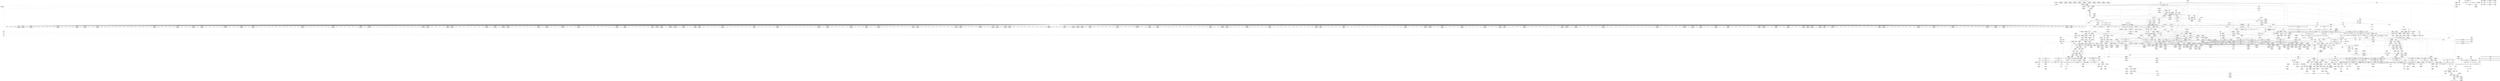 digraph {
	CE0x51b0a30 [shape=record,shape=Mrecord,label="{CE0x51b0a30|12:_i32,_56:_i8*,_:_CRE_263,264_}"]
	CE0x51b0c10 [shape=record,shape=Mrecord,label="{CE0x51b0c10|12:_i32,_56:_i8*,_:_CRE_265,266_}"]
	CE0x51e7580 [shape=record,shape=Mrecord,label="{CE0x51e7580|__validate_creds:tmp4|include/linux/cred.h,173}"]
	CE0x51c9c50 [shape=record,shape=Mrecord,label="{CE0x51c9c50|12:_i32,_56:_i8*,_:_CRE_935,936_}"]
	CE0x5118ca0 [shape=record,shape=Mrecord,label="{CE0x5118ca0|i64*_getelementptr_inbounds_(_26_x_i64_,_26_x_i64_*___llvm_gcov_ctr234,_i64_0,_i64_6)|*Constant*|*SummSink*}"]
	CE0x51b1d50 [shape=record,shape=Mrecord,label="{CE0x51b1d50|12:_i32,_56:_i8*,_:_CRE_281,282_}"]
	CE0x5124d10 [shape=record,shape=Mrecord,label="{CE0x5124d10|inode_has_perm:do.end|*SummSource*}"]
	CE0x51eb990 [shape=record,shape=Mrecord,label="{CE0x51eb990|__validate_creds:tmp8|include/linux/cred.h,175|*SummSource*}"]
	CE0x50f7ad0 [shape=record,shape=Mrecord,label="{CE0x50f7ad0|104:_%struct.inode*,_:_CRE_72,80_|*MultipleSource*|Function::selinux_inode_setattr&Arg::dentry::|Function::dentry_has_perm&Arg::dentry::|security/selinux/hooks.c,1627}"]
	CE0x51e40b0 [shape=record,shape=Mrecord,label="{CE0x51e40b0|avc_has_perm:tclass|Function::avc_has_perm&Arg::tclass::|*SummSource*}"]
	CE0x510ccb0 [shape=record,shape=Mrecord,label="{CE0x510ccb0|get_current:tmp|*SummSource*}"]
	CE0x51c9d80 [shape=record,shape=Mrecord,label="{CE0x51c9d80|12:_i32,_56:_i8*,_:_CRE_936,944_|*MultipleSource*|*LoadInst*|security/selinux/hooks.c,1627|Function::inode_has_perm&Arg::inode::|security/selinux/hooks.c,1611}"]
	CE0x5120ef0 [shape=record,shape=Mrecord,label="{CE0x5120ef0|104:_%struct.inode*,_:_CRE_317,318_}"]
	CE0x51b38a0 [shape=record,shape=Mrecord,label="{CE0x51b38a0|12:_i32,_56:_i8*,_:_CRE_304,305_}"]
	CE0x51ce4a0 [shape=record,shape=Mrecord,label="{CE0x51ce4a0|inode_has_perm:tmp8|security/selinux/hooks.c,1611|*SummSink*}"]
	CE0x518ae10 [shape=record,shape=Mrecord,label="{CE0x518ae10|_call_void_mcount()_#3}"]
	CE0x51994b0 [shape=record,shape=Mrecord,label="{CE0x51994b0|12:_i32,_56:_i8*,_:_CRE_141,142_}"]
	CE0x5182bd0 [shape=record,shape=Mrecord,label="{CE0x5182bd0|104:_%struct.inode*,_:_CRE_179,180_}"]
	CE0x5113930 [shape=record,shape=Mrecord,label="{CE0x5113930|i64*_getelementptr_inbounds_(_2_x_i64_,_2_x_i64_*___llvm_gcov_ctr153,_i64_0,_i64_1)|*Constant*|*SummSink*}"]
	CE0x51ce260 [shape=record,shape=Mrecord,label="{CE0x51ce260|GLOBAL:__llvm_gcov_ctr154|Global_var:__llvm_gcov_ctr154|*SummSink*}"]
	CE0x51e9750 [shape=record,shape=Mrecord,label="{CE0x51e9750|_call_void___invalid_creds(%struct.cred*_%cred,_i8*_%file,_i32_%line)_#10,_!dbg_!27721|include/linux/cred.h,174}"]
	CE0x5118090 [shape=record,shape=Mrecord,label="{CE0x5118090|selinux_inode_setattr:tmp}"]
	CE0x51c28b0 [shape=record,shape=Mrecord,label="{CE0x51c28b0|12:_i32,_56:_i8*,_:_CRE_744,752_|*MultipleSource*|*LoadInst*|security/selinux/hooks.c,1627|Function::inode_has_perm&Arg::inode::|security/selinux/hooks.c,1611}"]
	CE0x51c3350 [shape=record,shape=Mrecord,label="{CE0x51c3350|12:_i32,_56:_i8*,_:_CRE_792,800_|*MultipleSource*|*LoadInst*|security/selinux/hooks.c,1627|Function::inode_has_perm&Arg::inode::|security/selinux/hooks.c,1611}"]
	CE0x5107bf0 [shape=record,shape=Mrecord,label="{CE0x5107bf0|selinux_inode_setattr:land.lhs.true2|*SummSource*}"]
	CE0x51147d0 [shape=record,shape=Mrecord,label="{CE0x51147d0|i64*_getelementptr_inbounds_(_2_x_i64_,_2_x_i64_*___llvm_gcov_ctr98,_i64_0,_i64_1)|*Constant*|*SummSource*}"]
	CE0x51cba20 [shape=record,shape=Mrecord,label="{CE0x51cba20|inode_has_perm:tmp6|*LoadInst*|security/selinux/hooks.c,1611|*SummSource*}"]
	CE0x513c880 [shape=record,shape=Mrecord,label="{CE0x513c880|i64_16|*Constant*|*SummSource*}"]
	CE0x510a1e0 [shape=record,shape=Mrecord,label="{CE0x510a1e0|i32_65927|*Constant*|*SummSink*}"]
	CE0x516feb0 [shape=record,shape=Mrecord,label="{CE0x516feb0|selinux_inode_setattr:tmp38|security/selinux/hooks.c,2894|*SummSink*}"]
	CE0x51ce720 [shape=record,shape=Mrecord,label="{CE0x51ce720|inode_has_perm:tmp9|security/selinux/hooks.c,1611|*SummSource*}"]
	CE0x51e5650 [shape=record,shape=Mrecord,label="{CE0x51e5650|inode_has_perm:call4|security/selinux/hooks.c,1617|*SummSource*}"]
	CE0x510f750 [shape=record,shape=Mrecord,label="{CE0x510f750|12:_i32,_56:_i8*,_:_CRE_157,158_}"]
	CE0x510d340 [shape=record,shape=Mrecord,label="{CE0x510d340|selinux_inode_setattr:call|security/selinux/hooks.c,2880|*SummSource*}"]
	CE0x5140e50 [shape=record,shape=Mrecord,label="{CE0x5140e50|i32_1609|*Constant*}"]
	CE0x51b1500 [shape=record,shape=Mrecord,label="{CE0x51b1500|12:_i32,_56:_i8*,_:_CRE_274,275_}"]
	CE0x5182db0 [shape=record,shape=Mrecord,label="{CE0x5182db0|104:_%struct.inode*,_:_CRE_181,182_}"]
	CE0x5107d90 [shape=record,shape=Mrecord,label="{CE0x5107d90|selinux_inode_setattr:tmp5|security/selinux/hooks.c,2880|*SummSource*}"]
	CE0x51c7b10 [shape=record,shape=Mrecord,label="{CE0x51c7b10|12:_i32,_56:_i8*,_:_CRE_907,908_}"]
	CE0x51ca820 [shape=record,shape=Mrecord,label="{CE0x51ca820|12:_i32,_56:_i8*,_:_CRE_977,978_}"]
	CE0x5185fb0 [shape=record,shape=Mrecord,label="{CE0x5185fb0|i64*_getelementptr_inbounds_(_8_x_i64_,_8_x_i64_*___llvm_gcov_ctr154,_i64_0,_i64_2)|*Constant*|*SummSink*}"]
	CE0x51c86f0 [shape=record,shape=Mrecord,label="{CE0x51c86f0|12:_i32,_56:_i8*,_:_CRE_917,918_}"]
	CE0x517e3c0 [shape=record,shape=Mrecord,label="{CE0x517e3c0|selinux_inode_setattr:call27|security/selinux/hooks.c,2899|*SummSource*}"]
	CE0x518dd60 [shape=record,shape=Mrecord,label="{CE0x518dd60|104:_%struct.inode*,_:_CRE_205,206_}"]
	CE0x651f5a0 [shape=record,shape=Mrecord,label="{CE0x651f5a0|selinux_inode_setattr:if.then17|*SummSink*}"]
	CE0x51725b0 [shape=record,shape=Mrecord,label="{CE0x51725b0|dentry_has_perm:av|Function::dentry_has_perm&Arg::av::|*SummSource*}"]
	CE0x5102570 [shape=record,shape=Mrecord,label="{CE0x5102570|selinux_inode_setattr:if.end26|*SummSink*}"]
	CE0x51c5c30 [shape=record,shape=Mrecord,label="{CE0x51c5c30|12:_i32,_56:_i8*,_:_CRE_881,882_}"]
	CE0x510e140 [shape=record,shape=Mrecord,label="{CE0x510e140|selinux_inode_setattr:cred4|security/selinux/hooks.c,2880|*SummSink*}"]
	CE0x510a590 [shape=record,shape=Mrecord,label="{CE0x510a590|selinux_inode_setattr:and15|security/selinux/hooks.c,2892}"]
	CE0x513f3c0 [shape=record,shape=Mrecord,label="{CE0x513f3c0|12:_i32,_56:_i8*,_:_CRE_72,76_|*MultipleSource*|*LoadInst*|security/selinux/hooks.c,1627|Function::inode_has_perm&Arg::inode::|security/selinux/hooks.c,1611}"]
	CE0x5192e40 [shape=record,shape=Mrecord,label="{CE0x5192e40|COLLAPSED:_GCMRE___llvm_gcov_ctr131_internal_global_2_x_i64_zeroinitializer:_elem_0:default:}"]
	CE0x514be70 [shape=record,shape=Mrecord,label="{CE0x514be70|GLOBAL:get_current|*Constant*}"]
	CE0x5182180 [shape=record,shape=Mrecord,label="{CE0x5182180|104:_%struct.inode*,_:_CRE_168,169_}"]
	CE0x51c0ed0 [shape=record,shape=Mrecord,label="{CE0x51c0ed0|12:_i32,_56:_i8*,_:_CRE_648,656_|*MultipleSource*|*LoadInst*|security/selinux/hooks.c,1627|Function::inode_has_perm&Arg::inode::|security/selinux/hooks.c,1611}"]
	CE0x51bbf90 [shape=record,shape=Mrecord,label="{CE0x51bbf90|12:_i32,_56:_i8*,_:_CRE_561,562_}"]
	CE0x511f9d0 [shape=record,shape=Mrecord,label="{CE0x511f9d0|104:_%struct.inode*,_:_CRE_272,280_|*MultipleSource*|Function::selinux_inode_setattr&Arg::dentry::|Function::dentry_has_perm&Arg::dentry::|security/selinux/hooks.c,1627}"]
	CE0x50f8440 [shape=record,shape=Mrecord,label="{CE0x50f8440|12:_i32,_56:_i8*,_:_CRE_496,500_|*MultipleSource*|*LoadInst*|security/selinux/hooks.c,1627|Function::inode_has_perm&Arg::inode::|security/selinux/hooks.c,1611}"]
	CE0x5174b80 [shape=record,shape=Mrecord,label="{CE0x5174b80|i64_19|*Constant*|*SummSink*}"]
	CE0x50fd620 [shape=record,shape=Mrecord,label="{CE0x50fd620|_call_void_mcount()_#3|*SummSource*}"]
	CE0x5123520 [shape=record,shape=Mrecord,label="{CE0x5123520|selinux_inode_setattr:tmp19|security/selinux/hooks.c,2880|*SummSink*}"]
	CE0x51db370 [shape=record,shape=Mrecord,label="{CE0x51db370|inode_has_perm:sid3|security/selinux/hooks.c,1617}"]
	CE0x5146cf0 [shape=record,shape=Mrecord,label="{CE0x5146cf0|i64*_getelementptr_inbounds_(_26_x_i64_,_26_x_i64_*___llvm_gcov_ctr234,_i64_0,_i64_14)|*Constant*|*SummSink*}"]
	CE0x5171af0 [shape=record,shape=Mrecord,label="{CE0x5171af0|i32_32|*Constant*}"]
	CE0x5126350 [shape=record,shape=Mrecord,label="{CE0x5126350|GLOBAL:inode_has_perm|*Constant*|*SummSource*}"]
	CE0x51bde70 [shape=record,shape=Mrecord,label="{CE0x51bde70|12:_i32,_56:_i8*,_:_CRE_587,588_}"]
	CE0x5174f00 [shape=record,shape=Mrecord,label="{CE0x5174f00|i64_20|*Constant*}"]
	CE0x5128c70 [shape=record,shape=Mrecord,label="{CE0x5128c70|i64_2|*Constant*}"]
	CE0x5116bd0 [shape=record,shape=Mrecord,label="{CE0x5116bd0|selinux_inode_setattr:if.end13}"]
	CE0x511ac50 [shape=record,shape=Mrecord,label="{CE0x511ac50|selinux_inode_setattr:tmp1|*SummSource*}"]
	CE0x5104b70 [shape=record,shape=Mrecord,label="{CE0x5104b70|selinux_inode_setattr:if.end19|*SummSink*}"]
	CE0x51daf40 [shape=record,shape=Mrecord,label="{CE0x51daf40|inode_has_perm:tmp15|*LoadInst*|security/selinux/hooks.c,1615|*SummSink*}"]
	CE0x50f1d10 [shape=record,shape=Mrecord,label="{CE0x50f1d10|selinux_inode_setattr:bb|*SummSource*}"]
	CE0x51c4df0 [shape=record,shape=Mrecord,label="{CE0x51c4df0|12:_i32,_56:_i8*,_:_CRE_869,870_}"]
	CE0x518da90 [shape=record,shape=Mrecord,label="{CE0x518da90|104:_%struct.inode*,_:_CRE_202,203_}"]
	CE0x5106730 [shape=record,shape=Mrecord,label="{CE0x5106730|dentry_has_perm:tmp2}"]
	CE0x51e3640 [shape=record,shape=Mrecord,label="{CE0x51e3640|inode_has_perm:tmp17|security/selinux/hooks.c,1617|*SummSource*}"]
	CE0x5191be0 [shape=record,shape=Mrecord,label="{CE0x5191be0|__validate_creds:lnot.ext|include/linux/cred.h,173|*SummSource*}"]
	CE0x518fb50 [shape=record,shape=Mrecord,label="{CE0x518fb50|inode_has_perm:if.end|*SummSink*}"]
	CE0x5139fb0 [shape=record,shape=Mrecord,label="{CE0x5139fb0|_call_void_mcount()_#3}"]
	CE0x51b19c0 [shape=record,shape=Mrecord,label="{CE0x51b19c0|12:_i32,_56:_i8*,_:_CRE_278,279_}"]
	"CONST[source:2(external),value:2(dynamic)][purpose:{subject}][SrcIdx:16]"
	CE0x51b3d60 [shape=record,shape=Mrecord,label="{CE0x51b3d60|12:_i32,_56:_i8*,_:_CRE_308,309_}"]
	CE0x51c0340 [shape=record,shape=Mrecord,label="{CE0x51c0340|12:_i32,_56:_i8*,_:_CRE_618,619_}"]
	CE0x5191ac0 [shape=record,shape=Mrecord,label="{CE0x5191ac0|inode_has_perm:i_flags|security/selinux/hooks.c,1611|*SummSource*}"]
	CE0x5104e50 [shape=record,shape=Mrecord,label="{CE0x5104e50|selinux_inode_setattr:tmp2|*SummSink*}"]
	CE0x51797c0 [shape=record,shape=Mrecord,label="{CE0x51797c0|selinux_inode_setattr:tmp47|security/selinux/hooks.c,2896|*SummSource*}"]
	CE0x5173320 [shape=record,shape=Mrecord,label="{CE0x5173320|inode_has_perm:tmp7|security/selinux/hooks.c,1611|*SummSource*}"]
	CE0x514c150 [shape=record,shape=Mrecord,label="{CE0x514c150|selinux_inode_setattr:if.then24|*SummSink*}"]
	CE0x5118790 [shape=record,shape=Mrecord,label="{CE0x5118790|_call_void_lockdep_rcu_suspicious(i8*_getelementptr_inbounds_(_25_x_i8_,_25_x_i8_*_.str3,_i32_0,_i32_0),_i32_2880,_i8*_getelementptr_inbounds_(_45_x_i8_,_45_x_i8_*_.str12,_i32_0,_i32_0))_#10,_!dbg_!27729|security/selinux/hooks.c,2880|*SummSink*}"]
	CE0x5171270 [shape=record,shape=Mrecord,label="{CE0x5171270|dentry_has_perm:cred|Function::dentry_has_perm&Arg::cred::|*SummSink*}"]
	CE0x519a6b0 [shape=record,shape=Mrecord,label="{CE0x519a6b0|__validate_creds:entry|*SummSource*}"]
	CE0x5199660 [shape=record,shape=Mrecord,label="{CE0x5199660|12:_i32,_56:_i8*,_:_CRE_143,144_}"]
	CE0x51c0a60 [shape=record,shape=Mrecord,label="{CE0x51c0a60|12:_i32,_56:_i8*,_:_CRE_624,628_|*MultipleSource*|*LoadInst*|security/selinux/hooks.c,1627|Function::inode_has_perm&Arg::inode::|security/selinux/hooks.c,1611}"]
	CE0x51cb010 [shape=record,shape=Mrecord,label="{CE0x51cb010|12:_i32,_56:_i8*,_:_CRE_983,984_}"]
	CE0x50f7870 [shape=record,shape=Mrecord,label="{CE0x50f7870|104:_%struct.inode*,_:_CRE_56,64_|*MultipleSource*|Function::selinux_inode_setattr&Arg::dentry::|Function::dentry_has_perm&Arg::dentry::|security/selinux/hooks.c,1627}"]
	CE0x51c4a20 [shape=record,shape=Mrecord,label="{CE0x51c4a20|12:_i32,_56:_i8*,_:_CRE_866,867_}"]
	CE0x5128120 [shape=record,shape=Mrecord,label="{CE0x5128120|_ret_i32_%retval.0,_!dbg_!27739|security/selinux/hooks.c,1618|*SummSink*}"]
	CE0x5112750 [shape=record,shape=Mrecord,label="{CE0x5112750|dentry_has_perm:bb|*SummSink*}"]
	CE0x50f98e0 [shape=record,shape=Mrecord,label="{CE0x50f98e0|12:_i32,_56:_i8*,_:_CRE_552,553_}"]
	CE0x5176800 [shape=record,shape=Mrecord,label="{CE0x5176800|i32_8|*Constant*}"]
	CE0x5176ba0 [shape=record,shape=Mrecord,label="{CE0x5176ba0|i32_8|*Constant*|*SummSource*}"]
	CE0x511e4d0 [shape=record,shape=Mrecord,label="{CE0x511e4d0|selinux_inode_setattr:tmp20|*LoadInst*|security/selinux/hooks.c,2881|*SummSource*}"]
	CE0x51e41e0 [shape=record,shape=Mrecord,label="{CE0x51e41e0|avc_has_perm:tclass|Function::avc_has_perm&Arg::tclass::|*SummSink*}"]
	CE0x51ef7c0 [shape=record,shape=Mrecord,label="{CE0x51ef7c0|cred_sid:tmp6|security/selinux/hooks.c,197|*SummSink*}"]
	CE0x51c5770 [shape=record,shape=Mrecord,label="{CE0x51c5770|12:_i32,_56:_i8*,_:_CRE_877,878_}"]
	CE0x5170f30 [shape=record,shape=Mrecord,label="{CE0x5170f30|dentry_has_perm:cred|Function::dentry_has_perm&Arg::cred::}"]
	CE0x5146c40 [shape=record,shape=Mrecord,label="{CE0x5146c40|i64*_getelementptr_inbounds_(_26_x_i64_,_26_x_i64_*___llvm_gcov_ctr234,_i64_0,_i64_14)|*Constant*|*SummSource*}"]
	CE0x5119dc0 [shape=record,shape=Mrecord,label="{CE0x5119dc0|selinux_inode_setattr:tmp14|security/selinux/hooks.c,2880|*SummSource*}"]
	CE0x5110a10 [shape=record,shape=Mrecord,label="{CE0x5110a10|selinux_inode_setattr:if.then24}"]
	CE0x511e9b0 [shape=record,shape=Mrecord,label="{CE0x511e9b0|selinux_inode_setattr:tobool8|security/selinux/hooks.c,2885}"]
	CE0x511fb00 [shape=record,shape=Mrecord,label="{CE0x511fb00|104:_%struct.inode*,_:_CRE_280,288_|*MultipleSource*|Function::selinux_inode_setattr&Arg::dentry::|Function::dentry_has_perm&Arg::dentry::|security/selinux/hooks.c,1627}"]
	CE0x510f2a0 [shape=record,shape=Mrecord,label="{CE0x510f2a0|12:_i32,_56:_i8*,_:_CRE_152,153_}"]
	CE0x51e76f0 [shape=record,shape=Mrecord,label="{CE0x51e76f0|__validate_creds:tmp4|include/linux/cred.h,173|*SummSource*}"]
	CE0x51772f0 [shape=record,shape=Mrecord,label="{CE0x51772f0|selinux_inode_setattr:and22|security/selinux/hooks.c,2896|*SummSource*}"]
	CE0x51814d0 [shape=record,shape=Mrecord,label="{CE0x51814d0|104:_%struct.inode*,_:_CRE_95,96_}"]
	CE0x51bc7e0 [shape=record,shape=Mrecord,label="{CE0x51bc7e0|12:_i32,_56:_i8*,_:_CRE_568,569_}"]
	CE0x513f5a0 [shape=record,shape=Mrecord,label="{CE0x513f5a0|12:_i32,_56:_i8*,_:_CRE_76,80_|*MultipleSource*|*LoadInst*|security/selinux/hooks.c,1627|Function::inode_has_perm&Arg::inode::|security/selinux/hooks.c,1611}"]
	CE0x51be7f0 [shape=record,shape=Mrecord,label="{CE0x51be7f0|12:_i32,_56:_i8*,_:_CRE_595,596_}"]
	CE0x651f500 [shape=record,shape=Mrecord,label="{CE0x651f500|selinux_inode_setattr:if.then17|*SummSource*}"]
	CE0x51731b0 [shape=record,shape=Mrecord,label="{CE0x51731b0|inode_has_perm:tmp8|security/selinux/hooks.c,1611}"]
	CE0x50ffc80 [shape=record,shape=Mrecord,label="{CE0x50ffc80|selinux_inode_setattr:tmp17|security/selinux/hooks.c,2880|*SummSink*}"]
	CE0x5182cc0 [shape=record,shape=Mrecord,label="{CE0x5182cc0|104:_%struct.inode*,_:_CRE_180,181_}"]
	CE0x51ae1b0 [shape=record,shape=Mrecord,label="{CE0x51ae1b0|12:_i32,_56:_i8*,_:_CRE_198,199_}"]
	CE0x51ebfb0 [shape=record,shape=Mrecord,label="{CE0x51ebfb0|__validate_creds:tmp9|include/linux/cred.h,175|*SummSource*}"]
	CE0x51be920 [shape=record,shape=Mrecord,label="{CE0x51be920|12:_i32,_56:_i8*,_:_CRE_596,597_}"]
	CE0x51b0ee0 [shape=record,shape=Mrecord,label="{CE0x51b0ee0|12:_i32,_56:_i8*,_:_CRE_268,269_}"]
	CE0x51d9380 [shape=record,shape=Mrecord,label="{CE0x51d9380|GLOBAL:cred_sid|*Constant*}"]
	CE0x517b420 [shape=record,shape=Mrecord,label="{CE0x517b420|i64_262144|*Constant*}"]
	CE0x51e8a00 [shape=record,shape=Mrecord,label="{CE0x51e8a00|__validate_creds:tmp6|include/linux/cred.h,174|*SummSource*}"]
	CE0x5142ac0 [shape=record,shape=Mrecord,label="{CE0x5142ac0|104:_%struct.inode*,_:_CRE_150,151_}"]
	CE0x517f3a0 [shape=record,shape=Mrecord,label="{CE0x517f3a0|selinux_inode_setattr:tmp52|security/selinux/hooks.c,2900|*SummSource*}"]
	CE0x51c6350 [shape=record,shape=Mrecord,label="{CE0x51c6350|12:_i32,_56:_i8*,_:_CRE_887,888_}"]
	CE0x510b040 [shape=record,shape=Mrecord,label="{CE0x510b040|selinux_inode_setattr:tobool|security/selinux/hooks.c,2880|*SummSink*}"]
	CE0x51dfc90 [shape=record,shape=Mrecord,label="{CE0x51dfc90|inode_has_perm:lnot|security/selinux/hooks.c,1611|*SummSink*}"]
	CE0x51be460 [shape=record,shape=Mrecord,label="{CE0x51be460|12:_i32,_56:_i8*,_:_CRE_592,593_}"]
	CE0x51c7780 [shape=record,shape=Mrecord,label="{CE0x51c7780|12:_i32,_56:_i8*,_:_CRE_904,905_}"]
	CE0x5176300 [shape=record,shape=Mrecord,label="{CE0x5176300|selinux_inode_setattr:tmp43|security/selinux/hooks.c,2896}"]
	CE0x51756f0 [shape=record,shape=Mrecord,label="{CE0x51756f0|selinux_inode_setattr:tmp41|security/selinux/hooks.c,2896|*SummSource*}"]
	CE0x5139e30 [shape=record,shape=Mrecord,label="{CE0x5139e30|dentry_has_perm:tmp3|*SummSource*}"]
	CE0x51c2690 [shape=record,shape=Mrecord,label="{CE0x51c2690|12:_i32,_56:_i8*,_:_CRE_736,740_|*MultipleSource*|*LoadInst*|security/selinux/hooks.c,1627|Function::inode_has_perm&Arg::inode::|security/selinux/hooks.c,1611}"]
	CE0x51bc580 [shape=record,shape=Mrecord,label="{CE0x51bc580|12:_i32,_56:_i8*,_:_CRE_566,567_}"]
	CE0x50ff850 [shape=record,shape=Mrecord,label="{CE0x50ff850|selinux_inode_setattr:tmp17|security/selinux/hooks.c,2880}"]
	CE0x5147530 [shape=record,shape=Mrecord,label="{CE0x5147530|selinux_inode_setattr:tmp30|security/selinux/hooks.c,2889|*SummSink*}"]
	CE0x51ec0e0 [shape=record,shape=Mrecord,label="{CE0x51ec0e0|__validate_creds:tmp9|include/linux/cred.h,175|*SummSink*}"]
	CE0x51112a0 [shape=record,shape=Mrecord,label="{CE0x51112a0|selinux_inode_setattr:if.then12}"]
	CE0x5101720 [shape=record,shape=Mrecord,label="{CE0x5101720|i64*_getelementptr_inbounds_(_2_x_i64_,_2_x_i64_*___llvm_gcov_ctr98,_i64_0,_i64_1)|*Constant*}"]
	CE0x5193c60 [shape=record,shape=Mrecord,label="{CE0x5193c60|i32_22|*Constant*|*SummSource*}"]
	CE0x5177b50 [shape=record,shape=Mrecord,label="{CE0x5177b50|selinux_inode_setattr:tobool23|security/selinux/hooks.c,2896|*SummSink*}"]
	CE0x5112f70 [shape=record,shape=Mrecord,label="{CE0x5112f70|get_current:tmp4|./arch/x86/include/asm/current.h,14|*SummSink*}"]
	CE0x5191f80 [shape=record,shape=Mrecord,label="{CE0x5191f80|i32_0|*Constant*}"]
	CE0x51d8980 [shape=record,shape=Mrecord,label="{CE0x51d8980|avc_has_perm:ssid|Function::avc_has_perm&Arg::ssid::|*SummSink*}"]
	CE0x5183f40 [shape=record,shape=Mrecord,label="{CE0x5183f40|12:_i32,_56:_i8*,_:_CRE_16,24_|*MultipleSource*|*LoadInst*|security/selinux/hooks.c,1627|Function::inode_has_perm&Arg::inode::|security/selinux/hooks.c,1611}"]
	CE0x51d90e0 [shape=record,shape=Mrecord,label="{CE0x51d90e0|inode_has_perm:call|security/selinux/hooks.c,1614|*SummSource*}"]
	CE0x5126d90 [shape=record,shape=Mrecord,label="{CE0x5126d90|inode_has_perm:cred|Function::inode_has_perm&Arg::cred::|*SummSink*}"]
	CE0x50fc4a0 [shape=record,shape=Mrecord,label="{CE0x50fc4a0|i8_10|*Constant*|*SummSource*}"]
	CE0x51259e0 [shape=record,shape=Mrecord,label="{CE0x51259e0|dentry_has_perm:type|security/selinux/hooks.c,1630|*SummSink*}"]
	CE0x5145580 [shape=record,shape=Mrecord,label="{CE0x5145580|selinux_inode_setattr:tmp27|security/selinux/hooks.c,2888}"]
	CE0x5179f30 [shape=record,shape=Mrecord,label="{CE0x5179f30|i64*_getelementptr_inbounds_(_26_x_i64_,_26_x_i64_*___llvm_gcov_ctr234,_i64_0,_i64_23)|*Constant*}"]
	CE0x51261e0 [shape=record,shape=Mrecord,label="{CE0x51261e0|GLOBAL:inode_has_perm|*Constant*}"]
	CE0x51c9400 [shape=record,shape=Mrecord,label="{CE0x51c9400|12:_i32,_56:_i8*,_:_CRE_928,929_}"]
	CE0x5143c40 [shape=record,shape=Mrecord,label="{CE0x5143c40|selinux_inode_setattr:and10|security/selinux/hooks.c,2886|*SummSource*}"]
	CE0x5175800 [shape=record,shape=Mrecord,label="{CE0x5175800|selinux_inode_setattr:tmp41|security/selinux/hooks.c,2896|*SummSink*}"]
	CE0x51d6b90 [shape=record,shape=Mrecord,label="{CE0x51d6b90|inode_has_perm:tmp20|security/selinux/hooks.c,1618|*SummSink*}"]
	CE0x5124de0 [shape=record,shape=Mrecord,label="{CE0x5124de0|inode_has_perm:do.end|*SummSink*}"]
	CE0x51ae750 [shape=record,shape=Mrecord,label="{CE0x51ae750|12:_i32,_56:_i8*,_:_CRE_204,205_}"]
	CE0x51af980 [shape=record,shape=Mrecord,label="{CE0x51af980|12:_i32,_56:_i8*,_:_CRE_245,246_}"]
	CE0x51e9280 [shape=record,shape=Mrecord,label="{CE0x51e9280|__validate_creds:tmp7|include/linux/cred.h,174|*SummSink*}"]
	CE0x5142ca0 [shape=record,shape=Mrecord,label="{CE0x5142ca0|104:_%struct.inode*,_:_CRE_152,153_}"]
	CE0x51269a0 [shape=record,shape=Mrecord,label="{CE0x51269a0|inode_has_perm:entry|*SummSource*}"]
	CE0x50f7ee0 [shape=record,shape=Mrecord,label="{CE0x50f7ee0|104:_%struct.inode*,_:_CRE_89,90_}"]
	CE0x517f660 [shape=record,shape=Mrecord,label="{CE0x517f660|selinux_inode_setattr:tmp52|security/selinux/hooks.c,2900|*SummSink*}"]
	CE0x51680b0 [shape=record,shape=Mrecord,label="{CE0x51680b0|104:_%struct.inode*,_:_CRE_208,209_}"]
	CE0x5122870 [shape=record,shape=Mrecord,label="{CE0x5122870|get_current:tmp3|*SummSink*}"]
	CE0x51b4220 [shape=record,shape=Mrecord,label="{CE0x51b4220|12:_i32,_56:_i8*,_:_CRE_312,320_|*MultipleSource*|*LoadInst*|security/selinux/hooks.c,1627|Function::inode_has_perm&Arg::inode::|security/selinux/hooks.c,1611}"]
	CE0x50f5170 [shape=record,shape=Mrecord,label="{CE0x50f5170|i64_5|*Constant*|*SummSink*}"]
	CE0x511f770 [shape=record,shape=Mrecord,label="{CE0x511f770|104:_%struct.inode*,_:_CRE_256,264_|*MultipleSource*|Function::selinux_inode_setattr&Arg::dentry::|Function::dentry_has_perm&Arg::dentry::|security/selinux/hooks.c,1627}"]
	CE0x51aee90 [shape=record,shape=Mrecord,label="{CE0x51aee90|12:_i32,_56:_i8*,_:_CRE_224,232_|*MultipleSource*|*LoadInst*|security/selinux/hooks.c,1627|Function::inode_has_perm&Arg::inode::|security/selinux/hooks.c,1611}"]
	CE0x50f02d0 [shape=record,shape=Mrecord,label="{CE0x50f02d0|selinux_inode_setattr:if.end14|*SummSink*}"]
	CE0x5d26900 [shape=record,shape=Mrecord,label="{CE0x5d26900|GLOBAL:__llvm_gcov_ctr234|Global_var:__llvm_gcov_ctr234}"]
	CE0x5119980 [shape=record,shape=Mrecord,label="{CE0x5119980|selinux_inode_setattr:tmp13|security/selinux/hooks.c,2880|*SummSource*}"]
	CE0x519b400 [shape=record,shape=Mrecord,label="{CE0x519b400|_call_void_mcount()_#3|*SummSource*}"]
	CE0x5182270 [shape=record,shape=Mrecord,label="{CE0x5182270|104:_%struct.inode*,_:_CRE_169,170_}"]
	CE0x5141920 [shape=record,shape=Mrecord,label="{CE0x5141920|selinux_inode_setattr:tmp22|security/selinux/hooks.c,2885|*SummSource*}"]
	CE0x513b6d0 [shape=record,shape=Mrecord,label="{CE0x513b6d0|selinux_inode_setattr:tmp32|security/selinux/hooks.c,2890}"]
	CE0x5178e90 [shape=record,shape=Mrecord,label="{CE0x5178e90|selinux_inode_setattr:tmp45|security/selinux/hooks.c,2896|*SummSink*}"]
	CE0x511f8a0 [shape=record,shape=Mrecord,label="{CE0x511f8a0|104:_%struct.inode*,_:_CRE_264,272_|*MultipleSource*|Function::selinux_inode_setattr&Arg::dentry::|Function::dentry_has_perm&Arg::dentry::|security/selinux/hooks.c,1627}"]
	CE0x51da730 [shape=record,shape=Mrecord,label="{CE0x51da730|i32_10|*Constant*|*SummSink*}"]
	CE0x510dcc0 [shape=record,shape=Mrecord,label="{CE0x510dcc0|_ret_i32_%call,_!dbg_!27723|security/selinux/hooks.c,1632|*SummSink*}"]
	CE0x51815c0 [shape=record,shape=Mrecord,label="{CE0x51815c0|104:_%struct.inode*,_:_CRE_96,104_|*MultipleSource*|Function::selinux_inode_setattr&Arg::dentry::|Function::dentry_has_perm&Arg::dentry::|security/selinux/hooks.c,1627}"]
	CE0x5104c70 [shape=record,shape=Mrecord,label="{CE0x5104c70|selinux_inode_setattr:do.body}"]
	CE0x51b32b0 [shape=record,shape=Mrecord,label="{CE0x51b32b0|12:_i32,_56:_i8*,_:_CRE_299,300_}"]
	CE0x5188d70 [shape=record,shape=Mrecord,label="{CE0x5188d70|i1_true|*Constant*}"]
	CE0x513ebe0 [shape=record,shape=Mrecord,label="{CE0x513ebe0|i64*_getelementptr_inbounds_(_8_x_i64_,_8_x_i64_*___llvm_gcov_ctr154,_i64_0,_i64_1)|*Constant*|*SummSource*}"]
	CE0x51b6640 [shape=record,shape=Mrecord,label="{CE0x51b6640|12:_i32,_56:_i8*,_:_CRE_464,472_|*MultipleSource*|*LoadInst*|security/selinux/hooks.c,1627|Function::inode_has_perm&Arg::inode::|security/selinux/hooks.c,1611}"]
	CE0x516e8e0 [shape=record,shape=Mrecord,label="{CE0x516e8e0|selinux_inode_setattr:tmp36|security/selinux/hooks.c,2892|*SummSink*}"]
	CE0x51c8a80 [shape=record,shape=Mrecord,label="{CE0x51c8a80|12:_i32,_56:_i8*,_:_CRE_920,921_}"]
	CE0x51deea0 [shape=record,shape=Mrecord,label="{CE0x51deea0|inode_has_perm:and|security/selinux/hooks.c,1611}"]
	CE0x516ba50 [shape=record,shape=Mrecord,label="{CE0x516ba50|12:_i32,_56:_i8*,_:_CRE_174,175_}"]
	CE0x51212b0 [shape=record,shape=Mrecord,label="{CE0x51212b0|dentry_has_perm:tmp4|*LoadInst*|security/selinux/hooks.c,1627|*SummSource*}"]
	CE0x517d2c0 [shape=record,shape=Mrecord,label="{CE0x517d2c0|i64*_getelementptr_inbounds_(_26_x_i64_,_26_x_i64_*___llvm_gcov_ctr234,_i64_0,_i64_24)|*Constant*|*SummSink*}"]
	CE0x51c1310 [shape=record,shape=Mrecord,label="{CE0x51c1310|12:_i32,_56:_i8*,_:_CRE_664,672_|*MultipleSource*|*LoadInst*|security/selinux/hooks.c,1627|Function::inode_has_perm&Arg::inode::|security/selinux/hooks.c,1611}"]
	CE0x5191020 [shape=record,shape=Mrecord,label="{CE0x5191020|i32_1609|*Constant*|*SummSink*}"]
	CE0x51ca1f0 [shape=record,shape=Mrecord,label="{CE0x51ca1f0|12:_i32,_56:_i8*,_:_CRE_960,968_|*MultipleSource*|*LoadInst*|security/selinux/hooks.c,1627|Function::inode_has_perm&Arg::inode::|security/selinux/hooks.c,1611}"]
	CE0x518d8b0 [shape=record,shape=Mrecord,label="{CE0x518d8b0|104:_%struct.inode*,_:_CRE_200,201_}"]
	CE0x51134b0 [shape=record,shape=Mrecord,label="{CE0x51134b0|selinux_inode_setattr:tmp7|security/selinux/hooks.c,2880|*SummSource*}"]
	CE0x516c860 [shape=record,shape=Mrecord,label="{CE0x516c860|12:_i32,_56:_i8*,_:_CRE_189,190_}"]
	CE0x51b0b20 [shape=record,shape=Mrecord,label="{CE0x51b0b20|12:_i32,_56:_i8*,_:_CRE_264,265_}"]
	CE0x518b980 [shape=record,shape=Mrecord,label="{CE0x518b980|12:_i32,_56:_i8*,_:_CRE_56,64_|*MultipleSource*|*LoadInst*|security/selinux/hooks.c,1627|Function::inode_has_perm&Arg::inode::|security/selinux/hooks.c,1611}"]
	CE0x51ae0c0 [shape=record,shape=Mrecord,label="{CE0x51ae0c0|12:_i32,_56:_i8*,_:_CRE_197,198_}"]
	CE0x5186a90 [shape=record,shape=Mrecord,label="{CE0x5186a90|__validate_creds:if.end|*SummSink*}"]
	CE0x51bf760 [shape=record,shape=Mrecord,label="{CE0x51bf760|12:_i32,_56:_i8*,_:_CRE_608,609_}"]
	CE0x517b270 [shape=record,shape=Mrecord,label="{CE0x517b270|i32_4|*Constant*|*SummSink*}"]
	CE0x517f5f0 [shape=record,shape=Mrecord,label="{CE0x517f5f0|i64*_getelementptr_inbounds_(_26_x_i64_,_26_x_i64_*___llvm_gcov_ctr234,_i64_0,_i64_25)|*Constant*|*SummSink*}"]
	CE0x5115a20 [shape=record,shape=Mrecord,label="{CE0x5115a20|i1_true|*Constant*|*SummSink*}"]
	CE0x51b4cc0 [shape=record,shape=Mrecord,label="{CE0x51b4cc0|12:_i32,_56:_i8*,_:_CRE_360,376_|*MultipleSource*|*LoadInst*|security/selinux/hooks.c,1627|Function::inode_has_perm&Arg::inode::|security/selinux/hooks.c,1611}"]
	CE0x51816b0 [shape=record,shape=Mrecord,label="{CE0x51816b0|104:_%struct.inode*,_:_CRE_104,112_|*MultipleSource*|Function::selinux_inode_setattr&Arg::dentry::|Function::dentry_has_perm&Arg::dentry::|security/selinux/hooks.c,1627}"]
	CE0x51038b0 [shape=record,shape=Mrecord,label="{CE0x51038b0|i64*_getelementptr_inbounds_(_26_x_i64_,_26_x_i64_*___llvm_gcov_ctr234,_i64_0,_i64_0)|*Constant*|*SummSource*}"]
	CE0x5173be0 [shape=record,shape=Mrecord,label="{CE0x5173be0|selinux_inode_setattr:tmp39|security/selinux/hooks.c,2896|*SummSource*}"]
	CE0x517a5d0 [shape=record,shape=Mrecord,label="{CE0x517a5d0|selinux_inode_setattr:tmp48|security/selinux/hooks.c,2897|*SummSink*}"]
	CE0x51470f0 [shape=record,shape=Mrecord,label="{CE0x51470f0|selinux_inode_setattr:tmp30|security/selinux/hooks.c,2889|*SummSource*}"]
	CE0x517e640 [shape=record,shape=Mrecord,label="{CE0x517e640|selinux_inode_setattr:retval.0}"]
	CE0x51206a0 [shape=record,shape=Mrecord,label="{CE0x51206a0|104:_%struct.inode*,_:_CRE_307,308_}"]
	CE0x51c5050 [shape=record,shape=Mrecord,label="{CE0x51c5050|12:_i32,_56:_i8*,_:_CRE_871,872_}"]
	CE0x5144870 [shape=record,shape=Mrecord,label="{CE0x5144870|i64_12|*Constant*|*SummSink*}"]
	CE0x51c05a0 [shape=record,shape=Mrecord,label="{CE0x51c05a0|12:_i32,_56:_i8*,_:_CRE_620,621_}"]
	CE0x51813e0 [shape=record,shape=Mrecord,label="{CE0x51813e0|104:_%struct.inode*,_:_CRE_94,95_}"]
	"CONST[source:1(input),value:2(dynamic)][purpose:{operation}][SrcIdx:13]"
	CE0x5193ba0 [shape=record,shape=Mrecord,label="{CE0x5193ba0|12:_i32,_56:_i8*,_:_CRE_137,138_}"]
	CE0x517c9d0 [shape=record,shape=Mrecord,label="{CE0x517c9d0|selinux_inode_setattr:av.0|*SummSink*}"]
	CE0x51266f0 [shape=record,shape=Mrecord,label="{CE0x51266f0|GLOBAL:inode_has_perm|*Constant*|*SummSink*}"]
	CE0x5181c50 [shape=record,shape=Mrecord,label="{CE0x5181c50|104:_%struct.inode*,_:_CRE_146,147_}"]
	CE0x51144d0 [shape=record,shape=Mrecord,label="{CE0x51144d0|i64_0|*Constant*|*SummSink*}"]
	CE0x50f4970 [shape=record,shape=Mrecord,label="{CE0x50f4970|0:_i8,_:_GCMR_selinux_inode_setattr.__warned_internal_global_i8_0,_section_.data.unlikely_,_align_1:_elem_0:default:}"]
	CE0x513c460 [shape=record,shape=Mrecord,label="{CE0x513c460|selinux_inode_setattr:ia_valid.0}"]
	CE0x5142500 [shape=record,shape=Mrecord,label="{CE0x5142500|selinux_inode_setattr:tmp24|security/selinux/hooks.c,2885|*SummSink*}"]
	CE0x513cef0 [shape=record,shape=Mrecord,label="{CE0x513cef0|selinux_inode_setattr:tmp33|security/selinux/hooks.c,2892|*SummSource*}"]
	CE0x51cf280 [shape=record,shape=Mrecord,label="{CE0x51cf280|inode_has_perm:tmp9|security/selinux/hooks.c,1611|*SummSink*}"]
	CE0x5142d90 [shape=record,shape=Mrecord,label="{CE0x5142d90|104:_%struct.inode*,_:_CRE_153,154_}"]
	CE0x51c0b90 [shape=record,shape=Mrecord,label="{CE0x51c0b90|12:_i32,_56:_i8*,_:_CRE_632,640_|*MultipleSource*|*LoadInst*|security/selinux/hooks.c,1627|Function::inode_has_perm&Arg::inode::|security/selinux/hooks.c,1611}"]
	CE0x5178fb0 [shape=record,shape=Mrecord,label="{CE0x5178fb0|selinux_inode_setattr:tmp46|security/selinux/hooks.c,2896}"]
	CE0x5181970 [shape=record,shape=Mrecord,label="{CE0x5181970|104:_%struct.inode*,_:_CRE_144,145_}"]
	CE0x5106e90 [shape=record,shape=Mrecord,label="{CE0x5106e90|get_current:entry}"]
	CE0x51bbe60 [shape=record,shape=Mrecord,label="{CE0x51bbe60|12:_i32,_56:_i8*,_:_CRE_560,561_}"]
	CE0x51be330 [shape=record,shape=Mrecord,label="{CE0x51be330|12:_i32,_56:_i8*,_:_CRE_591,592_}"]
	CE0x5174950 [shape=record,shape=Mrecord,label="{CE0x5174950|i64_19|*Constant*}"]
	CE0x50fe940 [shape=record,shape=Mrecord,label="{CE0x50fe940|0:_i32,_:_CRE_8,12_|*MultipleSource*|security/selinux/hooks.c,2881|Function::selinux_inode_setattr&Arg::iattr::}"]
	CE0x51277e0 [shape=record,shape=Mrecord,label="{CE0x51277e0|inode_has_perm:perms|Function::inode_has_perm&Arg::perms::|*SummSink*}"]
	CE0x51c8ce0 [shape=record,shape=Mrecord,label="{CE0x51c8ce0|12:_i32,_56:_i8*,_:_CRE_922,923_}"]
	CE0x50f9ff0 [shape=record,shape=Mrecord,label="{CE0x50f9ff0|12:_i32,_56:_i8*,_:_CRE_556,557_}"]
	CE0x5113ba0 [shape=record,shape=Mrecord,label="{CE0x5113ba0|GLOBAL:selinux_inode_setattr.__warned|Global_var:selinux_inode_setattr.__warned}"]
	CE0x5123f00 [shape=record,shape=Mrecord,label="{CE0x5123f00|selinux_inode_setattr:ia_valid6|security/selinux/hooks.c,2881|*SummSource*}"]
	CE0x5139990 [shape=record,shape=Mrecord,label="{CE0x5139990|dentry_has_perm:tmp2|*SummSink*}"]
	CE0x51c43c0 [shape=record,shape=Mrecord,label="{CE0x51c43c0|12:_i32,_56:_i8*,_:_CRE_856,864_|*MultipleSource*|*LoadInst*|security/selinux/hooks.c,1627|Function::inode_has_perm&Arg::inode::|security/selinux/hooks.c,1611}"]
	CE0x510b1b0 [shape=record,shape=Mrecord,label="{CE0x510b1b0|selinux_inode_setattr:tobool|security/selinux/hooks.c,2880}"]
	CE0x5148c70 [shape=record,shape=Mrecord,label="{CE0x5148c70|selinux_inode_setattr:and10|security/selinux/hooks.c,2886|*SummSink*}"]
	CE0x50fd050 [shape=record,shape=Mrecord,label="{CE0x50fd050|dentry_has_perm:call|security/selinux/hooks.c,1632|*SummSource*}"]
	CE0x51ae480 [shape=record,shape=Mrecord,label="{CE0x51ae480|12:_i32,_56:_i8*,_:_CRE_201,202_}"]
	CE0x516c770 [shape=record,shape=Mrecord,label="{CE0x516c770|12:_i32,_56:_i8*,_:_CRE_188,189_}"]
	CE0x51c8100 [shape=record,shape=Mrecord,label="{CE0x51c8100|12:_i32,_56:_i8*,_:_CRE_912,913_}"]
	CE0x51d5b00 [shape=record,shape=Mrecord,label="{CE0x51d5b00|inode_has_perm:retval.0|*SummSource*}"]
	CE0x51b1e80 [shape=record,shape=Mrecord,label="{CE0x51b1e80|12:_i32,_56:_i8*,_:_CRE_282,283_}"]
	CE0x5117fc0 [shape=record,shape=Mrecord,label="{CE0x5117fc0|i64*_getelementptr_inbounds_(_26_x_i64_,_26_x_i64_*___llvm_gcov_ctr234,_i64_0,_i64_0)|*Constant*|*SummSink*}"]
	CE0x51b6a80 [shape=record,shape=Mrecord,label="{CE0x51b6a80|12:_i32,_56:_i8*,_:_CRE_473,474_}"]
	CE0x5119ed0 [shape=record,shape=Mrecord,label="{CE0x5119ed0|selinux_inode_setattr:tmp14|security/selinux/hooks.c,2880|*SummSink*}"]
	CE0x51bef10 [shape=record,shape=Mrecord,label="{CE0x51bef10|12:_i32,_56:_i8*,_:_CRE_601,602_}"]
	CE0x51caa40 [shape=record,shape=Mrecord,label="{CE0x51caa40|12:_i32,_56:_i8*,_:_CRE_978,979_}"]
	CE0x5174d40 [shape=record,shape=Mrecord,label="{CE0x5174d40|selinux_inode_setattr:tmp41|security/selinux/hooks.c,2896}"]
	CE0x51260b0 [shape=record,shape=Mrecord,label="{CE0x51260b0|dentry_has_perm:call|security/selinux/hooks.c,1632|*SummSink*}"]
	CE0x51155b0 [shape=record,shape=Mrecord,label="{CE0x51155b0|GLOBAL:current_task|Global_var:current_task}"]
	CE0x51d6120 [shape=record,shape=Mrecord,label="{CE0x51d6120|i64*_getelementptr_inbounds_(_8_x_i64_,_8_x_i64_*___llvm_gcov_ctr154,_i64_0,_i64_7)|*Constant*|*SummSink*}"]
	CE0x511e940 [shape=record,shape=Mrecord,label="{CE0x511e940|selinux_inode_setattr:and|security/selinux/hooks.c,2885|*SummSource*}"]
	CE0x51e58f0 [shape=record,shape=Mrecord,label="{CE0x51e58f0|i32_(i32,_i32,_i16,_i32,_%struct.common_audit_data*)*_bitcast_(i32_(i32,_i32,_i16,_i32,_%struct.common_audit_data.495*)*_avc_has_perm_to_i32_(i32,_i32,_i16,_i32,_%struct.common_audit_data*)*)|*Constant*}"]
	CE0x51c9790 [shape=record,shape=Mrecord,label="{CE0x51c9790|12:_i32,_56:_i8*,_:_CRE_931,932_}"]
	CE0x5109930 [shape=record,shape=Mrecord,label="{CE0x5109930|selinux_inode_setattr:tmp6|security/selinux/hooks.c,2880|*SummSink*}"]
	CE0x5139c20 [shape=record,shape=Mrecord,label="{CE0x5139c20|dentry_has_perm:tmp3}"]
	CE0x5144f20 [shape=record,shape=Mrecord,label="{CE0x5144f20|selinux_inode_setattr:tmp25|security/selinux/hooks.c,2888|*SummSource*}"]
	CE0x51b3c30 [shape=record,shape=Mrecord,label="{CE0x51b3c30|12:_i32,_56:_i8*,_:_CRE_307,308_}"]
	CE0x51d9af0 [shape=record,shape=Mrecord,label="{CE0x51d9af0|cred_sid:entry|*SummSource*}"]
	CE0x51df0e0 [shape=record,shape=Mrecord,label="{CE0x51df0e0|inode_has_perm:tobool|security/selinux/hooks.c,1611}"]
	CE0x5199b10 [shape=record,shape=Mrecord,label="{CE0x5199b10|12:_i32,_56:_i8*,_:_CRE_148,149_}"]
	CE0x5144e00 [shape=record,shape=Mrecord,label="{CE0x5144e00|selinux_inode_setattr:tmp25|security/selinux/hooks.c,2888}"]
	CE0x510c720 [shape=record,shape=Mrecord,label="{CE0x510c720|inode_has_perm:bb}"]
	CE0x5129d60 [shape=record,shape=Mrecord,label="{CE0x5129d60|104:_%struct.inode*,_:_CRE_16,24_|*MultipleSource*|Function::selinux_inode_setattr&Arg::dentry::|Function::dentry_has_perm&Arg::dentry::|security/selinux/hooks.c,1627}"]
	CE0x518d7c0 [shape=record,shape=Mrecord,label="{CE0x518d7c0|104:_%struct.inode*,_:_CRE_199,200_}"]
	CE0x5146500 [shape=record,shape=Mrecord,label="{CE0x5146500|i64*_getelementptr_inbounds_(_26_x_i64_,_26_x_i64_*___llvm_gcov_ctr234,_i64_0,_i64_14)|*Constant*}"]
	CE0x51cb5b0 [shape=record,shape=Mrecord,label="{CE0x51cb5b0|12:_i32,_56:_i8*,_:_CRE_1000,1008_|*MultipleSource*|*LoadInst*|security/selinux/hooks.c,1627|Function::inode_has_perm&Arg::inode::|security/selinux/hooks.c,1611}"]
	CE0x5144d00 [shape=record,shape=Mrecord,label="{CE0x5144d00|i64_13|*Constant*|*SummSink*}"]
	CE0x518d130 [shape=record,shape=Mrecord,label="{CE0x518d130|104:_%struct.inode*,_:_CRE_192,193_}"]
	CE0x50f7210 [shape=record,shape=Mrecord,label="{CE0x50f7210|i64*_getelementptr_inbounds_(_26_x_i64_,_26_x_i64_*___llvm_gcov_ctr234,_i64_0,_i64_9)|*Constant*}"]
	CE0x518e490 [shape=record,shape=Mrecord,label="{CE0x518e490|i8*_getelementptr_inbounds_(_25_x_i8_,_25_x_i8_*_.str3,_i32_0,_i32_0)|*Constant*}"]
	CE0x51c6a70 [shape=record,shape=Mrecord,label="{CE0x51c6a70|12:_i32,_56:_i8*,_:_CRE_893,894_}"]
	CE0x51e9f40 [shape=record,shape=Mrecord,label="{CE0x51e9f40|inode_has_perm:tmp16|security/selinux/hooks.c,1615|*SummSink*}"]
	CE0x51e3d70 [shape=record,shape=Mrecord,label="{CE0x51e3d70|avc_has_perm:tsid|Function::avc_has_perm&Arg::tsid::|*SummSink*}"]
	CE0x5115bb0 [shape=record,shape=Mrecord,label="{CE0x5115bb0|i64*_getelementptr_inbounds_(_26_x_i64_,_26_x_i64_*___llvm_gcov_ctr234,_i64_0,_i64_8)|*Constant*|*SummSink*}"]
	CE0x5187dd0 [shape=record,shape=Mrecord,label="{CE0x5187dd0|__validate_creds:tmp|*SummSink*}"]
	CE0x519b470 [shape=record,shape=Mrecord,label="{CE0x519b470|_call_void_mcount()_#3|*SummSink*}"]
	CE0x50ffc10 [shape=record,shape=Mrecord,label="{CE0x50ffc10|selinux_inode_setattr:tmp17|security/selinux/hooks.c,2880|*SummSource*}"]
	CE0x5116ed0 [shape=record,shape=Mrecord,label="{CE0x5116ed0|i64_3|*Constant*|*SummSource*}"]
	CE0x51ed840 [shape=record,shape=Mrecord,label="{CE0x51ed840|cred_sid:tmp4|*LoadInst*|security/selinux/hooks.c,196|*SummSink*}"]
	CE0x51b03a0 [shape=record,shape=Mrecord,label="{CE0x51b03a0|12:_i32,_56:_i8*,_:_CRE_256,257_}"]
	CE0x5129ee0 [shape=record,shape=Mrecord,label="{CE0x5129ee0|104:_%struct.inode*,_:_CRE_186,187_}"]
	CE0x513d000 [shape=record,shape=Mrecord,label="{CE0x513d000|selinux_inode_setattr:tmp33|security/selinux/hooks.c,2892|*SummSink*}"]
	CE0x50fd690 [shape=record,shape=Mrecord,label="{CE0x50fd690|_call_void_mcount()_#3|*SummSink*}"]
	CE0x51780e0 [shape=record,shape=Mrecord,label="{CE0x51780e0|i64_22|*Constant*|*SummSource*}"]
	CE0x5102eb0 [shape=record,shape=Mrecord,label="{CE0x5102eb0|i32_2880|*Constant*}"]
	CE0x51ef5a0 [shape=record,shape=Mrecord,label="{CE0x51ef5a0|cred_sid:tmp6|security/selinux/hooks.c,197|*SummSource*}"]
	CE0x51be200 [shape=record,shape=Mrecord,label="{CE0x51be200|12:_i32,_56:_i8*,_:_CRE_590,591_}"]
	CE0x5173010 [shape=record,shape=Mrecord,label="{CE0x5173010|i64_4|*Constant*}"]
	CE0x51d9860 [shape=record,shape=Mrecord,label="{CE0x51d9860|GLOBAL:cred_sid|*Constant*|*SummSink*}"]
	CE0x51b4ee0 [shape=record,shape=Mrecord,label="{CE0x51b4ee0|12:_i32,_56:_i8*,_:_CRE_376,384_|*MultipleSource*|*LoadInst*|security/selinux/hooks.c,1627|Function::inode_has_perm&Arg::inode::|security/selinux/hooks.c,1611}"]
	CE0x51d7a70 [shape=record,shape=Mrecord,label="{CE0x51d7a70|__validate_creds:expval|include/linux/cred.h,173|*SummSource*}"]
	CE0x518fdd0 [shape=record,shape=Mrecord,label="{CE0x518fdd0|i64*_getelementptr_inbounds_(_8_x_i64_,_8_x_i64_*___llvm_gcov_ctr154,_i64_0,_i64_0)|*Constant*|*SummSource*}"]
	CE0x5104280 [shape=record,shape=Mrecord,label="{CE0x5104280|selinux_inode_setattr:tmp12|security/selinux/hooks.c,2880|*SummSource*}"]
	CE0x51b7070 [shape=record,shape=Mrecord,label="{CE0x51b7070|12:_i32,_56:_i8*,_:_CRE_477,478_}"]
	CE0x5125100 [shape=record,shape=Mrecord,label="{CE0x5125100|dentry_has_perm:tmp|*SummSource*}"]
	CE0x513dbb0 [shape=record,shape=Mrecord,label="{CE0x513dbb0|inode_has_perm:tmp3}"]
	CE0x51ce430 [shape=record,shape=Mrecord,label="{CE0x51ce430|inode_has_perm:tmp8|security/selinux/hooks.c,1611|*SummSource*}"]
	CE0x51083d0 [shape=record,shape=Mrecord,label="{CE0x51083d0|__validate_creds:conv|include/linux/cred.h,173|*SummSink*}"]
	CE0x51c99f0 [shape=record,shape=Mrecord,label="{CE0x51c99f0|12:_i32,_56:_i8*,_:_CRE_933,934_}"]
	CE0x510f660 [shape=record,shape=Mrecord,label="{CE0x510f660|12:_i32,_56:_i8*,_:_CRE_156,157_}"]
	CE0x51ef380 [shape=record,shape=Mrecord,label="{CE0x51ef380|cred_sid:tmp6|security/selinux/hooks.c,197}"]
	CE0x518a470 [shape=record,shape=Mrecord,label="{CE0x518a470|12:_i32,_56:_i8*,_:_CRE_8,12_|*MultipleSource*|*LoadInst*|security/selinux/hooks.c,1627|Function::inode_has_perm&Arg::inode::|security/selinux/hooks.c,1611}"]
	CE0x5145d90 [shape=record,shape=Mrecord,label="{CE0x5145d90|selinux_inode_setattr:tmp28|security/selinux/hooks.c,2888|*SummSource*}"]
	CE0x51168f0 [shape=record,shape=Mrecord,label="{CE0x51168f0|selinux_inode_setattr:if.then9|*SummSource*}"]
	CE0x5183080 [shape=record,shape=Mrecord,label="{CE0x5183080|104:_%struct.inode*,_:_CRE_184,185_}"]
	CE0x50efbb0 [shape=record,shape=Mrecord,label="{CE0x50efbb0|selinux_inode_setattr:if.end14}"]
	CE0x5174000 [shape=record,shape=Mrecord,label="{CE0x5174000|selinux_inode_setattr:tmp39|security/selinux/hooks.c,2896|*SummSink*}"]
	CE0x516df90 [shape=record,shape=Mrecord,label="{CE0x516df90|selinux_inode_setattr:tmp35|security/selinux/hooks.c,2892}"]
	CE0x51272b0 [shape=record,shape=Mrecord,label="{CE0x51272b0|inode_has_perm:inode|Function::inode_has_perm&Arg::inode::|*SummSink*}"]
	CE0x51c8bb0 [shape=record,shape=Mrecord,label="{CE0x51c8bb0|12:_i32,_56:_i8*,_:_CRE_921,922_}"]
	CE0x51e7da0 [shape=record,shape=Mrecord,label="{CE0x51e7da0|__validate_creds:tmp5|include/linux/cred.h,173|*SummSource*}"]
	CE0x51c1bc0 [shape=record,shape=Mrecord,label="{CE0x51c1bc0|12:_i32,_56:_i8*,_:_CRE_688,692_|*MultipleSource*|*LoadInst*|security/selinux/hooks.c,1627|Function::inode_has_perm&Arg::inode::|security/selinux/hooks.c,1611}"]
	CE0x51caf10 [shape=record,shape=Mrecord,label="{CE0x51caf10|12:_i32,_56:_i8*,_:_CRE_982,983_}"]
	CE0x51db050 [shape=record,shape=Mrecord,label="{CE0x51db050|inode_has_perm:tmp16|security/selinux/hooks.c,1615}"]
	CE0x51df3b0 [shape=record,shape=Mrecord,label="{CE0x51df3b0|inode_has_perm:tobool|security/selinux/hooks.c,1611|*SummSource*}"]
	CE0x5120fe0 [shape=record,shape=Mrecord,label="{CE0x5120fe0|104:_%struct.inode*,_:_CRE_318,319_}"]
	CE0x518a960 [shape=record,shape=Mrecord,label="{CE0x518a960|__validate_creds:lnot1|include/linux/cred.h,173|*SummSource*}"]
	CE0x51b3050 [shape=record,shape=Mrecord,label="{CE0x51b3050|12:_i32,_56:_i8*,_:_CRE_297,298_}"]
	CE0x5107ac0 [shape=record,shape=Mrecord,label="{CE0x5107ac0|selinux_inode_setattr:if.then12|*SummSink*}"]
	CE0x5141a30 [shape=record,shape=Mrecord,label="{CE0x5141a30|selinux_inode_setattr:tmp22|security/selinux/hooks.c,2885|*SummSink*}"]
	CE0x5171620 [shape=record,shape=Mrecord,label="{CE0x5171620|selinux_inode_setattr:dentry|Function::selinux_inode_setattr&Arg::dentry::|*SummSource*}"]
	CE0x5193dc0 [shape=record,shape=Mrecord,label="{CE0x5193dc0|cred_sid:security|security/selinux/hooks.c,196|*SummSource*}"]
	CE0x5112c00 [shape=record,shape=Mrecord,label="{CE0x5112c00|i64*_getelementptr_inbounds_(_26_x_i64_,_26_x_i64_*___llvm_gcov_ctr234,_i64_0,_i64_1)|*Constant*}"]
	CE0x5115880 [shape=record,shape=Mrecord,label="{CE0x5115880|i64_2|*Constant*|*SummSource*}"]
	CE0x511df90 [shape=record,shape=Mrecord,label="{CE0x511df90|0:_i32,_:_CRE_56,64_|*MultipleSource*|security/selinux/hooks.c,2881|Function::selinux_inode_setattr&Arg::iattr::}"]
	CE0x51d4e30 [shape=record,shape=Mrecord,label="{CE0x51d4e30|avc_has_perm:requested|Function::avc_has_perm&Arg::requested::|*SummSink*}"]
	CE0x5188a60 [shape=record,shape=Mrecord,label="{CE0x5188a60|i64*_getelementptr_inbounds_(_8_x_i64_,_8_x_i64_*___llvm_gcov_ctr154,_i64_0,_i64_1)|*Constant*}"]
	CE0x510f840 [shape=record,shape=Mrecord,label="{CE0x510f840|12:_i32,_56:_i8*,_:_CRE_158,159_}"]
	CE0x517d330 [shape=record,shape=Mrecord,label="{CE0x517d330|selinux_inode_setattr:tmp50|security/selinux/hooks.c,2899|*SummSink*}"]
	CE0x51cac60 [shape=record,shape=Mrecord,label="{CE0x51cac60|12:_i32,_56:_i8*,_:_CRE_979,980_}"]
	CE0x519b670 [shape=record,shape=Mrecord,label="{CE0x519b670|inode_has_perm:return|*SummSource*}"]
	CE0x513e720 [shape=record,shape=Mrecord,label="{CE0x513e720|COLLAPSED:_GCMRE___llvm_gcov_ctr155_internal_global_5_x_i64_zeroinitializer:_elem_0:default:}"]
	CE0x51ae840 [shape=record,shape=Mrecord,label="{CE0x51ae840|12:_i32,_56:_i8*,_:_CRE_205,206_}"]
	CE0x5180ee0 [shape=record,shape=Mrecord,label="{CE0x5180ee0|get_current:bb|*SummSource*}"]
	CE0x5127690 [shape=record,shape=Mrecord,label="{CE0x5127690|inode_has_perm:perms|Function::inode_has_perm&Arg::perms::|*SummSource*}"]
	CE0x518ac60 [shape=record,shape=Mrecord,label="{CE0x518ac60|inode_has_perm:tmp3|*SummSource*}"]
	CE0x51d5900 [shape=record,shape=Mrecord,label="{CE0x51d5900|inode_has_perm:retval.0}"]
	CE0x51c9530 [shape=record,shape=Mrecord,label="{CE0x51c9530|12:_i32,_56:_i8*,_:_CRE_929,930_}"]
	CE0x518d310 [shape=record,shape=Mrecord,label="{CE0x518d310|104:_%struct.inode*,_:_CRE_194,195_}"]
	CE0x5115210 [shape=record,shape=Mrecord,label="{CE0x5115210|selinux_inode_setattr:tobool16|security/selinux/hooks.c,2892|*SummSource*}"]
	CE0x51b59b0 [shape=record,shape=Mrecord,label="{CE0x51b59b0|12:_i32,_56:_i8*,_:_CRE_416,424_|*MultipleSource*|*LoadInst*|security/selinux/hooks.c,1627|Function::inode_has_perm&Arg::inode::|security/selinux/hooks.c,1611}"]
	CE0x50f8bf0 [shape=record,shape=Mrecord,label="{CE0x50f8bf0|12:_i32,_56:_i8*,_:_CRE_512,520_|*MultipleSource*|*LoadInst*|security/selinux/hooks.c,1627|Function::inode_has_perm&Arg::inode::|security/selinux/hooks.c,1611}"]
	CE0x5101e60 [shape=record,shape=Mrecord,label="{CE0x5101e60|selinux_inode_setattr:if.end|*SummSource*}"]
	CE0x5178d80 [shape=record,shape=Mrecord,label="{CE0x5178d80|selinux_inode_setattr:tmp45|security/selinux/hooks.c,2896|*SummSource*}"]
	CE0x516c590 [shape=record,shape=Mrecord,label="{CE0x516c590|12:_i32,_56:_i8*,_:_CRE_186,187_}"]
	CE0x51bc1f0 [shape=record,shape=Mrecord,label="{CE0x51bc1f0|12:_i32,_56:_i8*,_:_CRE_563,564_}"]
	CE0x51159b0 [shape=record,shape=Mrecord,label="{CE0x51159b0|i64_2|*Constant*|*SummSink*}"]
	CE0x51c5510 [shape=record,shape=Mrecord,label="{CE0x51c5510|12:_i32,_56:_i8*,_:_CRE_875,876_}"]
	"CONST[source:0(mediator),value:2(dynamic)][purpose:{object}][SnkIdx:1]"
	CE0x511b490 [shape=record,shape=Mrecord,label="{CE0x511b490|selinux_inode_setattr:tobool8|security/selinux/hooks.c,2885|*SummSink*}"]
	CE0x51bede0 [shape=record,shape=Mrecord,label="{CE0x51bede0|12:_i32,_56:_i8*,_:_CRE_600,601_}"]
	CE0x51e3840 [shape=record,shape=Mrecord,label="{CE0x51e3840|inode_has_perm:tmp17|security/selinux/hooks.c,1617|*SummSink*}"]
	CE0x518d9a0 [shape=record,shape=Mrecord,label="{CE0x518d9a0|104:_%struct.inode*,_:_CRE_201,202_}"]
	CE0x517f240 [shape=record,shape=Mrecord,label="{CE0x517f240|i64*_getelementptr_inbounds_(_26_x_i64_,_26_x_i64_*___llvm_gcov_ctr234,_i64_0,_i64_25)|*Constant*}"]
	CE0x5177a40 [shape=record,shape=Mrecord,label="{CE0x5177a40|selinux_inode_setattr:tobool23|security/selinux/hooks.c,2896|*SummSource*}"]
	CE0x51bd290 [shape=record,shape=Mrecord,label="{CE0x51bd290|12:_i32,_56:_i8*,_:_CRE_577,578_}"]
	CE0x510ea50 [shape=record,shape=Mrecord,label="{CE0x510ea50|selinux_inode_setattr:land.lhs.true21|*SummSource*}"]
	CE0x51adee0 [shape=record,shape=Mrecord,label="{CE0x51adee0|12:_i32,_56:_i8*,_:_CRE_195,196_}"]
	CE0x51cf760 [shape=record,shape=Mrecord,label="{CE0x51cf760|inode_has_perm:tmp10|security/selinux/hooks.c,1611|*SummSink*}"]
	CE0x51d0f20 [shape=record,shape=Mrecord,label="{CE0x51d0f20|i64*_getelementptr_inbounds_(_8_x_i64_,_8_x_i64_*___llvm_gcov_ctr154,_i64_0,_i64_6)|*Constant*|*SummSource*}"]
	CE0x5143330 [shape=record,shape=Mrecord,label="{CE0x5143330|104:_%struct.inode*,_:_CRE_159,160_}"]
	CE0x510c4f0 [shape=record,shape=Mrecord,label="{CE0x510c4f0|inode_has_perm:do.body}"]
	CE0x5110b00 [shape=record,shape=Mrecord,label="{CE0x5110b00|selinux_inode_setattr:if.then24|*SummSource*}"]
	CE0x5117060 [shape=record,shape=Mrecord,label="{CE0x5117060|selinux_inode_setattr:tmp4|security/selinux/hooks.c,2880}"]
	CE0x510d810 [shape=record,shape=Mrecord,label="{CE0x510d810|GLOBAL:current_task|Global_var:current_task|*SummSink*}"]
	CE0x518b0b0 [shape=record,shape=Mrecord,label="{CE0x518b0b0|i64*_getelementptr_inbounds_(_2_x_i64_,_2_x_i64_*___llvm_gcov_ctr131,_i64_0,_i64_1)|*Constant*|*SummSource*}"]
	CE0x5125ca0 [shape=record,shape=Mrecord,label="{CE0x5125ca0|0:_i8,_8:_%struct.dentry*,_24:_%struct.selinux_audit_data*,_:_SCMRE_0,1_|*MultipleSource*|security/selinux/hooks.c, 1628|security/selinux/hooks.c,1630}"]
	CE0x51e7470 [shape=record,shape=Mrecord,label="{CE0x51e7470|__validate_creds:tmp3|include/linux/cred.h,173|*SummSink*}"]
	CE0x51d9f80 [shape=record,shape=Mrecord,label="{CE0x51d9f80|_ret_i32_%tmp6,_!dbg_!27716|security/selinux/hooks.c,197}"]
	CE0x51e7f20 [shape=record,shape=Mrecord,label="{CE0x51e7f20|__validate_creds:tmp5|include/linux/cred.h,173|*SummSink*}"]
	CE0x5145b10 [shape=record,shape=Mrecord,label="{CE0x5145b10|selinux_inode_setattr:tmp28|security/selinux/hooks.c,2888}"]
	CE0x5180950 [shape=record,shape=Mrecord,label="{CE0x5180950|i64*_getelementptr_inbounds_(_2_x_i64_,_2_x_i64_*___llvm_gcov_ctr98,_i64_0,_i64_0)|*Constant*|*SummSource*}"]
	CE0x517a740 [shape=record,shape=Mrecord,label="{CE0x517a740|selinux_inode_setattr:tmp49|security/selinux/hooks.c,2897}"]
	CE0x5103050 [shape=record,shape=Mrecord,label="{CE0x5103050|i32_2880|*Constant*|*SummSource*}"]
	CE0x50f0080 [shape=record,shape=Mrecord,label="{CE0x50f0080|selinux_inode_setattr:entry|*SummSink*}"]
	CE0x516f8d0 [shape=record,shape=Mrecord,label="{CE0x516f8d0|selinux_inode_setattr:tmp38|security/selinux/hooks.c,2894}"]
	CE0x510fa20 [shape=record,shape=Mrecord,label="{CE0x510fa20|12:_i32,_56:_i8*,_:_CRE_160,161_}"]
	CE0x513d980 [shape=record,shape=Mrecord,label="{CE0x513d980|__validate_creds:lnot1|include/linux/cred.h,173}"]
	CE0x51e4d50 [shape=record,shape=Mrecord,label="{CE0x51e4d50|inode_has_perm:sclass|security/selinux/hooks.c,1617|*SummSource*}"]
	CE0x51817a0 [shape=record,shape=Mrecord,label="{CE0x51817a0|104:_%struct.inode*,_:_CRE_112,144_|*MultipleSource*|Function::selinux_inode_setattr&Arg::dentry::|Function::dentry_has_perm&Arg::dentry::|security/selinux/hooks.c,1627}"]
	CE0x5115810 [shape=record,shape=Mrecord,label="{CE0x5115810|i64_2|*Constant*}"]
	CE0x50eee10 [shape=record,shape=Mrecord,label="{CE0x50eee10|GLOBAL:lockdep_rcu_suspicious|*Constant*}"]
	CE0x51ea440 [shape=record,shape=Mrecord,label="{CE0x51ea440|i32_3|*Constant*}"]
	CE0x51035c0 [shape=record,shape=Mrecord,label="{CE0x51035c0|selinux_inode_setattr:do.body|*SummSource*}"]
	CE0x51c2060 [shape=record,shape=Mrecord,label="{CE0x51c2060|12:_i32,_56:_i8*,_:_CRE_704,712_|*MultipleSource*|*LoadInst*|security/selinux/hooks.c,1627|Function::inode_has_perm&Arg::inode::|security/selinux/hooks.c,1611}"]
	CE0x51bd4f0 [shape=record,shape=Mrecord,label="{CE0x51bd4f0|12:_i32,_56:_i8*,_:_CRE_579,580_}"]
	CE0x516be10 [shape=record,shape=Mrecord,label="{CE0x516be10|12:_i32,_56:_i8*,_:_CRE_178,179_}"]
	CE0x510a0a0 [shape=record,shape=Mrecord,label="{CE0x510a0a0|i32_65927|*Constant*|*SummSource*}"]
	CE0x51df210 [shape=record,shape=Mrecord,label="{CE0x51df210|inode_has_perm:and|security/selinux/hooks.c,1611|*SummSink*}"]
	CE0x5109240 [shape=record,shape=Mrecord,label="{CE0x5109240|selinux_inode_setattr:tmp|*SummSink*}"]
	CE0x516b870 [shape=record,shape=Mrecord,label="{CE0x516b870|12:_i32,_56:_i8*,_:_CRE_172,173_}"]
	CE0x6cff7a0 [shape=record,shape=Mrecord,label="{CE0x6cff7a0|selinux_inode_setattr:if.then|*SummSink*}"]
	CE0x51b2df0 [shape=record,shape=Mrecord,label="{CE0x51b2df0|12:_i32,_56:_i8*,_:_CRE_295,296_}"]
	CE0x511fee0 [shape=record,shape=Mrecord,label="{CE0x511fee0|104:_%struct.inode*,_:_CRE_296,304_|*MultipleSource*|Function::selinux_inode_setattr&Arg::dentry::|Function::dentry_has_perm&Arg::dentry::|security/selinux/hooks.c,1627}"]
	CE0x5181df0 [shape=record,shape=Mrecord,label="{CE0x5181df0|104:_%struct.inode*,_:_CRE_148,149_}"]
	CE0x51204b0 [shape=record,shape=Mrecord,label="{CE0x51204b0|104:_%struct.inode*,_:_CRE_306,307_}"]
	CE0x51c0cc0 [shape=record,shape=Mrecord,label="{CE0x51c0cc0|12:_i32,_56:_i8*,_:_CRE_640,648_|*MultipleSource*|*LoadInst*|security/selinux/hooks.c,1627|Function::inode_has_perm&Arg::inode::|security/selinux/hooks.c,1611}"]
	CE0x5148ac0 [shape=record,shape=Mrecord,label="{CE0x5148ac0|i32_-6658|*Constant*|*SummSink*}"]
	CE0x5114ae0 [shape=record,shape=Mrecord,label="{CE0x5114ae0|get_current:tmp2|*SummSink*}"]
	CE0x5107180 [shape=record,shape=Mrecord,label="{CE0x5107180|get_current:entry|*SummSink*}"]
	CE0x5111670 [shape=record,shape=Mrecord,label="{CE0x5111670|selinux_inode_setattr:tmp3|*SummSink*}"]
	CE0x5116440 [shape=record,shape=Mrecord,label="{CE0x5116440|selinux_inode_setattr:land.lhs.true|*SummSource*}"]
	CE0x513c810 [shape=record,shape=Mrecord,label="{CE0x513c810|i64_16|*Constant*}"]
	CE0x50fcee0 [shape=record,shape=Mrecord,label="{CE0x50fcee0|dentry_has_perm:dentry1|security/selinux/hooks.c,1631|*SummSink*}"]
	CE0x5114680 [shape=record,shape=Mrecord,label="{CE0x5114680|GLOBAL:__llvm_gcov_ctr234|Global_var:__llvm_gcov_ctr234|*SummSink*}"]
	CE0x51b6200 [shape=record,shape=Mrecord,label="{CE0x51b6200|12:_i32,_56:_i8*,_:_CRE_448,456_|*MultipleSource*|*LoadInst*|security/selinux/hooks.c,1627|Function::inode_has_perm&Arg::inode::|security/selinux/hooks.c,1611}"]
	CE0x5121a50 [shape=record,shape=Mrecord,label="{CE0x5121a50|i32_5|*Constant*|*SummSource*}"]
	CE0x50fe5b0 [shape=record,shape=Mrecord,label="{CE0x50fe5b0|0:_i32,_:_CRE_4,6_|*MultipleSource*|security/selinux/hooks.c,2881|Function::selinux_inode_setattr&Arg::iattr::}"]
	CE0x51c73f0 [shape=record,shape=Mrecord,label="{CE0x51c73f0|12:_i32,_56:_i8*,_:_CRE_901,902_}"]
	CE0x519b790 [shape=record,shape=Mrecord,label="{CE0x519b790|inode_has_perm:return|*SummSink*}"]
	CE0x516ea90 [shape=record,shape=Mrecord,label="{CE0x516ea90|selinux_inode_setattr:tmp37|security/selinux/hooks.c,2894}"]
	CE0x51b48b0 [shape=record,shape=Mrecord,label="{CE0x51b48b0|12:_i32,_56:_i8*,_:_CRE_344,352_|*MultipleSource*|*LoadInst*|security/selinux/hooks.c,1627|Function::inode_has_perm&Arg::inode::|security/selinux/hooks.c,1611}"]
	CE0x513fa30 [shape=record,shape=Mrecord,label="{CE0x513fa30|12:_i32,_56:_i8*,_:_CRE_96,104_|*MultipleSource*|*LoadInst*|security/selinux/hooks.c,1627|Function::inode_has_perm&Arg::inode::|security/selinux/hooks.c,1611}"]
	CE0x5168650 [shape=record,shape=Mrecord,label="{CE0x5168650|104:_%struct.inode*,_:_CRE_214,215_}"]
	CE0x51e00d0 [shape=record,shape=Mrecord,label="{CE0x51e00d0|inode_has_perm:conv|security/selinux/hooks.c,1611}"]
	CE0x51e07a0 [shape=record,shape=Mrecord,label="{CE0x51e07a0|inode_has_perm:conv|security/selinux/hooks.c,1611|*SummSink*}"]
	CE0x517bf40 [shape=record,shape=Mrecord,label="{CE0x517bf40|selinux_inode_setattr:conv25|security/selinux/hooks.c,2897}"]
	CE0x51991f0 [shape=record,shape=Mrecord,label="{CE0x51991f0|12:_i32,_56:_i8*,_:_CRE_138,139_}"]
	CE0x5187a00 [shape=record,shape=Mrecord,label="{CE0x5187a00|inode_has_perm:tmp2|*SummSource*}"]
	CE0x5103da0 [shape=record,shape=Mrecord,label="{CE0x5103da0|i8*_getelementptr_inbounds_(_25_x_i8_,_25_x_i8_*_.str3,_i32_0,_i32_0)|*Constant*}"]
	CE0x5189d00 [shape=record,shape=Mrecord,label="{CE0x5189d00|__validate_creds:tmp1|*SummSource*}"]
	CE0x51e3440 [shape=record,shape=Mrecord,label="{CE0x51e3440|inode_has_perm:tmp17|security/selinux/hooks.c,1617}"]
	CE0x51adcb0 [shape=record,shape=Mrecord,label="{CE0x51adcb0|12:_i32,_56:_i8*,_:_CRE_193,194_}"]
	CE0x513cdd0 [shape=record,shape=Mrecord,label="{CE0x513cdd0|selinux_inode_setattr:tmp33|security/selinux/hooks.c,2892}"]
	CE0x5126b10 [shape=record,shape=Mrecord,label="{CE0x5126b10|inode_has_perm:cred|Function::inode_has_perm&Arg::cred::}"]
	CE0x518ce60 [shape=record,shape=Mrecord,label="{CE0x518ce60|104:_%struct.inode*,_:_CRE_189,190_}"]
	"CONST[source:0(mediator),value:0(static)][purpose:{operation}][SrcIdx:15]"
	CE0x50fc880 [shape=record,shape=Mrecord,label="{CE0x50fc880|dentry_has_perm:u|security/selinux/hooks.c,1631|*SummSource*}"]
	CE0x51c6ba0 [shape=record,shape=Mrecord,label="{CE0x51c6ba0|12:_i32,_56:_i8*,_:_CRE_894,895_}"]
	CE0x511e690 [shape=record,shape=Mrecord,label="{CE0x511e690|selinux_inode_setattr:tmp20|*LoadInst*|security/selinux/hooks.c,2881|*SummSink*}"]
	CE0x5140380 [shape=record,shape=Mrecord,label="{CE0x5140380|cred_sid:tmp2|*SummSink*}"]
	CE0x518db80 [shape=record,shape=Mrecord,label="{CE0x518db80|104:_%struct.inode*,_:_CRE_203,204_}"]
	CE0x5199c00 [shape=record,shape=Mrecord,label="{CE0x5199c00|12:_i32,_56:_i8*,_:_CRE_149,150_}"]
	CE0x51436f0 [shape=record,shape=Mrecord,label="{CE0x51436f0|104:_%struct.inode*,_:_CRE_163,164_}"]
	CE0x51afa40 [shape=record,shape=Mrecord,label="{CE0x51afa40|12:_i32,_56:_i8*,_:_CRE_246,247_}"]
	CE0x51b5790 [shape=record,shape=Mrecord,label="{CE0x51b5790|12:_i32,_56:_i8*,_:_CRE_408,416_|*MultipleSource*|*LoadInst*|security/selinux/hooks.c,1627|Function::inode_has_perm&Arg::inode::|security/selinux/hooks.c,1611}"]
	CE0x5185e50 [shape=record,shape=Mrecord,label="{CE0x5185e50|i64*_getelementptr_inbounds_(_8_x_i64_,_8_x_i64_*___llvm_gcov_ctr154,_i64_0,_i64_2)|*Constant*|*SummSource*}"]
	CE0x51d5570 [shape=record,shape=Mrecord,label="{CE0x51d5570|_ret_i32_%retval.0,_!dbg_!27728|security/selinux/avc.c,775|*SummSink*}"]
	CE0x51386c0 [shape=record,shape=Mrecord,label="{CE0x51386c0|i64_4|*Constant*|*SummSource*}"]
	CE0x5107e00 [shape=record,shape=Mrecord,label="{CE0x5107e00|selinux_inode_setattr:tmp5|security/selinux/hooks.c,2880|*SummSink*}"]
	CE0x51162f0 [shape=record,shape=Mrecord,label="{CE0x51162f0|selinux_inode_setattr:entry}"]
	CE0x51911d0 [shape=record,shape=Mrecord,label="{CE0x51911d0|__validate_creds:line|Function::__validate_creds&Arg::line::}"]
	CE0x51daac0 [shape=record,shape=Mrecord,label="{CE0x51daac0|inode_has_perm:i_security|security/selinux/hooks.c,1615}"]
	CE0x51b7990 [shape=record,shape=Mrecord,label="{CE0x51b7990|12:_i32,_56:_i8*,_:_CRE_485,486_}"]
	CE0x518d040 [shape=record,shape=Mrecord,label="{CE0x518d040|104:_%struct.inode*,_:_CRE_191,192_}"]
	CE0x51b0760 [shape=record,shape=Mrecord,label="{CE0x51b0760|12:_i32,_56:_i8*,_:_CRE_260,261_}"]
	CE0x51da3e0 [shape=record,shape=Mrecord,label="{CE0x51da3e0|inode_has_perm:i_security|security/selinux/hooks.c,1615|*SummSource*}"]
	CE0x5175d70 [shape=record,shape=Mrecord,label="{CE0x5175d70|selinux_inode_setattr:tmp42|security/selinux/hooks.c,2896}"]
	CE0x511e620 [shape=record,shape=Mrecord,label="{CE0x511e620|i32_512|*Constant*}"]
	CE0x5114a70 [shape=record,shape=Mrecord,label="{CE0x5114a70|get_current:tmp2|*SummSource*}"]
	CE0x51d6460 [shape=record,shape=Mrecord,label="{CE0x51d6460|inode_has_perm:tmp19|security/selinux/hooks.c,1618|*SummSource*}"]
	CE0x5119b90 [shape=record,shape=Mrecord,label="{CE0x5119b90|selinux_inode_setattr:tmp14|security/selinux/hooks.c,2880}"]
	CE0x5121fd0 [shape=record,shape=Mrecord,label="{CE0x5121fd0|selinux_inode_setattr:tmp6|security/selinux/hooks.c,2880}"]
	CE0x51026e0 [shape=record,shape=Mrecord,label="{CE0x51026e0|get_current:tmp1|*SummSource*}"]
	CE0x51edb90 [shape=record,shape=Mrecord,label="{CE0x51edb90|cred_sid:tmp5|security/selinux/hooks.c,196|*SummSource*}"]
	CE0x51dae60 [shape=record,shape=Mrecord,label="{CE0x51dae60|inode_has_perm:i_security|security/selinux/hooks.c,1615|*SummSink*}"]
	CE0x51c10f0 [shape=record,shape=Mrecord,label="{CE0x51c10f0|12:_i32,_56:_i8*,_:_CRE_656,664_|*MultipleSource*|*LoadInst*|security/selinux/hooks.c,1627|Function::inode_has_perm&Arg::inode::|security/selinux/hooks.c,1611}"]
	CE0x5168b00 [shape=record,shape=Mrecord,label="{CE0x5168b00|104:_%struct.inode*,_:_CRE_219,220_}"]
	CE0x51cbc40 [shape=record,shape=Mrecord,label="{CE0x51cbc40|inode_has_perm:tmp6|*LoadInst*|security/selinux/hooks.c,1611|*SummSink*}"]
	CE0x50f7c00 [shape=record,shape=Mrecord,label="{CE0x50f7c00|104:_%struct.inode*,_:_CRE_80,88_|*MultipleSource*|Function::selinux_inode_setattr&Arg::dentry::|Function::dentry_has_perm&Arg::dentry::|security/selinux/hooks.c,1627}"]
	CE0x5121af0 [shape=record,shape=Mrecord,label="{CE0x5121af0|i32_5|*Constant*|*SummSink*}"]
	CE0x5108bb0 [shape=record,shape=Mrecord,label="{CE0x5108bb0|i32_1|*Constant*}"]
	CE0x51c3130 [shape=record,shape=Mrecord,label="{CE0x51c3130|12:_i32,_56:_i8*,_:_CRE_776,792_|*MultipleSource*|*LoadInst*|security/selinux/hooks.c,1627|Function::inode_has_perm&Arg::inode::|security/selinux/hooks.c,1611}"]
	CE0x51aecf0 [shape=record,shape=Mrecord,label="{CE0x51aecf0|12:_i32,_56:_i8*,_:_CRE_216,224_|*MultipleSource*|*LoadInst*|security/selinux/hooks.c,1627|Function::inode_has_perm&Arg::inode::|security/selinux/hooks.c,1611}"]
	CE0x51c9b20 [shape=record,shape=Mrecord,label="{CE0x51c9b20|12:_i32,_56:_i8*,_:_CRE_934,935_}"]
	CE0x5144a30 [shape=record,shape=Mrecord,label="{CE0x5144a30|selinux_inode_setattr:tmp26|security/selinux/hooks.c,2888}"]
	CE0x50ef390 [shape=record,shape=Mrecord,label="{CE0x50ef390|i8*_getelementptr_inbounds_(_25_x_i8_,_25_x_i8_*_.str3,_i32_0,_i32_0)|*Constant*|*SummSink*}"]
	CE0x51c2f10 [shape=record,shape=Mrecord,label="{CE0x51c2f10|12:_i32,_56:_i8*,_:_CRE_768,776_|*MultipleSource*|*LoadInst*|security/selinux/hooks.c,1627|Function::inode_has_perm&Arg::inode::|security/selinux/hooks.c,1611}"]
	CE0x5120b30 [shape=record,shape=Mrecord,label="{CE0x5120b30|104:_%struct.inode*,_:_CRE_313,314_}"]
	CE0x5182ae0 [shape=record,shape=Mrecord,label="{CE0x5182ae0|104:_%struct.inode*,_:_CRE_178,179_}"]
	CE0x50ef260 [shape=record,shape=Mrecord,label="{CE0x50ef260|i8*_getelementptr_inbounds_(_25_x_i8_,_25_x_i8_*_.str3,_i32_0,_i32_0)|*Constant*|*SummSource*}"]
	CE0x51b1af0 [shape=record,shape=Mrecord,label="{CE0x51b1af0|12:_i32,_56:_i8*,_:_CRE_279,280_}"]
	CE0x5127ff0 [shape=record,shape=Mrecord,label="{CE0x5127ff0|_ret_i32_%retval.0,_!dbg_!27739|security/selinux/hooks.c,1618|*SummSource*}"]
	CE0x5101b80 [shape=record,shape=Mrecord,label="{CE0x5101b80|selinux_inode_setattr:tmp11|security/selinux/hooks.c,2880}"]
	CE0x51c45e0 [shape=record,shape=Mrecord,label="{CE0x51c45e0|12:_i32,_56:_i8*,_:_CRE_864,865_}"]
	CE0x50f9f40 [shape=record,shape=Mrecord,label="{CE0x50f9f40|12:_i32,_56:_i8*,_:_CRE_555,556_}"]
	CE0x5104a40 [shape=record,shape=Mrecord,label="{CE0x5104a40|selinux_inode_setattr:if.end19|*SummSource*}"]
	CE0x51db1c0 [shape=record,shape=Mrecord,label="{CE0x51db1c0|inode_has_perm:tmp16|security/selinux/hooks.c,1615|*SummSource*}"]
	CE0x51c7190 [shape=record,shape=Mrecord,label="{CE0x51c7190|12:_i32,_56:_i8*,_:_CRE_899,900_}"]
	CE0x5176580 [shape=record,shape=Mrecord,label="{CE0x5176580|selinux_inode_setattr:tmp43|security/selinux/hooks.c,2896|*SummSource*}"]
	CE0x513e9f0 [shape=record,shape=Mrecord,label="{CE0x513e9f0|i64*_getelementptr_inbounds_(_5_x_i64_,_5_x_i64_*___llvm_gcov_ctr155,_i64_0,_i64_0)|*Constant*|*SummSink*}"]
	CE0x5170960 [shape=record,shape=Mrecord,label="{CE0x5170960|dentry_has_perm:entry}"]
	CE0x518a2d0 [shape=record,shape=Mrecord,label="{CE0x518a2d0|i32_512|*Constant*}"]
	CE0x51c2250 [shape=record,shape=Mrecord,label="{CE0x51c2250|12:_i32,_56:_i8*,_:_CRE_712,728_|*MultipleSource*|*LoadInst*|security/selinux/hooks.c,1627|Function::inode_has_perm&Arg::inode::|security/selinux/hooks.c,1611}"]
	CE0x5119910 [shape=record,shape=Mrecord,label="{CE0x5119910|selinux_inode_setattr:tmp13|security/selinux/hooks.c,2880|*SummSink*}"]
	CE0x51ce5b0 [shape=record,shape=Mrecord,label="{CE0x51ce5b0|inode_has_perm:tmp9|security/selinux/hooks.c,1611}"]
	CE0x511c6c0 [shape=record,shape=Mrecord,label="{CE0x511c6c0|i64*_getelementptr_inbounds_(_26_x_i64_,_26_x_i64_*___llvm_gcov_ctr234,_i64_0,_i64_6)|*Constant*|*SummSource*}"]
	CE0x51c8360 [shape=record,shape=Mrecord,label="{CE0x51c8360|12:_i32,_56:_i8*,_:_CRE_914,915_}"]
	CE0x518de50 [shape=record,shape=Mrecord,label="{CE0x518de50|104:_%struct.inode*,_:_CRE_206,207_}"]
	CE0x5102670 [shape=record,shape=Mrecord,label="{CE0x5102670|get_current:tmp1}"]
	CE0x5144640 [shape=record,shape=Mrecord,label="{CE0x5144640|i64_12|*Constant*}"]
	CE0x50fa1f0 [shape=record,shape=Mrecord,label="{CE0x50fa1f0|12:_i32,_56:_i8*,_:_CRE_558,559_}"]
	CE0x51d50e0 [shape=record,shape=Mrecord,label="{CE0x51d50e0|avc_has_perm:auditdata|Function::avc_has_perm&Arg::auditdata::|*SummSource*}"]
	CE0x50f5fd0 [shape=record,shape=Mrecord,label="{CE0x50f5fd0|selinux_inode_setattr:cred4|security/selinux/hooks.c,2880|*SummSource*}"]
	CE0x51b0940 [shape=record,shape=Mrecord,label="{CE0x51b0940|12:_i32,_56:_i8*,_:_CRE_262,263_}"]
	CE0x512a3c0 [shape=record,shape=Mrecord,label="{CE0x512a3c0|104:_%struct.inode*,_:_CRE_40,48_|*MultipleSource*|Function::selinux_inode_setattr&Arg::dentry::|Function::dentry_has_perm&Arg::dentry::|security/selinux/hooks.c,1627}"]
	CE0x518cb90 [shape=record,shape=Mrecord,label="{CE0x518cb90|104:_%struct.inode*,_:_CRE_207,208_}"]
	CE0x5192090 [shape=record,shape=Mrecord,label="{CE0x5192090|__validate_creds:line|Function::__validate_creds&Arg::line::|*SummSink*}"]
	CE0x51bf9c0 [shape=record,shape=Mrecord,label="{CE0x51bf9c0|12:_i32,_56:_i8*,_:_CRE_610,611_}"]
	CE0x50f40f0 [shape=record,shape=Mrecord,label="{CE0x50f40f0|selinux_inode_setattr:tmp4|security/selinux/hooks.c,2880|*SummSink*}"]
	CE0x51e4e80 [shape=record,shape=Mrecord,label="{CE0x51e4e80|inode_has_perm:sclass|security/selinux/hooks.c,1617|*SummSink*}"]
	CE0x51d7950 [shape=record,shape=Mrecord,label="{CE0x51d7950|__validate_creds:expval|include/linux/cred.h,173|*SummSink*}"]
	CE0x51b4480 [shape=record,shape=Mrecord,label="{CE0x51b4480|12:_i32,_56:_i8*,_:_CRE_328,336_|*MultipleSource*|*LoadInst*|security/selinux/hooks.c,1627|Function::inode_has_perm&Arg::inode::|security/selinux/hooks.c,1611}"]
	CE0x5175110 [shape=record,shape=Mrecord,label="{CE0x5175110|selinux_inode_setattr:tmp40|security/selinux/hooks.c,2896}"]
	CE0x51ea570 [shape=record,shape=Mrecord,label="{CE0x51ea570|i32_3|*Constant*|*SummSource*}"]
	CE0x51c5180 [shape=record,shape=Mrecord,label="{CE0x51c5180|12:_i32,_56:_i8*,_:_CRE_872,873_}"]
	CE0x5180690 [shape=record,shape=Mrecord,label="{CE0x5180690|_ret_i32_%retval.0,_!dbg_!27769|security/selinux/hooks.c,2900|*SummSource*}"]
	CE0x51299b0 [shape=record,shape=Mrecord,label="{CE0x51299b0|dentry_has_perm:d_inode|security/selinux/hooks.c,1627|*SummSink*}"]
	CE0x5180620 [shape=record,shape=Mrecord,label="{CE0x5180620|_ret_i32_%retval.0,_!dbg_!27769|security/selinux/hooks.c,2900}"]
	CE0x50f9250 [shape=record,shape=Mrecord,label="{CE0x50f9250|12:_i32,_56:_i8*,_:_CRE_536,540_|*MultipleSource*|*LoadInst*|security/selinux/hooks.c,1627|Function::inode_has_perm&Arg::inode::|security/selinux/hooks.c,1611}"]
	CE0x51b12a0 [shape=record,shape=Mrecord,label="{CE0x51b12a0|12:_i32,_56:_i8*,_:_CRE_272,273_}"]
	CE0x51bea50 [shape=record,shape=Mrecord,label="{CE0x51bea50|12:_i32,_56:_i8*,_:_CRE_597,598_}"]
	CE0x5116830 [shape=record,shape=Mrecord,label="{CE0x5116830|selinux_inode_setattr:if.then9}"]
	CE0x5171b60 [shape=record,shape=Mrecord,label="{CE0x5171b60|dentry_has_perm:dentry|Function::dentry_has_perm&Arg::dentry::}"]
	CE0x5129a20 [shape=record,shape=Mrecord,label="{CE0x5129a20|dentry_has_perm:d_inode|security/selinux/hooks.c,1627|*SummSource*}"]
	CE0x51e0a40 [shape=record,shape=Mrecord,label="{CE0x51e0a40|i64_0|*Constant*}"]
	CE0x51e8610 [shape=record,shape=Mrecord,label="{CE0x51e8610|i64*_getelementptr_inbounds_(_5_x_i64_,_5_x_i64_*___llvm_gcov_ctr155,_i64_0,_i64_3)|*Constant*|*SummSink*}"]
	CE0x5124ea0 [shape=record,shape=Mrecord,label="{CE0x5124ea0|inode_has_perm:if.end}"]
	CE0x51ec430 [shape=record,shape=Mrecord,label="{CE0x51ec430|cred_sid:bb|*SummSource*}"]
	CE0x51e5c80 [shape=record,shape=Mrecord,label="{CE0x51e5c80|i32_(i32,_i32,_i16,_i32,_%struct.common_audit_data*)*_bitcast_(i32_(i32,_i32,_i16,_i32,_%struct.common_audit_data.495*)*_avc_has_perm_to_i32_(i32,_i32,_i16,_i32,_%struct.common_audit_data*)*)|*Constant*|*SummSink*}"]
	CE0x516b960 [shape=record,shape=Mrecord,label="{CE0x516b960|12:_i32,_56:_i8*,_:_CRE_173,174_}"]
	CE0x51b7170 [shape=record,shape=Mrecord,label="{CE0x51b7170|12:_i32,_56:_i8*,_:_CRE_478,479_}"]
	CE0x51c4c40 [shape=record,shape=Mrecord,label="{CE0x51c4c40|12:_i32,_56:_i8*,_:_CRE_867,868_}"]
	CE0x51addf0 [shape=record,shape=Mrecord,label="{CE0x51addf0|12:_i32,_56:_i8*,_:_CRE_194,195_}"]
	CE0x5181fe0 [shape=record,shape=Mrecord,label="{CE0x5181fe0|i64*_getelementptr_inbounds_(_2_x_i64_,_2_x_i64_*___llvm_gcov_ctr98,_i64_0,_i64_0)|*Constant*|*SummSink*}"]
	CE0x51c53e0 [shape=record,shape=Mrecord,label="{CE0x51c53e0|12:_i32,_56:_i8*,_:_CRE_874,875_}"]
	CE0x5170ec0 [shape=record,shape=Mrecord,label="{CE0x5170ec0|dentry_has_perm:entry|*SummSink*}"]
	CE0x5116c70 [shape=record,shape=Mrecord,label="{CE0x5116c70|selinux_inode_setattr:if.end13|*SummSource*}"]
	CE0x5116110 [shape=record,shape=Mrecord,label="{CE0x5116110|selinux_inode_setattr:do.end|*SummSource*}"]
	CE0x51ed6c0 [shape=record,shape=Mrecord,label="{CE0x51ed6c0|cred_sid:tmp4|*LoadInst*|security/selinux/hooks.c,196|*SummSource*}"]
	CE0x5144230 [shape=record,shape=Mrecord,label="{CE0x5144230|selinux_inode_setattr:tobool11|security/selinux/hooks.c,2888|*SummSink*}"]
	CE0x51423f0 [shape=record,shape=Mrecord,label="{CE0x51423f0|selinux_inode_setattr:tmp24|security/selinux/hooks.c,2885|*SummSource*}"]
	CE0x510fcf0 [shape=record,shape=Mrecord,label="{CE0x510fcf0|12:_i32,_56:_i8*,_:_CRE_163,164_}"]
	CE0x5142bb0 [shape=record,shape=Mrecord,label="{CE0x5142bb0|104:_%struct.inode*,_:_CRE_151,152_}"]
	CE0x51b1890 [shape=record,shape=Mrecord,label="{CE0x51b1890|12:_i32,_56:_i8*,_:_CRE_277,278_}"]
	CE0x51be0d0 [shape=record,shape=Mrecord,label="{CE0x51be0d0|12:_i32,_56:_i8*,_:_CRE_589,590_}"]
	CE0x50ebbe0 [shape=record,shape=Mrecord,label="{CE0x50ebbe0|selinux_inode_setattr:bb|*SummSink*}"]
	CE0x517d1c0 [shape=record,shape=Mrecord,label="{CE0x517d1c0|i64*_getelementptr_inbounds_(_26_x_i64_,_26_x_i64_*___llvm_gcov_ctr234,_i64_0,_i64_24)|*Constant*|*SummSource*}"]
	CE0x50f7d30 [shape=record,shape=Mrecord,label="{CE0x50f7d30|104:_%struct.inode*,_:_CRE_88,89_}"]
	CE0x51e8050 [shape=record,shape=Mrecord,label="{CE0x51e8050|i64*_getelementptr_inbounds_(_5_x_i64_,_5_x_i64_*___llvm_gcov_ctr155,_i64_0,_i64_3)|*Constant*}"]
	CE0x5112500 [shape=record,shape=Mrecord,label="{CE0x5112500|selinux_inode_setattr:tmp8|security/selinux/hooks.c,2880}"]
	CE0x51074a0 [shape=record,shape=Mrecord,label="{CE0x51074a0|_ret_%struct.task_struct*_%tmp4,_!dbg_!27714|./arch/x86/include/asm/current.h,14}"]
	CE0x518edc0 [shape=record,shape=Mrecord,label="{CE0x518edc0|inode_has_perm:tmp}"]
	CE0x51ce0f0 [shape=record,shape=Mrecord,label="{CE0x51ce0f0|GLOBAL:__llvm_gcov_ctr154|Global_var:__llvm_gcov_ctr154|*SummSource*}"]
	CE0x51049d0 [shape=record,shape=Mrecord,label="{CE0x51049d0|selinux_inode_setattr:if.end19}"]
	CE0x51bfd50 [shape=record,shape=Mrecord,label="{CE0x51bfd50|12:_i32,_56:_i8*,_:_CRE_613,614_}"]
	CE0x51b5dc0 [shape=record,shape=Mrecord,label="{CE0x51b5dc0|12:_i32,_56:_i8*,_:_CRE_432,440_|*MultipleSource*|*LoadInst*|security/selinux/hooks.c,1627|Function::inode_has_perm&Arg::inode::|security/selinux/hooks.c,1611}"]
	CE0x50f04f0 [shape=record,shape=Mrecord,label="{CE0x50f04f0|selinux_inode_setattr:if.end14|*SummSource*}"]
	CE0x51d1670 [shape=record,shape=Mrecord,label="{CE0x51d1670|inode_has_perm:tmp13|security/selinux/hooks.c,1614|*SummSink*}"]
	CE0x51850b0 [shape=record,shape=Mrecord,label="{CE0x51850b0|inode_has_perm:tmp4|security/selinux/hooks.c,1609|*SummSink*}"]
	CE0x51113e0 [shape=record,shape=Mrecord,label="{CE0x51113e0|selinux_inode_setattr:if.then12|*SummSource*}"]
	CE0x51257a0 [shape=record,shape=Mrecord,label="{CE0x51257a0|dentry_has_perm:type|security/selinux/hooks.c,1630}"]
	CE0x51e05b0 [shape=record,shape=Mrecord,label="{CE0x51e05b0|inode_has_perm:lnot.ext|security/selinux/hooks.c,1611|*SummSink*}"]
	CE0x51d8230 [shape=record,shape=Mrecord,label="{CE0x51d8230|__validate_creds:bb|*SummSink*}"]
	CE0x5146050 [shape=record,shape=Mrecord,label="{CE0x5146050|selinux_inode_setattr:tmp29|security/selinux/hooks.c,2889}"]
	CE0x51e4350 [shape=record,shape=Mrecord,label="{CE0x51e4350|_ret_i32_%retval.0,_!dbg_!27728|security/selinux/avc.c,775}"]
	CE0x51143c0 [shape=record,shape=Mrecord,label="{CE0x51143c0|i64_0|*Constant*|*SummSource*}"]
	CE0x51d5230 [shape=record,shape=Mrecord,label="{CE0x51d5230|avc_has_perm:auditdata|Function::avc_has_perm&Arg::auditdata::|*SummSink*}"]
	CE0x517cf50 [shape=record,shape=Mrecord,label="{CE0x517cf50|i64*_getelementptr_inbounds_(_26_x_i64_,_26_x_i64_*___llvm_gcov_ctr234,_i64_0,_i64_24)|*Constant*}"]
	CE0x51151a0 [shape=record,shape=Mrecord,label="{CE0x51151a0|selinux_inode_setattr:tobool16|security/selinux/hooks.c,2892}"]
	CE0x5121de0 [shape=record,shape=Mrecord,label="{CE0x5121de0|i32_0|*Constant*}"]
	CE0x51782a0 [shape=record,shape=Mrecord,label="{CE0x51782a0|i64_22|*Constant*|*SummSink*}"]
	CE0x51c92d0 [shape=record,shape=Mrecord,label="{CE0x51c92d0|12:_i32,_56:_i8*,_:_CRE_927,928_}"]
	CE0x516c2c0 [shape=record,shape=Mrecord,label="{CE0x516c2c0|12:_i32,_56:_i8*,_:_CRE_183,184_}"]
	CE0x5169330 [shape=record,shape=Mrecord,label="{CE0x5169330|104:_%struct.inode*,_:_CRE_248,256_|*MultipleSource*|Function::selinux_inode_setattr&Arg::dentry::|Function::dentry_has_perm&Arg::dentry::|security/selinux/hooks.c,1627}"]
	CE0x51c3fe0 [shape=record,shape=Mrecord,label="{CE0x51c3fe0|12:_i32,_56:_i8*,_:_CRE_840,848_|*MultipleSource*|*LoadInst*|security/selinux/hooks.c,1627|Function::inode_has_perm&Arg::inode::|security/selinux/hooks.c,1611}"]
	CE0x5116e60 [shape=record,shape=Mrecord,label="{CE0x5116e60|i64_3|*Constant*}"]
	CE0x51b0df0 [shape=record,shape=Mrecord,label="{CE0x51b0df0|12:_i32,_56:_i8*,_:_CRE_267,268_}"]
	CE0x51d9eb0 [shape=record,shape=Mrecord,label="{CE0x51d9eb0|cred_sid:cred|Function::cred_sid&Arg::cred::|*SummSink*}"]
	CE0x51bf500 [shape=record,shape=Mrecord,label="{CE0x51bf500|12:_i32,_56:_i8*,_:_CRE_606,607_}"]
	CE0x50fcc90 [shape=record,shape=Mrecord,label="{CE0x50fcc90|dentry_has_perm:dentry1|security/selinux/hooks.c,1631}"]
	CE0x511b130 [shape=record,shape=Mrecord,label="{CE0x511b130|selinux_inode_setattr:and|security/selinux/hooks.c,2885}"]
	CE0x50f5370 [shape=record,shape=Mrecord,label="{CE0x50f5370|selinux_inode_setattr:tmp10|security/selinux/hooks.c,2880}"]
	CE0x5143510 [shape=record,shape=Mrecord,label="{CE0x5143510|104:_%struct.inode*,_:_CRE_161,162_}"]
	CE0x513d6e0 [shape=record,shape=Mrecord,label="{CE0x513d6e0|__validate_creds:lnot|include/linux/cred.h,173|*SummSource*}"]
	CE0x5143420 [shape=record,shape=Mrecord,label="{CE0x5143420|104:_%struct.inode*,_:_CRE_160,161_}"]
	CE0x51294e0 [shape=record,shape=Mrecord,label="{CE0x51294e0|_ret_void,_!dbg_!27722|include/linux/cred.h,175|*SummSource*}"]
	CE0x51e9880 [shape=record,shape=Mrecord,label="{CE0x51e9880|i64*_getelementptr_inbounds_(_5_x_i64_,_5_x_i64_*___llvm_gcov_ctr155,_i64_0,_i64_4)|*Constant*}"]
	CE0x50f5c30 [shape=record,shape=Mrecord,label="{CE0x50f5c30|i32_78|*Constant*|*SummSink*}"]
	CE0x5109aa0 [shape=record,shape=Mrecord,label="{CE0x5109aa0|selinux_inode_setattr:tmp7|security/selinux/hooks.c,2880}"]
	CE0x51b6420 [shape=record,shape=Mrecord,label="{CE0x51b6420|12:_i32,_56:_i8*,_:_CRE_456,464_|*MultipleSource*|*LoadInst*|security/selinux/hooks.c,1627|Function::inode_has_perm&Arg::inode::|security/selinux/hooks.c,1611}"]
	CE0x5123da0 [shape=record,shape=Mrecord,label="{CE0x5123da0|selinux_inode_setattr:ia_valid6|security/selinux/hooks.c,2881}"]
	CE0x51e5260 [shape=record,shape=Mrecord,label="{CE0x51e5260|inode_has_perm:tmp18|security/selinux/hooks.c,1617|*SummSink*}"]
	CE0x518eec0 [shape=record,shape=Mrecord,label="{CE0x518eec0|__validate_creds:call|include/linux/cred.h,173|*SummSource*}"]
	CE0x519a960 [shape=record,shape=Mrecord,label="{CE0x519a960|cred_sid:tmp|*SummSink*}"]
	CE0x51ed970 [shape=record,shape=Mrecord,label="{CE0x51ed970|cred_sid:tmp5|security/selinux/hooks.c,196}"]
	CE0x510fde0 [shape=record,shape=Mrecord,label="{CE0x510fde0|12:_i32,_56:_i8*,_:_CRE_164,165_}"]
	CE0x511b3b0 [shape=record,shape=Mrecord,label="{CE0x511b3b0|selinux_inode_setattr:and|security/selinux/hooks.c,2885|*SummSink*}"]
	CE0x5141ef0 [shape=record,shape=Mrecord,label="{CE0x5141ef0|selinux_inode_setattr:tmp23|security/selinux/hooks.c,2885|*SummSource*}"]
	CE0x511abe0 [shape=record,shape=Mrecord,label="{CE0x511abe0|selinux_inode_setattr:tmp1}"]
	CE0x5125020 [shape=record,shape=Mrecord,label="{CE0x5125020|dentry_has_perm:tmp}"]
	CE0x51b02b0 [shape=record,shape=Mrecord,label="{CE0x51b02b0|12:_i32,_56:_i8*,_:_CRE_255,256_}"]
	CE0x51bd880 [shape=record,shape=Mrecord,label="{CE0x51bd880|12:_i32,_56:_i8*,_:_CRE_582,583_}"]
	CE0x51b2f20 [shape=record,shape=Mrecord,label="{CE0x51b2f20|12:_i32,_56:_i8*,_:_CRE_296,297_}"]
	CE0x5176080 [shape=record,shape=Mrecord,label="{CE0x5176080|selinux_inode_setattr:tmp42|security/selinux/hooks.c,2896|*SummSource*}"]
	CE0x51222b0 [shape=record,shape=Mrecord,label="{CE0x51222b0|selinux_inode_setattr:tmp4|security/selinux/hooks.c,2880|*SummSource*}"]
	CE0x51da510 [shape=record,shape=Mrecord,label="{CE0x51da510|i32_10|*Constant*}"]
	CE0x510f390 [shape=record,shape=Mrecord,label="{CE0x510f390|12:_i32,_56:_i8*,_:_CRE_153,154_}"]
	CE0x5100130 [shape=record,shape=Mrecord,label="{CE0x5100130|selinux_inode_setattr:tmp18|security/selinux/hooks.c,2880|*SummSource*}"]
	CE0x511bca0 [shape=record,shape=Mrecord,label="{CE0x511bca0|i64_10|*Constant*|*SummSource*}"]
	CE0x51244e0 [shape=record,shape=Mrecord,label="{CE0x51244e0|selinux_inode_setattr:tmp16|security/selinux/hooks.c,2880}"]
	CE0x5104de0 [shape=record,shape=Mrecord,label="{CE0x5104de0|selinux_inode_setattr:tmp2|*SummSource*}"]
	CE0x5119170 [shape=record,shape=Mrecord,label="{CE0x5119170|selinux_inode_setattr:tmp13|security/selinux/hooks.c,2880}"]
	CE0x518f960 [shape=record,shape=Mrecord,label="{CE0x518f960|_call_void_mcount()_#3|*SummSource*}"]
	CE0x510bc70 [shape=record,shape=Mrecord,label="{CE0x510bc70|dentry_has_perm:tmp1}"]
	CE0x51726e0 [shape=record,shape=Mrecord,label="{CE0x51726e0|inode_has_perm:expval|security/selinux/hooks.c,1611|*SummSource*}"]
	CE0x51ca410 [shape=record,shape=Mrecord,label="{CE0x51ca410|12:_i32,_56:_i8*,_:_CRE_968,976_|*MultipleSource*|*LoadInst*|security/selinux/hooks.c,1627|Function::inode_has_perm&Arg::inode::|security/selinux/hooks.c,1611}"]
	CE0x51ca630 [shape=record,shape=Mrecord,label="{CE0x51ca630|12:_i32,_56:_i8*,_:_CRE_976,977_}"]
	CE0x511c1e0 [shape=record,shape=Mrecord,label="{CE0x511c1e0|selinux_inode_setattr:tmp22|security/selinux/hooks.c,2885}"]
	CE0x5189990 [shape=record,shape=Mrecord,label="{CE0x5189990|_call_void___validate_creds(%struct.cred*_%cred,_i8*_getelementptr_inbounds_(_25_x_i8_,_25_x_i8_*_.str3,_i32_0,_i32_0),_i32_1609)_#10,_!dbg_!27719|security/selinux/hooks.c,1609|*SummSource*}"]
	CE0x51207d0 [shape=record,shape=Mrecord,label="{CE0x51207d0|104:_%struct.inode*,_:_CRE_309,310_}"]
	CE0x51b0fd0 [shape=record,shape=Mrecord,label="{CE0x51b0fd0|12:_i32,_56:_i8*,_:_CRE_269,270_}"]
	CE0x518d220 [shape=record,shape=Mrecord,label="{CE0x518d220|104:_%struct.inode*,_:_CRE_193,194_}"]
	CE0x510bd50 [shape=record,shape=Mrecord,label="{CE0x510bd50|dentry_has_perm:tmp1|*SummSink*}"]
	CE0x517ec90 [shape=record,shape=Mrecord,label="{CE0x517ec90|selinux_inode_setattr:tmp52|security/selinux/hooks.c,2900}"]
	CE0x5120d10 [shape=record,shape=Mrecord,label="{CE0x5120d10|104:_%struct.inode*,_:_CRE_315,316_}"]
	CE0x51b6ca0 [shape=record,shape=Mrecord,label="{CE0x51b6ca0|12:_i32,_56:_i8*,_:_CRE_474,475_}"]
	CE0x51c65b0 [shape=record,shape=Mrecord,label="{CE0x51c65b0|12:_i32,_56:_i8*,_:_CRE_889,890_}"]
	CE0x51aea20 [shape=record,shape=Mrecord,label="{CE0x51aea20|12:_i32,_56:_i8*,_:_CRE_207,208_}"]
	CE0x5111590 [shape=record,shape=Mrecord,label="{CE0x5111590|selinux_inode_setattr:tmp3|*SummSource*}"]
	CE0x518d5e0 [shape=record,shape=Mrecord,label="{CE0x518d5e0|104:_%struct.inode*,_:_CRE_197,198_}"]
	CE0x51282c0 [shape=record,shape=Mrecord,label="{CE0x51282c0|inode_has_perm:if.then|*SummSource*}"]
	CE0x518fec0 [shape=record,shape=Mrecord,label="{CE0x518fec0|__validate_creds:call|include/linux/cred.h,173}"]
	CE0x5199930 [shape=record,shape=Mrecord,label="{CE0x5199930|12:_i32,_56:_i8*,_:_CRE_146,147_}"]
	CE0x50f7570 [shape=record,shape=Mrecord,label="{CE0x50f7570|i64*_getelementptr_inbounds_(_26_x_i64_,_26_x_i64_*___llvm_gcov_ctr234,_i64_0,_i64_9)|*Constant*|*SummSink*}"]
	CE0x517d6c0 [shape=record,shape=Mrecord,label="{CE0x517d6c0|selinux_inode_setattr:tmp51|security/selinux/hooks.c,2899|*SummSource*}"]
	CE0x519a740 [shape=record,shape=Mrecord,label="{CE0x519a740|__validate_creds:entry|*SummSink*}"]
	CE0x51c98c0 [shape=record,shape=Mrecord,label="{CE0x51c98c0|12:_i32,_56:_i8*,_:_CRE_932,933_}"]
	CE0x51412a0 [shape=record,shape=Mrecord,label="{CE0x51412a0|i64_11|*Constant*|*SummSource*}"]
	CE0x50f9030 [shape=record,shape=Mrecord,label="{CE0x50f9030|12:_i32,_56:_i8*,_:_CRE_528,536_|*MultipleSource*|*LoadInst*|security/selinux/hooks.c,1627|Function::inode_has_perm&Arg::inode::|security/selinux/hooks.c,1611}"]
	CE0x5112180 [shape=record,shape=Mrecord,label="{CE0x5112180|_call_void_mcount()_#3|*SummSink*}"]
	CE0x51ebe30 [shape=record,shape=Mrecord,label="{CE0x51ebe30|__validate_creds:tmp9|include/linux/cred.h,175}"]
	CE0x51ec5b0 [shape=record,shape=Mrecord,label="{CE0x51ec5b0|cred_sid:bb|*SummSink*}"]
	CE0x516dd60 [shape=record,shape=Mrecord,label="{CE0x516dd60|selinux_inode_setattr:tmp34|security/selinux/hooks.c,2892|*SummSource*}"]
	CE0x51105d0 [shape=record,shape=Mrecord,label="{CE0x51105d0|i1_true|*Constant*}"]
	CE0x51c3980 [shape=record,shape=Mrecord,label="{CE0x51c3980|12:_i32,_56:_i8*,_:_CRE_816,824_|*MultipleSource*|*LoadInst*|security/selinux/hooks.c,1627|Function::inode_has_perm&Arg::inode::|security/selinux/hooks.c,1611}"]
	CE0x51b0850 [shape=record,shape=Mrecord,label="{CE0x51b0850|12:_i32,_56:_i8*,_:_CRE_261,262_}"]
	CE0x5170c90 [shape=record,shape=Mrecord,label="{CE0x5170c90|GLOBAL:dentry_has_perm|*Constant*|*SummSink*}"]
	CE0x5146d60 [shape=record,shape=Mrecord,label="{CE0x5146d60|selinux_inode_setattr:tmp29|security/selinux/hooks.c,2889|*SummSink*}"]
	CE0x51089a0 [shape=record,shape=Mrecord,label="{CE0x51089a0|GLOBAL:__llvm_gcov_ctr234|Global_var:__llvm_gcov_ctr234|*SummSource*}"]
	CE0x51135c0 [shape=record,shape=Mrecord,label="{CE0x51135c0|selinux_inode_setattr:tmp7|security/selinux/hooks.c,2880|*SummSink*}"]
	CE0x5127e50 [shape=record,shape=Mrecord,label="{CE0x5127e50|_ret_i32_%retval.0,_!dbg_!27739|security/selinux/hooks.c,1618}"]
	CE0x51d71d0 [shape=record,shape=Mrecord,label="{CE0x51d71d0|__validate_creds:bb}"]
	CE0x510c360 [shape=record,shape=Mrecord,label="{CE0x510c360|i32_0|*Constant*|*SummSink*}"]
	CE0x5126860 [shape=record,shape=Mrecord,label="{CE0x5126860|inode_has_perm:entry}"]
	CE0x50fcc20 [shape=record,shape=Mrecord,label="{CE0x50fcc20|dentry_has_perm:call|security/selinux/hooks.c,1632}"]
	CE0x5175340 [shape=record,shape=Mrecord,label="{CE0x5175340|selinux_inode_setattr:tmp40|security/selinux/hooks.c,2896|*SummSink*}"]
	CE0x50f03c0 [shape=record,shape=Mrecord,label="{CE0x50f03c0|selinux_inode_setattr:entry|*SummSource*}"]
	CE0x514bcc0 [shape=record,shape=Mrecord,label="{CE0x514bcc0|selinux_inode_setattr:call3|security/selinux/hooks.c,2880|*SummSink*}"]
	CE0x5115320 [shape=record,shape=Mrecord,label="{CE0x5115320|selinux_inode_setattr:tobool16|security/selinux/hooks.c,2892|*SummSink*}"]
	CE0x5142f70 [shape=record,shape=Mrecord,label="{CE0x5142f70|104:_%struct.inode*,_:_CRE_155,156_}"]
	CE0x51cad10 [shape=record,shape=Mrecord,label="{CE0x51cad10|12:_i32,_56:_i8*,_:_CRE_980,981_}"]
	CE0x516e3e0 [shape=record,shape=Mrecord,label="{CE0x516e3e0|selinux_inode_setattr:tmp35|security/selinux/hooks.c,2892|*SummSink*}"]
	CE0x5119fb0 [shape=record,shape=Mrecord,label="{CE0x5119fb0|i64*_getelementptr_inbounds_(_26_x_i64_,_26_x_i64_*___llvm_gcov_ctr234,_i64_0,_i64_1)|*Constant*|*SummSource*}"]
	CE0x513aea0 [shape=record,shape=Mrecord,label="{CE0x513aea0|inode_has_perm:tmp5|security/selinux/hooks.c,1609|*SummSource*}"]
	CE0x51b3b00 [shape=record,shape=Mrecord,label="{CE0x51b3b00|12:_i32,_56:_i8*,_:_CRE_306,307_}"]
	CE0x51e45c0 [shape=record,shape=Mrecord,label="{CE0x51e45c0|avc_has_perm:requested|Function::avc_has_perm&Arg::requested::}"]
	CE0x51b39d0 [shape=record,shape=Mrecord,label="{CE0x51b39d0|12:_i32,_56:_i8*,_:_CRE_305,306_}"]
	CE0x51840a0 [shape=record,shape=Mrecord,label="{CE0x51840a0|12:_i32,_56:_i8*,_:_CRE_24,32_|*MultipleSource*|*LoadInst*|security/selinux/hooks.c,1627|Function::inode_has_perm&Arg::inode::|security/selinux/hooks.c,1611}"]
	CE0x5118100 [shape=record,shape=Mrecord,label="{CE0x5118100|selinux_inode_setattr:tmp|*SummSource*}"]
	CE0x5124a10 [shape=record,shape=Mrecord,label="{CE0x5124a10|i8_1|*Constant*}"]
	CE0x516b4b0 [shape=record,shape=Mrecord,label="{CE0x516b4b0|12:_i32,_56:_i8*,_:_CRE_168,169_}"]
	CE0x51c4f20 [shape=record,shape=Mrecord,label="{CE0x51c4f20|12:_i32,_56:_i8*,_:_CRE_870,871_}"]
	CE0x51b7270 [shape=record,shape=Mrecord,label="{CE0x51b7270|12:_i32,_56:_i8*,_:_CRE_479,480_}"]
	CE0x51b1c20 [shape=record,shape=Mrecord,label="{CE0x51b1c20|12:_i32,_56:_i8*,_:_CRE_280,281_}"]
	CE0x5168ec0 [shape=record,shape=Mrecord,label="{CE0x5168ec0|104:_%struct.inode*,_:_CRE_223,224_}"]
	CE0x50fde90 [shape=record,shape=Mrecord,label="{CE0x50fde90|get_current:tmp1|*SummSink*}"]
	CE0x516c950 [shape=record,shape=Mrecord,label="{CE0x516c950|12:_i32,_56:_i8*,_:_CRE_190,191_}"]
	CE0x5116fa0 [shape=record,shape=Mrecord,label="{CE0x5116fa0|i64_3|*Constant*|*SummSink*}"]
	CE0x5182450 [shape=record,shape=Mrecord,label="{CE0x5182450|104:_%struct.inode*,_:_CRE_171,172_}"]
	CE0x5168dd0 [shape=record,shape=Mrecord,label="{CE0x5168dd0|104:_%struct.inode*,_:_CRE_222,223_}"]
	CE0x5199750 [shape=record,shape=Mrecord,label="{CE0x5199750|12:_i32,_56:_i8*,_:_CRE_144,145_}"]
	CE0x51b2cc0 [shape=record,shape=Mrecord,label="{CE0x51b2cc0|12:_i32,_56:_i8*,_:_CRE_294,295_}"]
	CE0x5178620 [shape=record,shape=Mrecord,label="{CE0x5178620|i64_21|*Constant*}"]
	CE0x51c7650 [shape=record,shape=Mrecord,label="{CE0x51c7650|12:_i32,_56:_i8*,_:_CRE_903,904_}"]
	CE0x51183a0 [shape=record,shape=Mrecord,label="{CE0x51183a0|selinux_inode_setattr:return|*SummSink*}"]
	CE0x5177d00 [shape=record,shape=Mrecord,label="{CE0x5177d00|i64_22|*Constant*}"]
	CE0x50fff10 [shape=record,shape=Mrecord,label="{CE0x50fff10|selinux_inode_setattr:tmp18|security/selinux/hooks.c,2880}"]
	CE0x5184aa0 [shape=record,shape=Mrecord,label="{CE0x5184aa0|__validate_creds:tobool|include/linux/cred.h,173}"]
	CE0x5142a50 [shape=record,shape=Mrecord,label="{CE0x5142a50|i32_-6658|*Constant*|*SummSource*}"]
	CE0x5182900 [shape=record,shape=Mrecord,label="{CE0x5182900|104:_%struct.inode*,_:_CRE_176,177_}"]
	CE0x51bfc20 [shape=record,shape=Mrecord,label="{CE0x51bfc20|12:_i32,_56:_i8*,_:_CRE_612,613_}"]
	CE0x51b0670 [shape=record,shape=Mrecord,label="{CE0x51b0670|12:_i32,_56:_i8*,_:_CRE_259,260_}"]
	CE0x5187ed0 [shape=record,shape=Mrecord,label="{CE0x5187ed0|__validate_creds:tmp1}"]
	CE0x51829f0 [shape=record,shape=Mrecord,label="{CE0x51829f0|104:_%struct.inode*,_:_CRE_177,178_}"]
	CE0x50fc600 [shape=record,shape=Mrecord,label="{CE0x50fc600|i8_10|*Constant*|*SummSink*}"]
	CE0x51aeb10 [shape=record,shape=Mrecord,label="{CE0x51aeb10|12:_i32,_56:_i8*,_:_CRE_208,210_|*MultipleSource*|*LoadInst*|security/selinux/hooks.c,1627|Function::inode_has_perm&Arg::inode::|security/selinux/hooks.c,1611}"]
	CE0x51d7060 [shape=record,shape=Mrecord,label="{CE0x51d7060|__validate_creds:if.then|*SummSink*}"]
	CE0x51922a0 [shape=record,shape=Mrecord,label="{CE0x51922a0|_ret_void,_!dbg_!27722|include/linux/cred.h,175}"]
	CE0x51dff60 [shape=record,shape=Mrecord,label="{CE0x51dff60|inode_has_perm:lnot1|security/selinux/hooks.c,1611|*SummSink*}"]
	CE0x51ec3c0 [shape=record,shape=Mrecord,label="{CE0x51ec3c0|cred_sid:bb}"]
	CE0x5199570 [shape=record,shape=Mrecord,label="{CE0x5199570|12:_i32,_56:_i8*,_:_CRE_142,143_}"]
	CE0x51019d0 [shape=record,shape=Mrecord,label="{CE0x51019d0|selinux_inode_setattr:tmp10|security/selinux/hooks.c,2880|*SummSink*}"]
	CE0x5176690 [shape=record,shape=Mrecord,label="{CE0x5176690|selinux_inode_setattr:tmp43|security/selinux/hooks.c,2896|*SummSink*}"]
	CE0x513e240 [shape=record,shape=Mrecord,label="{CE0x513e240|i32_4|*Constant*}"]
	CE0x5118270 [shape=record,shape=Mrecord,label="{CE0x5118270|selinux_inode_setattr:return|*SummSource*}"]
	CE0x51b7600 [shape=record,shape=Mrecord,label="{CE0x51b7600|12:_i32,_56:_i8*,_:_CRE_482,483_}"]
	CE0x517a4b0 [shape=record,shape=Mrecord,label="{CE0x517a4b0|i64*_getelementptr_inbounds_(_26_x_i64_,_26_x_i64_*___llvm_gcov_ctr234,_i64_0,_i64_23)|*Constant*|*SummSource*}"]
	CE0x50f6e50 [shape=record,shape=Mrecord,label="{CE0x50f6e50|i8*_getelementptr_inbounds_(_45_x_i8_,_45_x_i8_*_.str12,_i32_0,_i32_0)|*Constant*}"]
	CE0x51096e0 [shape=record,shape=Mrecord,label="{CE0x51096e0|inode_has_perm:tmp5|security/selinux/hooks.c,1609}"]
	CE0x50fe010 [shape=record,shape=Mrecord,label="{CE0x50fe010|selinux_inode_setattr:ia_valid6|security/selinux/hooks.c,2881|*SummSink*}"]
	CE0x5141060 [shape=record,shape=Mrecord,label="{CE0x5141060|i32_1609|*Constant*|*SummSource*}"]
	CE0x5172830 [shape=record,shape=Mrecord,label="{CE0x5172830|inode_has_perm:expval|security/selinux/hooks.c,1611|*SummSink*}"]
	CE0x510c680 [shape=record,shape=Mrecord,label="{CE0x510c680|inode_has_perm:do.body|*SummSink*}"]
	CE0x5182360 [shape=record,shape=Mrecord,label="{CE0x5182360|104:_%struct.inode*,_:_CRE_170,171_}"]
	CE0x5120e00 [shape=record,shape=Mrecord,label="{CE0x5120e00|104:_%struct.inode*,_:_CRE_316,317_}"]
	CE0x5102060 [shape=record,shape=Mrecord,label="{CE0x5102060|i64_1|*Constant*}"]
	CE0x5141310 [shape=record,shape=Mrecord,label="{CE0x5141310|i64_11|*Constant*|*SummSink*}"]
	CE0x5174f70 [shape=record,shape=Mrecord,label="{CE0x5174f70|i64_20|*Constant*|*SummSource*}"]
	CE0x5122c80 [shape=record,shape=Mrecord,label="{CE0x5122c80|selinux_inode_setattr:tobool1|security/selinux/hooks.c,2880|*SummSource*}"]
	CE0x5175230 [shape=record,shape=Mrecord,label="{CE0x5175230|selinux_inode_setattr:tmp40|security/selinux/hooks.c,2896|*SummSource*}"]
	CE0x50f89d0 [shape=record,shape=Mrecord,label="{CE0x50f89d0|12:_i32,_56:_i8*,_:_CRE_508,512_|*MultipleSource*|*LoadInst*|security/selinux/hooks.c,1627|Function::inode_has_perm&Arg::inode::|security/selinux/hooks.c,1611}"]
	CE0x5149350 [shape=record,shape=Mrecord,label="{CE0x5149350|COLLAPSED:_GCMRE___llvm_gcov_ctr98_internal_global_2_x_i64_zeroinitializer:_elem_0:default:}"]
	CE0x5121e80 [shape=record,shape=Mrecord,label="{CE0x5121e80|104:_%struct.inode*,_:_CRE_0,4_|*MultipleSource*|Function::selinux_inode_setattr&Arg::dentry::|Function::dentry_has_perm&Arg::dentry::|security/selinux/hooks.c,1627}"]
	CE0x51cf3f0 [shape=record,shape=Mrecord,label="{CE0x51cf3f0|inode_has_perm:tmp10|security/selinux/hooks.c,1611}"]
	CE0x518e0e0 [shape=record,shape=Mrecord,label="{CE0x518e0e0|i64*_getelementptr_inbounds_(_2_x_i64_,_2_x_i64_*___llvm_gcov_ctr153,_i64_0,_i64_0)|*Constant*|*SummSource*}"]
	CE0x5174450 [shape=record,shape=Mrecord,label="{CE0x5174450|selinux_inode_setattr:tobool20|security/selinux/hooks.c,2896|*SummSource*}"]
	CE0x5106570 [shape=record,shape=Mrecord,label="{CE0x5106570|selinux_inode_setattr:tmp34|security/selinux/hooks.c,2892}"]
	CE0x519bb80 [shape=record,shape=Mrecord,label="{CE0x519bb80|cred_sid:security|security/selinux/hooks.c,196|*SummSink*}"]
	CE0x51afe00 [shape=record,shape=Mrecord,label="{CE0x51afe00|12:_i32,_56:_i8*,_:_CRE_250,251_}"]
	CE0x50f80c0 [shape=record,shape=Mrecord,label="{CE0x50f80c0|104:_%struct.inode*,_:_CRE_90,91_}"]
	CE0x5178700 [shape=record,shape=Mrecord,label="{CE0x5178700|i64_21|*Constant*|*SummSink*}"]
	CE0x51c2ad0 [shape=record,shape=Mrecord,label="{CE0x51c2ad0|12:_i32,_56:_i8*,_:_CRE_752,756_|*MultipleSource*|*LoadInst*|security/selinux/hooks.c,1627|Function::inode_has_perm&Arg::inode::|security/selinux/hooks.c,1611}"]
	CE0x5116a20 [shape=record,shape=Mrecord,label="{CE0x5116a20|selinux_inode_setattr:if.then9|*SummSink*}"]
	CE0x51067a0 [shape=record,shape=Mrecord,label="{CE0x51067a0|dentry_has_perm:tmp2|*SummSource*}"]
	CE0x51bdc10 [shape=record,shape=Mrecord,label="{CE0x51bdc10|12:_i32,_56:_i8*,_:_CRE_585,586_}"]
	CE0x5168ce0 [shape=record,shape=Mrecord,label="{CE0x5168ce0|104:_%struct.inode*,_:_CRE_221,222_}"]
	CE0x518d6d0 [shape=record,shape=Mrecord,label="{CE0x518d6d0|104:_%struct.inode*,_:_CRE_198,199_}"]
	CE0x5178a30 [shape=record,shape=Mrecord,label="{CE0x5178a30|selinux_inode_setattr:tmp44|security/selinux/hooks.c,2896|*SummSink*}"]
	CE0x510c7c0 [shape=record,shape=Mrecord,label="{CE0x510c7c0|inode_has_perm:bb|*SummSource*}"]
	CE0x5199840 [shape=record,shape=Mrecord,label="{CE0x5199840|12:_i32,_56:_i8*,_:_CRE_145,146_}"]
	CE0x51e4f60 [shape=record,shape=Mrecord,label="{CE0x51e4f60|inode_has_perm:tmp18|security/selinux/hooks.c,1617}"]
	CE0x5178690 [shape=record,shape=Mrecord,label="{CE0x5178690|i64_21|*Constant*|*SummSource*}"]
	CE0x50f8570 [shape=record,shape=Mrecord,label="{CE0x50f8570|12:_i32,_56:_i8*,_:_CRE_500,504_|*MultipleSource*|*LoadInst*|security/selinux/hooks.c,1627|Function::inode_has_perm&Arg::inode::|security/selinux/hooks.c,1611}"]
	CE0x51b13d0 [shape=record,shape=Mrecord,label="{CE0x51b13d0|12:_i32,_56:_i8*,_:_CRE_273,274_}"]
	CE0x5109320 [shape=record,shape=Mrecord,label="{CE0x5109320|i64_1|*Constant*|*SummSource*}"]
	CE0x5106bb0 [shape=record,shape=Mrecord,label="{CE0x5106bb0|GLOBAL:get_current|*Constant*|*SummSource*}"]
	CE0x51eaa40 [shape=record,shape=Mrecord,label="{CE0x51eaa40|GLOBAL:__invalid_creds|*Constant*|*SummSource*}"]
	CE0x50f5040 [shape=record,shape=Mrecord,label="{CE0x50f5040|i64_5|*Constant*|*SummSource*}"]
	CE0x516ef40 [shape=record,shape=Mrecord,label="{CE0x516ef40|i64*_getelementptr_inbounds_(_26_x_i64_,_26_x_i64_*___llvm_gcov_ctr234,_i64_0,_i64_18)|*Constant*}"]
	CE0x51af850 [shape=record,shape=Mrecord,label="{CE0x51af850|12:_i32,_56:_i8*,_:_CRE_243,244_}"]
	CE0x5103ae0 [shape=record,shape=Mrecord,label="{CE0x5103ae0|i8_1|*Constant*|*SummSource*}"]
	CE0x510dfa0 [shape=record,shape=Mrecord,label="{CE0x510dfa0|GLOBAL:selinux_policycap_openperm|Global_var:selinux_policycap_openperm}"]
	CE0x5147a80 [shape=record,shape=Mrecord,label="{CE0x5147a80|i64*_getelementptr_inbounds_(_26_x_i64_,_26_x_i64_*___llvm_gcov_ctr234,_i64_0,_i64_15)|*Constant*}"]
	CE0x51bca40 [shape=record,shape=Mrecord,label="{CE0x51bca40|12:_i32,_56:_i8*,_:_CRE_570,571_}"]
	CE0x5d26890 [shape=record,shape=Mrecord,label="{CE0x5d26890|selinux_inode_setattr:tmp5|security/selinux/hooks.c,2880}"]
	CE0x51c7060 [shape=record,shape=Mrecord,label="{CE0x51c7060|12:_i32,_56:_i8*,_:_CRE_898,899_}"]
	CE0x51e5b50 [shape=record,shape=Mrecord,label="{CE0x51e5b50|i32_(i32,_i32,_i16,_i32,_%struct.common_audit_data*)*_bitcast_(i32_(i32,_i32,_i16,_i32,_%struct.common_audit_data.495*)*_avc_has_perm_to_i32_(i32,_i32,_i16,_i32,_%struct.common_audit_data*)*)|*Constant*|*SummSource*}"]
	CE0x510b790 [shape=record,shape=Mrecord,label="{CE0x510b790|dentry_has_perm:ad|security/selinux/hooks.c, 1628|*SummSink*}"]
	CE0x5173ab0 [shape=record,shape=Mrecord,label="{CE0x5173ab0|selinux_inode_setattr:tmp39|security/selinux/hooks.c,2896}"]
	CE0x51722a0 [shape=record,shape=Mrecord,label="{CE0x51722a0|_ret_i32_%call,_!dbg_!27723|security/selinux/hooks.c,1632}"]
	CE0x51227c0 [shape=record,shape=Mrecord,label="{CE0x51227c0|selinux_inode_setattr:tobool|security/selinux/hooks.c,2880|*SummSource*}"]
	CE0x510b6b0 [shape=record,shape=Mrecord,label="{CE0x510b6b0|dentry_has_perm:ad|security/selinux/hooks.c, 1628}"]
	CE0x5172b80 [shape=record,shape=Mrecord,label="{CE0x5172b80|inode_has_perm:tobool2|security/selinux/hooks.c,1611}"]
	CE0x516de70 [shape=record,shape=Mrecord,label="{CE0x516de70|selinux_inode_setattr:tmp34|security/selinux/hooks.c,2892|*SummSink*}"]
	CE0x5187e60 [shape=record,shape=Mrecord,label="{CE0x5187e60|i64_1|*Constant*}"]
	CE0x51e5130 [shape=record,shape=Mrecord,label="{CE0x51e5130|inode_has_perm:tmp18|security/selinux/hooks.c,1617|*SummSource*}"]
	CE0x51b7bf0 [shape=record,shape=Mrecord,label="{CE0x51b7bf0|12:_i32,_56:_i8*,_:_CRE_487,488_}"]
	CE0x517db70 [shape=record,shape=Mrecord,label="{CE0x517db70|selinux_inode_setattr:tmp51|security/selinux/hooks.c,2899|*SummSink*}"]
	CE0x5104d70 [shape=record,shape=Mrecord,label="{CE0x5104d70|selinux_inode_setattr:tmp2}"]
	CE0x510db00 [shape=record,shape=Mrecord,label="{CE0x510db00|_ret_i32_%call,_!dbg_!27723|security/selinux/hooks.c,1632|*SummSource*}"]
	CE0x51c3540 [shape=record,shape=Mrecord,label="{CE0x51c3540|12:_i32,_56:_i8*,_:_CRE_800,804_|*MultipleSource*|*LoadInst*|security/selinux/hooks.c,1627|Function::inode_has_perm&Arg::inode::|security/selinux/hooks.c,1611}"]
	CE0x51c7d70 [shape=record,shape=Mrecord,label="{CE0x51c7d70|12:_i32,_56:_i8*,_:_CRE_909,910_}"]
	CE0x51b2b90 [shape=record,shape=Mrecord,label="{CE0x51b2b90|12:_i32,_56:_i8*,_:_CRE_293,294_}"]
	CE0x513ed90 [shape=record,shape=Mrecord,label="{CE0x513ed90|i64*_getelementptr_inbounds_(_8_x_i64_,_8_x_i64_*___llvm_gcov_ctr154,_i64_0,_i64_1)|*Constant*|*SummSink*}"]
	CE0x51d8600 [shape=record,shape=Mrecord,label="{CE0x51d8600|avc_has_perm:entry|*SummSink*}"]
	CE0x513b3c0 [shape=record,shape=Mrecord,label="{CE0x513b3c0|i64*_getelementptr_inbounds_(_26_x_i64_,_26_x_i64_*___llvm_gcov_ctr234,_i64_0,_i64_15)|*Constant*|*SummSource*}"]
	CE0x51ea6e0 [shape=record,shape=Mrecord,label="{CE0x51ea6e0|i32_3|*Constant*|*SummSink*}"]
	CE0x510e960 [shape=record,shape=Mrecord,label="{CE0x510e960|selinux_inode_setattr:land.lhs.true21}"]
	CE0x51cf8d0 [shape=record,shape=Mrecord,label="{CE0x51cf8d0|i64*_getelementptr_inbounds_(_8_x_i64_,_8_x_i64_*___llvm_gcov_ctr154,_i64_0,_i64_5)|*Constant*}"]
	CE0x510b450 [shape=record,shape=Mrecord,label="{CE0x510b450|i64*_getelementptr_inbounds_(_2_x_i64_,_2_x_i64_*___llvm_gcov_ctr153,_i64_0,_i64_1)|*Constant*|*SummSource*}"]
	CE0x510cdc0 [shape=record,shape=Mrecord,label="{CE0x510cdc0|i64*_getelementptr_inbounds_(_2_x_i64_,_2_x_i64_*___llvm_gcov_ctr153,_i64_0,_i64_1)|*Constant*}"]
	CE0x5177280 [shape=record,shape=Mrecord,label="{CE0x5177280|selinux_inode_setattr:and22|security/selinux/hooks.c,2896}"]
	CE0x5147900 [shape=record,shape=Mrecord,label="{CE0x5147900|selinux_inode_setattr:tmp31|security/selinux/hooks.c,2890}"]
	CE0x51bcdd0 [shape=record,shape=Mrecord,label="{CE0x51bcdd0|12:_i32,_56:_i8*,_:_CRE_573,574_}"]
	CE0x51d03d0 [shape=record,shape=Mrecord,label="{CE0x51d03d0|inode_has_perm:tmp11|security/selinux/hooks.c,1612|*SummSource*}"]
	CE0x51dd0f0 [shape=record,shape=Mrecord,label="{CE0x51dd0f0|28:_i32,_32:_i16,_:_CRE_32,34_|*MultipleSource*|*LoadInst*|security/selinux/hooks.c,1615|security/selinux/hooks.c,1615|security/selinux/hooks.c,1617}"]
	CE0x516e2d0 [shape=record,shape=Mrecord,label="{CE0x516e2d0|selinux_inode_setattr:tmp35|security/selinux/hooks.c,2892|*SummSource*}"]
	CE0x51d88e0 [shape=record,shape=Mrecord,label="{CE0x51d88e0|avc_has_perm:ssid|Function::avc_has_perm&Arg::ssid::|*SummSource*}"]
	CE0x518fc60 [shape=record,shape=Mrecord,label="{CE0x518fc60|i64*_getelementptr_inbounds_(_8_x_i64_,_8_x_i64_*___llvm_gcov_ctr154,_i64_0,_i64_0)|*Constant*}"]
	CE0x51d08a0 [shape=record,shape=Mrecord,label="{CE0x51d08a0|inode_has_perm:tmp12|security/selinux/hooks.c,1612}"]
	CE0x518c210 [shape=record,shape=Mrecord,label="{CE0x518c210|i64*_getelementptr_inbounds_(_8_x_i64_,_8_x_i64_*___llvm_gcov_ctr154,_i64_0,_i64_2)|*Constant*}"]
	CE0x511b420 [shape=record,shape=Mrecord,label="{CE0x511b420|selinux_inode_setattr:tobool8|security/selinux/hooks.c,2885|*SummSource*}"]
	CE0x513dfe0 [shape=record,shape=Mrecord,label="{CE0x513dfe0|cred_sid:tmp3}"]
	CE0x51876d0 [shape=record,shape=Mrecord,label="{CE0x51876d0|__validate_creds:lnot|include/linux/cred.h,173}"]
	CE0x5176e60 [shape=record,shape=Mrecord,label="{CE0x5176e60|selinux_inode_setattr:tobool23|security/selinux/hooks.c,2896}"]
	CE0x51d8130 [shape=record,shape=Mrecord,label="{CE0x51d8130|__validate_creds:bb|*SummSource*}"]
	CE0x51446b0 [shape=record,shape=Mrecord,label="{CE0x51446b0|i64_12|*Constant*|*SummSource*}"]
	CE0x5141600 [shape=record,shape=Mrecord,label="{CE0x5141600|selinux_inode_setattr:tmp21|security/selinux/hooks.c,2885|*SummSink*}"]
	CE0x50f8780 [shape=record,shape=Mrecord,label="{CE0x50f8780|12:_i32,_56:_i8*,_:_CRE_504,508_|*MultipleSource*|*LoadInst*|security/selinux/hooks.c,1627|Function::inode_has_perm&Arg::inode::|security/selinux/hooks.c,1611}"]
	CE0x51c9eb0 [shape=record,shape=Mrecord,label="{CE0x51c9eb0|12:_i32,_56:_i8*,_:_CRE_944,952_|*MultipleSource*|*LoadInst*|security/selinux/hooks.c,1627|Function::inode_has_perm&Arg::inode::|security/selinux/hooks.c,1611}"]
	CE0x51e0730 [shape=record,shape=Mrecord,label="{CE0x51e0730|inode_has_perm:conv|security/selinux/hooks.c,1611|*SummSource*}"]
	CE0x50f6f70 [shape=record,shape=Mrecord,label="{CE0x50f6f70|i8*_getelementptr_inbounds_(_45_x_i8_,_45_x_i8_*_.str12,_i32_0,_i32_0)|*Constant*|*SummSink*}"]
	CE0x51d8a40 [shape=record,shape=Mrecord,label="{CE0x51d8a40|avc_has_perm:tsid|Function::avc_has_perm&Arg::tsid::}"]
	CE0x5168920 [shape=record,shape=Mrecord,label="{CE0x5168920|104:_%struct.inode*,_:_CRE_217,218_}"]
	CE0x5125fb0 [shape=record,shape=Mrecord,label="{CE0x5125fb0|dentry_has_perm:u|security/selinux/hooks.c,1631|*SummSink*}"]
	CE0x5168bf0 [shape=record,shape=Mrecord,label="{CE0x5168bf0|104:_%struct.inode*,_:_CRE_220,221_}"]
	CE0x63edef0 [shape=record,shape=Mrecord,label="{CE0x63edef0|selinux_inode_setattr:if.end13|*SummSink*}"]
	CE0x51bfaf0 [shape=record,shape=Mrecord,label="{CE0x51bfaf0|12:_i32,_56:_i8*,_:_CRE_611,612_}"]
	CE0x5107290 [shape=record,shape=Mrecord,label="{CE0x5107290|_ret_%struct.task_struct*_%tmp4,_!dbg_!27714|./arch/x86/include/asm/current.h,14|*SummSource*}"]
	CE0x5138890 [shape=record,shape=Mrecord,label="{CE0x5138890|selinux_inode_setattr:tmp9|security/selinux/hooks.c,2880}"]
	CE0x5112390 [shape=record,shape=Mrecord,label="{CE0x5112390|GLOBAL:selinux_inode_setattr.__warned|Global_var:selinux_inode_setattr.__warned|*SummSink*}"]
	CE0x517e350 [shape=record,shape=Mrecord,label="{CE0x517e350|selinux_inode_setattr:call27|security/selinux/hooks.c,2899}"]
	CE0x51beb80 [shape=record,shape=Mrecord,label="{CE0x51beb80|12:_i32,_56:_i8*,_:_CRE_598,599_}"]
	CE0x518ef90 [shape=record,shape=Mrecord,label="{CE0x518ef90|__validate_creds:call|include/linux/cred.h,173|*SummSink*}"]
	CE0x50f8310 [shape=record,shape=Mrecord,label="{CE0x50f8310|12:_i32,_56:_i8*,_:_CRE_488,496_|*MultipleSource*|*LoadInst*|security/selinux/hooks.c,1627|Function::inode_has_perm&Arg::inode::|security/selinux/hooks.c,1611}"]
	CE0x5129660 [shape=record,shape=Mrecord,label="{CE0x5129660|_ret_void,_!dbg_!27722|include/linux/cred.h,175|*SummSink*}"]
	CE0x51c7c40 [shape=record,shape=Mrecord,label="{CE0x51c7c40|12:_i32,_56:_i8*,_:_CRE_908,909_}"]
	CE0x518d4f0 [shape=record,shape=Mrecord,label="{CE0x518d4f0|104:_%struct.inode*,_:_CRE_196,197_}"]
	CE0x5108e20 [shape=record,shape=Mrecord,label="{CE0x5108e20|i32_1|*Constant*|*SummSource*}"]
	CE0x51b73a0 [shape=record,shape=Mrecord,label="{CE0x51b73a0|12:_i32,_56:_i8*,_:_CRE_480,481_}"]
	CE0x51d9730 [shape=record,shape=Mrecord,label="{CE0x51d9730|GLOBAL:cred_sid|*Constant*|*SummSource*}"]
	CE0x518e2c0 [shape=record,shape=Mrecord,label="{CE0x518e2c0|__validate_creds:cred|Function::__validate_creds&Arg::cred::|*SummSource*}"]
	CE0x50f4b00 [shape=record,shape=Mrecord,label="{CE0x50f4b00|selinux_inode_setattr:tobool1|security/selinux/hooks.c,2880}"]
	CE0x51bcb70 [shape=record,shape=Mrecord,label="{CE0x51bcb70|12:_i32,_56:_i8*,_:_CRE_571,572_}"]
	CE0x51c5e90 [shape=record,shape=Mrecord,label="{CE0x51c5e90|12:_i32,_56:_i8*,_:_CRE_883,884_}"]
	CE0x51018c0 [shape=record,shape=Mrecord,label="{CE0x51018c0|selinux_inode_setattr:tmp10|security/selinux/hooks.c,2880|*SummSource*}"]
	CE0x51c6810 [shape=record,shape=Mrecord,label="{CE0x51c6810|12:_i32,_56:_i8*,_:_CRE_891,892_}"]
	CE0x51d0eb0 [shape=record,shape=Mrecord,label="{CE0x51d0eb0|i64*_getelementptr_inbounds_(_8_x_i64_,_8_x_i64_*___llvm_gcov_ctr154,_i64_0,_i64_6)|*Constant*}"]
	CE0x5102be0 [shape=record,shape=Mrecord,label="{CE0x5102be0|selinux_inode_setattr:if.end26}"]
	CE0x4905030 [shape=record,shape=Mrecord,label="{CE0x4905030|_call_void_mcount()_#3}"]
	CE0x5179540 [shape=record,shape=Mrecord,label="{CE0x5179540|selinux_inode_setattr:tmp47|security/selinux/hooks.c,2896}"]
	CE0x5186bc0 [shape=record,shape=Mrecord,label="{CE0x5186bc0|GLOBAL:__validate_creds|*Constant*}"]
	CE0x51adfd0 [shape=record,shape=Mrecord,label="{CE0x51adfd0|12:_i32,_56:_i8*,_:_CRE_196,197_}"]
	CE0x511e310 [shape=record,shape=Mrecord,label="{CE0x511e310|0:_i32,_:_CRE_72,80_|*MultipleSource*|security/selinux/hooks.c,2881|Function::selinux_inode_setattr&Arg::iattr::}"]
	CE0x51c6f30 [shape=record,shape=Mrecord,label="{CE0x51c6f30|12:_i32,_56:_i8*,_:_CRE_897,898_}"]
	CE0x51e7270 [shape=record,shape=Mrecord,label="{CE0x51e7270|GLOBAL:__llvm_gcov_ctr155|Global_var:__llvm_gcov_ctr155|*SummSink*}"]
	CE0x51798d0 [shape=record,shape=Mrecord,label="{CE0x51798d0|selinux_inode_setattr:tmp47|security/selinux/hooks.c,2896|*SummSink*}"]
	CE0x51ec6e0 [shape=record,shape=Mrecord,label="{CE0x51ec6e0|i64*_getelementptr_inbounds_(_2_x_i64_,_2_x_i64_*___llvm_gcov_ctr131,_i64_0,_i64_0)|*Constant*}"]
	CE0x51163a0 [shape=record,shape=Mrecord,label="{CE0x51163a0|selinux_inode_setattr:land.lhs.true}"]
	CE0x5124bf0 [shape=record,shape=Mrecord,label="{CE0x5124bf0|inode_has_perm:do.end}"]
	CE0x51b1fb0 [shape=record,shape=Mrecord,label="{CE0x51b1fb0|12:_i32,_56:_i8*,_:_CRE_283,284_}"]
	CE0x51c3760 [shape=record,shape=Mrecord,label="{CE0x51c3760|12:_i32,_56:_i8*,_:_CRE_808,816_|*MultipleSource*|*LoadInst*|security/selinux/hooks.c,1627|Function::inode_has_perm&Arg::inode::|security/selinux/hooks.c,1611}"]
	CE0x5142000 [shape=record,shape=Mrecord,label="{CE0x5142000|selinux_inode_setattr:tmp23|security/selinux/hooks.c,2885|*SummSink*}"]
	CE0x5113ee0 [shape=record,shape=Mrecord,label="{CE0x5113ee0|GLOBAL:selinux_inode_setattr.__warned|Global_var:selinux_inode_setattr.__warned|*SummSource*}"]
	CE0x51690a0 [shape=record,shape=Mrecord,label="{CE0x51690a0|104:_%struct.inode*,_:_CRE_232,240_|*MultipleSource*|Function::selinux_inode_setattr&Arg::dentry::|Function::dentry_has_perm&Arg::dentry::|security/selinux/hooks.c,1627}"]
	CE0x51e0440 [shape=record,shape=Mrecord,label="{CE0x51e0440|inode_has_perm:lnot.ext|security/selinux/hooks.c,1611|*SummSource*}"]
	CE0x5182f90 [shape=record,shape=Mrecord,label="{CE0x5182f90|104:_%struct.inode*,_:_CRE_183,184_}"]
	CE0x5102780 [shape=record,shape=Mrecord,label="{CE0x5102780|selinux_inode_setattr:if.end26|*SummSource*}"]
	CE0x5141530 [shape=record,shape=Mrecord,label="{CE0x5141530|selinux_inode_setattr:tmp21|security/selinux/hooks.c,2885|*SummSource*}"]
	CE0x5187990 [shape=record,shape=Mrecord,label="{CE0x5187990|inode_has_perm:tmp2}"]
	CE0x5187a70 [shape=record,shape=Mrecord,label="{CE0x5187a70|inode_has_perm:tmp2|*SummSink*}"]
	CE0x513ea60 [shape=record,shape=Mrecord,label="{CE0x513ea60|inode_has_perm:tmp1|*SummSink*}"]
	CE0x50f79a0 [shape=record,shape=Mrecord,label="{CE0x50f79a0|104:_%struct.inode*,_:_CRE_64,72_|*MultipleSource*|Function::selinux_inode_setattr&Arg::dentry::|Function::dentry_has_perm&Arg::dentry::|security/selinux/hooks.c,1627}"]
	CE0x517fe40 [shape=record,shape=Mrecord,label="{CE0x517fe40|selinux_inode_setattr:tmp53|security/selinux/hooks.c,2900|*SummSink*}"]
	CE0x5120a40 [shape=record,shape=Mrecord,label="{CE0x5120a40|104:_%struct.inode*,_:_CRE_312,313_}"]
	CE0x51c66e0 [shape=record,shape=Mrecord,label="{CE0x51c66e0|12:_i32,_56:_i8*,_:_CRE_890,891_}"]
	CE0x5101ff0 [shape=record,shape=Mrecord,label="{CE0x5101ff0|get_current:tmp|*SummSink*}"]
	CE0x51ea9d0 [shape=record,shape=Mrecord,label="{CE0x51ea9d0|_call_void___invalid_creds(%struct.cred*_%cred,_i8*_%file,_i32_%line)_#10,_!dbg_!27721|include/linux/cred.h,174|*SummSource*}"]
	CE0x511b5a0 [shape=record,shape=Mrecord,label="{CE0x511b5a0|i64_10|*Constant*}"]
	CE0x51becb0 [shape=record,shape=Mrecord,label="{CE0x51becb0|12:_i32,_56:_i8*,_:_CRE_599,600_}"]
	CE0x5124750 [shape=record,shape=Mrecord,label="{CE0x5124750|selinux_inode_setattr:tmp16|security/selinux/hooks.c,2880|*SummSource*}"]
	CE0x51be6c0 [shape=record,shape=Mrecord,label="{CE0x51be6c0|12:_i32,_56:_i8*,_:_CRE_594,595_}"]
	CE0x51812f0 [shape=record,shape=Mrecord,label="{CE0x51812f0|104:_%struct.inode*,_:_CRE_93,94_}"]
	CE0x51c4800 [shape=record,shape=Mrecord,label="{CE0x51c4800|12:_i32,_56:_i8*,_:_CRE_865,866_}"]
	CE0x5170a90 [shape=record,shape=Mrecord,label="{CE0x5170a90|GLOBAL:dentry_has_perm|*Constant*|*SummSource*}"]
	CE0x519a310 [shape=record,shape=Mrecord,label="{CE0x519a310|GLOBAL:creds_are_invalid|*Constant*|*SummSink*}"]
	CE0x51af070 [shape=record,shape=Mrecord,label="{CE0x51af070|12:_i32,_56:_i8*,_:_CRE_232,236_|*MultipleSource*|*LoadInst*|security/selinux/hooks.c,1627|Function::inode_has_perm&Arg::inode::|security/selinux/hooks.c,1611}"]
	CE0x5103bf0 [shape=record,shape=Mrecord,label="{CE0x5103bf0|i8_1|*Constant*|*SummSink*}"]
	CE0x5126ea0 [shape=record,shape=Mrecord,label="{CE0x5126ea0|inode_has_perm:inode|Function::inode_has_perm&Arg::inode::}"]
	CE0x5126a30 [shape=record,shape=Mrecord,label="{CE0x5126a30|inode_has_perm:entry|*SummSink*}"]
	CE0x5112cf0 [shape=record,shape=Mrecord,label="{CE0x5112cf0|_call_void_mcount()_#3|*SummSource*}"]
	CE0x510d910 [shape=record,shape=Mrecord,label="{CE0x510d910|dentry_has_perm:av|Function::dentry_has_perm&Arg::av::|*SummSink*}"]
	CE0x5168830 [shape=record,shape=Mrecord,label="{CE0x5168830|104:_%struct.inode*,_:_CRE_216,217_}"]
	CE0x514bbb0 [shape=record,shape=Mrecord,label="{CE0x514bbb0|selinux_inode_setattr:call3|security/selinux/hooks.c,2880|*SummSource*}"]
	CE0x51d8690 [shape=record,shape=Mrecord,label="{CE0x51d8690|avc_has_perm:ssid|Function::avc_has_perm&Arg::ssid::}"]
	CE0x51e6fc0 [shape=record,shape=Mrecord,label="{CE0x51e6fc0|GLOBAL:__llvm_gcov_ctr155|Global_var:__llvm_gcov_ctr155}"]
	CE0x510de30 [shape=record,shape=Mrecord,label="{CE0x510de30|0:_i32,_:_GCRE_selinux_policycap_openperm_external_global_i32:_elem_0:default:}"]
	CE0x51cfc70 [shape=record,shape=Mrecord,label="{CE0x51cfc70|i64*_getelementptr_inbounds_(_8_x_i64_,_8_x_i64_*___llvm_gcov_ctr154,_i64_0,_i64_5)|*Constant*|*SummSource*}"]
	CE0x513bc80 [shape=record,shape=Mrecord,label="{CE0x513bc80|selinux_inode_setattr:tmp32|security/selinux/hooks.c,2890|*SummSink*}"]
	CE0x50fcd70 [shape=record,shape=Mrecord,label="{CE0x50fcd70|dentry_has_perm:dentry1|security/selinux/hooks.c,1631|*SummSource*}"]
	CE0x518cd70 [shape=record,shape=Mrecord,label="{CE0x518cd70|104:_%struct.inode*,_:_CRE_188,189_}"]
	CE0x51681a0 [shape=record,shape=Mrecord,label="{CE0x51681a0|104:_%struct.inode*,_:_CRE_209,210_}"]
	CE0x51e46a0 [shape=record,shape=Mrecord,label="{CE0x51e46a0|avc_has_perm:requested|Function::avc_has_perm&Arg::requested::|*SummSource*}"]
	CE0x5193d00 [shape=record,shape=Mrecord,label="{CE0x5193d00|i32_22|*Constant*|*SummSink*}"]
	CE0x5192eb0 [shape=record,shape=Mrecord,label="{CE0x5192eb0|cred_sid:tmp|*SummSource*}"]
	CE0x51793d0 [shape=record,shape=Mrecord,label="{CE0x51793d0|selinux_inode_setattr:tmp46|security/selinux/hooks.c,2896|*SummSink*}"]
	CE0x51affe0 [shape=record,shape=Mrecord,label="{CE0x51affe0|12:_i32,_56:_i8*,_:_CRE_252,253_}"]
	CE0x5100570 [shape=record,shape=Mrecord,label="{CE0x5100570|i64*_getelementptr_inbounds_(_26_x_i64_,_26_x_i64_*___llvm_gcov_ctr234,_i64_0,_i64_1)|*Constant*|*SummSink*}"]
	CE0x5106cc0 [shape=record,shape=Mrecord,label="{CE0x5106cc0|GLOBAL:get_current|*Constant*|*SummSink*}"]
	CE0x5110060 [shape=record,shape=Mrecord,label="{CE0x5110060|12:_i32,_56:_i8*,_:_CRE_167,168_}"]
	CE0x51092b0 [shape=record,shape=Mrecord,label="{CE0x51092b0|i64_1|*Constant*}"]
	CE0x51e6c10 [shape=record,shape=Mrecord,label="{CE0x51e6c10|__validate_creds:tmp2|include/linux/cred.h,173|*SummSink*}"]
	CE0x51eb3c0 [shape=record,shape=Mrecord,label="{CE0x51eb3c0|__validate_creds:tmp8|include/linux/cred.h,175}"]
	CE0x516c0e0 [shape=record,shape=Mrecord,label="{CE0x516c0e0|12:_i32,_56:_i8*,_:_CRE_181,182_}"]
	CE0x51c85c0 [shape=record,shape=Mrecord,label="{CE0x51c85c0|12:_i32,_56:_i8*,_:_CRE_916,917_}"]
	CE0x51dbaa0 [shape=record,shape=Mrecord,label="{CE0x51dbaa0|inode_has_perm:sclass|security/selinux/hooks.c,1617}"]
	CE0x51bd160 [shape=record,shape=Mrecord,label="{CE0x51bd160|12:_i32,_56:_i8*,_:_CRE_576,577_}"]
	CE0x5172650 [shape=record,shape=Mrecord,label="{CE0x5172650|inode_has_perm:expval|security/selinux/hooks.c,1611}"]
	CE0x517f850 [shape=record,shape=Mrecord,label="{CE0x517f850|selinux_inode_setattr:tmp53|security/selinux/hooks.c,2900}"]
	CE0x510f1b0 [shape=record,shape=Mrecord,label="{CE0x510f1b0|12:_i32,_56:_i8*,_:_CRE_151,152_}"]
	CE0x51d9210 [shape=record,shape=Mrecord,label="{CE0x51d9210|inode_has_perm:call|security/selinux/hooks.c,1614|*SummSink*}"]
	CE0x51e3c40 [shape=record,shape=Mrecord,label="{CE0x51e3c40|avc_has_perm:tsid|Function::avc_has_perm&Arg::tsid::|*SummSource*}"]
	CE0x5127980 [shape=record,shape=Mrecord,label="{CE0x5127980|inode_has_perm:adp|Function::inode_has_perm&Arg::adp::}"]
	CE0x51daed0 [shape=record,shape=Mrecord,label="{CE0x51daed0|inode_has_perm:tmp15|*LoadInst*|security/selinux/hooks.c,1615|*SummSource*}"]
	CE0x510c220 [shape=record,shape=Mrecord,label="{CE0x510c220|i32_0|*Constant*|*SummSource*}"]
	CE0x517f540 [shape=record,shape=Mrecord,label="{CE0x517f540|i64*_getelementptr_inbounds_(_26_x_i64_,_26_x_i64_*___llvm_gcov_ctr234,_i64_0,_i64_25)|*Constant*|*SummSource*}"]
	"CONST[source:0(mediator),value:2(dynamic)][purpose:{subject}][SnkIdx:0]"
	CE0x5170400 [shape=record,shape=Mrecord,label="{CE0x5170400|selinux_inode_setattr:call18|security/selinux/hooks.c,2894|*SummSink*}"]
	CE0x51b01c0 [shape=record,shape=Mrecord,label="{CE0x51b01c0|12:_i32,_56:_i8*,_:_CRE_254,255_}"]
	"CONST[source:1(input),value:2(dynamic)][purpose:{object}][SrcIdx:14]"
	CE0x5143b80 [shape=record,shape=Mrecord,label="{CE0x5143b80|selinux_inode_setattr:and10|security/selinux/hooks.c,2886}"]
	CE0x51e4890 [shape=record,shape=Mrecord,label="{CE0x51e4890|avc_has_perm:entry|*SummSource*}"]
	CE0x51d64d0 [shape=record,shape=Mrecord,label="{CE0x51d64d0|inode_has_perm:tmp19|security/selinux/hooks.c,1618|*SummSink*}"]
	CE0x51d09d0 [shape=record,shape=Mrecord,label="{CE0x51d09d0|inode_has_perm:tmp12|security/selinux/hooks.c,1612|*SummSource*}"]
	CE0x517c3e0 [shape=record,shape=Mrecord,label="{CE0x517c3e0|selinux_inode_setattr:conv25|security/selinux/hooks.c,2897|*SummSink*}"]
	CE0x517c540 [shape=record,shape=Mrecord,label="{CE0x517c540|selinux_inode_setattr:av.0}"]
	CE0x511dc10 [shape=record,shape=Mrecord,label="{CE0x511dc10|0:_i32,_:_CRE_40,48_|*MultipleSource*|security/selinux/hooks.c,2881|Function::selinux_inode_setattr&Arg::iattr::}"]
	CE0x5138790 [shape=record,shape=Mrecord,label="{CE0x5138790|i64_4|*Constant*|*SummSink*}"]
	CE0x514b6d0 [shape=record,shape=Mrecord,label="{CE0x514b6d0|selinux_inode_setattr:tmp18|security/selinux/hooks.c,2880|*SummSink*}"]
	CE0x5171380 [shape=record,shape=Mrecord,label="{CE0x5171380|selinux_inode_setattr:dentry|Function::selinux_inode_setattr&Arg::dentry::}"]
	CE0x6cff6a0 [shape=record,shape=Mrecord,label="{CE0x6cff6a0|selinux_inode_setattr:if.then|*SummSource*}"]
	CE0x5107540 [shape=record,shape=Mrecord,label="{CE0x5107540|_ret_%struct.task_struct*_%tmp4,_!dbg_!27714|./arch/x86/include/asm/current.h,14|*SummSink*}"]
	CE0x5145ea0 [shape=record,shape=Mrecord,label="{CE0x5145ea0|selinux_inode_setattr:tmp28|security/selinux/hooks.c,2888|*SummSink*}"]
	CE0x51e3ee0 [shape=record,shape=Mrecord,label="{CE0x51e3ee0|avc_has_perm:tclass|Function::avc_has_perm&Arg::tclass::}"]
	CE0x63edff0 [shape=record,shape=Mrecord,label="{CE0x63edff0|selinux_inode_setattr:return}"]
	CE0x51db540 [shape=record,shape=Mrecord,label="{CE0x51db540|inode_has_perm:sid3|security/selinux/hooks.c,1617|*SummSink*}"]
	CE0x5108e90 [shape=record,shape=Mrecord,label="{CE0x5108e90|i32_1|*Constant*|*SummSink*}"]
	CE0x5123820 [shape=record,shape=Mrecord,label="{CE0x5123820|selinux_inode_setattr:iattr|Function::selinux_inode_setattr&Arg::iattr::|*SummSink*}"]
	CE0x51b2a60 [shape=record,shape=Mrecord,label="{CE0x51b2a60|12:_i32,_56:_i8*,_:_CRE_292,293_}"]
	CE0x5140310 [shape=record,shape=Mrecord,label="{CE0x5140310|cred_sid:tmp2|*SummSource*}"]
	CE0x5122400 [shape=record,shape=Mrecord,label="{CE0x5122400|selinux_inode_setattr:tmp9|security/selinux/hooks.c,2880|*SummSource*}"]
	CE0x517b0f0 [shape=record,shape=Mrecord,label="{CE0x517b0f0|i32_4|*Constant*}"]
	CE0x51891f0 [shape=record,shape=Mrecord,label="{CE0x51891f0|inode_has_perm:tmp1}"]
	CE0x5120890 [shape=record,shape=Mrecord,label="{CE0x5120890|104:_%struct.inode*,_:_CRE_310,311_}"]
	CE0x51807a0 [shape=record,shape=Mrecord,label="{CE0x51807a0|_ret_i32_%retval.0,_!dbg_!27769|security/selinux/hooks.c,2900|*SummSink*}"]
	CE0x51d63f0 [shape=record,shape=Mrecord,label="{CE0x51d63f0|inode_has_perm:tmp19|security/selinux/hooks.c,1618}"]
	CE0x5173080 [shape=record,shape=Mrecord,label="{CE0x5173080|inode_has_perm:tmp7|security/selinux/hooks.c,1611}"]
	CE0x51086a0 [shape=record,shape=Mrecord,label="{CE0x51086a0|i64_0|*Constant*}"]
	CE0x51939c0 [shape=record,shape=Mrecord,label="{CE0x51939c0|12:_i32,_56:_i8*,_:_CRE_136,137_}"]
	CE0x511c020 [shape=record,shape=Mrecord,label="{CE0x511c020|i64_10|*Constant*|*SummSink*}"]
	CE0x5115fa0 [shape=record,shape=Mrecord,label="{CE0x5115fa0|i64*_getelementptr_inbounds_(_26_x_i64_,_26_x_i64_*___llvm_gcov_ctr234,_i64_0,_i64_8)|*Constant*|*SummSource*}"]
	CE0x5172e70 [shape=record,shape=Mrecord,label="{CE0x5172e70|inode_has_perm:tobool2|security/selinux/hooks.c,1611|*SummSink*}"]
	CE0x50f5e70 [shape=record,shape=Mrecord,label="{CE0x50f5e70|COLLAPSED:_GCMRE_current_task_external_global_%struct.task_struct*:_elem_0::|security/selinux/hooks.c,2880}"]
	CE0x5184280 [shape=record,shape=Mrecord,label="{CE0x5184280|12:_i32,_56:_i8*,_:_CRE_32,40_|*MultipleSource*|*LoadInst*|security/selinux/hooks.c,1627|Function::inode_has_perm&Arg::inode::|security/selinux/hooks.c,1611}"]
	CE0x51c60f0 [shape=record,shape=Mrecord,label="{CE0x51c60f0|12:_i32,_56:_i8*,_:_CRE_885,886_}"]
	CE0x51777a0 [shape=record,shape=Mrecord,label="{CE0x51777a0|selinux_inode_setattr:and22|security/selinux/hooks.c,2896|*SummSink*}"]
	CE0x518f9d0 [shape=record,shape=Mrecord,label="{CE0x518f9d0|_call_void_mcount()_#3|*SummSink*}"]
	CE0x5183550 [shape=record,shape=Mrecord,label="{CE0x5183550|inode_has_perm:if.then}"]
	CE0x5188170 [shape=record,shape=Mrecord,label="{CE0x5188170|GLOBAL:__validate_creds|*Constant*|*SummSource*}"]
	CE0x516ca40 [shape=record,shape=Mrecord,label="{CE0x516ca40|12:_i32,_56:_i8*,_:_CRE_191,192_}"]
	CE0x51df4e0 [shape=record,shape=Mrecord,label="{CE0x51df4e0|inode_has_perm:tobool|security/selinux/hooks.c,1611|*SummSink*}"]
	CE0x517a8e0 [shape=record,shape=Mrecord,label="{CE0x517a8e0|selinux_inode_setattr:tmp49|security/selinux/hooks.c,2897|*SummSource*}"]
	CE0x51c0210 [shape=record,shape=Mrecord,label="{CE0x51c0210|12:_i32,_56:_i8*,_:_CRE_617,618_}"]
	CE0x518ad00 [shape=record,shape=Mrecord,label="{CE0x518ad00|inode_has_perm:tmp3|*SummSink*}"]
	CE0x51702f0 [shape=record,shape=Mrecord,label="{CE0x51702f0|selinux_inode_setattr:call18|security/selinux/hooks.c,2894|*SummSource*}"]
	CE0x51bf2a0 [shape=record,shape=Mrecord,label="{CE0x51bf2a0|12:_i32,_56:_i8*,_:_CRE_604,605_}"]
	CE0x5192bd0 [shape=record,shape=Mrecord,label="{CE0x5192bd0|i64*_getelementptr_inbounds_(_2_x_i64_,_2_x_i64_*___llvm_gcov_ctr131,_i64_0,_i64_0)|*Constant*|*SummSink*}"]
	CE0x5174550 [shape=record,shape=Mrecord,label="{CE0x5174550|selinux_inode_setattr:tobool20|security/selinux/hooks.c,2896|*SummSink*}"]
	CE0x51869f0 [shape=record,shape=Mrecord,label="{CE0x51869f0|__validate_creds:if.end|*SummSource*}"]
	CE0x516bf00 [shape=record,shape=Mrecord,label="{CE0x516bf00|12:_i32,_56:_i8*,_:_CRE_179,180_}"]
	CE0x5168560 [shape=record,shape=Mrecord,label="{CE0x5168560|104:_%struct.inode*,_:_CRE_213,214_}"]
	CE0x5176cb0 [shape=record,shape=Mrecord,label="{CE0x5176cb0|i32_8|*Constant*|*SummSink*}"]
	CE0x51e08d0 [shape=record,shape=Mrecord,label="{CE0x51e08d0|GLOBAL:llvm.expect.i64|*Constant*}"]
	CE0x511fcf0 [shape=record,shape=Mrecord,label="{CE0x511fcf0|104:_%struct.inode*,_:_CRE_288,296_|*MultipleSource*|Function::selinux_inode_setattr&Arg::dentry::|Function::dentry_has_perm&Arg::dentry::|security/selinux/hooks.c,1627}"]
	CE0x5192dd0 [shape=record,shape=Mrecord,label="{CE0x5192dd0|cred_sid:tmp}"]
	CE0x519a140 [shape=record,shape=Mrecord,label="{CE0x519a140|GLOBAL:creds_are_invalid|*Constant*}"]
	CE0x5172d00 [shape=record,shape=Mrecord,label="{CE0x5172d00|inode_has_perm:tobool2|security/selinux/hooks.c,1611|*SummSource*}"]
	CE0x51c7520 [shape=record,shape=Mrecord,label="{CE0x51c7520|12:_i32,_56:_i8*,_:_CRE_902,903_}"]
	CE0x513e1a0 [shape=record,shape=Mrecord,label="{CE0x513e1a0|cred_sid:tmp3|*SummSink*}"]
	CE0x516f5c0 [shape=record,shape=Mrecord,label="{CE0x516f5c0|i64*_getelementptr_inbounds_(_26_x_i64_,_26_x_i64_*___llvm_gcov_ctr234,_i64_0,_i64_18)|*Constant*|*SummSource*}"]
	CE0x5122930 [shape=record,shape=Mrecord,label="{CE0x5122930|_call_void_mcount()_#3}"]
	CE0x510d570 [shape=record,shape=Mrecord,label="{CE0x510d570|GLOBAL:current_task|Global_var:current_task|*SummSource*}"]
	CE0x51c1750 [shape=record,shape=Mrecord,label="{CE0x51c1750|12:_i32,_56:_i8*,_:_CRE_680,684_|*MultipleSource*|*LoadInst*|security/selinux/hooks.c,1627|Function::inode_has_perm&Arg::inode::|security/selinux/hooks.c,1611}"]
	CE0x513e790 [shape=record,shape=Mrecord,label="{CE0x513e790|__validate_creds:tmp|*SummSource*}"]
	CE0x51993d0 [shape=record,shape=Mrecord,label="{CE0x51993d0|12:_i32,_56:_i8*,_:_CRE_139,140_}"]
	CE0x517d520 [shape=record,shape=Mrecord,label="{CE0x517d520|selinux_inode_setattr:tmp51|security/selinux/hooks.c,2899}"]
	CE0x517f9f0 [shape=record,shape=Mrecord,label="{CE0x517f9f0|selinux_inode_setattr:tmp53|security/selinux/hooks.c,2900|*SummSource*}"]
	CE0x51da650 [shape=record,shape=Mrecord,label="{CE0x51da650|i32_10|*Constant*|*SummSource*}"]
	CE0x5124860 [shape=record,shape=Mrecord,label="{CE0x5124860|selinux_inode_setattr:tmp16|security/selinux/hooks.c,2880|*SummSink*}"]
	CE0x5106840 [shape=record,shape=Mrecord,label="{CE0x5106840|i64*_getelementptr_inbounds_(_2_x_i64_,_2_x_i64_*___llvm_gcov_ctr98,_i64_0,_i64_1)|*Constant*|*SummSink*}"]
	CE0x516e7d0 [shape=record,shape=Mrecord,label="{CE0x516e7d0|selinux_inode_setattr:tmp36|security/selinux/hooks.c,2892|*SummSource*}"]
	CE0x518a080 [shape=record,shape=Mrecord,label="{CE0x518a080|12:_i32,_56:_i8*,_:_CRE_2,4_|*MultipleSource*|*LoadInst*|security/selinux/hooks.c,1627|Function::inode_has_perm&Arg::inode::|security/selinux/hooks.c,1611}"]
	CE0x5112220 [shape=record,shape=Mrecord,label="{CE0x5112220|get_current:tmp4|./arch/x86/include/asm/current.h,14}"]
	CE0x51bcf00 [shape=record,shape=Mrecord,label="{CE0x51bcf00|12:_i32,_56:_i8*,_:_CRE_574,575_}"]
	CE0x50f9d20 [shape=record,shape=Mrecord,label="{CE0x50f9d20|12:_i32,_56:_i8*,_:_CRE_554,555_}"]
	CE0x51c72c0 [shape=record,shape=Mrecord,label="{CE0x51c72c0|12:_i32,_56:_i8*,_:_CRE_900,901_}"]
	CE0x51c41d0 [shape=record,shape=Mrecord,label="{CE0x51c41d0|12:_i32,_56:_i8*,_:_CRE_848,856_|*MultipleSource*|*LoadInst*|security/selinux/hooks.c,1627|Function::inode_has_perm&Arg::inode::|security/selinux/hooks.c,1611}"]
	CE0x51d11c0 [shape=record,shape=Mrecord,label="{CE0x51d11c0|i64*_getelementptr_inbounds_(_8_x_i64_,_8_x_i64_*___llvm_gcov_ctr154,_i64_0,_i64_6)|*Constant*|*SummSink*}"]
	CE0x5199440 [shape=record,shape=Mrecord,label="{CE0x5199440|12:_i32,_56:_i8*,_:_CRE_140,141_}"]
	CE0x514aeb0 [shape=record,shape=Mrecord,label="{CE0x514aeb0|COLLAPSED:_GCMRE___llvm_gcov_ctr234_internal_global_26_x_i64_zeroinitializer:_elem_0:default:}"]
	CE0x5175010 [shape=record,shape=Mrecord,label="{CE0x5175010|i64_20|*Constant*|*SummSink*}"]
	CE0x518f3c0 [shape=record,shape=Mrecord,label="{CE0x518f3c0|__validate_creds:file|Function::__validate_creds&Arg::file::}"]
	CE0x5142e80 [shape=record,shape=Mrecord,label="{CE0x5142e80|104:_%struct.inode*,_:_CRE_154,155_}"]
	CE0x51cb3a0 [shape=record,shape=Mrecord,label="{CE0x51cb3a0|12:_i32,_56:_i8*,_:_CRE_992,1000_|*MultipleSource*|*LoadInst*|security/selinux/hooks.c,1627|Function::inode_has_perm&Arg::inode::|security/selinux/hooks.c,1611}"]
	CE0x51e53d0 [shape=record,shape=Mrecord,label="{CE0x51e53d0|inode_has_perm:call4|security/selinux/hooks.c,1617}"]
	CE0x5172050 [shape=record,shape=Mrecord,label="{CE0x5172050|i32_32|*Constant*|*SummSource*}"]
	CE0x510fc00 [shape=record,shape=Mrecord,label="{CE0x510fc00|12:_i32,_56:_i8*,_:_CRE_162,163_}"]
	CE0x5114310 [shape=record,shape=Mrecord,label="{CE0x5114310|dentry_has_perm:bb|*SummSource*}"]
	CE0x510a680 [shape=record,shape=Mrecord,label="{CE0x510a680|selinux_inode_setattr:and15|security/selinux/hooks.c,2892|*SummSource*}"]
	CE0x51d9070 [shape=record,shape=Mrecord,label="{CE0x51d9070|inode_has_perm:call|security/selinux/hooks.c,1614}"]
	CE0x5145890 [shape=record,shape=Mrecord,label="{CE0x5145890|selinux_inode_setattr:tmp27|security/selinux/hooks.c,2888|*SummSource*}"]
	CE0x50fc340 [shape=record,shape=Mrecord,label="{CE0x50fc340|i8_10|*Constant*}"]
	CE0x51df800 [shape=record,shape=Mrecord,label="{CE0x51df800|inode_has_perm:lnot|security/selinux/hooks.c,1611}"]
	CE0x5110180 [shape=record,shape=Mrecord,label="{CE0x5110180|i32_65927|*Constant*}"]
	CE0x517bab0 [shape=record,shape=Mrecord,label="{CE0x517bab0|i64_262144|*Constant*|*SummSource*}"]
	CE0x5143150 [shape=record,shape=Mrecord,label="{CE0x5143150|104:_%struct.inode*,_:_CRE_157,158_}"]
	CE0x51749c0 [shape=record,shape=Mrecord,label="{CE0x51749c0|i64_19|*Constant*|*SummSource*}"]
	CE0x513b870 [shape=record,shape=Mrecord,label="{CE0x513b870|selinux_inode_setattr:tmp32|security/selinux/hooks.c,2890|*SummSource*}"]
	CE0x516f670 [shape=record,shape=Mrecord,label="{CE0x516f670|i64*_getelementptr_inbounds_(_26_x_i64_,_26_x_i64_*___llvm_gcov_ctr234,_i64_0,_i64_18)|*Constant*|*SummSink*}"]
	CE0x516bff0 [shape=record,shape=Mrecord,label="{CE0x516bff0|12:_i32,_56:_i8*,_:_CRE_180,181_}"]
	CE0x5120950 [shape=record,shape=Mrecord,label="{CE0x5120950|104:_%struct.inode*,_:_CRE_311,312_}"]
	CE0x510b720 [shape=record,shape=Mrecord,label="{CE0x510b720|dentry_has_perm:ad|security/selinux/hooks.c, 1628|*SummSource*}"]
	CE0x517b160 [shape=record,shape=Mrecord,label="{CE0x517b160|i32_4|*Constant*|*SummSource*}"]
	CE0x5102360 [shape=record,shape=Mrecord,label="{CE0x5102360|selinux_inode_setattr:if.then17}"]
	CE0x51c8e10 [shape=record,shape=Mrecord,label="{CE0x51c8e10|12:_i32,_56:_i8*,_:_CRE_923,924_}"]
	CE0x51ee290 [shape=record,shape=Mrecord,label="{CE0x51ee290|cred_sid:sid|security/selinux/hooks.c,197}"]
	CE0x510d3e0 [shape=record,shape=Mrecord,label="{CE0x510d3e0|selinux_inode_setattr:call|security/selinux/hooks.c,2880|*SummSink*}"]
	CE0x51890f0 [shape=record,shape=Mrecord,label="{CE0x51890f0|inode_has_perm:tmp|*SummSink*}"]
	CE0x5144080 [shape=record,shape=Mrecord,label="{CE0x5144080|selinux_inode_setattr:tobool11|security/selinux/hooks.c,2888|*SummSource*}"]
	CE0x51e9150 [shape=record,shape=Mrecord,label="{CE0x51e9150|__validate_creds:tmp7|include/linux/cred.h,174|*SummSource*}"]
	CE0x51af430 [shape=record,shape=Mrecord,label="{CE0x51af430|12:_i32,_56:_i8*,_:_CRE_241,242_}"]
	CE0x517d010 [shape=record,shape=Mrecord,label="{CE0x517d010|selinux_inode_setattr:tmp50|security/selinux/hooks.c,2899|*SummSource*}"]
	CE0x51da9b0 [shape=record,shape=Mrecord,label="{CE0x51da9b0|inode_has_perm:tmp15|*LoadInst*|security/selinux/hooks.c,1615}"]
	CE0x5171800 [shape=record,shape=Mrecord,label="{CE0x5171800|selinux_inode_setattr:dentry|Function::selinux_inode_setattr&Arg::dentry::|*SummSink*}"]
	CE0x51d1600 [shape=record,shape=Mrecord,label="{CE0x51d1600|inode_has_perm:tmp13|security/selinux/hooks.c,1614|*SummSource*}"]
	CE0x51b3640 [shape=record,shape=Mrecord,label="{CE0x51b3640|12:_i32,_56:_i8*,_:_CRE_302,303_}"]
	CE0x51c3dc0 [shape=record,shape=Mrecord,label="{CE0x51c3dc0|12:_i32,_56:_i8*,_:_CRE_832,840_|*MultipleSource*|*LoadInst*|security/selinux/hooks.c,1627|Function::inode_has_perm&Arg::inode::|security/selinux/hooks.c,1611}"]
	CE0x51eba00 [shape=record,shape=Mrecord,label="{CE0x51eba00|__validate_creds:tmp8|include/linux/cred.h,175|*SummSink*}"]
	CE0x5179a80 [shape=record,shape=Mrecord,label="{CE0x5179a80|selinux_inode_setattr:tmp48|security/selinux/hooks.c,2897}"]
	CE0x5169190 [shape=record,shape=Mrecord,label="{CE0x5169190|104:_%struct.inode*,_:_CRE_240,248_|*MultipleSource*|Function::selinux_inode_setattr&Arg::dentry::|Function::dentry_has_perm&Arg::dentry::|security/selinux/hooks.c,1627}"]
	CE0x51bf890 [shape=record,shape=Mrecord,label="{CE0x51bf890|12:_i32,_56:_i8*,_:_CRE_609,610_}"]
	CE0x51e0d50 [shape=record,shape=Mrecord,label="{CE0x51e0d50|GLOBAL:llvm.expect.i64|*Constant*|*SummSource*}"]
	CE0x5114230 [shape=record,shape=Mrecord,label="{CE0x5114230|dentry_has_perm:bb}"]
	CE0x5143060 [shape=record,shape=Mrecord,label="{CE0x5143060|104:_%struct.inode*,_:_CRE_156,157_}"]
	CE0x51c3ba0 [shape=record,shape=Mrecord,label="{CE0x51c3ba0|12:_i32,_56:_i8*,_:_CRE_824,832_|*MultipleSource*|*LoadInst*|security/selinux/hooks.c,1627|Function::inode_has_perm&Arg::inode::|security/selinux/hooks.c,1611}"]
	CE0x5188000 [shape=record,shape=Mrecord,label="{CE0x5188000|GLOBAL:__validate_creds|*Constant*|*SummSink*}"]
	CE0x5172750 [shape=record,shape=Mrecord,label="{CE0x5172750|i64_3|*Constant*}"]
	CE0x51c5b00 [shape=record,shape=Mrecord,label="{CE0x51c5b00|12:_i32,_56:_i8*,_:_CRE_880,881_}"]
	CE0x5116b10 [shape=record,shape=Mrecord,label="{CE0x5116b10|selinux_inode_setattr:land.lhs.true2|*SummSink*}"]
	CE0x517cbd0 [shape=record,shape=Mrecord,label="{CE0x517cbd0|selinux_inode_setattr:tmp50|security/selinux/hooks.c,2899}"]
	CE0x5143600 [shape=record,shape=Mrecord,label="{CE0x5143600|104:_%struct.inode*,_:_CRE_162,163_}"]
	CE0x518a0f0 [shape=record,shape=Mrecord,label="{CE0x518a0f0|12:_i32,_56:_i8*,_:_CRE_4,8_|*MultipleSource*|*LoadInst*|security/selinux/hooks.c,1627|Function::inode_has_perm&Arg::inode::|security/selinux/hooks.c,1611}"]
	CE0x51c91a0 [shape=record,shape=Mrecord,label="{CE0x51c91a0|12:_i32,_56:_i8*,_:_CRE_926,927_}"]
	CE0x51c58a0 [shape=record,shape=Mrecord,label="{CE0x51c58a0|12:_i32,_56:_i8*,_:_CRE_878,879_}"]
	CE0x51eaab0 [shape=record,shape=Mrecord,label="{CE0x51eaab0|_call_void___invalid_creds(%struct.cred*_%cred,_i8*_%file,_i32_%line)_#10,_!dbg_!27721|include/linux/cred.h,174|*SummSink*}"]
	CE0x51b74d0 [shape=record,shape=Mrecord,label="{CE0x51b74d0|12:_i32,_56:_i8*,_:_CRE_481,482_}"]
	CE0x51b4ad0 [shape=record,shape=Mrecord,label="{CE0x51b4ad0|12:_i32,_56:_i8*,_:_CRE_352,360_|*MultipleSource*|*LoadInst*|security/selinux/hooks.c,1627|Function::inode_has_perm&Arg::inode::|security/selinux/hooks.c,1611}"]
	CE0x519b590 [shape=record,shape=Mrecord,label="{CE0x519b590|inode_has_perm:if.then|*SummSink*}"]
	CE0x5115390 [shape=record,shape=Mrecord,label="{CE0x5115390|i64_17|*Constant*}"]
	CE0x51cb270 [shape=record,shape=Mrecord,label="{CE0x51cb270|12:_i32,_56:_i8*,_:_CRE_988,992_|*MultipleSource*|*LoadInst*|security/selinux/hooks.c,1627|Function::inode_has_perm&Arg::inode::|security/selinux/hooks.c,1611}"]
	CE0x517b8a0 [shape=record,shape=Mrecord,label="{CE0x517b8a0|selinux_inode_setattr:conv|security/selinux/hooks.c,2897|*SummSink*}"]
	CE0x5138650 [shape=record,shape=Mrecord,label="{CE0x5138650|i64_4|*Constant*}"]
	CE0x513f780 [shape=record,shape=Mrecord,label="{CE0x513f780|12:_i32,_56:_i8*,_:_CRE_80,88_|*MultipleSource*|*LoadInst*|security/selinux/hooks.c,1627|Function::inode_has_perm&Arg::inode::|security/selinux/hooks.c,1611}"]
	CE0x51db470 [shape=record,shape=Mrecord,label="{CE0x51db470|inode_has_perm:sid3|security/selinux/hooks.c,1617|*SummSource*}"]
	CE0x510f570 [shape=record,shape=Mrecord,label="{CE0x510f570|12:_i32,_56:_i8*,_:_CRE_155,156_}"]
	CE0x5122d40 [shape=record,shape=Mrecord,label="{CE0x5122d40|selinux_inode_setattr:tobool1|security/selinux/hooks.c,2880|*SummSink*}"]
	CE0x5170df0 [shape=record,shape=Mrecord,label="{CE0x5170df0|dentry_has_perm:entry|*SummSource*}"]
	CE0x51d6a20 [shape=record,shape=Mrecord,label="{CE0x51d6a20|inode_has_perm:tmp20|security/selinux/hooks.c,1618|*SummSource*}"]
	CE0x518e380 [shape=record,shape=Mrecord,label="{CE0x518e380|__validate_creds:cred|Function::__validate_creds&Arg::cred::|*SummSink*}"]
	CE0x513f960 [shape=record,shape=Mrecord,label="{CE0x513f960|12:_i32,_56:_i8*,_:_CRE_88,96_|*MultipleSource*|*LoadInst*|security/selinux/hooks.c,1627|Function::inode_has_perm&Arg::inode::|security/selinux/hooks.c,1611}"]
	CE0x518b7a0 [shape=record,shape=Mrecord,label="{CE0x518b7a0|12:_i32,_56:_i8*,_:_CRE_48,56_|*MultipleSource*|*LoadInst*|security/selinux/hooks.c,1627|Function::inode_has_perm&Arg::inode::|security/selinux/hooks.c,1611}"]
	CE0x51c8490 [shape=record,shape=Mrecord,label="{CE0x51c8490|12:_i32,_56:_i8*,_:_CRE_915,916_}"]
	CE0x5171090 [shape=record,shape=Mrecord,label="{CE0x5171090|dentry_has_perm:cred|Function::dentry_has_perm&Arg::cred::|*SummSource*}"]
	CE0x513d910 [shape=record,shape=Mrecord,label="{CE0x513d910|__validate_creds:conv|include/linux/cred.h,173}"]
	CE0x5124260 [shape=record,shape=Mrecord,label="{CE0x5124260|dentry_has_perm:tmp|*SummSink*}"]
	CE0x50f76e0 [shape=record,shape=Mrecord,label="{CE0x50f76e0|104:_%struct.inode*,_:_CRE_48,52_|*MultipleSource*|Function::selinux_inode_setattr&Arg::dentry::|Function::dentry_has_perm&Arg::dentry::|security/selinux/hooks.c,1627}"]
	CE0x5168290 [shape=record,shape=Mrecord,label="{CE0x5168290|104:_%struct.inode*,_:_CRE_210,211_}"]
	CE0x51af250 [shape=record,shape=Mrecord,label="{CE0x51af250|12:_i32,_56:_i8*,_:_CRE_240,241_}"]
	CE0x51c6220 [shape=record,shape=Mrecord,label="{CE0x51c6220|12:_i32,_56:_i8*,_:_CRE_886,887_}"]
	CE0x51d53b0 [shape=record,shape=Mrecord,label="{CE0x51d53b0|_ret_i32_%retval.0,_!dbg_!27728|security/selinux/avc.c,775|*SummSource*}"]
	CE0x51792c0 [shape=record,shape=Mrecord,label="{CE0x51792c0|selinux_inode_setattr:tmp46|security/selinux/hooks.c,2896|*SummSource*}"]
	CE0x5182810 [shape=record,shape=Mrecord,label="{CE0x5182810|104:_%struct.inode*,_:_CRE_175,176_}"]
	CE0x51c8230 [shape=record,shape=Mrecord,label="{CE0x51c8230|12:_i32,_56:_i8*,_:_CRE_913,914_}"]
	CE0x5191d60 [shape=record,shape=Mrecord,label="{CE0x5191d60|__validate_creds:lnot.ext|include/linux/cred.h,173|*SummSink*}"]
	CE0x51bf170 [shape=record,shape=Mrecord,label="{CE0x51bf170|12:_i32,_56:_i8*,_:_CRE_603,604_}"]
	CE0x519b940 [shape=record,shape=Mrecord,label="{CE0x519b940|i32_0|*Constant*}"]
	CE0x513cd00 [shape=record,shape=Mrecord,label="{CE0x513cd00|i64_16|*Constant*|*SummSink*}"]
	CE0x517c0a0 [shape=record,shape=Mrecord,label="{CE0x517c0a0|selinux_inode_setattr:or|security/selinux/hooks.c,2897|*SummSource*}"]
	CE0x51437e0 [shape=record,shape=Mrecord,label="{CE0x51437e0|104:_%struct.inode*,_:_CRE_164,165_}"]
	"CONST[source:0(mediator),value:2(dynamic)][purpose:{object}][SnkIdx:2]"
	CE0x51210d0 [shape=record,shape=Mrecord,label="{CE0x51210d0|104:_%struct.inode*,_:_CRE_319,320_}"]
	CE0x5174340 [shape=record,shape=Mrecord,label="{CE0x5174340|selinux_inode_setattr:tobool20|security/selinux/hooks.c,2896}"]
	CE0x51bc320 [shape=record,shape=Mrecord,label="{CE0x51bc320|12:_i32,_56:_i8*,_:_CRE_564,565_}"]
	CE0x5110f60 [shape=record,shape=Mrecord,label="{CE0x5110f60|selinux_inode_setattr:tmp15|security/selinux/hooks.c,2880}"]
	CE0x51eb260 [shape=record,shape=Mrecord,label="{CE0x51eb260|i64*_getelementptr_inbounds_(_5_x_i64_,_5_x_i64_*___llvm_gcov_ctr155,_i64_0,_i64_4)|*Constant*|*SummSink*}"]
	CE0x51d9c80 [shape=record,shape=Mrecord,label="{CE0x51d9c80|cred_sid:cred|Function::cred_sid&Arg::cred::}"]
	CE0x51afb30 [shape=record,shape=Mrecord,label="{CE0x51afb30|12:_i32,_56:_i8*,_:_CRE_247,248_}"]
	CE0x5146f50 [shape=record,shape=Mrecord,label="{CE0x5146f50|selinux_inode_setattr:tmp30|security/selinux/hooks.c,2889}"]
	CE0x51bf630 [shape=record,shape=Mrecord,label="{CE0x51bf630|12:_i32,_56:_i8*,_:_CRE_607,608_}"]
	CE0x51b5570 [shape=record,shape=Mrecord,label="{CE0x51b5570|12:_i32,_56:_i8*,_:_CRE_400,408_|*MultipleSource*|*LoadInst*|security/selinux/hooks.c,1627|Function::inode_has_perm&Arg::inode::|security/selinux/hooks.c,1611}"]
	CE0x518c120 [shape=record,shape=Mrecord,label="{CE0x518c120|_call_void_mcount()_#3|*SummSink*}"]
	CE0x516e550 [shape=record,shape=Mrecord,label="{CE0x516e550|selinux_inode_setattr:tmp36|security/selinux/hooks.c,2892}"]
	CE0x518e070 [shape=record,shape=Mrecord,label="{CE0x518e070|i64*_getelementptr_inbounds_(_2_x_i64_,_2_x_i64_*___llvm_gcov_ctr153,_i64_0,_i64_0)|*Constant*}"]
	CE0x51cb140 [shape=record,shape=Mrecord,label="{CE0x51cb140|12:_i32,_56:_i8*,_:_CRE_984,988_|*MultipleSource*|*LoadInst*|security/selinux/hooks.c,1627|Function::inode_has_perm&Arg::inode::|security/selinux/hooks.c,1611}"]
	CE0x51bd030 [shape=record,shape=Mrecord,label="{CE0x51bd030|12:_i32,_56:_i8*,_:_CRE_575,576_}"]
	CE0x51ee480 [shape=record,shape=Mrecord,label="{CE0x51ee480|cred_sid:sid|security/selinux/hooks.c,197|*SummSource*}"]
	"CONST[source:0(mediator),value:0(static)][purpose:{operation}][SnkIdx:3]"
	CE0x51d68a0 [shape=record,shape=Mrecord,label="{CE0x51d68a0|inode_has_perm:tmp20|security/selinux/hooks.c,1618}"]
	CE0x5107b30 [shape=record,shape=Mrecord,label="{CE0x5107b30|selinux_inode_setattr:land.lhs.true2}"]
	CE0x51b2800 [shape=record,shape=Mrecord,label="{CE0x51b2800|12:_i32,_56:_i8*,_:_CRE_290,291_}"]
	CE0x516f6e0 [shape=record,shape=Mrecord,label="{CE0x516f6e0|selinux_inode_setattr:tmp37|security/selinux/hooks.c,2894|*SummSink*}"]
	CE0x5104390 [shape=record,shape=Mrecord,label="{CE0x5104390|selinux_inode_setattr:tmp12|security/selinux/hooks.c,2880|*SummSink*}"]
	CE0x51213a0 [shape=record,shape=Mrecord,label="{CE0x51213a0|dentry_has_perm:tmp4|*LoadInst*|security/selinux/hooks.c,1627|*SummSink*}"]
	CE0x516c680 [shape=record,shape=Mrecord,label="{CE0x516c680|12:_i32,_56:_i8*,_:_CRE_187,188_}"]
	CE0x51b0d00 [shape=record,shape=Mrecord,label="{CE0x51b0d00|12:_i32,_56:_i8*,_:_CRE_266,267_}"]
	CE0x511ddd0 [shape=record,shape=Mrecord,label="{CE0x511ddd0|0:_i32,_:_CRE_48,56_|*MultipleSource*|security/selinux/hooks.c,2881|Function::selinux_inode_setattr&Arg::iattr::}"]
	CE0x51b7730 [shape=record,shape=Mrecord,label="{CE0x51b7730|12:_i32,_56:_i8*,_:_CRE_483,484_}"]
	CE0x51b2930 [shape=record,shape=Mrecord,label="{CE0x51b2930|12:_i32,_56:_i8*,_:_CRE_291,292_}"]
	CE0x50f62c0 [shape=record,shape=Mrecord,label="{CE0x50f62c0|selinux_inode_setattr:iattr|Function::selinux_inode_setattr&Arg::iattr::}"]
	CE0x51894c0 [shape=record,shape=Mrecord,label="{CE0x51894c0|cred_sid:tmp1|*SummSink*}"]
	CE0x516fa70 [shape=record,shape=Mrecord,label="{CE0x516fa70|selinux_inode_setattr:tmp38|security/selinux/hooks.c,2894|*SummSource*}"]
	CE0x518d400 [shape=record,shape=Mrecord,label="{CE0x518d400|104:_%struct.inode*,_:_CRE_195,196_}"]
	CE0x51d21b0 [shape=record,shape=Mrecord,label="{CE0x51d21b0|GLOBAL:llvm.expect.i64|*Constant*|*SummSink*}"]
	CE0x5181d80 [shape=record,shape=Mrecord,label="{CE0x5181d80|104:_%struct.inode*,_:_CRE_147,148_}"]
	CE0x51c2440 [shape=record,shape=Mrecord,label="{CE0x51c2440|12:_i32,_56:_i8*,_:_CRE_728,736_|*MultipleSource*|*LoadInst*|security/selinux/hooks.c,1627|Function::inode_has_perm&Arg::inode::|security/selinux/hooks.c,1611}"]
	CE0x51b1630 [shape=record,shape=Mrecord,label="{CE0x51b1630|12:_i32,_56:_i8*,_:_CRE_275,276_}"]
	CE0x518f510 [shape=record,shape=Mrecord,label="{CE0x518f510|__validate_creds:file|Function::__validate_creds&Arg::file::|*SummSource*}"]
	CE0x5118720 [shape=record,shape=Mrecord,label="{CE0x5118720|_call_void_lockdep_rcu_suspicious(i8*_getelementptr_inbounds_(_25_x_i8_,_25_x_i8_*_.str3,_i32_0,_i32_0),_i32_2880,_i8*_getelementptr_inbounds_(_45_x_i8_,_45_x_i8_*_.str12,_i32_0,_i32_0))_#10,_!dbg_!27729|security/selinux/hooks.c,2880|*SummSource*}"]
	CE0x51c06d0 [shape=record,shape=Mrecord,label="{CE0x51c06d0|12:_i32,_56:_i8*,_:_CRE_621,622_}"]
	CE0x51b00d0 [shape=record,shape=Mrecord,label="{CE0x51b00d0|12:_i32,_56:_i8*,_:_CRE_253,254_}"]
	CE0x5104f10 [shape=record,shape=Mrecord,label="{CE0x5104f10|selinux_inode_setattr:tmp3}"]
	CE0x5112b60 [shape=record,shape=Mrecord,label="{CE0x5112b60|i64_1|*Constant*|*SummSink*}"]
	CE0x51eaf10 [shape=record,shape=Mrecord,label="{CE0x51eaf10|i64*_getelementptr_inbounds_(_5_x_i64_,_5_x_i64_*___llvm_gcov_ctr155,_i64_0,_i64_4)|*Constant*|*SummSource*}"]
	CE0x518bb60 [shape=record,shape=Mrecord,label="{CE0x518bb60|12:_i32,_56:_i8*,_:_CRE_64,72_|*MultipleSource*|*LoadInst*|security/selinux/hooks.c,1627|Function::inode_has_perm&Arg::inode::|security/selinux/hooks.c,1611}"]
	CE0x51bc910 [shape=record,shape=Mrecord,label="{CE0x51bc910|12:_i32,_56:_i8*,_:_CRE_569,570_}"]
	CE0x5141230 [shape=record,shape=Mrecord,label="{CE0x5141230|i64_11|*Constant*}"]
	CE0x51df650 [shape=record,shape=Mrecord,label="{CE0x51df650|i1_true|*Constant*}"]
	CE0x51ae930 [shape=record,shape=Mrecord,label="{CE0x51ae930|12:_i32,_56:_i8*,_:_CRE_206,207_}"]
	CE0x51c9070 [shape=record,shape=Mrecord,label="{CE0x51c9070|12:_i32,_56:_i8*,_:_CRE_925,926_}"]
	CE0x51c6e00 [shape=record,shape=Mrecord,label="{CE0x51c6e00|12:_i32,_56:_i8*,_:_CRE_896,897_}"]
	CE0x51c19a0 [shape=record,shape=Mrecord,label="{CE0x51c19a0|12:_i32,_56:_i8*,_:_CRE_684,688_|*MultipleSource*|*LoadInst*|security/selinux/hooks.c,1627|Function::inode_has_perm&Arg::inode::|security/selinux/hooks.c,1611}"]
	CE0x5124b30 [shape=record,shape=Mrecord,label="{CE0x5124b30|inode_has_perm:bb|*SummSink*}"]
	CE0x51d1b20 [shape=record,shape=Mrecord,label="{CE0x51d1b20|inode_has_perm:tmp14|security/selinux/hooks.c,1614}"]
	CE0x51d6ec0 [shape=record,shape=Mrecord,label="{CE0x51d6ec0|__validate_creds:if.then}"]
	CE0x5110fd0 [shape=record,shape=Mrecord,label="{CE0x5110fd0|selinux_inode_setattr:tmp15|security/selinux/hooks.c,2880|*SummSource*}"]
	CE0x5111040 [shape=record,shape=Mrecord,label="{CE0x5111040|selinux_inode_setattr:tmp15|security/selinux/hooks.c,2880|*SummSink*}"]
	CE0x51196a0 [shape=record,shape=Mrecord,label="{CE0x51196a0|selinux_inode_setattr:tmp11|security/selinux/hooks.c,2880|*SummSink*}"]
	CE0x519ad70 [shape=record,shape=Mrecord,label="{CE0x519ad70|COLLAPSED:_GCMRE___llvm_gcov_ctr154_internal_global_8_x_i64_zeroinitializer:_elem_0:default:}"]
	CE0x5170280 [shape=record,shape=Mrecord,label="{CE0x5170280|selinux_inode_setattr:call18|security/selinux/hooks.c,2894}"]
	CE0x51b6860 [shape=record,shape=Mrecord,label="{CE0x51b6860|12:_i32,_56:_i8*,_:_CRE_472,473_}"]
	CE0x516bd20 [shape=record,shape=Mrecord,label="{CE0x516bd20|12:_i32,_56:_i8*,_:_CRE_177,178_}"]
	CE0x5145460 [shape=record,shape=Mrecord,label="{CE0x5145460|selinux_inode_setattr:tmp26|security/selinux/hooks.c,2888|*SummSink*}"]
	CE0x51eca60 [shape=record,shape=Mrecord,label="{CE0x51eca60|i64*_getelementptr_inbounds_(_2_x_i64_,_2_x_i64_*___llvm_gcov_ctr131,_i64_0,_i64_0)|*Constant*|*SummSource*}"]
	CE0x5183170 [shape=record,shape=Mrecord,label="{CE0x5183170|104:_%struct.inode*,_:_CRE_185,186_}"]
	CE0x51bd750 [shape=record,shape=Mrecord,label="{CE0x51bd750|12:_i32,_56:_i8*,_:_CRE_581,582_}"]
	CE0x51b11b0 [shape=record,shape=Mrecord,label="{CE0x51b11b0|12:_i32,_56:_i8*,_:_CRE_271,272_}"]
	CE0x5107fb0 [shape=record,shape=Mrecord,label="{CE0x5107fb0|get_current:tmp3}"]
	CE0x51e5780 [shape=record,shape=Mrecord,label="{CE0x51e5780|inode_has_perm:call4|security/selinux/hooks.c,1617|*SummSink*}"]
	CE0x51b25a0 [shape=record,shape=Mrecord,label="{CE0x51b25a0|12:_i32,_56:_i8*,_:_CRE_288,289_}"]
	CE0x5122510 [shape=record,shape=Mrecord,label="{CE0x5122510|selinux_inode_setattr:tmp9|security/selinux/hooks.c,2880|*SummSink*}"]
	CE0x51b0580 [shape=record,shape=Mrecord,label="{CE0x51b0580|12:_i32,_56:_i8*,_:_CRE_258,259_}"]
	CE0x50eff50 [shape=record,shape=Mrecord,label="{CE0x50eff50|selinux_inode_setattr:do.end}"]
	CE0x5121c00 [shape=record,shape=Mrecord,label="{CE0x5121c00|dentry_has_perm:d_inode|security/selinux/hooks.c,1627}"]
	CE0x5183de0 [shape=record,shape=Mrecord,label="{CE0x5183de0|12:_i32,_56:_i8*,_:_CRE_12,16_|*MultipleSource*|*LoadInst*|security/selinux/hooks.c,1627|Function::inode_has_perm&Arg::inode::|security/selinux/hooks.c,1611}"]
	CE0x51bf040 [shape=record,shape=Mrecord,label="{CE0x51bf040|12:_i32,_56:_i8*,_:_CRE_602,603_}"]
	CE0x51d99d0 [shape=record,shape=Mrecord,label="{CE0x51d99d0|cred_sid:entry}"]
	CE0x50f4b70 [shape=record,shape=Mrecord,label="{CE0x50f4b70|selinux_inode_setattr:tmp8|security/selinux/hooks.c,2880|*SummSink*}"]
	CE0x5129fc0 [shape=record,shape=Mrecord,label="{CE0x5129fc0|104:_%struct.inode*,_:_CRE_24,40_|*MultipleSource*|Function::selinux_inode_setattr&Arg::dentry::|Function::dentry_has_perm&Arg::dentry::|security/selinux/hooks.c,1627}"]
	CE0x516cb30 [shape=record,shape=Mrecord,label="{CE0x516cb30|12:_i32,_56:_i8*,_:_CRE_192,193_}"]
	CE0x50f9440 [shape=record,shape=Mrecord,label="{CE0x50f9440|12:_i32,_56:_i8*,_:_CRE_540,544_|*MultipleSource*|*LoadInst*|security/selinux/hooks.c,1627|Function::inode_has_perm&Arg::inode::|security/selinux/hooks.c,1611}"]
	CE0x51b20e0 [shape=record,shape=Mrecord,label="{CE0x51b20e0|12:_i32,_56:_i8*,_:_CRE_284,285_}"]
	CE0x513b010 [shape=record,shape=Mrecord,label="{CE0x513b010|inode_has_perm:tmp5|security/selinux/hooks.c,1609|*SummSink*}"]
	CE0x5127140 [shape=record,shape=Mrecord,label="{CE0x5127140|inode_has_perm:inode|Function::inode_has_perm&Arg::inode::|*SummSource*}"]
	CE0x50f73e0 [shape=record,shape=Mrecord,label="{CE0x50f73e0|i64*_getelementptr_inbounds_(_26_x_i64_,_26_x_i64_*___llvm_gcov_ctr234,_i64_0,_i64_9)|*Constant*|*SummSource*}"]
	CE0x5180d90 [shape=record,shape=Mrecord,label="{CE0x5180d90|i64*_getelementptr_inbounds_(_2_x_i64_,_2_x_i64_*___llvm_gcov_ctr98,_i64_0,_i64_0)|*Constant*}"]
	CE0x517ea90 [shape=record,shape=Mrecord,label="{CE0x517ea90|selinux_inode_setattr:retval.0|*SummSink*}"]
	CE0x51211c0 [shape=record,shape=Mrecord,label="{CE0x51211c0|dentry_has_perm:tmp4|*LoadInst*|security/selinux/hooks.c,1627}"]
	CE0x51b4690 [shape=record,shape=Mrecord,label="{CE0x51b4690|12:_i32,_56:_i8*,_:_CRE_336,344_|*MultipleSource*|*LoadInst*|security/selinux/hooks.c,1627|Function::inode_has_perm&Arg::inode::|security/selinux/hooks.c,1611}"]
	CE0x5188820 [shape=record,shape=Mrecord,label="{CE0x5188820|inode_has_perm:tmp1|*SummSource*}"]
	CE0x51dfe30 [shape=record,shape=Mrecord,label="{CE0x51dfe30|inode_has_perm:lnot1|security/selinux/hooks.c,1611|*SummSource*}"]
	CE0x51b3770 [shape=record,shape=Mrecord,label="{CE0x51b3770|12:_i32,_56:_i8*,_:_CRE_303,304_}"]
	CE0x50f6040 [shape=record,shape=Mrecord,label="{CE0x50f6040|selinux_inode_setattr:tmp19|security/selinux/hooks.c,2880}"]
	CE0x51b2340 [shape=record,shape=Mrecord,label="{CE0x51b2340|12:_i32,_56:_i8*,_:_CRE_286,287_}"]
	CE0x51c5640 [shape=record,shape=Mrecord,label="{CE0x51c5640|12:_i32,_56:_i8*,_:_CRE_876,877_}"]
	CE0x51b10c0 [shape=record,shape=Mrecord,label="{CE0x51b10c0|12:_i32,_56:_i8*,_:_CRE_270,271_}"]
	CE0x513c4d0 [shape=record,shape=Mrecord,label="{CE0x513c4d0|selinux_inode_setattr:ia_valid.0|*SummSource*}"]
	CE0x5108530 [shape=record,shape=Mrecord,label="{CE0x5108530|GLOBAL:llvm.expect.i64|*Constant*}"]
	CE0x51bd3c0 [shape=record,shape=Mrecord,label="{CE0x51bd3c0|12:_i32,_56:_i8*,_:_CRE_578,579_}"]
	CE0x51e0310 [shape=record,shape=Mrecord,label="{CE0x51e0310|inode_has_perm:lnot.ext|security/selinux/hooks.c,1611}"]
	CE0x5141be0 [shape=record,shape=Mrecord,label="{CE0x5141be0|selinux_inode_setattr:tmp23|security/selinux/hooks.c,2885}"]
	CE0x512a630 [shape=record,shape=Mrecord,label="{CE0x512a630|get_current:tmp}"]
	CE0x51037f0 [shape=record,shape=Mrecord,label="{CE0x51037f0|i64*_getelementptr_inbounds_(_26_x_i64_,_26_x_i64_*___llvm_gcov_ctr234,_i64_0,_i64_0)|*Constant*}"]
	CE0x519b250 [shape=record,shape=Mrecord,label="{CE0x519b250|__validate_creds:tmp1|*SummSink*}"]
	CE0x513c5e0 [shape=record,shape=Mrecord,label="{CE0x513c5e0|selinux_inode_setattr:ia_valid.0|*SummSink*}"]
	CE0x51c0930 [shape=record,shape=Mrecord,label="{CE0x51c0930|12:_i32,_56:_i8*,_:_CRE_623,624_}"]
	CE0x5173850 [shape=record,shape=Mrecord,label="{CE0x5173850|GLOBAL:selinux_policycap_openperm|Global_var:selinux_policycap_openperm|*SummSink*}"]
	CE0x5108020 [shape=record,shape=Mrecord,label="{CE0x5108020|get_current:tmp3|*SummSource*}"]
	CE0x5189180 [shape=record,shape=Mrecord,label="{CE0x5189180|i64_1|*Constant*}"]
	CE0x510f930 [shape=record,shape=Mrecord,label="{CE0x510f930|12:_i32,_56:_i8*,_:_CRE_159,160_}"]
	CE0x519ade0 [shape=record,shape=Mrecord,label="{CE0x519ade0|inode_has_perm:tmp|*SummSource*}"]
	CE0x51af8c0 [shape=record,shape=Mrecord,label="{CE0x51af8c0|12:_i32,_56:_i8*,_:_CRE_244,245_}"]
	CE0x51ae390 [shape=record,shape=Mrecord,label="{CE0x51ae390|12:_i32,_56:_i8*,_:_CRE_200,201_}"]
	CE0x510fed0 [shape=record,shape=Mrecord,label="{CE0x510fed0|12:_i32,_56:_i8*,_:_CRE_165,166_}"]
	CE0x516f0f0 [shape=record,shape=Mrecord,label="{CE0x516f0f0|selinux_inode_setattr:tmp37|security/selinux/hooks.c,2894|*SummSource*}"]
	CE0x518bca0 [shape=record,shape=Mrecord,label="{CE0x518bca0|i64*_getelementptr_inbounds_(_5_x_i64_,_5_x_i64_*___llvm_gcov_ctr155,_i64_0,_i64_0)|*Constant*}"]
	CE0x51ae2a0 [shape=record,shape=Mrecord,label="{CE0x51ae2a0|12:_i32,_56:_i8*,_:_CRE_199,200_}"]
	CE0x51e8360 [shape=record,shape=Mrecord,label="{CE0x51e8360|i64*_getelementptr_inbounds_(_5_x_i64_,_5_x_i64_*___llvm_gcov_ctr155,_i64_0,_i64_3)|*Constant*|*SummSource*}"]
	CE0x51c8950 [shape=record,shape=Mrecord,label="{CE0x51c8950|12:_i32,_56:_i8*,_:_CRE_919,920_}"]
	CE0x51c7fd0 [shape=record,shape=Mrecord,label="{CE0x51c7fd0|12:_i32,_56:_i8*,_:_CRE_911,912_}"]
	CE0x5123710 [shape=record,shape=Mrecord,label="{CE0x5123710|selinux_inode_setattr:iattr|Function::selinux_inode_setattr&Arg::iattr::|*SummSource*}"]
	CE0x50ebce0 [shape=record,shape=Mrecord,label="{CE0x50ebce0|selinux_inode_setattr:if.then}"]
	CE0x5147c30 [shape=record,shape=Mrecord,label="{CE0x5147c30|selinux_inode_setattr:tmp31|security/selinux/hooks.c,2890|*SummSource*}"]
	CE0x50f5e00 [shape=record,shape=Mrecord,label="{CE0x50f5e00|selinux_inode_setattr:cred4|security/selinux/hooks.c,2880}"]
	CE0x50feca0 [shape=record,shape=Mrecord,label="{CE0x50feca0|0:_i32,_:_CRE_16,24_|*MultipleSource*|security/selinux/hooks.c,2881|Function::selinux_inode_setattr&Arg::iattr::}"]
	CE0x5125890 [shape=record,shape=Mrecord,label="{CE0x5125890|dentry_has_perm:type|security/selinux/hooks.c,1630|*SummSource*}"]
	CE0x5113160 [shape=record,shape=Mrecord,label="{CE0x5113160|%struct.task_struct*_(%struct.task_struct**)*_asm_movq_%gs:$_1:P_,$0_,_r,im,_dirflag_,_fpsr_,_flags_|*SummSource*}"]
	CE0x517e4d0 [shape=record,shape=Mrecord,label="{CE0x517e4d0|selinux_inode_setattr:call27|security/selinux/hooks.c,2899|*SummSink*}"]
	CE0x51402a0 [shape=record,shape=Mrecord,label="{CE0x51402a0|cred_sid:tmp2}"]
	CE0x51c52b0 [shape=record,shape=Mrecord,label="{CE0x51c52b0|12:_i32,_56:_i8*,_:_CRE_873,874_}"]
	CE0x51ae660 [shape=record,shape=Mrecord,label="{CE0x51ae660|12:_i32,_56:_i8*,_:_CRE_203,204_}"]
	CE0x5178460 [shape=record,shape=Mrecord,label="{CE0x5178460|selinux_inode_setattr:tmp45|security/selinux/hooks.c,2896}"]
	CE0x5112080 [shape=record,shape=Mrecord,label="{CE0x5112080|_call_void_mcount()_#3|*SummSource*}"]
	CE0x51b6ec0 [shape=record,shape=Mrecord,label="{CE0x51b6ec0|12:_i32,_56:_i8*,_:_CRE_475,476_}"]
	CE0x51aec00 [shape=record,shape=Mrecord,label="{CE0x51aec00|12:_i32,_56:_i8*,_:_CRE_212,216_|*MultipleSource*|*LoadInst*|security/selinux/hooks.c,1627|Function::inode_has_perm&Arg::inode::|security/selinux/hooks.c,1611}"]
	CE0x50f6150 [shape=record,shape=Mrecord,label="{CE0x50f6150|selinux_inode_setattr:tmp19|security/selinux/hooks.c,2880|*SummSource*}"]
	CE0x5141410 [shape=record,shape=Mrecord,label="{CE0x5141410|selinux_inode_setattr:tmp21|security/selinux/hooks.c,2885}"]
	CE0x5181060 [shape=record,shape=Mrecord,label="{CE0x5181060|get_current:bb|*SummSink*}"]
	CE0x5139ea0 [shape=record,shape=Mrecord,label="{CE0x5139ea0|dentry_has_perm:tmp3|*SummSink*}"]
	CE0x50fc810 [shape=record,shape=Mrecord,label="{CE0x50fc810|dentry_has_perm:u|security/selinux/hooks.c,1631}"]
	CE0x5178800 [shape=record,shape=Mrecord,label="{CE0x5178800|selinux_inode_setattr:tmp44|security/selinux/hooks.c,2896}"]
	CE0x51ee320 [shape=record,shape=Mrecord,label="{CE0x51ee320|cred_sid:sid|security/selinux/hooks.c,197|*SummSink*}"]
	CE0x50f8e10 [shape=record,shape=Mrecord,label="{CE0x50f8e10|12:_i32,_56:_i8*,_:_CRE_520,528_|*MultipleSource*|*LoadInst*|security/selinux/hooks.c,1627|Function::inode_has_perm&Arg::inode::|security/selinux/hooks.c,1611}"]
	CE0x5182ea0 [shape=record,shape=Mrecord,label="{CE0x5182ea0|104:_%struct.inode*,_:_CRE_182,183_}"]
	CE0x51c0800 [shape=record,shape=Mrecord,label="{CE0x51c0800|12:_i32,_56:_i8*,_:_CRE_622,623_}"]
	CE0x512b250 [shape=record,shape=Mrecord,label="{CE0x512b250|selinux_inode_setattr:if.end}"]
	CE0x5188300 [shape=record,shape=Mrecord,label="{CE0x5188300|__validate_creds:entry}"]
	CE0x51eacb0 [shape=record,shape=Mrecord,label="{CE0x51eacb0|GLOBAL:__invalid_creds|*Constant*|*SummSink*}"]
	CE0x51705b0 [shape=record,shape=Mrecord,label="{CE0x51705b0|GLOBAL:dentry_has_perm|*Constant*}"]
	CE0x51c6940 [shape=record,shape=Mrecord,label="{CE0x51c6940|12:_i32,_56:_i8*,_:_CRE_892,893_}"]
	CE0x5182720 [shape=record,shape=Mrecord,label="{CE0x5182720|104:_%struct.inode*,_:_CRE_174,175_}"]
	CE0x51c78b0 [shape=record,shape=Mrecord,label="{CE0x51c78b0|12:_i32,_56:_i8*,_:_CRE_905,906_}"]
	CE0x51c9660 [shape=record,shape=Mrecord,label="{CE0x51c9660|12:_i32,_56:_i8*,_:_CRE_930,931_}"]
	CE0x518fab0 [shape=record,shape=Mrecord,label="{CE0x518fab0|inode_has_perm:if.end|*SummSource*}"]
	CE0x517c6b0 [shape=record,shape=Mrecord,label="{CE0x517c6b0|selinux_inode_setattr:av.0|*SummSource*}"]
	CE0x51d5fa0 [shape=record,shape=Mrecord,label="{CE0x51d5fa0|i64*_getelementptr_inbounds_(_8_x_i64_,_8_x_i64_*___llvm_gcov_ctr154,_i64_0,_i64_7)|*Constant*|*SummSource*}"]
	CE0x50ef060 [shape=record,shape=Mrecord,label="{CE0x50ef060|GLOBAL:lockdep_rcu_suspicious|*Constant*|*SummSource*}"]
	CE0x5142170 [shape=record,shape=Mrecord,label="{CE0x5142170|selinux_inode_setattr:tmp24|security/selinux/hooks.c,2885}"]
	CE0x5107020 [shape=record,shape=Mrecord,label="{CE0x5107020|get_current:entry|*SummSource*}"]
	CE0x518eb30 [shape=record,shape=Mrecord,label="{CE0x518eb30|i64*_getelementptr_inbounds_(_8_x_i64_,_8_x_i64_*___llvm_gcov_ctr154,_i64_0,_i64_0)|*Constant*|*SummSink*}"]
	CE0x5112de0 [shape=record,shape=Mrecord,label="{CE0x5112de0|_call_void_mcount()_#3|*SummSink*}"]
	CE0x5191890 [shape=record,shape=Mrecord,label="{CE0x5191890|12:_i32,_56:_i8*,_:_CRE_0,2_|*MultipleSource*|*LoadInst*|security/selinux/hooks.c,1627|Function::inode_has_perm&Arg::inode::|security/selinux/hooks.c,1611}"]
	CE0x5191760 [shape=record,shape=Mrecord,label="{CE0x5191760|inode_has_perm:i_flags|security/selinux/hooks.c,1611}"]
	CE0x51108b0 [shape=record,shape=Mrecord,label="{CE0x51108b0|i1_true|*Constant*|*SummSource*}"]
	CE0x5193420 [shape=record,shape=Mrecord,label="{CE0x5193420|12:_i32,_56:_i8*,_:_CRE_112,120_|*MultipleSource*|*LoadInst*|security/selinux/hooks.c,1627|Function::inode_has_perm&Arg::inode::|security/selinux/hooks.c,1611}"]
	CE0x517c370 [shape=record,shape=Mrecord,label="{CE0x517c370|selinux_inode_setattr:conv25|security/selinux/hooks.c,2897|*SummSource*}"]
	CE0x51d9ba0 [shape=record,shape=Mrecord,label="{CE0x51d9ba0|cred_sid:entry|*SummSink*}"]
	CE0x51dfaf0 [shape=record,shape=Mrecord,label="{CE0x51dfaf0|inode_has_perm:lnot1|security/selinux/hooks.c,1611}"]
	CE0x51e5df0 [shape=record,shape=Mrecord,label="{CE0x51e5df0|avc_has_perm:entry}"]
	CE0x5126d20 [shape=record,shape=Mrecord,label="{CE0x5126d20|inode_has_perm:cred|Function::inode_has_perm&Arg::cred::|*SummSource*}"]
	CE0x516c4a0 [shape=record,shape=Mrecord,label="{CE0x516c4a0|12:_i32,_56:_i8*,_:_CRE_185,186_}"]
	CE0x5145350 [shape=record,shape=Mrecord,label="{CE0x5145350|selinux_inode_setattr:tmp26|security/selinux/hooks.c,2888|*SummSource*}"]
	CE0x51061f0 [shape=record,shape=Mrecord,label="{CE0x51061f0|i64_17|*Constant*|*SummSource*}"]
	CE0x50f9690 [shape=record,shape=Mrecord,label="{CE0x50f9690|12:_i32,_56:_i8*,_:_CRE_544,552_|*MultipleSource*|*LoadInst*|security/selinux/hooks.c,1627|Function::inode_has_perm&Arg::inode::|security/selinux/hooks.c,1611}"]
	CE0x51da2b0 [shape=record,shape=Mrecord,label="{CE0x51da2b0|_ret_i32_%tmp6,_!dbg_!27716|security/selinux/hooks.c,197|*SummSink*}"]
	CE0x51bdae0 [shape=record,shape=Mrecord,label="{CE0x51bdae0|12:_i32,_56:_i8*,_:_CRE_584,585_}"]
	CE0x51afc20 [shape=record,shape=Mrecord,label="{CE0x51afc20|12:_i32,_56:_i8*,_:_CRE_248,249_}"]
	CE0x51e8fd0 [shape=record,shape=Mrecord,label="{CE0x51e8fd0|__validate_creds:tmp7|include/linux/cred.h,174}"]
	CE0x5181eb0 [shape=record,shape=Mrecord,label="{CE0x5181eb0|104:_%struct.inode*,_:_CRE_149,150_}"]
	CE0x50f81c0 [shape=record,shape=Mrecord,label="{CE0x50f81c0|104:_%struct.inode*,_:_CRE_91,92_}"]
	CE0x5184fd0 [shape=record,shape=Mrecord,label="{CE0x5184fd0|inode_has_perm:tmp4|security/selinux/hooks.c,1609}"]
	CE0x51b2210 [shape=record,shape=Mrecord,label="{CE0x51b2210|12:_i32,_56:_i8*,_:_CRE_285,286_}"]
	CE0x50feb10 [shape=record,shape=Mrecord,label="{CE0x50feb10|0:_i32,_:_CRE_12,16_|*MultipleSource*|security/selinux/hooks.c,2881|Function::selinux_inode_setattr&Arg::iattr::}"]
	CE0x50f9b00 [shape=record,shape=Mrecord,label="{CE0x50f9b00|12:_i32,_56:_i8*,_:_CRE_553,554_}"]
	CE0x5188ca0 [shape=record,shape=Mrecord,label="{CE0x5188ca0|COLLAPSED:_CMRE:_elem_0:default:}"]
	CE0x51b4350 [shape=record,shape=Mrecord,label="{CE0x51b4350|12:_i32,_56:_i8*,_:_CRE_320,328_|*MultipleSource*|*LoadInst*|security/selinux/hooks.c,1627|Function::inode_has_perm&Arg::inode::|security/selinux/hooks.c,1611}"]
	CE0x517b830 [shape=record,shape=Mrecord,label="{CE0x517b830|selinux_inode_setattr:conv|security/selinux/hooks.c,2897|*SummSource*}"]
	CE0x519b600 [shape=record,shape=Mrecord,label="{CE0x519b600|inode_has_perm:return}"]
	CE0x5191e40 [shape=record,shape=Mrecord,label="{CE0x5191e40|__validate_creds:conv|include/linux/cred.h,173|*SummSource*}"]
	CE0x51b2470 [shape=record,shape=Mrecord,label="{CE0x51b2470|12:_i32,_56:_i8*,_:_CRE_287,288_}"]
	CE0x51b1760 [shape=record,shape=Mrecord,label="{CE0x51b1760|12:_i32,_56:_i8*,_:_CRE_276,277_}"]
	CE0x51e8990 [shape=record,shape=Mrecord,label="{CE0x51e8990|__validate_creds:tmp6|include/linux/cred.h,174}"]
	CE0x511da70 [shape=record,shape=Mrecord,label="{CE0x511da70|0:_i32,_:_CRE_32,40_|*MultipleSource*|security/selinux/hooks.c,2881|Function::selinux_inode_setattr&Arg::iattr::}"]
	CE0x517bbf0 [shape=record,shape=Mrecord,label="{CE0x517bbf0|i64_262144|*Constant*|*SummSink*}"]
	CE0x51b7ac0 [shape=record,shape=Mrecord,label="{CE0x51b7ac0|12:_i32,_56:_i8*,_:_CRE_486,487_}"]
	CE0x51c0470 [shape=record,shape=Mrecord,label="{CE0x51c0470|12:_i32,_56:_i8*,_:_CRE_619,620_}"]
	CE0x518bdb0 [shape=record,shape=Mrecord,label="{CE0x518bdb0|i64*_getelementptr_inbounds_(_5_x_i64_,_5_x_i64_*___llvm_gcov_ctr155,_i64_0,_i64_0)|*Constant*|*SummSource*}"]
	CE0x511e150 [shape=record,shape=Mrecord,label="{CE0x511e150|0:_i32,_:_CRE_64,72_|*MultipleSource*|security/selinux/hooks.c,2881|Function::selinux_inode_setattr&Arg::iattr::}"]
	CE0x51d6f30 [shape=record,shape=Mrecord,label="{CE0x51d6f30|__validate_creds:if.then|*SummSource*}"]
	CE0x51031e0 [shape=record,shape=Mrecord,label="{CE0x51031e0|i32_2880|*Constant*|*SummSink*}"]
	CE0x51cff10 [shape=record,shape=Mrecord,label="{CE0x51cff10|i64*_getelementptr_inbounds_(_8_x_i64_,_8_x_i64_*___llvm_gcov_ctr154,_i64_0,_i64_5)|*Constant*|*SummSink*}"]
	CE0x517e960 [shape=record,shape=Mrecord,label="{CE0x517e960|selinux_inode_setattr:retval.0|*SummSource*}"]
	CE0x5193240 [shape=record,shape=Mrecord,label="{CE0x5193240|12:_i32,_56:_i8*,_:_CRE_104,112_|*MultipleSource*|*LoadInst*|security/selinux/hooks.c,1627|Function::inode_has_perm&Arg::inode::|security/selinux/hooks.c,1611}"]
	CE0x51b0490 [shape=record,shape=Mrecord,label="{CE0x51b0490|12:_i32,_56:_i8*,_:_CRE_257,258_}"]
	CE0x51b5fe0 [shape=record,shape=Mrecord,label="{CE0x51b5fe0|12:_i32,_56:_i8*,_:_CRE_440,448_|*MultipleSource*|*LoadInst*|security/selinux/hooks.c,1627|Function::inode_has_perm&Arg::inode::|security/selinux/hooks.c,1611}"]
	CE0x51d1590 [shape=record,shape=Mrecord,label="{CE0x51d1590|inode_has_perm:tmp13|security/selinux/hooks.c,1614}"]
	CE0x5168740 [shape=record,shape=Mrecord,label="{CE0x5168740|104:_%struct.inode*,_:_CRE_215,216_}"]
	CE0x517bda0 [shape=record,shape=Mrecord,label="{CE0x517bda0|selinux_inode_setattr:or|security/selinux/hooks.c,2897|*SummSink*}"]
	CE0x5168a10 [shape=record,shape=Mrecord,label="{CE0x5168a10|104:_%struct.inode*,_:_CRE_218,219_}"]
	CE0x5193630 [shape=record,shape=Mrecord,label="{CE0x5193630|12:_i32,_56:_i8*,_:_CRE_120,128_|*MultipleSource*|*LoadInst*|security/selinux/hooks.c,1627|Function::inode_has_perm&Arg::inode::|security/selinux/hooks.c,1611}"]
	CE0x51bdfa0 [shape=record,shape=Mrecord,label="{CE0x51bdfa0|12:_i32,_56:_i8*,_:_CRE_588,589_}"]
	CE0x51c5fc0 [shape=record,shape=Mrecord,label="{CE0x51c5fc0|12:_i32,_56:_i8*,_:_CRE_884,885_}"]
	CE0x5172450 [shape=record,shape=Mrecord,label="{CE0x5172450|dentry_has_perm:av|Function::dentry_has_perm&Arg::av::}"]
	CE0x510f0c0 [shape=record,shape=Mrecord,label="{CE0x510f0c0|12:_i32,_56:_i8*,_:_CRE_150,151_}"]
	CE0x51bc450 [shape=record,shape=Mrecord,label="{CE0x51bc450|12:_i32,_56:_i8*,_:_CRE_565,566_}"]
	CE0x517a560 [shape=record,shape=Mrecord,label="{CE0x517a560|i64*_getelementptr_inbounds_(_26_x_i64_,_26_x_i64_*___llvm_gcov_ctr234,_i64_0,_i64_23)|*Constant*|*SummSink*}"]
	CE0x51d8d00 [shape=record,shape=Mrecord,label="{CE0x51d8d00|inode_has_perm:tmp14|security/selinux/hooks.c,1614|*SummSink*}"]
	CE0x51be590 [shape=record,shape=Mrecord,label="{CE0x51be590|12:_i32,_56:_i8*,_:_CRE_593,594_}"]
	CE0x518b210 [shape=record,shape=Mrecord,label="{CE0x518b210|i64*_getelementptr_inbounds_(_2_x_i64_,_2_x_i64_*___llvm_gcov_ctr131,_i64_0,_i64_1)|*Constant*|*SummSink*}"]
	CE0x51c00e0 [shape=record,shape=Mrecord,label="{CE0x51c00e0|12:_i32,_56:_i8*,_:_CRE_616,617_}"]
	CE0x50f6ec0 [shape=record,shape=Mrecord,label="{CE0x50f6ec0|i8*_getelementptr_inbounds_(_45_x_i8_,_45_x_i8_*_.str12,_i32_0,_i32_0)|*Constant*|*SummSource*}"]
	CE0x51438d0 [shape=record,shape=Mrecord,label="{CE0x51438d0|104:_%struct.inode*,_:_CRE_165,166_}"]
	CE0x517ad20 [shape=record,shape=Mrecord,label="{CE0x517ad20|selinux_inode_setattr:tmp49|security/selinux/hooks.c,2897|*SummSink*}"]
	CE0x51b7860 [shape=record,shape=Mrecord,label="{CE0x51b7860|12:_i32,_56:_i8*,_:_CRE_484,485_}"]
	CE0x51b6f70 [shape=record,shape=Mrecord,label="{CE0x51b6f70|12:_i32,_56:_i8*,_:_CRE_476,477_}"]
	CE0x5191a50 [shape=record,shape=Mrecord,label="{CE0x5191a50|inode_has_perm:i_flags|security/selinux/hooks.c,1611|*SummSink*}"]
	CE0x5115f30 [shape=record,shape=Mrecord,label="{CE0x5115f30|i64*_getelementptr_inbounds_(_26_x_i64_,_26_x_i64_*___llvm_gcov_ctr234,_i64_0,_i64_8)|*Constant*}"]
	CE0x519b9b0 [shape=record,shape=Mrecord,label="{CE0x519b9b0|cred_sid:security|security/selinux/hooks.c,196}"]
	CE0x518cc80 [shape=record,shape=Mrecord,label="{CE0x518cc80|104:_%struct.inode*,_:_CRE_187,188_}"]
	CE0x5181230 [shape=record,shape=Mrecord,label="{CE0x5181230|104:_%struct.inode*,_:_CRE_92,93_}"]
	CE0x518aa90 [shape=record,shape=Mrecord,label="{CE0x518aa90|__validate_creds:lnot1|include/linux/cred.h,173|*SummSink*}"]
	CE0x51da150 [shape=record,shape=Mrecord,label="{CE0x51da150|_ret_i32_%tmp6,_!dbg_!27716|security/selinux/hooks.c,197|*SummSource*}"]
	CE0x519a7b0 [shape=record,shape=Mrecord,label="{CE0x519a7b0|__validate_creds:cred|Function::__validate_creds&Arg::cred::}"]
	CE0x51bbd30 [shape=record,shape=Mrecord,label="{CE0x51bbd30|12:_i32,_56:_i8*,_:_CRE_559,560_}"]
	CE0x510a340 [shape=record,shape=Mrecord,label="{CE0x510a340|selinux_inode_setattr:and15|security/selinux/hooks.c,2892|*SummSink*}"]
	CE0x50ef130 [shape=record,shape=Mrecord,label="{CE0x50ef130|GLOBAL:lockdep_rcu_suspicious|*Constant*|*SummSink*}"]
	CE0x51c6480 [shape=record,shape=Mrecord,label="{CE0x51c6480|12:_i32,_56:_i8*,_:_CRE_888,889_}"]
	CE0x5108830 [shape=record,shape=Mrecord,label="{CE0x5108830|i64*_getelementptr_inbounds_(_2_x_i64_,_2_x_i64_*___llvm_gcov_ctr153,_i64_0,_i64_0)|*Constant*|*SummSink*}"]
	CE0x51c79e0 [shape=record,shape=Mrecord,label="{CE0x51c79e0|12:_i32,_56:_i8*,_:_CRE_906,907_}"]
	CE0x518f6c0 [shape=record,shape=Mrecord,label="{CE0x518f6c0|_call_void_mcount()_#3}"]
	CE0x5191ff0 [shape=record,shape=Mrecord,label="{CE0x5191ff0|__validate_creds:line|Function::__validate_creds&Arg::line::|*SummSource*}"]
	CE0x5189920 [shape=record,shape=Mrecord,label="{CE0x5189920|_call_void___validate_creds(%struct.cred*_%cred,_i8*_getelementptr_inbounds_(_25_x_i8_,_25_x_i8_*_.str3,_i32_0,_i32_0),_i32_1609)_#10,_!dbg_!27719|security/selinux/hooks.c,1609}"]
	CE0x51426b0 [shape=record,shape=Mrecord,label="{CE0x51426b0|i32_-6658|*Constant*}"]
	CE0x51937e0 [shape=record,shape=Mrecord,label="{CE0x51937e0|12:_i32,_56:_i8*,_:_CRE_128,136_|*MultipleSource*|*LoadInst*|security/selinux/hooks.c,1627|Function::inode_has_perm&Arg::inode::|security/selinux/hooks.c,1611}"]
	CE0x51063b0 [shape=record,shape=Mrecord,label="{CE0x51063b0|i64_17|*Constant*|*SummSink*}"]
	CE0x5189f60 [shape=record,shape=Mrecord,label="{CE0x5189f60|_call_void_mcount()_#3}"]
	CE0x51d5d10 [shape=record,shape=Mrecord,label="{CE0x51d5d10|inode_has_perm:retval.0|*SummSink*}"]
	CE0x51b3fc0 [shape=record,shape=Mrecord,label="{CE0x51b3fc0|12:_i32,_56:_i8*,_:_CRE_310,311_}"]
	CE0x5127ce0 [shape=record,shape=Mrecord,label="{CE0x5127ce0|inode_has_perm:adp|Function::inode_has_perm&Arg::adp::|*SummSink*}"]
	CE0x51cdfc0 [shape=record,shape=Mrecord,label="{CE0x51cdfc0|GLOBAL:__llvm_gcov_ctr154|Global_var:__llvm_gcov_ctr154}"]
	CE0x51d5070 [shape=record,shape=Mrecord,label="{CE0x51d5070|avc_has_perm:auditdata|Function::avc_has_perm&Arg::auditdata::}"]
	CE0x5188f10 [shape=record,shape=Mrecord,label="{CE0x5188f10|__validate_creds:lnot|include/linux/cred.h,173|*SummSink*}"]
	CE0x518bf80 [shape=record,shape=Mrecord,label="{CE0x518bf80|__validate_creds:tmp}"]
	CE0x51cae10 [shape=record,shape=Mrecord,label="{CE0x51cae10|12:_i32,_56:_i8*,_:_CRE_981,982_}"]
	CE0x51cb7d0 [shape=record,shape=Mrecord,label="{CE0x51cb7d0|inode_has_perm:tmp6|*LoadInst*|security/selinux/hooks.c,1611}"]
	CE0x516b690 [shape=record,shape=Mrecord,label="{CE0x516b690|12:_i32,_56:_i8*,_:_CRE_170,171_}"]
	CE0x51202c0 [shape=record,shape=Mrecord,label="{CE0x51202c0|104:_%struct.inode*,_:_CRE_305,306_}"]
	CE0x514b8d0 [shape=record,shape=Mrecord,label="{CE0x514b8d0|selinux_inode_setattr:call3|security/selinux/hooks.c,2880}"]
	CE0x516c3b0 [shape=record,shape=Mrecord,label="{CE0x516c3b0|12:_i32,_56:_i8*,_:_CRE_184,185_}"]
	CE0x51e7140 [shape=record,shape=Mrecord,label="{CE0x51e7140|GLOBAL:__llvm_gcov_ctr155|Global_var:__llvm_gcov_ctr155|*SummSource*}"]
	CE0x51e7400 [shape=record,shape=Mrecord,label="{CE0x51e7400|__validate_creds:tmp3|include/linux/cred.h,173|*SummSource*}"]
	CE0x51b5bd0 [shape=record,shape=Mrecord,label="{CE0x51b5bd0|12:_i32,_56:_i8*,_:_CRE_424,432_|*MultipleSource*|*LoadInst*|security/selinux/hooks.c,1627|Function::inode_has_perm&Arg::inode::|security/selinux/hooks.c,1611}"]
	CE0x5112ed0 [shape=record,shape=Mrecord,label="{CE0x5112ed0|selinux_inode_setattr:call|security/selinux/hooks.c,2880}"]
	CE0x51def90 [shape=record,shape=Mrecord,label="{CE0x51def90|inode_has_perm:and|security/selinux/hooks.c,1611|*SummSource*}"]
	CE0x51720c0 [shape=record,shape=Mrecord,label="{CE0x51720c0|i32_32|*Constant*|*SummSink*}"]
	CE0x516c1d0 [shape=record,shape=Mrecord,label="{CE0x516c1d0|12:_i32,_56:_i8*,_:_CRE_182,183_}"]
	CE0x51e8a70 [shape=record,shape=Mrecord,label="{CE0x51e8a70|__validate_creds:tmp6|include/linux/cred.h,174|*SummSink*}"]
	CE0x518e680 [shape=record,shape=Mrecord,label="{CE0x518e680|i32_22|*Constant*}"]
	CE0x518c0b0 [shape=record,shape=Mrecord,label="{CE0x518c0b0|_call_void_mcount()_#3|*SummSource*}"]
	CE0x519a490 [shape=record,shape=Mrecord,label="{CE0x519a490|GLOBAL:creds_are_invalid|*Constant*|*SummSource*}"]
	CE0x5100320 [shape=record,shape=Mrecord,label="{CE0x5100320|selinux_inode_setattr:if.end|*SummSink*}"]
	CE0x50fee20 [shape=record,shape=Mrecord,label="{CE0x50fee20|0:_i32,_:_CRE_24,32_|*MultipleSource*|security/selinux/hooks.c,2881|Function::selinux_inode_setattr&Arg::iattr::}"]
	CE0x5173520 [shape=record,shape=Mrecord,label="{CE0x5173520|inode_has_perm:tmp7|security/selinux/hooks.c,1611|*SummSink*}"]
	CE0x5113060 [shape=record,shape=Mrecord,label="{CE0x5113060|%struct.task_struct*_(%struct.task_struct**)*_asm_movq_%gs:$_1:P_,$0_,_r,im,_dirflag_,_fpsr_,_flags_}"]
	CE0x5120c20 [shape=record,shape=Mrecord,label="{CE0x5120c20|104:_%struct.inode*,_:_CRE_314,315_}"]
	CE0x51bf3d0 [shape=record,shape=Mrecord,label="{CE0x51bf3d0|12:_i32,_56:_i8*,_:_CRE_605,606_}"]
	CE0x510c5e0 [shape=record,shape=Mrecord,label="{CE0x510c5e0|inode_has_perm:do.body|*SummSource*}"]
	CE0x51b5130 [shape=record,shape=Mrecord,label="{CE0x51b5130|12:_i32,_56:_i8*,_:_CRE_384,388_|*MultipleSource*|*LoadInst*|security/selinux/hooks.c,1627|Function::inode_has_perm&Arg::inode::|security/selinux/hooks.c,1611}"]
	CE0x51439c0 [shape=record,shape=Mrecord,label="{CE0x51439c0|104:_%struct.inode*,_:_CRE_166,167_}"]
	CE0x518b5c0 [shape=record,shape=Mrecord,label="{CE0x518b5c0|12:_i32,_56:_i8*,_:_CRE_40,48_|*MultipleSource*|*LoadInst*|security/selinux/hooks.c,1627|Function::inode_has_perm&Arg::inode::|security/selinux/hooks.c,1611}"]
	CE0x5143f70 [shape=record,shape=Mrecord,label="{CE0x5143f70|selinux_inode_setattr:tobool11|security/selinux/hooks.c,2888}"]
	CE0x5191b70 [shape=record,shape=Mrecord,label="{CE0x5191b70|__validate_creds:lnot.ext|include/linux/cred.h,173}"]
	CE0x5114a00 [shape=record,shape=Mrecord,label="{CE0x5114a00|get_current:tmp2}"]
	CE0x5143a60 [shape=record,shape=Mrecord,label="{CE0x5143a60|104:_%struct.inode*,_:_CRE_167,168_}"]
	CE0x51bdd40 [shape=record,shape=Mrecord,label="{CE0x51bdd40|12:_i32,_56:_i8*,_:_CRE_586,587_}"]
	CE0x510bce0 [shape=record,shape=Mrecord,label="{CE0x510bce0|dentry_has_perm:tmp1|*SummSource*}"]
	CE0x516bb40 [shape=record,shape=Mrecord,label="{CE0x516bb40|12:_i32,_56:_i8*,_:_CRE_175,176_}"]
	CE0x51868b0 [shape=record,shape=Mrecord,label="{CE0x51868b0|__validate_creds:if.end}"]
	CE0x51bcca0 [shape=record,shape=Mrecord,label="{CE0x51bcca0|12:_i32,_56:_i8*,_:_CRE_572,573_}"]
	CE0x5189b20 [shape=record,shape=Mrecord,label="{CE0x5189b20|_call_void___validate_creds(%struct.cred*_%cred,_i8*_getelementptr_inbounds_(_25_x_i8_,_25_x_i8_*_.str3,_i32_0,_i32_0),_i32_1609)_#10,_!dbg_!27719|security/selinux/hooks.c,1609|*SummSink*}"]
	CE0x5184c90 [shape=record,shape=Mrecord,label="{CE0x5184c90|__validate_creds:tobool|include/linux/cred.h,173|*SummSink*}"]
	CE0x51466b0 [shape=record,shape=Mrecord,label="{CE0x51466b0|selinux_inode_setattr:tmp29|security/selinux/hooks.c,2889|*SummSource*}"]
	CE0x51b3e90 [shape=record,shape=Mrecord,label="{CE0x51b3e90|12:_i32,_56:_i8*,_:_CRE_309,310_}"]
	CE0x5168fb0 [shape=record,shape=Mrecord,label="{CE0x5168fb0|104:_%struct.inode*,_:_CRE_224,232_|*MultipleSource*|Function::selinux_inode_setattr&Arg::dentry::|Function::dentry_has_perm&Arg::dentry::|security/selinux/hooks.c,1627}"]
	CE0x5189670 [shape=record,shape=Mrecord,label="{CE0x5189670|i64*_getelementptr_inbounds_(_2_x_i64_,_2_x_i64_*___llvm_gcov_ctr131,_i64_0,_i64_1)|*Constant*}"]
	CE0x51154a0 [shape=record,shape=Mrecord,label="{CE0x51154a0|%struct.task_struct*_(%struct.task_struct**)*_asm_movq_%gs:$_1:P_,$0_,_r,im,_dirflag_,_fpsr_,_flags_|*SummSink*}"]
	CE0x51bffb0 [shape=record,shape=Mrecord,label="{CE0x51bffb0|12:_i32,_56:_i8*,_:_CRE_615,616_}"]
	CE0x513b470 [shape=record,shape=Mrecord,label="{CE0x513b470|i64*_getelementptr_inbounds_(_26_x_i64_,_26_x_i64_*___llvm_gcov_ctr234,_i64_0,_i64_15)|*Constant*|*SummSink*}"]
	CE0x51e7ac0 [shape=record,shape=Mrecord,label="{CE0x51e7ac0|__validate_creds:tmp4|include/linux/cred.h,173|*SummSink*}"]
	CE0x5178920 [shape=record,shape=Mrecord,label="{CE0x5178920|selinux_inode_setattr:tmp44|security/selinux/hooks.c,2896|*SummSource*}"]
	CE0x5145030 [shape=record,shape=Mrecord,label="{CE0x5145030|selinux_inode_setattr:tmp25|security/selinux/hooks.c,2888|*SummSink*}"]
	CE0x51200d0 [shape=record,shape=Mrecord,label="{CE0x51200d0|104:_%struct.inode*,_:_CRE_304,305_}"]
	CE0x51b26d0 [shape=record,shape=Mrecord,label="{CE0x51b26d0|12:_i32,_56:_i8*,_:_CRE_289,290_}"]
	CE0x51d1c50 [shape=record,shape=Mrecord,label="{CE0x51d1c50|inode_has_perm:tmp14|security/selinux/hooks.c,1614|*SummSource*}"]
	CE0x51c2cf0 [shape=record,shape=Mrecord,label="{CE0x51c2cf0|12:_i32,_56:_i8*,_:_CRE_760,768_|*MultipleSource*|*LoadInst*|security/selinux/hooks.c,1627|Function::inode_has_perm&Arg::inode::|security/selinux/hooks.c,1611}"]
	CE0x51b3180 [shape=record,shape=Mrecord,label="{CE0x51b3180|12:_i32,_56:_i8*,_:_CRE_298,299_}"]
	CE0x5171c40 [shape=record,shape=Mrecord,label="{CE0x5171c40|dentry_has_perm:dentry|Function::dentry_has_perm&Arg::dentry::|*SummSink*}"]
	CE0x5119260 [shape=record,shape=Mrecord,label="{CE0x5119260|selinux_inode_setattr:tmp1|*SummSink*}"]
	CE0x50fa0f0 [shape=record,shape=Mrecord,label="{CE0x50fa0f0|12:_i32,_56:_i8*,_:_CRE_557,558_}"]
	CE0x517a0e0 [shape=record,shape=Mrecord,label="{CE0x517a0e0|selinux_inode_setattr:tmp48|security/selinux/hooks.c,2897|*SummSource*}"]
	CE0x519bb10 [shape=record,shape=Mrecord,label="{CE0x519bb10|cred_sid:tmp4|*LoadInst*|security/selinux/hooks.c,196}"]
	CE0x51b5350 [shape=record,shape=Mrecord,label="{CE0x51b5350|12:_i32,_56:_i8*,_:_CRE_392,400_|*MultipleSource*|*LoadInst*|security/selinux/hooks.c,1627|Function::inode_has_perm&Arg::inode::|security/selinux/hooks.c,1611}"]
	CE0x5143240 [shape=record,shape=Mrecord,label="{CE0x5143240|104:_%struct.inode*,_:_CRE_158,159_}"]
	CE0x5102b70 [shape=record,shape=Mrecord,label="{CE0x5102b70|selinux_inode_setattr:do.end|*SummSink*}"]
	CE0x510f480 [shape=record,shape=Mrecord,label="{CE0x510f480|12:_i32,_56:_i8*,_:_CRE_154,155_}"]
	CE0x513e130 [shape=record,shape=Mrecord,label="{CE0x513e130|cred_sid:tmp3|*SummSource*}"]
	CE0x510ffc0 [shape=record,shape=Mrecord,label="{CE0x510ffc0|12:_i32,_56:_i8*,_:_CRE_166,167_}"]
	CE0x51c6cd0 [shape=record,shape=Mrecord,label="{CE0x51c6cd0|12:_i32,_56:_i8*,_:_CRE_895,896_}"]
	CE0x5119810 [shape=record,shape=Mrecord,label="{CE0x5119810|selinux_inode_setattr:tmp12|security/selinux/hooks.c,2880}"]
	CE0x50f1c50 [shape=record,shape=Mrecord,label="{CE0x50f1c50|selinux_inode_setattr:bb}"]
	CE0x51ae570 [shape=record,shape=Mrecord,label="{CE0x51ae570|12:_i32,_56:_i8*,_:_CRE_202,203_}"]
	CE0x516b5a0 [shape=record,shape=Mrecord,label="{CE0x516b5a0|12:_i32,_56:_i8*,_:_CRE_169,170_}"]
	CE0x50f49e0 [shape=record,shape=Mrecord,label="{CE0x50f49e0|selinux_inode_setattr:tmp8|security/selinux/hooks.c,2880|*SummSource*}"]
	CE0x50f5ca0 [shape=record,shape=Mrecord,label="{CE0x50f5ca0|i32_78|*Constant*|*SummSource*}"]
	CE0x50fe2f0 [shape=record,shape=Mrecord,label="{CE0x50fe2f0|selinux_inode_setattr:tmp20|*LoadInst*|security/selinux/hooks.c,2881}"]
	CE0x51cf630 [shape=record,shape=Mrecord,label="{CE0x51cf630|inode_has_perm:tmp10|security/selinux/hooks.c,1611|*SummSource*}"]
	CE0x51e9560 [shape=record,shape=Mrecord,label="{CE0x51e9560|GLOBAL:__invalid_creds|*Constant*}"]
	CE0x51edca0 [shape=record,shape=Mrecord,label="{CE0x51edca0|cred_sid:tmp5|security/selinux/hooks.c,196|*SummSink*}"]
	CE0x5184b10 [shape=record,shape=Mrecord,label="{CE0x5184b10|__validate_creds:tobool|include/linux/cred.h,173|*SummSource*}"]
	CE0x5144bf0 [shape=record,shape=Mrecord,label="{CE0x5144bf0|i64_13|*Constant*}"]
	CE0x51d9e40 [shape=record,shape=Mrecord,label="{CE0x51d9e40|cred_sid:cred|Function::cred_sid&Arg::cred::|*SummSource*}"]
	CE0x51bd9b0 [shape=record,shape=Mrecord,label="{CE0x51bd9b0|12:_i32,_56:_i8*,_:_CRE_583,584_}"]
	CE0x50fd7a0 [shape=record,shape=Mrecord,label="{CE0x50fd7a0|i32_5|*Constant*}"]
	CE0x51c4cf0 [shape=record,shape=Mrecord,label="{CE0x51c4cf0|12:_i32,_56:_i8*,_:_CRE_868,869_}"]
	CE0x5176190 [shape=record,shape=Mrecord,label="{CE0x5176190|selinux_inode_setattr:tmp42|security/selinux/hooks.c,2896|*SummSink*}"]
	CE0x50fe360 [shape=record,shape=Mrecord,label="{CE0x50fe360|0:_i32,_:_CRE_0,4_|*MultipleSource*|security/selinux/hooks.c,2881|Function::selinux_inode_setattr&Arg::iattr::}"]
	CE0x5144c60 [shape=record,shape=Mrecord,label="{CE0x5144c60|i64_13|*Constant*|*SummSource*}"]
	CE0x516bc30 [shape=record,shape=Mrecord,label="{CE0x516bc30|12:_i32,_56:_i8*,_:_CRE_176,177_}"]
	CE0x5125090 [shape=record,shape=Mrecord,label="{CE0x5125090|COLLAPSED:_GCMRE___llvm_gcov_ctr153_internal_global_2_x_i64_zeroinitializer:_elem_0:default:}"]
	CE0x51e7bf0 [shape=record,shape=Mrecord,label="{CE0x51e7bf0|__validate_creds:tmp5|include/linux/cred.h,173}"]
	CE0x5185040 [shape=record,shape=Mrecord,label="{CE0x5185040|inode_has_perm:tmp4|security/selinux/hooks.c,1609|*SummSource*}"]
	CE0x51bd620 [shape=record,shape=Mrecord,label="{CE0x51bd620|12:_i32,_56:_i8*,_:_CRE_580,581_}"]
	CE0x51d0360 [shape=record,shape=Mrecord,label="{CE0x51d0360|inode_has_perm:tmp11|security/selinux/hooks.c,1612}"]
	CE0x51c8f40 [shape=record,shape=Mrecord,label="{CE0x51c8f40|12:_i32,_56:_i8*,_:_CRE_924,925_}"]
	CE0x51459a0 [shape=record,shape=Mrecord,label="{CE0x51459a0|selinux_inode_setattr:tmp27|security/selinux/hooks.c,2888|*SummSink*}"]
	CE0x5119590 [shape=record,shape=Mrecord,label="{CE0x5119590|selinux_inode_setattr:tmp11|security/selinux/hooks.c,2880|*SummSource*}"]
	CE0x5127b90 [shape=record,shape=Mrecord,label="{CE0x5127b90|inode_has_perm:adp|Function::inode_has_perm&Arg::adp::|*SummSource*}"]
	CE0x519a9f0 [shape=record,shape=Mrecord,label="{CE0x519a9f0|cred_sid:tmp1}"]
	CE0x51d0440 [shape=record,shape=Mrecord,label="{CE0x51d0440|inode_has_perm:tmp11|security/selinux/hooks.c,1612|*SummSink*}"]
	CE0x5168380 [shape=record,shape=Mrecord,label="{CE0x5168380|104:_%struct.inode*,_:_CRE_211,212_}"]
	CE0x5189450 [shape=record,shape=Mrecord,label="{CE0x5189450|cred_sid:tmp1|*SummSource*}"]
	CE0x51d0b40 [shape=record,shape=Mrecord,label="{CE0x51d0b40|inode_has_perm:tmp12|security/selinux/hooks.c,1612|*SummSink*}"]
	CE0x51e6aa0 [shape=record,shape=Mrecord,label="{CE0x51e6aa0|__validate_creds:tmp3|include/linux/cred.h,173}"]
	CE0x51c1e40 [shape=record,shape=Mrecord,label="{CE0x51c1e40|12:_i32,_56:_i8*,_:_CRE_696,704_|*MultipleSource*|*LoadInst*|security/selinux/hooks.c,1627|Function::inode_has_perm&Arg::inode::|security/selinux/hooks.c,1611}"]
	CE0x5120710 [shape=record,shape=Mrecord,label="{CE0x5120710|104:_%struct.inode*,_:_CRE_308,309_}"]
	CE0x5140d50 [shape=record,shape=Mrecord,label="{CE0x5140d50|__validate_creds:file|Function::__validate_creds&Arg::file::|*SummSink*}"]
	CE0x510fb10 [shape=record,shape=Mrecord,label="{CE0x510fb10|12:_i32,_56:_i8*,_:_CRE_161,162_}"]
	CE0x51afd10 [shape=record,shape=Mrecord,label="{CE0x51afd10|12:_i32,_56:_i8*,_:_CRE_249,250_}"]
	CE0x51dcfc0 [shape=record,shape=Mrecord,label="{CE0x51dcfc0|28:_i32,_32:_i16,_:_CRE_28,32_|*MultipleSource*|*LoadInst*|security/selinux/hooks.c,1615|security/selinux/hooks.c,1615|security/selinux/hooks.c,1617}"]
	CE0x51b3510 [shape=record,shape=Mrecord,label="{CE0x51b3510|12:_i32,_56:_i8*,_:_CRE_301,302_}"]
	CE0x51bc0c0 [shape=record,shape=Mrecord,label="{CE0x51bc0c0|12:_i32,_56:_i8*,_:_CRE_562,563_}"]
	CE0x51ee7e0 [shape=record,shape=Mrecord,label="{CE0x51ee7e0|0:_i32,_4:_i32,_8:_i32,_12:_i32,_:_CMRE_4,8_|*MultipleSource*|security/selinux/hooks.c,196|*LoadInst*|security/selinux/hooks.c,196|security/selinux/hooks.c,197}"]
	CE0x51b33e0 [shape=record,shape=Mrecord,label="{CE0x51b33e0|12:_i32,_56:_i8*,_:_CRE_300,301_}"]
	CE0x51186b0 [shape=record,shape=Mrecord,label="{CE0x51186b0|_call_void_lockdep_rcu_suspicious(i8*_getelementptr_inbounds_(_25_x_i8_,_25_x_i8_*_.str3,_i32_0,_i32_0),_i32_2880,_i8*_getelementptr_inbounds_(_45_x_i8_,_45_x_i8_*_.str12,_i32_0,_i32_0))_#10,_!dbg_!27729|security/selinux/hooks.c,2880}"]
	CE0x5116590 [shape=record,shape=Mrecord,label="{CE0x5116590|selinux_inode_setattr:land.lhs.true|*SummSink*}"]
	CE0x5122e60 [shape=record,shape=Mrecord,label="{CE0x5122e60|i64_5|*Constant*}"]
	CE0x51bc6b0 [shape=record,shape=Mrecord,label="{CE0x51bc6b0|12:_i32,_56:_i8*,_:_CRE_567,568_}"]
	CE0x50f3fe0 [shape=record,shape=Mrecord,label="{CE0x50f3fe0|i64_0|*Constant*}"]
	CE0x51c9fe0 [shape=record,shape=Mrecord,label="{CE0x51c9fe0|12:_i32,_56:_i8*,_:_CRE_952,960_|*MultipleSource*|*LoadInst*|security/selinux/hooks.c,1627|Function::inode_has_perm&Arg::inode::|security/selinux/hooks.c,1611}"]
	CE0x51afef0 [shape=record,shape=Mrecord,label="{CE0x51afef0|12:_i32,_56:_i8*,_:_CRE_251,252_}"]
	CE0x51e6730 [shape=record,shape=Mrecord,label="{CE0x51e6730|__validate_creds:tmp2|include/linux/cred.h,173}"]
	CE0x517b7c0 [shape=record,shape=Mrecord,label="{CE0x517b7c0|selinux_inode_setattr:conv|security/selinux/hooks.c,2897}"]
	CE0x5182630 [shape=record,shape=Mrecord,label="{CE0x5182630|104:_%struct.inode*,_:_CRE_173,174_}"]
	CE0x511e7e0 [shape=record,shape=Mrecord,label="{CE0x511e7e0|i32_512|*Constant*|*SummSink*}"]
	CE0x51c5d60 [shape=record,shape=Mrecord,label="{CE0x51c5d60|12:_i32,_56:_i8*,_:_CRE_882,883_}"]
	CE0x518cf50 [shape=record,shape=Mrecord,label="{CE0x518cf50|104:_%struct.inode*,_:_CRE_190,191_}"]
	CE0x51c7ea0 [shape=record,shape=Mrecord,label="{CE0x51c7ea0|12:_i32,_56:_i8*,_:_CRE_910,911_}"]
	CE0x51d7860 [shape=record,shape=Mrecord,label="{CE0x51d7860|__validate_creds:expval|include/linux/cred.h,173}"]
	CE0x5d26970 [shape=record,shape=Mrecord,label="{CE0x5d26970|selinux_inode_setattr:tmp6|security/selinux/hooks.c,2880|*SummSource*}"]
	CE0x518dc70 [shape=record,shape=Mrecord,label="{CE0x518dc70|104:_%struct.inode*,_:_CRE_204,205_}"]
	CE0x51c1530 [shape=record,shape=Mrecord,label="{CE0x51c1530|12:_i32,_56:_i8*,_:_CRE_672,680_|*MultipleSource*|*LoadInst*|security/selinux/hooks.c,1627|Function::inode_has_perm&Arg::inode::|security/selinux/hooks.c,1611}"]
	CE0x5199a20 [shape=record,shape=Mrecord,label="{CE0x5199a20|12:_i32,_56:_i8*,_:_CRE_147,148_}"]
	CE0x5129cf0 [shape=record,shape=Mrecord,label="{CE0x5129cf0|104:_%struct.inode*,_:_CRE_8,12_|*MultipleSource*|Function::selinux_inode_setattr&Arg::dentry::|Function::dentry_has_perm&Arg::dentry::|security/selinux/hooks.c,1627}"]
	CE0x5180d20 [shape=record,shape=Mrecord,label="{CE0x5180d20|get_current:bb}"]
	CE0x5104540 [shape=record,shape=Mrecord,label="{CE0x5104540|i64*_getelementptr_inbounds_(_26_x_i64_,_26_x_i64_*___llvm_gcov_ctr234,_i64_0,_i64_6)|*Constant*}"]
	CE0x5168470 [shape=record,shape=Mrecord,label="{CE0x5168470|104:_%struct.inode*,_:_CRE_212,213_}"]
	CE0x513b4e0 [shape=record,shape=Mrecord,label="{CE0x513b4e0|selinux_inode_setattr:tmp31|security/selinux/hooks.c,2890|*SummSink*}"]
	CE0x51c59d0 [shape=record,shape=Mrecord,label="{CE0x51c59d0|12:_i32,_56:_i8*,_:_CRE_879,880_}"]
	CE0x51c8820 [shape=record,shape=Mrecord,label="{CE0x51c8820|12:_i32,_56:_i8*,_:_CRE_918,919_}"]
	CE0x51bfe80 [shape=record,shape=Mrecord,label="{CE0x51bfe80|12:_i32,_56:_i8*,_:_CRE_614,615_}"]
	CE0x510c080 [shape=record,shape=Mrecord,label="{CE0x510c080|i32_0|*Constant*}"]
	CE0x5127450 [shape=record,shape=Mrecord,label="{CE0x5127450|inode_has_perm:perms|Function::inode_has_perm&Arg::perms::}"]
	CE0x511e850 [shape=record,shape=Mrecord,label="{CE0x511e850|i32_512|*Constant*|*SummSource*}"]
	CE0x51df980 [shape=record,shape=Mrecord,label="{CE0x51df980|inode_has_perm:lnot|security/selinux/hooks.c,1611|*SummSource*}"]
	CE0x517bfb0 [shape=record,shape=Mrecord,label="{CE0x517bfb0|selinux_inode_setattr:or|security/selinux/hooks.c,2897}"]
	CE0x516b780 [shape=record,shape=Mrecord,label="{CE0x516b780|12:_i32,_56:_i8*,_:_CRE_171,172_}"]
	CE0x51d5750 [shape=record,shape=Mrecord,label="{CE0x51d5750|i64*_getelementptr_inbounds_(_8_x_i64_,_8_x_i64_*___llvm_gcov_ctr154,_i64_0,_i64_7)|*Constant*}"]
	CE0x51b40f0 [shape=record,shape=Mrecord,label="{CE0x51b40f0|12:_i32,_56:_i8*,_:_CRE_311,312_}"]
	CE0x513a700 [shape=record,shape=Mrecord,label="{CE0x513a700|get_current:tmp4|./arch/x86/include/asm/current.h,14|*SummSource*}"]
	CE0x5181b50 [shape=record,shape=Mrecord,label="{CE0x5181b50|104:_%struct.inode*,_:_CRE_145,146_}"]
	CE0x5171bd0 [shape=record,shape=Mrecord,label="{CE0x5171bd0|dentry_has_perm:dentry|Function::dentry_has_perm&Arg::dentry::|*SummSource*}"]
	CE0x5182540 [shape=record,shape=Mrecord,label="{CE0x5182540|104:_%struct.inode*,_:_CRE_172,173_}"]
	CE0x51edde0 [shape=record,shape=Mrecord,label="{CE0x51edde0|i32_1|*Constant*}"]
	CE0x50f5ac0 [shape=record,shape=Mrecord,label="{CE0x50f5ac0|i32_78|*Constant*}"]
	CE0x51af670 [shape=record,shape=Mrecord,label="{CE0x51af670|12:_i32,_56:_i8*,_:_CRE_242,243_}"]
	CE0x510eb80 [shape=record,shape=Mrecord,label="{CE0x510eb80|selinux_inode_setattr:land.lhs.true21|*SummSink*}"]
	CE0x51e6920 [shape=record,shape=Mrecord,label="{CE0x51e6920|__validate_creds:tmp2|include/linux/cred.h,173|*SummSource*}"]
	CE0x51036f0 [shape=record,shape=Mrecord,label="{CE0x51036f0|selinux_inode_setattr:do.body|*SummSink*}"]
	CE0x5173720 [shape=record,shape=Mrecord,label="{CE0x5173720|GLOBAL:selinux_policycap_openperm|Global_var:selinux_policycap_openperm|*SummSource*}"]
	CE0x51d71d0 -> CE0x5184aa0
	CE0x5191f80 -> CE0x5191760
	CE0x51d9f80 -> CE0x51d9070
	"CONST[source:1(input),value:2(dynamic)][purpose:{object}][SrcIdx:14]" -> CE0x51bf040
	CE0x5123da0 -> CE0x50fe010
	CE0x51105d0 -> CE0x50ebce0
	CE0x510b1b0 -> CE0x510b040
	CE0x50fe2f0 -> CE0x511b130
	CE0x5170960 -> CE0x5125090
	CE0x519b940 -> CE0x519b9b0
	CE0x512b250 -> CE0x50fff10
	"CONST[source:1(input),value:2(dynamic)][purpose:{object}][SrcIdx:14]" -> CE0x50f8310
	"CONST[source:1(input),value:2(dynamic)][purpose:{object}][SrcIdx:14]" -> CE0x51b7600
	CE0x50f1d10 -> CE0x50f1c50
	CE0x510c080 -> CE0x50f5e00
	CE0x51162f0 -> CE0x512b250
	"CONST[source:1(input),value:2(dynamic)][purpose:{object}][SrcIdx:14]" -> CE0x518a0f0
	CE0x5193c60 -> CE0x518e680
	CE0x510ea50 -> CE0x510e960
	CE0x5113160 -> CE0x5113060
	CE0x51eaf10 -> CE0x51e9880
	"CONST[source:1(input),value:2(dynamic)][purpose:{object}][SrcIdx:14]" -> CE0x50f76e0
	CE0x50eff50 -> CE0x5123da0
	"CONST[source:1(input),value:2(dynamic)][purpose:{object}][SrcIdx:14]" -> CE0x51af070
	CE0x5110b00 -> CE0x5110a10
	CE0x5179f30 -> CE0x514aeb0
	CE0x51ce430 -> CE0x51731b0
	CE0x511e9b0 -> CE0x511b490
	"CONST[source:1(input),value:2(dynamic)][purpose:{object}][SrcIdx:14]" -> CE0x5168380
	"CONST[source:1(input),value:2(dynamic)][purpose:{object}][SrcIdx:14]" -> CE0x51b25a0
	CE0x5138890 -> CE0x50f5370
	CE0x51df650 -> CE0x51dfaf0
	CE0x510b6b0 -> CE0x51257a0
	CE0x517b420 -> CE0x517bbf0
	"CONST[source:1(input),value:2(dynamic)][purpose:{object}][SrcIdx:14]" -> CE0x51bf2a0
	CE0x511c1e0 -> CE0x5141be0
	CE0x5178690 -> CE0x5178620
	CE0x51e3c40 -> CE0x51d8a40
	"CONST[source:1(input),value:2(dynamic)][purpose:{object}][SrcIdx:14]" -> CE0x51b3770
	CE0x51d71d0 -> CE0x513d910
	CE0x51163a0 -> CE0x5138890
	CE0x5108e20 -> CE0x5108bb0
	CE0x5121de0 -> CE0x50fc810
	"CONST[source:1(input),value:2(dynamic)][purpose:{object}][SrcIdx:14]" -> CE0x51c2440
	CE0x5147c30 -> CE0x5147900
	CE0x51e7580 -> CE0x51e7ac0
	CE0x5103ae0 -> CE0x5124a10
	CE0x51ec6e0 -> CE0x5192bd0
	CE0x51e6fc0 -> CE0x51e7270
	CE0x51037f0 -> CE0x5117fc0
	CE0x5102360 -> CE0x651f5a0
	CE0x5174340 -> CE0x5175110
	"CONST[source:1(input),value:2(dynamic)][purpose:{object}][SrcIdx:14]" -> CE0x51c0a60
	"CONST[source:1(input),value:2(dynamic)][purpose:{object}][SrcIdx:14]" -> CE0x518d310
	CE0x50f1c50 -> CE0x50ebbe0
	CE0x5180d20 -> CE0x5181060
	CE0x51e5b50 -> CE0x51e58f0
	"CONST[source:1(input),value:2(dynamic)][purpose:{object}][SrcIdx:14]" -> CE0x51c5770
	CE0x5187ed0 -> CE0x513e720
	CE0x511e850 -> CE0x511e620
	CE0x51d1c50 -> CE0x51d1b20
	"CONST[source:1(input),value:2(dynamic)][purpose:{object}][SrcIdx:14]" -> CE0x516bb40
	"CONST[source:1(input),value:2(dynamic)][purpose:{object}][SrcIdx:14]" -> CE0x5183de0
	CE0x5183550 -> CE0x51d0360
	CE0x5176800 -> CE0x5177280
	CE0x518fc60 -> CE0x518eb30
	CE0x51e7400 -> CE0x51e6aa0
	CE0x51d6ec0 -> CE0x513e720
	"CONST[source:1(input),value:2(dynamic)][purpose:{object}][SrcIdx:14]" -> CE0x51be460
	"CONST[source:1(input),value:2(dynamic)][purpose:{object}][SrcIdx:14]" -> CE0x51bfe80
	"CONST[source:1(input),value:2(dynamic)][purpose:{object}][SrcIdx:14]" -> CE0x5183080
	CE0x5171b60 -> CE0x5121c00
	CE0x5143b80 -> CE0x5148c70
	"CONST[source:1(input),value:2(dynamic)][purpose:{object}][SrcIdx:14]" -> CE0x51b3fc0
	CE0x51df800 -> CE0x51dfaf0
	CE0x5172750 -> CE0x5116fa0
	CE0x513d980 -> CE0x518aa90
	CE0x5185e50 -> CE0x518c210
	CE0x5d26900 -> CE0x5106570
	CE0x51ec430 -> CE0x51ec3c0
	"CONST[source:1(input),value:2(dynamic)][purpose:{object}][SrcIdx:14]" -> CE0x510f570
	CE0x5175230 -> CE0x5175110
	CE0x51749c0 -> CE0x5174950
	CE0x513dbb0 -> CE0x518ad00
	"CONST[source:1(input),value:2(dynamic)][purpose:{object}][SrcIdx:14]" -> CE0x51b6a80
	CE0x51da9b0 -> CE0x51daf40
	CE0x5144a30 -> CE0x514aeb0
	"CONST[source:1(input),value:2(dynamic)][purpose:{operation}][SrcIdx:13]" -> CE0x50feca0
	"CONST[source:1(input),value:2(dynamic)][purpose:{object}][SrcIdx:14]" -> CE0x51b73a0
	CE0x5114230 -> CE0x5106730
	"CONST[source:1(input),value:2(dynamic)][purpose:{object}][SrcIdx:14]" -> CE0x5129cf0
	CE0x511e9b0 -> CE0x5110a10
	"CONST[source:1(input),value:2(dynamic)][purpose:{object}][SrcIdx:14]" -> CE0x5120ef0
	CE0x51227c0 -> CE0x510b1b0
	CE0x5187e60 -> CE0x5112b60
	"CONST[source:1(input),value:2(dynamic)][purpose:{object}][SrcIdx:14]" -> CE0x51c0cc0
	CE0x5178620 -> CE0x5178800
	CE0x5117060 -> CE0x50f40f0
	CE0x51db050 -> CE0x51e9f40
	CE0x513e720 -> CE0x51e8990
	CE0x51df800 -> CE0x51dfc90
	CE0x514aeb0 -> CE0x5121fd0
	CE0x51049d0 -> CE0x510e960
	CE0x518fdd0 -> CE0x518fc60
	CE0x51151a0 -> CE0x5110a10
	"CONST[source:1(input),value:2(dynamic)][purpose:{object}][SrcIdx:14]" -> CE0x51bd290
	CE0x5104c70 -> CE0x5107b30
	"CONST[source:1(input),value:2(dynamic)][purpose:{object}][SrcIdx:14]" -> CE0x51bc6b0
	CE0x5147a80 -> CE0x5147900
	"CONST[source:1(input),value:2(dynamic)][purpose:{object}][SrcIdx:14]" -> CE0x51c1310
	CE0x5171380 -> CE0x5171b60
	CE0x5116830 -> CE0x510e960
	CE0x51155b0 -> CE0x510d810
	CE0x5141920 -> CE0x511c1e0
	CE0x51163a0 -> CE0x5116590
	"CONST[source:1(input),value:2(dynamic)][purpose:{object}][SrcIdx:14]" -> CE0x510f1b0
	CE0x51edde0 -> CE0x51ee290
	"CONST[source:1(input),value:2(dynamic)][purpose:{object}][SrcIdx:14]" -> CE0x51c8f40
	CE0x516fa70 -> CE0x516f8d0
	CE0x50fcc90 -> CE0x50fcee0
	CE0x518f3c0 -> CE0x5140d50
	CE0x51d99d0 -> CE0x519a9f0
	"CONST[source:1(input),value:2(dynamic)][purpose:{object}][SrcIdx:14]" -> CE0x51ae750
	CE0x51e7bf0 -> CE0x513e720
	CE0x5141060 -> CE0x5140e50
	CE0x5192dd0 -> CE0x519a960
	CE0x516f8d0 -> CE0x516feb0
	"CONST[source:1(input),value:2(dynamic)][purpose:{object}][SrcIdx:14]" -> CE0x51b5570
	"CONST[source:1(input),value:2(dynamic)][purpose:{object}][SrcIdx:14]" -> CE0x518cc80
	CE0x510b6b0 -> CE0x510b790
	"CONST[source:1(input),value:2(dynamic)][purpose:{object}][SrcIdx:14]" -> CE0x51ca630
	"CONST[source:1(input),value:2(dynamic)][purpose:{object}][SrcIdx:14]" -> CE0x511fee0
	CE0x51074a0 -> CE0x5107540
	"CONST[source:1(input),value:2(dynamic)][purpose:{object}][SrcIdx:14]" -> CE0x5120b30
	CE0x5141230 -> CE0x5141410
	CE0x51d6ec0 -> CE0x51d7060
	CE0x5188820 -> CE0x51891f0
	"CONST[source:1(input),value:2(dynamic)][purpose:{object}][SrcIdx:14]" -> CE0x5120a40
	"CONST[source:1(input),value:2(dynamic)][purpose:{object}][SrcIdx:14]" -> CE0x51c0b90
	CE0x5172b80 -> CE0x5124ea0
	"CONST[source:1(input),value:2(dynamic)][purpose:{object}][SrcIdx:14]" -> CE0x51c3dc0
	"CONST[source:1(input),value:2(dynamic)][purpose:{object}][SrcIdx:14]" -> CE0x5199930
	CE0x5114230 -> CE0x51211c0
	"CONST[source:1(input),value:2(dynamic)][purpose:{object}][SrcIdx:14]" -> CE0x51c7fd0
	CE0x5191760 -> CE0x51cb7d0
	"CONST[source:1(input),value:2(dynamic)][purpose:{object}][SrcIdx:14]" -> CE0x511f8a0
	"CONST[source:1(input),value:2(dynamic)][purpose:{object}][SrcIdx:14]" -> CE0x516ca40
	"CONST[source:1(input),value:2(dynamic)][purpose:{object}][SrcIdx:14]" -> CE0x5143600
	CE0x50efbb0 -> CE0x510a590
	CE0x5116830 -> CE0x5102360
	CE0x510e960 -> CE0x5178800
	CE0x51d68a0 -> CE0x51d6b90
	CE0x51151a0 -> CE0x513cdd0
	CE0x51d5070 -> CE0x51d5230
	CE0x5187e60 -> CE0x519a9f0
	CE0x5178800 -> CE0x5178a30
	CE0x518e070 -> CE0x5125020
	"CONST[source:1(input),value:2(dynamic)][purpose:{object}][SrcIdx:14]" -> CE0x51b3d60
	"CONST[source:1(input),value:2(dynamic)][purpose:{object}][SrcIdx:14]" -> CE0x51bcca0
	"CONST[source:1(input),value:2(dynamic)][purpose:{object}][SrcIdx:14]" -> CE0x5181230
	"CONST[source:1(input),value:2(dynamic)][purpose:{object}][SrcIdx:14]" -> CE0x51c5d60
	CE0x51e6920 -> CE0x51e6730
	CE0x51e8a00 -> CE0x51e8990
	CE0x5104f10 -> CE0x5111670
	CE0x519b600 -> CE0x51d68a0
	"CONST[source:1(input),value:2(dynamic)][purpose:{object}][SrcIdx:14]" -> CE0x510f0c0
	CE0x517a8e0 -> CE0x517a740
	"CONST[source:1(input),value:2(dynamic)][purpose:{object}][SrcIdx:14]" -> CE0x518d9a0
	CE0x51725b0 -> CE0x5172450
	CE0x51d50e0 -> CE0x51d5070
	CE0x5189670 -> CE0x5192e40
	CE0x513b6d0 -> CE0x514aeb0
	CE0x5126350 -> CE0x51261e0
	CE0x5138890 -> CE0x5122510
	CE0x51d8690 -> CE0x51d8980
	"CONST[source:1(input),value:2(dynamic)][purpose:{object}][SrcIdx:14]" -> CE0x51c85c0
	CE0x5143b80 -> CE0x513c460
	CE0x5121de0 -> CE0x510c360
	CE0x5144080 -> CE0x5143f70
	CE0x51d9e40 -> CE0x51d9c80
	CE0x51086a0 -> CE0x51e6aa0
	CE0x51705b0 -> CE0x5170960
	"CONST[source:1(input),value:2(dynamic)][purpose:{object}][SrcIdx:14]" -> CE0x5171620
	"CONST[source:1(input),value:2(dynamic)][purpose:{object}][SrcIdx:14]" -> CE0x50f9b00
	"CONST[source:1(input),value:2(dynamic)][purpose:{object}][SrcIdx:14]" -> CE0x5120c20
	CE0x5111590 -> CE0x5104f10
	CE0x51470f0 -> CE0x5146f50
	CE0x51d03d0 -> CE0x51d0360
	CE0x5115fa0 -> CE0x5115f30
	"CONST[source:1(input),value:2(dynamic)][purpose:{object}][SrcIdx:14]" -> CE0x51b7070
	CE0x5114230 -> CE0x5139fb0
	CE0x516f8d0 -> CE0x514aeb0
	"CONST[source:1(input),value:2(dynamic)][purpose:{object}][SrcIdx:14]" -> CE0x51adcb0
	CE0x51108b0 -> CE0x51105d0
	CE0x513d910 -> CE0x51d7860
	CE0x5188300 -> CE0x51868b0
	CE0x51086a0 -> CE0x51d7860
	CE0x5170960 -> CE0x5125020
	CE0x516ef40 -> CE0x516f670
	CE0x518edc0 -> CE0x51890f0
	CE0x5112c00 -> CE0x514aeb0
	CE0x5174f00 -> CE0x5175110
	CE0x5189f60 -> CE0x519b470
	CE0x5180d20 -> CE0x5149350
	"CONST[source:1(input),value:2(dynamic)][purpose:{object}][SrcIdx:14]" -> CE0x51c8490
	CE0x5174d40 -> CE0x5175800
	CE0x517b7c0 -> CE0x517b8a0
	"CONST[source:1(input),value:2(dynamic)][purpose:{object}][SrcIdx:14]" -> CE0x51bd750
	"CONST[source:1(input),value:2(dynamic)][purpose:{object}][SrcIdx:14]" -> CE0x516bd20
	"CONST[source:1(input),value:2(dynamic)][purpose:{object}][SrcIdx:14]" -> CE0x51adfd0
	"CONST[source:1(input),value:2(dynamic)][purpose:{object}][SrcIdx:14]" -> CE0x518dc70
	"CONST[source:1(input),value:2(dynamic)][purpose:{object}][SrcIdx:14]" -> CE0x51c9b20
	CE0x50fc340 -> CE0x5125ca0
	CE0x50eff50 -> CE0x5142170
	"CONST[source:1(input),value:2(dynamic)][purpose:{object}][SrcIdx:14]" -> CE0x5168a10
	CE0x5188170 -> CE0x5186bc0
	CE0x5126860 -> CE0x5183550
	"CONST[source:1(input),value:2(dynamic)][purpose:{operation}][SrcIdx:13]" -> CE0x50feb10
	CE0x51e8360 -> CE0x51e8050
	CE0x517f850 -> CE0x514aeb0
	CE0x5115f30 -> CE0x5110f60
	"CONST[source:1(input),value:2(dynamic)][purpose:{object}][SrcIdx:14]" -> CE0x51b0580
	"CONST[source:1(input),value:2(dynamic)][purpose:{object}][SrcIdx:14]" -> CE0x5143420
	"CONST[source:1(input),value:2(dynamic)][purpose:{object}][SrcIdx:14]" -> CE0x51afef0
	CE0x5112220 -> CE0x5112f70
	"CONST[source:1(input),value:2(dynamic)][purpose:{object}][SrcIdx:14]" -> CE0x51af8c0
	CE0x5101e60 -> CE0x512b250
	"CONST[source:1(input),value:2(dynamic)][purpose:{object}][SrcIdx:14]" -> CE0x51c3540
	CE0x51e4890 -> CE0x51e5df0
	"CONST[source:1(input),value:2(dynamic)][purpose:{object}][SrcIdx:14]" -> CE0x518db80
	CE0x51e58f0 -> CE0x51e5c80
	CE0x5121de0 -> CE0x5121c00
	CE0x5189180 -> CE0x51cf3f0
	CE0x50f7210 -> CE0x50f7570
	CE0x5189180 -> CE0x513dbb0
	"CONST[source:1(input),value:2(dynamic)][purpose:{object}][SrcIdx:14]" -> CE0x51c0210
	CE0x5116830 -> CE0x51049d0
	"CONST[source:1(input),value:2(dynamic)][purpose:{object}][SrcIdx:14]" -> CE0x51b1500
	CE0x5124bf0 -> CE0x51ce5b0
	CE0x50fd050 -> CE0x50fcc20
	CE0x518ae10 -> CE0x518c120
	CE0x5126860 -> CE0x519ad70
	CE0x5116e60 -> CE0x5116fa0
	CE0x5102360 -> CE0x5170960
	CE0x5188a60 -> CE0x513ed90
	CE0x50ff850 -> CE0x50ffc80
	CE0x5188300 -> CE0x51d6ec0
	CE0x5106570 -> CE0x516df90
	CE0x514aeb0 -> CE0x516ea90
	CE0x5102eb0 -> CE0x51031e0
	CE0x5187990 -> CE0x513dbb0
	CE0x50f5e70 -> CE0x50f5e70
	CE0x51e9880 -> CE0x513e720
	CE0x51cf630 -> CE0x51cf3f0
	"CONST[source:1(input),value:2(dynamic)][purpose:{object}][SrcIdx:14]" -> CE0x51c7060
	CE0x51e6fc0 -> CE0x51e6aa0
	CE0x51d71d0 -> CE0x5189f60
	CE0x51e7da0 -> CE0x51e7bf0
	CE0x5191b70 -> CE0x513d910
	CE0x510c720 -> CE0x5187990
	CE0x51ec3c0 -> CE0x51d9f80
	CE0x51162f0 -> CE0x514aeb0
	CE0x51143c0 -> CE0x51086a0
	CE0x516df90 -> CE0x516e550
	CE0x5121a50 -> CE0x50fd7a0
	CE0x519a9f0 -> CE0x5192e40
	CE0x51402a0 -> CE0x5140380
	CE0x5124bf0 -> CE0x51cb7d0
	CE0x5176ba0 -> CE0x5176800
	CE0x50f03c0 -> CE0x51162f0
	CE0x51e9150 -> CE0x51e8fd0
	CE0x51e5650 -> CE0x51e53d0
	CE0x5102be0 -> CE0x5170960
	CE0x5129a20 -> CE0x5121c00
	CE0x5138650 -> CE0x5138890
	CE0x5183550 -> CE0x519ad70
	CE0x50f04f0 -> CE0x50efbb0
	"CONST[source:2(external),value:2(dynamic)][purpose:{subject}][SrcIdx:16]" -> CE0x510d570
	CE0x519a7b0 -> CE0x518e380
	CE0x5180950 -> CE0x5180d90
	"CONST[source:1(input),value:2(dynamic)][purpose:{object}][SrcIdx:14]" -> CE0x51c53e0
	CE0x512b250 -> CE0x514aeb0
	CE0x5104c70 -> CE0x5121fd0
	CE0x5143f70 -> CE0x51049d0
	"CONST[source:1(input),value:2(dynamic)][purpose:{object}][SrcIdx:14]" -> CE0x51c1750
	"CONST[source:1(input),value:2(dynamic)][purpose:{object}][SrcIdx:14]" -> CE0x50f8440
	CE0x517b0f0 -> CE0x517b7c0
	CE0x5178460 -> CE0x5178fb0
	CE0x51d9730 -> CE0x51d9380
	CE0x5192e40 -> CE0x51402a0
	CE0x511e9b0 -> CE0x510e960
	"CONST[source:1(input),value:2(dynamic)][purpose:{object}][SrcIdx:14]" -> CE0x51b4ad0
	CE0x5102be0 -> CE0x5102570
	CE0x517f9f0 -> CE0x517f850
	CE0x5174d40 -> CE0x5175d70
	CE0x5116bd0 -> CE0x513b6d0
	CE0x513c880 -> CE0x513c810
	CE0x5122c80 -> CE0x50f4b00
	CE0x51ea570 -> CE0x51ea440
	"CONST[source:1(input),value:2(dynamic)][purpose:{object}][SrcIdx:14]" -> CE0x51b0d00
	CE0x513dfe0 -> CE0x513e1a0
	CE0x51edde0 -> CE0x5108e90
	CE0x50f3fe0 -> CE0x5144a30
	"CONST[source:1(input),value:2(dynamic)][purpose:{object}][SrcIdx:14]" -> CE0x5142e80
	"CONST[source:1(input),value:2(dynamic)][purpose:{object}][SrcIdx:14]" -> CE0x51994b0
	CE0x518edc0 -> CE0x51891f0
	CE0x518e490 -> CE0x518f3c0
	CE0x51ee290 -> CE0x51ef380
	CE0x5170280 -> CE0x5170400
	CE0x510c4f0 -> CE0x51096e0
	"CONST[source:1(input),value:2(dynamic)][purpose:{object}][SrcIdx:14]" -> CE0x50f79a0
	CE0x51772f0 -> CE0x5177280
	"CONST[source:1(input),value:2(dynamic)][purpose:{object}][SrcIdx:14]" -> CE0x51bcb70
	CE0x5116830 -> CE0x5144e00
	CE0x5102360 -> CE0x5170280
	CE0x5119dc0 -> CE0x5119b90
	CE0x51211c0 -> CE0x51213a0
	"CONST[source:1(input),value:2(dynamic)][purpose:{object}][SrcIdx:14]" -> CE0x51b3510
	CE0x5123da0 -> CE0x50fe2f0
	"CONST[source:1(input),value:2(dynamic)][purpose:{object}][SrcIdx:14]" -> CE0x51c6810
	CE0x51dd0f0 -> CE0x51e4f60
	CE0x51162f0 -> CE0x50f0080
	"CONST[source:1(input),value:2(dynamic)][purpose:{object}][SrcIdx:14]" -> CE0x511f9d0
	CE0x51ee7e0 -> CE0x51ef380
	CE0x51ed6c0 -> CE0x519bb10
	"CONST[source:1(input),value:2(dynamic)][purpose:{object}][SrcIdx:14]" -> CE0x5120d10
	CE0x51cdfc0 -> CE0x51731b0
	CE0x5187990 -> CE0x5187a70
	"CONST[source:1(input),value:2(dynamic)][purpose:{object}][SrcIdx:14]" -> CE0x51bd160
	"CONST[source:1(input),value:2(dynamic)][purpose:{operation}][SrcIdx:13]" -> CE0x511e150
	CE0x51d6ec0 -> CE0x51e9750
	"CONST[source:1(input),value:2(dynamic)][purpose:{object}][SrcIdx:14]" -> CE0x51c9fe0
	CE0x50f1c50 -> CE0x5104d70
	"CONST[source:1(input),value:2(dynamic)][purpose:{object}][SrcIdx:14]" -> CE0x51b13d0
	CE0x51d90e0 -> CE0x51d9070
	CE0x51db370 -> CE0x51db540
	CE0x519b600 -> CE0x519ad70
	"CONST[source:1(input),value:2(dynamic)][purpose:{object}][SrcIdx:14]" -> CE0x51c5510
	CE0x5179f30 -> CE0x5179a80
	CE0x5174950 -> CE0x5175110
	"CONST[source:1(input),value:2(dynamic)][purpose:{object}][SrcIdx:14]" -> CE0x518d6d0
	"CONST[source:1(input),value:2(dynamic)][purpose:{object}][SrcIdx:14]" -> CE0x510fed0
	CE0x5180ee0 -> CE0x5180d20
	CE0x50efbb0 -> CE0x5110a10
	CE0x517d520 -> CE0x517db70
	CE0x51105d0 -> CE0x5115a20
	CE0x514aeb0 -> CE0x517ec90
	CE0x518e680 -> CE0x519b9b0
	CE0x517c370 -> CE0x517bf40
	"CONST[source:1(input),value:2(dynamic)][purpose:{object}][SrcIdx:14]" -> CE0x51c06d0
	CE0x5126860 -> CE0x5124bf0
	CE0x5110fd0 -> CE0x5110f60
	CE0x50f4b00 -> CE0x5107b30
	CE0x511c6c0 -> CE0x5104540
	CE0x5189450 -> CE0x519a9f0
	"CONST[source:1(input),value:2(dynamic)][purpose:{object}][SrcIdx:14]" -> CE0x51b2cc0
	CE0x5122930 -> CE0x5112180
	CE0x51162f0 -> CE0x50ebce0
	CE0x5d26890 -> CE0x5121fd0
	CE0x50efbb0 -> CE0x5102be0
	CE0x50ebce0 -> CE0x51244e0
	CE0x5104c70 -> CE0x510b1b0
	CE0x5124ea0 -> CE0x51db370
	"CONST[source:1(input),value:2(dynamic)][purpose:{object}][SrcIdx:14]" -> CE0x5168650
	CE0x5116830 -> CE0x5143b80
	CE0x51cba20 -> CE0x51cb7d0
	CE0x51db1c0 -> CE0x51db050
	CE0x5d26900 -> CE0x5144a30
	"CONST[source:1(input),value:2(dynamic)][purpose:{object}][SrcIdx:14]" -> CE0x51c5b00
	CE0x511e9b0 -> CE0x5116bd0
	CE0x51d68a0 -> CE0x519ad70
	CE0x5143f70 -> CE0x5110a10
	CE0x50ef060 -> CE0x50eee10
	CE0x51d9f80 -> CE0x51da2b0
	"CONST[source:1(input),value:2(dynamic)][purpose:{object}][SrcIdx:14]" -> CE0x51b4350
	CE0x5172b80 -> CE0x5183550
	"CONST[source:1(input),value:2(dynamic)][purpose:{object}][SrcIdx:14]" -> CE0x50f9ff0
	CE0x519b600 -> CE0x51d63f0
	CE0x5106730 -> CE0x5139c20
	CE0x51ee290 -> CE0x51ee320
	"CONST[source:1(input),value:2(dynamic)][purpose:{object}][SrcIdx:14]" -> CE0x51c3980
	"CONST[source:1(input),value:2(dynamic)][purpose:{object}][SrcIdx:14]" -> CE0x5182cc0
	"CONST[source:1(input),value:2(dynamic)][purpose:{object}][SrcIdx:14]" -> CE0x51afc20
	CE0x51df980 -> CE0x51df800
	"CONST[source:1(input),value:2(dynamic)][purpose:{object}][SrcIdx:14]" -> CE0x51210d0
	CE0x51e00d0 -> CE0x5172650
	CE0x5107290 -> CE0x51074a0
	CE0x51112a0 -> CE0x514aeb0
	CE0x5180d90 -> CE0x5149350
	CE0x51049d0 -> CE0x5175d70
	CE0x5114310 -> CE0x5114230
	CE0x5104540 -> CE0x5119170
	CE0x51876d0 -> CE0x5188f10
	CE0x5114a70 -> CE0x5114a00
	CE0x510c220 -> CE0x510c080
	"CONST[source:1(input),value:2(dynamic)][purpose:{object}][SrcIdx:14]" -> CE0x51c8100
	"CONST[source:1(input),value:2(dynamic)][purpose:{object}][SrcIdx:14]" -> CE0x51c6350
	"CONST[source:1(input),value:2(dynamic)][purpose:{object}][SrcIdx:14]" -> CE0x51c19a0
	CE0x5127980 -> CE0x51d5070
	"CONST[source:1(input),value:2(dynamic)][purpose:{object}][SrcIdx:14]" -> CE0x51c5fc0
	"CONST[source:1(input),value:2(dynamic)][purpose:{object}][SrcIdx:14]" -> CE0x51c7b10
	CE0x51876d0 -> CE0x513d980
	"CONST[source:1(input),value:2(dynamic)][purpose:{object}][SrcIdx:14]" -> CE0x51b3640
	CE0x50eff50 -> CE0x50f6040
	"CONST[source:1(input),value:2(dynamic)][purpose:{object}][SrcIdx:14]" -> CE0x5129fc0
	CE0x51ef380 -> CE0x51ef7c0
	CE0x5124bf0 -> CE0x5191760
	CE0x517b160 -> CE0x513e240
	CE0x5170960 -> CE0x5114230
	CE0x51d71d0 -> CE0x51d6ec0
	CE0x513aea0 -> CE0x51096e0
	CE0x5126860 -> CE0x5126a30
	CE0x5188300 -> CE0x519a740
	"CONST[source:1(input),value:2(dynamic)][purpose:{object}][SrcIdx:14]" -> CE0x51b0ee0
	CE0x50fcd70 -> CE0x50fcc90
	CE0x51ee480 -> CE0x51ee290
	"CONST[source:1(input),value:2(dynamic)][purpose:{object}][SrcIdx:14]" -> CE0x51b6860
	CE0x5128c70 -> CE0x51159b0
	CE0x5144f20 -> CE0x5144e00
	CE0x50eff50 -> CE0x5110a10
	"CONST[source:1(input),value:2(dynamic)][purpose:{object}][SrcIdx:14]" -> CE0x51bbd30
	CE0x514aeb0 -> CE0x5145580
	CE0x5144e00 -> CE0x5144a30
	CE0x5191f80 -> CE0x51dbaa0
	CE0x51ec3c0 -> CE0x513dfe0
	CE0x5126ea0 -> CE0x5191760
	"CONST[source:1(input),value:2(dynamic)][purpose:{object}][SrcIdx:14]" -> CE0x5142d90
	CE0x511b5a0 -> CE0x511c020
	CE0x5172050 -> CE0x5171af0
	CE0x63edff0 -> CE0x514aeb0
	"CONST[source:1(input),value:2(dynamic)][purpose:{object}][SrcIdx:14]" -> CE0x51bc320
	CE0x51d9070 -> CE0x51d9210
	CE0x5114230 -> CE0x5121c00
	CE0x5188300 -> CE0x5187ed0
	CE0x5101b80 -> CE0x51196a0
	"CONST[source:1(input),value:2(dynamic)][purpose:{object}][SrcIdx:14]" -> CE0x51c5050
	CE0x50ebce0 -> CE0x50f4970
	CE0x50f5ac0 -> CE0x50f5c30
	"CONST[source:1(input),value:2(dynamic)][purpose:{object}][SrcIdx:14]" -> CE0x5110060
	CE0x5179a80 -> CE0x517a740
	CE0x5174340 -> CE0x510e960
	CE0x51143c0 -> CE0x50f3fe0
	"CONST[source:1(input),value:2(dynamic)][purpose:{object}][SrcIdx:14]" -> CE0x51438d0
	"CONST[source:1(input),value:2(dynamic)][purpose:{object}][SrcIdx:14]" -> CE0x511fcf0
	CE0x517c6b0 -> CE0x517c540
	CE0x517ec90 -> CE0x517f850
	CE0x51d6ec0 -> CE0x51e8990
	CE0x517cf50 -> CE0x517cbd0
	CE0x513e720 -> CE0x518bf80
	CE0x51ec3c0 -> CE0x51402a0
	CE0x50fe2f0 -> CE0x513c460
	"CONST[source:1(input),value:2(dynamic)][purpose:{object}][SrcIdx:14]" -> CE0x5191890
	"CONST[source:1(input),value:2(dynamic)][purpose:{object}][SrcIdx:14]" -> CE0x518d220
	CE0x5102be0 -> CE0x517c540
	CE0x519b400 -> CE0x5189f60
	CE0x510dfa0 -> CE0x5173850
	"CONST[source:1(input),value:2(dynamic)][purpose:{object}][SrcIdx:14]" -> CE0x51bc0c0
	CE0x51386c0 -> CE0x5173010
	"CONST[source:1(input),value:2(dynamic)][purpose:{object}][SrcIdx:14]" -> CE0x51206a0
	"CONST[source:1(input),value:2(dynamic)][purpose:{object}][SrcIdx:14]" -> CE0x51ca820
	CE0x51162f0 -> CE0x51049d0
	CE0x50f73e0 -> CE0x50f7210
	CE0x5125020 -> CE0x5124260
	CE0x51e6730 -> CE0x51e6aa0
	CE0x50eff50 -> CE0x5116830
	"CONST[source:1(input),value:2(dynamic)][purpose:{object}][SrcIdx:14]" -> CE0x51bc1f0
	"CONST[source:1(input),value:2(dynamic)][purpose:{object}][SrcIdx:14]" -> CE0x516b690
	CE0x5125100 -> CE0x5125020
	CE0x514aeb0 -> CE0x5146050
	CE0x514aeb0 -> CE0x5101b80
	CE0x517b160 -> CE0x517b0f0
	CE0x518e2c0 -> CE0x519a7b0
	CE0x518f510 -> CE0x518f3c0
	CE0x51074a0 -> CE0x514b8d0
	CE0x5d26900 -> CE0x5114680
	"CONST[source:1(input),value:2(dynamic)][purpose:{object}][SrcIdx:14]" -> CE0x51bdd40
	"CONST[source:1(input),value:2(dynamic)][purpose:{object}][SrcIdx:14]" -> CE0x51c4c40
	"CONST[source:1(input),value:2(dynamic)][purpose:{object}][SrcIdx:14]" -> CE0x5199440
	"CONST[source:1(input),value:2(dynamic)][purpose:{object}][SrcIdx:14]" -> CE0x51bc450
	CE0x5124a10 -> CE0x5103bf0
	CE0x50eff50 -> CE0x511e9b0
	"CONST[source:1(input),value:2(dynamic)][purpose:{object}][SrcIdx:14]" -> CE0x51b3b00
	"CONST[source:1(input),value:2(dynamic)][purpose:{object}][SrcIdx:14]" -> CE0x51c5c30
	CE0x5113060 -> CE0x5112220
	"CONST[source:1(input),value:2(dynamic)][purpose:{object}][SrcIdx:14]" -> CE0x51c4a20
	"CONST[source:1(input),value:2(dynamic)][purpose:{object}][SrcIdx:14]" -> CE0x51b0fd0
	CE0x5124bf0 -> CE0x51dfaf0
	"CONST[source:1(input),value:2(dynamic)][purpose:{object}][SrcIdx:14]" -> CE0x51c8a80
	CE0x510b720 -> CE0x510b6b0
	CE0x651f500 -> CE0x5102360
	"CONST[source:1(input),value:2(dynamic)][purpose:{object}][SrcIdx:14]" -> CE0x51c8360
	"CONST[source:1(input),value:2(dynamic)][purpose:{object}][SrcIdx:14]" -> CE0x51c6940
	CE0x5170960 -> CE0x5170ec0
	CE0x5102780 -> CE0x5102be0
	CE0x51294e0 -> CE0x51922a0
	CE0x51ebe30 -> CE0x513e720
	CE0x518eec0 -> CE0x518fec0
	"CONST[source:1(input),value:2(dynamic)][purpose:{object}][SrcIdx:14]" -> CE0x51bd880
	CE0x518bca0 -> CE0x513e720
	CE0x51261e0 -> CE0x51266f0
	CE0x51e00d0 -> CE0x51e07a0
	CE0x5106e90 -> CE0x512a630
	CE0x5174f00 -> CE0x5175010
	CE0x50f1c50 -> CE0x514aeb0
	"CONST[source:1(input),value:2(dynamic)][purpose:{object}][SrcIdx:14]" -> CE0x51b59b0
	CE0x51d9c80 -> CE0x519b9b0
	CE0x51162f0 -> CE0x5102be0
	CE0x5179540 -> CE0x514aeb0
	"CONST[source:1(input),value:2(dynamic)][purpose:{object}][SrcIdx:14]" -> CE0x51b19c0
	CE0x51222b0 -> CE0x5117060
	"CONST[source:1(input),value:2(dynamic)][purpose:{object}][SrcIdx:14]" -> CE0x50f9250
	CE0x5124bf0 -> CE0x51e00d0
	CE0x5146050 -> CE0x5146f50
	CE0x51e0a40 -> CE0x51144d0
	"CONST[source:1(input),value:2(dynamic)][purpose:{object}][SrcIdx:14]" -> CE0x51c9530
	CE0x519ade0 -> CE0x518edc0
	CE0x51162f0 -> CE0x63edff0
	"CONST[source:1(input),value:2(dynamic)][purpose:{object}][SrcIdx:14]" -> CE0x51b1c20
	CE0x51d1590 -> CE0x51d1670
	CE0x50efbb0 -> CE0x516df90
	CE0x50f3fe0 -> CE0x5106570
	"CONST[source:1(input),value:2(dynamic)][purpose:{operation}][SrcIdx:13]" -> CE0x511ddd0
	CE0x5107b30 -> CE0x514aeb0
	CE0x510c4f0 -> CE0x5189920
	CE0x5113ba0 -> CE0x5112500
	CE0x51386c0 -> CE0x5138650
	CE0x51dbaa0 -> CE0x51e4f60
	CE0x516ea90 -> CE0x516f8d0
	CE0x51cf3f0 -> CE0x51cf760
	CE0x511e9b0 -> CE0x51049d0
	"CONST[source:1(input),value:2(dynamic)][purpose:{object}][SrcIdx:14]" -> CE0x51c5180
	"CONST[source:1(input),value:2(dynamic)][purpose:{object}][SrcIdx:14]" -> CE0x51b39d0
	CE0x511e9b0 -> CE0x51112a0
	"CONST[source:1(input),value:2(dynamic)][purpose:{object}][SrcIdx:14]" -> CE0x51c65b0
	CE0x519a490 -> CE0x519a140
	"CONST[source:1(input),value:2(dynamic)][purpose:{object}][SrcIdx:14]" -> CE0x51c9d80
	CE0x517a740 -> CE0x514aeb0
	CE0x51282c0 -> CE0x5183550
	CE0x5189920 -> CE0x5189b20
	CE0x511e850 -> CE0x518a2d0
	"CONST[source:1(input),value:2(dynamic)][purpose:{object}][SrcIdx:14]" -> CE0x51b2930
	CE0x51797c0 -> CE0x5179540
	CE0x51daac0 -> CE0x51da9b0
	CE0x510e960 -> CE0x5178fb0
	"CONST[source:2(external),value:2(dynamic)][purpose:{subject}][SrcIdx:16]" -> CE0x50f5e70
	CE0x5121fd0 -> CE0x5109aa0
	CE0x5177280 -> CE0x51777a0
	CE0x50eff50 -> CE0x511c1e0
	CE0x5110a10 -> CE0x517bfb0
	"CONST[source:1(input),value:2(dynamic)][purpose:{object}][SrcIdx:14]" -> CE0x518cd70
	CE0x51143c0 -> CE0x51e0a40
	CE0x51d0eb0 -> CE0x519ad70
	CE0x5191f80 -> CE0x51db370
	CE0x50f62c0 -> CE0x5123820
	CE0x5109320 -> CE0x5189180
	CE0x50ef260 -> CE0x5103da0
	CE0x518fc60 -> CE0x519ad70
	CE0x518c0b0 -> CE0x518ae10
	CE0x5126ea0 -> CE0x51272b0
	CE0x5104540 -> CE0x514aeb0
	CE0x517e350 -> CE0x517e4d0
	CE0x5149350 -> CE0x5114a00
	CE0x511e9b0 -> CE0x5116830
	CE0x514aeb0 -> CE0x5175d70
	CE0x517b0f0 -> CE0x517c540
	CE0x51868b0 -> CE0x5186a90
	CE0x50f4b00 -> CE0x50ebce0
	"CONST[source:1(input),value:2(dynamic)][purpose:{object}][SrcIdx:14]" -> CE0x51ae570
	"CONST[source:1(input),value:2(dynamic)][purpose:{object}][SrcIdx:14]" -> CE0x5129ee0
	CE0x50f4b00 -> CE0x5122d40
	"CONST[source:1(input),value:2(dynamic)][purpose:{object}][SrcIdx:14]" -> CE0x518a080
	CE0x5178920 -> CE0x5178800
	CE0x50eff50 -> CE0x5102b70
	"CONST[source:1(input),value:2(dynamic)][purpose:{object}][SrcIdx:14]" -> CE0x51690a0
	CE0x51061f0 -> CE0x5115390
	CE0x5189180 -> CE0x51d08a0
	CE0x514b8d0 -> CE0x50f5e00
	CE0x516e550 -> CE0x516e8e0
	CE0x51d09d0 -> CE0x51d08a0
	CE0x51d9210 -> "CONST[source:0(mediator),value:2(dynamic)][purpose:{subject}][SnkIdx:0]"
	CE0x5143f70 -> CE0x5102be0
	CE0x510c080 -> CE0x510b1b0
	CE0x5116ed0 -> CE0x5116e60
	CE0x51d71d0 -> CE0x513e720
	CE0x51446b0 -> CE0x5144640
	"CONST[source:1(input),value:2(dynamic)][purpose:{object}][SrcIdx:14]" -> CE0x50f9030
	"CONST[source:1(input),value:2(dynamic)][purpose:{object}][SrcIdx:14]" -> CE0x516bc30
	CE0x51d8130 -> CE0x51d71d0
	CE0x51ec3c0 -> CE0x51ec5b0
	CE0x51daac0 -> CE0x51dae60
	CE0x5144e00 -> CE0x5145030
	CE0x51096e0 -> CE0x513b010
	CE0x5107b30 -> CE0x5119170
	CE0x51162f0 -> CE0x510e960
	"CONST[source:1(input),value:2(dynamic)][purpose:{object}][SrcIdx:14]" -> CE0x5169190
	CE0x50fd620 -> CE0x5139fb0
	CE0x5112c00 -> CE0x5104d70
	CE0x518fc60 -> CE0x518edc0
	CE0x51e4f60 -> CE0x51e3ee0
	"CONST[source:1(input),value:2(dynamic)][purpose:{object}][SrcIdx:14]" -> CE0x5143510
	CE0x517c0a0 -> CE0x517bfb0
	CE0x51212b0 -> CE0x51211c0
	"CONST[source:1(input),value:2(dynamic)][purpose:{object}][SrcIdx:14]" -> CE0x51b0c10
	CE0x51db370 -> CE0x51e3440
	CE0x51ec3c0 -> CE0x5192e40
	CE0x51cb7d0 -> CE0x51deea0
	CE0x5102be0 -> CE0x514aeb0
	CE0x5112500 -> CE0x50f4b00
	CE0x51ed970 -> CE0x51ee290
	"CONST[source:1(input),value:2(dynamic)][purpose:{object}][SrcIdx:14]" -> CE0x51b1af0
	"CONST[source:1(input),value:2(dynamic)][purpose:{object}][SrcIdx:14]" -> CE0x51b4cc0
	"CONST[source:1(input),value:2(dynamic)][purpose:{object}][SrcIdx:14]" -> CE0x51aec00
	CE0x5104280 -> CE0x5119810
	"CONST[source:1(input),value:2(dynamic)][purpose:{object}][SrcIdx:14]" -> CE0x51bd620
	"CONST[source:1(input),value:2(dynamic)][purpose:{object}][SrcIdx:14]" -> CE0x5199750
	CE0x5145890 -> CE0x5145580
	CE0x5145d90 -> CE0x5145b10
	CE0x513c4d0 -> CE0x513c460
	CE0x5145b10 -> CE0x514aeb0
	CE0x51d99d0 -> CE0x51d9ba0
	"CONST[source:1(input),value:2(dynamic)][purpose:{object}][SrcIdx:14]" -> CE0x50f9f40
	CE0x5172750 -> CE0x5173080
	CE0x5106e90 -> CE0x5102670
	CE0x51ec6e0 -> CE0x5192e40
	CE0x513d980 -> CE0x5191b70
	"CONST[source:1(input),value:2(dynamic)][purpose:{object}][SrcIdx:14]" -> CE0x5199660
	CE0x51067a0 -> CE0x5106730
	CE0x5191f80 -> CE0x51d5900
	"CONST[source:1(input),value:2(dynamic)][purpose:{object}][SrcIdx:14]" -> CE0x5182540
	CE0x51261e0 -> CE0x5126860
	CE0x519b600 -> CE0x51d5900
	CE0x51ec3c0 -> CE0x51ed970
	CE0x5187a00 -> CE0x5187990
	"CONST[source:1(input),value:2(dynamic)][purpose:{object}][SrcIdx:14]" -> CE0x5181df0
	CE0x5110180 -> CE0x510a1e0
	"CONST[source:1(input),value:2(dynamic)][purpose:{object}][SrcIdx:14]" -> CE0x51ae0c0
	CE0x51d71d0 -> CE0x51e6aa0
	"CONST[source:1(input),value:2(dynamic)][purpose:{object}][SrcIdx:14]" -> CE0x51bede0
	CE0x510c720 -> CE0x519ad70
	CE0x5184fd0 -> CE0x51850b0
	CE0x50eff50 -> CE0x5106e90
	CE0x5126860 -> CE0x510c720
	CE0x5174d40 -> CE0x514aeb0
	CE0x5116830 -> CE0x5102be0
	CE0x5170960 -> CE0x510b6b0
	CE0x519bb10 -> CE0x51ed840
	CE0x5184aa0 -> CE0x51d6ec0
	"CONST[source:1(input),value:2(dynamic)][purpose:{object}][SrcIdx:14]" -> CE0x51204b0
	CE0x5124d10 -> CE0x5124bf0
	CE0x5141be0 -> CE0x5142000
	CE0x50ff850 -> CE0x50fff10
	CE0x51d8a40 -> CE0x51e3d70
	CE0x5139c20 -> CE0x5139ea0
	"CONST[source:1(input),value:2(dynamic)][purpose:{object}][SrcIdx:14]" -> CE0x51c8e10
	CE0x51e6aa0 -> CE0x51e7470
	CE0x5193dc0 -> CE0x519b9b0
	CE0x51086a0 -> CE0x5184aa0
	CE0x5191f80 -> CE0x51daac0
	CE0x5124ea0 -> CE0x51d1b20
	CE0x51e76f0 -> CE0x51e7580
	CE0x5126b10 -> CE0x519a7b0
	"CONST[source:1(input),value:2(dynamic)][purpose:{object}][SrcIdx:14]" -> CE0x518d4f0
	CE0x5102be0 -> CE0x517e350
	CE0x519ad70 -> CE0x51d63f0
	"CONST[source:1(input),value:2(dynamic)][purpose:{object}][SrcIdx:14]" -> CE0x518d400
	"CONST[source:1(input),value:2(dynamic)][purpose:{object}][SrcIdx:14]" -> CE0x51c6a70
	"CONST[source:1(input),value:2(dynamic)][purpose:{object}][SrcIdx:14]" -> CE0x51b1760
	CE0x50fff10 -> CE0x514aeb0
	CE0x51ec3c0 -> CE0x519b9b0
	"CONST[source:1(input),value:2(dynamic)][purpose:{object}][SrcIdx:14]" -> CE0x5182630
	CE0x51d99d0 -> CE0x51ec3c0
	CE0x50eff50 -> CE0x50efbb0
	CE0x51147d0 -> CE0x5101720
	CE0x5d26890 -> CE0x5107e00
	CE0x514aeb0 -> CE0x5179a80
	CE0x510d570 -> CE0x51155b0
	CE0x51d7a70 -> CE0x51d7860
	"CONST[source:1(input),value:2(dynamic)][purpose:{object}][SrcIdx:14]" -> CE0x51cb270
	"CONST[source:1(input),value:2(dynamic)][purpose:{object}][SrcIdx:14]" -> CE0x5193630
	CE0x511c1e0 -> CE0x514aeb0
	"CONST[source:1(input),value:2(dynamic)][purpose:{object}][SrcIdx:14]" -> CE0x51b74d0
	"CONST[source:1(input),value:2(dynamic)][purpose:{operation}][SrcIdx:13]" -> CE0x50fe940
	CE0x51d99d0 -> CE0x5192e40
	CE0x5189180 -> CE0x51096e0
	CE0x5192dd0 -> CE0x519a9f0
	CE0x50fc810 -> CE0x5125fb0
	"CONST[source:1(input),value:2(dynamic)][purpose:{object}][SrcIdx:14]" -> CE0x513fa30
	"CONST[source:1(input),value:2(dynamic)][purpose:{object}][SrcIdx:14]" -> CE0x51b1630
	CE0x5123710 -> CE0x50f62c0
	"CONST[source:1(input),value:2(dynamic)][purpose:{object}][SrcIdx:14]" -> CE0x5182270
	"CONST[source:1(input),value:2(dynamic)][purpose:{object}][SrcIdx:14]" -> CE0x51aecf0
	CE0x51da3e0 -> CE0x51daac0
	CE0x5124ea0 -> CE0x519ad70
	CE0x5177d00 -> CE0x51782a0
	CE0x519ad70 -> CE0x518edc0
	CE0x5143f70 -> CE0x50efbb0
	CE0x50eff50 -> CE0x514aeb0
	"CONST[source:1(input),value:2(dynamic)][purpose:{object}][SrcIdx:14]" -> CE0x51addf0
	CE0x5145580 -> CE0x5145b10
	CE0x510c4f0 -> CE0x5188300
	CE0x510e960 -> CE0x5177280
	CE0x514aeb0 -> CE0x517cbd0
	CE0x51466b0 -> CE0x5146050
	CE0x5185040 -> CE0x5184fd0
	CE0x517d6c0 -> CE0x517d520
	CE0x5178fb0 -> CE0x51793d0
	CE0x51096e0 -> CE0x519ad70
	"CONST[source:1(input),value:2(dynamic)][purpose:{object}][SrcIdx:14]" -> CE0x50f8e10
	CE0x5d26900 -> CE0x50f5370
	"CONST[source:1(input),value:2(dynamic)][purpose:{object}][SrcIdx:14]" -> CE0x51b2210
	CE0x50efbb0 -> CE0x5106570
	"CONST[source:1(input),value:2(dynamic)][purpose:{object}][SrcIdx:14]" -> CE0x51c4cf0
	CE0x5127980 -> CE0x5127ce0
	CE0x5127450 -> CE0x51e45c0
	CE0x50fe2f0 -> CE0x5143b80
	CE0x513e240 -> CE0x517b270
	CE0x51ce720 -> CE0x51ce5b0
	CE0x51eaa40 -> CE0x51e9560
	"CONST[source:1(input),value:2(dynamic)][purpose:{object}][SrcIdx:14]" -> CE0x516c0e0
	CE0x5180d20 -> CE0x5112220
	CE0x51eb990 -> CE0x51eb3c0
	"CONST[source:1(input),value:2(dynamic)][purpose:{object}][SrcIdx:14]" -> CE0x51b5fe0
	"CONST[source:1(input),value:2(dynamic)][purpose:{object}][SrcIdx:14]" -> CE0x5168dd0
	CE0x5146f50 -> CE0x5147530
	"CONST[source:1(input),value:2(dynamic)][purpose:{object}][SrcIdx:14]" -> CE0x51c28b0
	CE0x510c080 -> CE0x511e9b0
	CE0x5104c70 -> CE0x514aeb0
	CE0x517f240 -> CE0x517f5f0
	"CONST[source:1(input),value:2(dynamic)][purpose:{object}][SrcIdx:14]" -> CE0x50fa0f0
	CE0x51423f0 -> CE0x5142170
	CE0x51d5fa0 -> CE0x51d5750
	CE0x5144c60 -> CE0x5144bf0
	CE0x5147a80 -> CE0x514aeb0
	CE0x5106bb0 -> CE0x514be70
	CE0x5127ff0 -> CE0x5127e50
	"CONST[source:1(input),value:2(dynamic)][purpose:{object}][SrcIdx:14]" -> CE0x51caa40
	"CONST[source:1(input),value:2(dynamic)][purpose:{object}][SrcIdx:14]" -> CE0x5120e00
	"CONST[source:1(input),value:2(dynamic)][purpose:{object}][SrcIdx:14]" -> CE0x51b0df0
	CE0x5124bf0 -> CE0x5172650
	CE0x513dbb0 -> CE0x519ad70
	CE0x51d6460 -> CE0x51d63f0
	"CONST[source:1(input),value:2(dynamic)][purpose:{object}][SrcIdx:14]" -> CE0x51c86f0
	CE0x5180d20 -> CE0x5114a00
	CE0x50eff50 -> CE0x50f5e00
	CE0x51e58f0 -> CE0x51e5df0
	CE0x510a680 -> CE0x510a590
	CE0x5119810 -> CE0x5104390
	CE0x51d5750 -> CE0x51d6120
	"CONST[source:1(input),value:2(dynamic)][purpose:{object}][SrcIdx:14]" -> CE0x5168290
	CE0x5142170 -> CE0x514aeb0
	CE0x5116830 -> CE0x5145b10
	CE0x517bab0 -> CE0x517b420
	CE0x517a0e0 -> CE0x5179a80
	CE0x519a9f0 -> CE0x51894c0
	"CONST[source:1(input),value:2(dynamic)][purpose:{object}][SrcIdx:14]" -> CE0x518d130
	CE0x50f5ac0 -> CE0x50f5e00
	"CONST[source:1(input),value:2(dynamic)][purpose:{object}][SrcIdx:14]" -> CE0x5168ce0
	CE0x5189d00 -> CE0x5187ed0
	"CONST[source:1(input),value:2(dynamic)][purpose:{object}][SrcIdx:14]" -> CE0x51c9c50
	CE0x51d1b20 -> CE0x519ad70
	"CONST[source:1(input),value:2(dynamic)][purpose:{object}][SrcIdx:14]" -> CE0x518da90
	CE0x51df0e0 -> CE0x51df4e0
	"CONST[source:1(input),value:2(dynamic)][purpose:{object}][SrcIdx:14]" -> CE0x51b3180
	CE0x51108b0 -> CE0x5188d70
	CE0x511bca0 -> CE0x511b5a0
	CE0x512a630 -> CE0x5102670
	CE0x519ad70 -> CE0x5187990
	CE0x51d1600 -> CE0x51d1590
	"CONST[source:1(input),value:2(dynamic)][purpose:{object}][SrcIdx:14]" -> CE0x5181b50
	"CONST[source:1(input),value:2(dynamic)][purpose:{object}][SrcIdx:14]" -> CE0x51813e0
	CE0x5188300 -> CE0x518bf80
	"CONST[source:1(input),value:2(dynamic)][purpose:{object}][SrcIdx:14]" -> CE0x51becb0
	CE0x5118090 -> CE0x511abe0
	CE0x5119590 -> CE0x5101b80
	"CONST[source:1(input),value:2(dynamic)][purpose:{object}][SrcIdx:14]" -> CE0x51991f0
	CE0x518e070 -> CE0x5125090
	CE0x513c460 -> CE0x513c5e0
	CE0x5173010 -> CE0x5173080
	CE0x5179540 -> CE0x51798d0
	CE0x51df650 -> CE0x51df800
	CE0x50f5370 -> CE0x5101b80
	"CONST[source:1(input),value:2(dynamic)][purpose:{object}][SrcIdx:14]" -> CE0x51ae2a0
	CE0x51ce5b0 -> CE0x51cf3f0
	CE0x5126d20 -> CE0x5126b10
	CE0x5139fb0 -> CE0x50fd690
	"CONST[source:1(input),value:2(dynamic)][purpose:{object}][SrcIdx:14]" -> CE0x5181d80
	"CONST[source:1(input),value:2(dynamic)][purpose:{object}][SrcIdx:14]" -> CE0x51c7520
	"CONST[source:1(input),value:2(dynamic)][purpose:{object}][SrcIdx:14]" -> CE0x51c8bb0
	"CONST[source:1(input),value:2(dynamic)][purpose:{object}][SrcIdx:14]" -> CE0x51aee90
	CE0x51163a0 -> CE0x5101b80
	"CONST[source:1(input),value:2(dynamic)][purpose:{object}][SrcIdx:14]" -> CE0x51cb140
	CE0x5186bc0 -> CE0x5188000
	CE0x51e3640 -> CE0x51e3440
	CE0x50f5ca0 -> CE0x50f5ac0
	CE0x51e3840 -> "CONST[source:0(mediator),value:2(dynamic)][purpose:{object}][SnkIdx:1]"
	CE0x5179a80 -> CE0x517a5d0
	CE0x510c080 -> CE0x51151a0
	CE0x517e3c0 -> CE0x517e350
	"CONST[source:1(input),value:2(dynamic)][purpose:{object}][SrcIdx:14]" -> CE0x51c00e0
	CE0x5127140 -> CE0x5126ea0
	CE0x5126b10 -> CE0x5126d90
	"CONST[source:1(input),value:2(dynamic)][purpose:{object}][SrcIdx:14]" -> CE0x5143150
	"CONST[source:1(input),value:2(dynamic)][purpose:{object}][SrcIdx:14]" -> CE0x516c860
	"CONST[source:1(input),value:2(dynamic)][purpose:{object}][SrcIdx:14]" -> CE0x51816b0
	"CONST[source:1(input),value:2(dynamic)][purpose:{object}][SrcIdx:14]" -> CE0x51b1fb0
	"CONST[source:1(input),value:2(dynamic)][purpose:{object}][SrcIdx:14]" -> CE0x51c4f20
	CE0x514aeb0 -> CE0x5178fb0
	CE0x519ad70 -> CE0x51d0360
	CE0x51d71d0 -> CE0x518fec0
	CE0x5127450 -> CE0x51277e0
	CE0x5116e60 -> CE0x5117060
	CE0x5104d70 -> CE0x5104f10
	CE0x516e2d0 -> CE0x516df90
	"CONST[source:1(input),value:2(dynamic)][purpose:{object}][SrcIdx:14]" -> CE0x5182f90
	CE0x5116830 -> CE0x5116a20
	CE0x51d88e0 -> CE0x51d8690
	CE0x5177280 -> CE0x5176e60
	CE0x50f5e00 -> CE0x50f6040
	"CONST[source:1(input),value:2(dynamic)][purpose:{object}][SrcIdx:14]" -> CE0x516c950
	"CONST[source:1(input),value:2(dynamic)][purpose:{operation}][SrcIdx:13]" -> CE0x511dc10
	CE0x518c210 -> CE0x5184fd0
	"CONST[source:1(input),value:2(dynamic)][purpose:{operation}][SrcIdx:13]" -> CE0x50fe360
	CE0x51db470 -> CE0x51db370
	CE0x510c220 -> CE0x519b940
	"CONST[source:1(input),value:2(dynamic)][purpose:{object}][SrcIdx:14]" -> CE0x518dd60
	"CONST[source:1(input),value:2(dynamic)][purpose:{object}][SrcIdx:14]" -> CE0x51bc910
	CE0x5119fb0 -> CE0x5112c00
	CE0x5107b30 -> CE0x50ebce0
	CE0x518fec0 -> CE0x51876d0
	"CONST[source:1(input),value:2(dynamic)][purpose:{object}][SrcIdx:14]" -> CE0x5199a20
	CE0x51731b0 -> CE0x51ce5b0
	CE0x51d5900 -> CE0x5127e50
	CE0x51037f0 -> CE0x514aeb0
	CE0x5123f00 -> CE0x5123da0
	CE0x51e0a40 -> CE0x5172650
	"CONST[source:1(input),value:2(dynamic)][purpose:{object}][SrcIdx:14]" -> CE0x51afa40
	CE0x51eb3c0 -> CE0x51ebe30
	"CONST[source:1(input),value:2(dynamic)][purpose:{object}][SrcIdx:14]" -> CE0x51b3050
	"CONST[source:1(input),value:2(dynamic)][purpose:{object}][SrcIdx:14]" -> CE0x51ca1f0
	CE0x51da510 -> CE0x51daac0
	"CONST[source:1(input),value:2(dynamic)][purpose:{object}][SrcIdx:14]" -> CE0x5168920
	"CONST[source:1(input),value:2(dynamic)][purpose:{object}][SrcIdx:14]" -> CE0x518ce60
	CE0x51257a0 -> CE0x5125ca0
	"CONST[source:1(input),value:2(dynamic)][purpose:{object}][SrcIdx:14]" -> CE0x51817a0
	CE0x5101720 -> CE0x5114a00
	CE0x5173ab0 -> CE0x5174000
	CE0x5126860 -> CE0x518edc0
	"CONST[source:1(input),value:2(dynamic)][purpose:{object}][SrcIdx:14]" -> CE0x51bdfa0
	"CONST[source:1(input),value:2(dynamic)][purpose:{object}][SrcIdx:14]" -> CE0x51bf890
	CE0x50f62c0 -> CE0x5123da0
	CE0x5183550 -> CE0x51d08a0
	CE0x5107b30 -> CE0x5116b10
	"CONST[source:1(input),value:2(dynamic)][purpose:{object}][SrcIdx:14]" -> CE0x51c4800
	CE0x510c7c0 -> CE0x510c720
	CE0x518bca0 -> CE0x513e9f0
	CE0x5170960 -> CE0x510bc70
	CE0x5104c70 -> CE0x5112ed0
	CE0x510bce0 -> CE0x510bc70
	"CONST[source:1(input),value:2(dynamic)][purpose:{object}][SrcIdx:14]" -> CE0x5193420
	CE0x513cdd0 -> CE0x513d000
	CE0x519a140 -> CE0x519a310
	CE0x51da650 -> CE0x51da510
	CE0x5172650 -> CE0x5172830
	"CONST[source:1(input),value:2(dynamic)][purpose:{object}][SrcIdx:14]" -> CE0x516b4b0
	CE0x517a740 -> CE0x517ad20
	"CONST[source:1(input),value:2(dynamic)][purpose:{object}][SrcIdx:14]" -> CE0x5182db0
	CE0x50f6040 -> CE0x5123520
	CE0x511e9b0 -> CE0x5141410
	CE0x5146c40 -> CE0x5146500
	"CONST[source:1(input),value:2(dynamic)][purpose:{object}][SrcIdx:14]" -> CE0x51c1e40
	CE0x510db00 -> CE0x51722a0
	CE0x517bf40 -> CE0x517c540
	CE0x5118720 -> CE0x51186b0
	CE0x5142a50 -> CE0x51426b0
	CE0x510a0a0 -> CE0x5110180
	CE0x5187e60 -> CE0x513dfe0
	CE0x5102360 -> CE0x514aeb0
	"CONST[source:1(input),value:2(dynamic)][purpose:{object}][SrcIdx:14]" -> CE0x510fc00
	CE0x51162f0 -> CE0x5107b30
	"CONST[source:1(input),value:2(dynamic)][purpose:{object}][SrcIdx:14]" -> CE0x51bef10
	CE0x51e9880 -> CE0x51eb260
	CE0x516f0f0 -> CE0x516ea90
	CE0x50eff50 -> CE0x5102be0
	"CONST[source:1(input),value:2(dynamic)][purpose:{object}][SrcIdx:14]" -> CE0x516b780
	CE0x5188300 -> CE0x51d71d0
	CE0x51162f0 -> CE0x50efbb0
	CE0x51277e0 -> "CONST[source:0(mediator),value:0(static)][purpose:{operation}][SnkIdx:3]"
	"CONST[source:1(input),value:2(dynamic)][purpose:{object}][SrcIdx:14]" -> CE0x51b2a60
	CE0x5107b30 -> CE0x5119b90
	CE0x5114230 -> CE0x50fcc20
	CE0x51037f0 -> CE0x5118090
	CE0x51d63f0 -> CE0x51d68a0
	"CONST[source:1(input),value:2(dynamic)][purpose:{object}][SrcIdx:14]" -> CE0x51affe0
	"CONST[source:1(input),value:2(dynamic)][purpose:{object}][SrcIdx:14]" -> CE0x51b1d50
	CE0x513e240 -> CE0x5191760
	"CONST[source:1(input),value:2(dynamic)][purpose:{object}][SrcIdx:14]" -> CE0x51939c0
	CE0x51deea0 -> CE0x51df210
	CE0x50ef260 -> CE0x518e490
	CE0x513dfe0 -> CE0x5192e40
	CE0x5116bd0 -> CE0x63edef0
	"CONST[source:1(input),value:2(dynamic)][purpose:{object}][SrcIdx:14]" -> CE0x5121e80
	CE0x513d910 -> CE0x51083d0
	CE0x51163a0 -> CE0x50f4b00
	"CONST[source:1(input),value:2(dynamic)][purpose:{object}][SrcIdx:14]" -> CE0x51b33e0
	CE0x5113ba0 -> CE0x5112390
	CE0x5171090 -> CE0x5170f30
	CE0x5109aa0 -> CE0x514aeb0
	CE0x5183550 -> CE0x519b590
	CE0x5191be0 -> CE0x5191b70
	CE0x5114230 -> CE0x51257a0
	CE0x51d0eb0 -> CE0x51d1590
	"CONST[source:1(input),value:2(dynamic)][purpose:{object}][SrcIdx:14]" -> CE0x51b2800
	CE0x50eff50 -> CE0x514b8d0
	"CONST[source:1(input),value:2(dynamic)][purpose:{object}][SrcIdx:14]" -> CE0x5182360
	"CONST[source:1(input),value:2(dynamic)][purpose:{object}][SrcIdx:14]" -> CE0x5182810
	"CONST[source:1(input),value:2(dynamic)][purpose:{object}][SrcIdx:14]" -> CE0x51b10c0
	CE0x51151a0 -> CE0x5115320
	CE0x5192eb0 -> CE0x5192dd0
	"CONST[source:1(input),value:2(dynamic)][purpose:{object}][SrcIdx:14]" -> CE0x51b6640
	CE0x517b420 -> CE0x517bfb0
	CE0x510c080 -> CE0x5123da0
	CE0x5118270 -> CE0x63edff0
	"CONST[source:1(input),value:2(dynamic)][purpose:{object}][SrcIdx:14]" -> CE0x51be0d0
	"CONST[source:1(input),value:2(dynamic)][purpose:{object}][SrcIdx:14]" -> CE0x51b38a0
	CE0x5175d70 -> CE0x5176300
	"CONST[source:1(input),value:2(dynamic)][purpose:{object}][SrcIdx:14]" -> CE0x5168ec0
	CE0x5104c70 -> CE0x5109aa0
	CE0x51869f0 -> CE0x51868b0
	CE0x5126b10 -> CE0x51d9c80
	CE0x5178800 -> CE0x5178460
	CE0x5141410 -> CE0x511c1e0
	CE0x5119170 -> CE0x5119910
	CE0x5110f60 -> CE0x5111040
	CE0x513c810 -> CE0x513cd00
	CE0x51868b0 -> CE0x513e720
	"CONST[source:1(input),value:2(dynamic)][purpose:{object}][SrcIdx:14]" -> CE0x516b5a0
	"CONST[source:1(input),value:2(dynamic)][purpose:{object}][SrcIdx:14]" -> CE0x51cad10
	CE0x51d71d0 -> CE0x51876d0
	CE0x5144bf0 -> CE0x5144e00
	CE0x5189670 -> CE0x51402a0
	CE0x5146500 -> CE0x514aeb0
	CE0x517f540 -> CE0x517f240
	CE0x50f6040 -> CE0x5170f30
	CE0x51e9750 -> CE0x51eaab0
	"CONST[source:1(input),value:2(dynamic)][purpose:{object}][SrcIdx:14]" -> CE0x51c3ba0
	CE0x50fe360 -> CE0x50fe2f0
	CE0x51186b0 -> CE0x5118790
	"CONST[source:1(input),value:2(dynamic)][purpose:{object}][SrcIdx:14]" -> CE0x51ae930
	CE0x510e960 -> CE0x5178460
	CE0x51402a0 -> CE0x513dfe0
	CE0x517f240 -> CE0x517ec90
	"CONST[source:1(input),value:2(dynamic)][purpose:{object}][SrcIdx:14]" -> CE0x513f5a0
	CE0x510c080 -> CE0x5174340
	"CONST[source:1(input),value:2(dynamic)][purpose:{object}][SrcIdx:14]" -> CE0x51439c0
	"CONST[source:1(input),value:2(dynamic)][purpose:{object}][SrcIdx:14]" -> CE0x51c6cd0
	CE0x5112cf0 -> CE0x4905030
	CE0x51e4f60 -> CE0x51e5260
	CE0x518e490 -> CE0x50ef390
	CE0x510d340 -> CE0x5112ed0
	CE0x5108530 -> CE0x51d21b0
	CE0x50ebce0 -> CE0x5110f60
	CE0x51ea9d0 -> CE0x51e9750
	CE0x51922a0 -> CE0x5129660
	CE0x50f4970 -> CE0x5112500
	CE0x51049d0 -> CE0x5175110
	CE0x5114a00 -> CE0x5107fb0
	CE0x51162f0 -> CE0x5116830
	CE0x5121de0 -> CE0x51257a0
	CE0x51086a0 -> CE0x51144d0
	CE0x51134b0 -> CE0x5109aa0
	CE0x5119810 -> CE0x514aeb0
	CE0x5114230 -> CE0x51722a0
	"CONST[source:1(input),value:2(dynamic)][purpose:{object}][SrcIdx:14]" -> CE0x510fb10
	"CONST[source:1(input),value:2(dynamic)][purpose:{object}][SrcIdx:14]" -> CE0x50f9690
	CE0x519a140 -> CE0x518fec0
	"CONST[source:1(input),value:2(dynamic)][purpose:{object}][SrcIdx:14]" -> CE0x51b0b20
	CE0x5124ea0 -> CE0x51e3440
	CE0x511ac50 -> CE0x511abe0
	CE0x5107d90 -> CE0x5d26890
	CE0x5110a10 -> CE0x517a740
	"CONST[source:1(input),value:2(dynamic)][purpose:{object}][SrcIdx:14]" -> CE0x516c2c0
	CE0x5116830 -> CE0x5145580
	CE0x51e0730 -> CE0x51e00d0
	CE0x51155b0 -> CE0x5112220
	CE0x5176580 -> CE0x5176300
	"CONST[source:1(input),value:2(dynamic)][purpose:{object}][SrcIdx:14]" -> CE0x51caf10
	CE0x51e8050 -> CE0x51e8990
	"CONST[source:1(input),value:2(dynamic)][purpose:{object}][SrcIdx:14]" -> CE0x51b5130
	CE0x5184aa0 -> CE0x51e6730
	"CONST[source:1(input),value:2(dynamic)][purpose:{object}][SrcIdx:14]" -> CE0x51c60f0
	CE0x51e40b0 -> CE0x51e3ee0
	CE0x5115390 -> CE0x51063b0
	CE0x5109aa0 -> CE0x51135c0
	"CONST[source:1(input),value:2(dynamic)][purpose:{object}][SrcIdx:14]" -> CE0x51c0ed0
	"CONST[source:1(input),value:2(dynamic)][purpose:{object}][SrcIdx:14]" -> CE0x51bd030
	CE0x518a960 -> CE0x513d980
	CE0x50f5e00 -> CE0x510e140
	CE0x51d08a0 -> CE0x51d0b40
	"CONST[source:1(input),value:2(dynamic)][purpose:{object}][SrcIdx:14]" -> CE0x51c0930
	CE0x5191f80 -> CE0x51df0e0
	CE0x510c720 -> CE0x5124b30
	CE0x5112ed0 -> CE0x510b1b0
	CE0x5176800 -> CE0x5176cb0
	CE0x50ebce0 -> CE0x6cff7a0
	CE0x5115880 -> CE0x5128c70
	"CONST[source:1(input),value:2(dynamic)][purpose:{object}][SrcIdx:14]" -> CE0x51bf630
	"CONST[source:1(input),value:2(dynamic)][purpose:{object}][SrcIdx:14]" -> CE0x51c6f30
	CE0x5112500 -> CE0x50f4b70
	"CONST[source:1(input),value:2(dynamic)][purpose:{object}][SrcIdx:14]" -> CE0x50fa1f0
	CE0x5114a00 -> CE0x5114ae0
	CE0x5126860 -> CE0x510c4f0
	CE0x5116c70 -> CE0x5116bd0
	CE0x5124ea0 -> CE0x51e4f60
	CE0x511e620 -> CE0x511b130
	CE0x517d520 -> CE0x514aeb0
	CE0x51e8050 -> CE0x513e720
	CE0x51049d0 -> CE0x5176300
	CE0x51d71d0 -> CE0x51e7580
	CE0x519b940 -> CE0x510c360
	CE0x510c4f0 -> CE0x519ad70
	CE0x510b1b0 -> CE0x51163a0
	CE0x5113ba0 -> CE0x50f4970
	"CONST[source:1(input),value:2(dynamic)][purpose:{object}][SrcIdx:14]" -> CE0x51437e0
	CE0x5141be0 -> CE0x5142170
	"CONST[source:1(input),value:2(dynamic)][purpose:{object}][SrcIdx:14]" -> CE0x51815c0
	CE0x50eff50 -> CE0x511b130
	CE0x510c080 -> CE0x510c360
	CE0x5140e50 -> CE0x5191020
	"CONST[source:1(input),value:2(dynamic)][purpose:{object}][SrcIdx:14]" -> CE0x510f750
	CE0x50efbb0 -> CE0x510e960
	"CONST[source:1(input),value:2(dynamic)][purpose:{object}][SrcIdx:14]" -> CE0x51b7bf0
	CE0x51d71d0 -> CE0x513d980
	CE0x50fc340 -> CE0x50fc600
	CE0x5143f70 -> CE0x5144230
	CE0x50fff10 -> CE0x514b6d0
	CE0x519b9b0 -> CE0x519bb10
	CE0x51792c0 -> CE0x5178fb0
	CE0x51df3b0 -> CE0x51df0e0
	"CONST[source:1(input),value:2(dynamic)][purpose:{object}][SrcIdx:14]" -> CE0x51b11b0
	CE0x51cf8d0 -> CE0x51d0360
	CE0x51089a0 -> CE0x5d26900
	CE0x63edff0 -> CE0x51183a0
	"CONST[source:1(input),value:2(dynamic)][purpose:{object}][SrcIdx:14]" -> CE0x51b3c30
	CE0x5173010 -> CE0x5138790
	CE0x510c4f0 -> CE0x510c680
	CE0x5186bc0 -> CE0x5188300
	CE0x513d6e0 -> CE0x51876d0
	CE0x511c1e0 -> CE0x5141a30
	CE0x517bfb0 -> CE0x517bf40
	CE0x50fc880 -> CE0x50fc810
	"CONST[source:1(input),value:2(dynamic)][purpose:{object}][SrcIdx:14]" -> CE0x51b12a0
	CE0x5110a10 -> CE0x517b7c0
	CE0x51ef5a0 -> CE0x51ef380
	CE0x5116830 -> CE0x5116bd0
	CE0x51426b0 -> CE0x5143b80
	"CONST[source:1(input),value:2(dynamic)][purpose:{object}][SrcIdx:14]" -> CE0x51b5dc0
	"CONST[source:1(input),value:2(dynamic)][purpose:{object}][SrcIdx:14]" -> CE0x51c7d70
	"CONST[source:1(input),value:2(dynamic)][purpose:{object}][SrcIdx:14]" -> CE0x51bf3d0
	"CONST[source:1(input),value:2(dynamic)][purpose:{object}][SrcIdx:14]" -> CE0x516be10
	CE0x50efbb0 -> CE0x51049d0
	CE0x51162f0 -> CE0x50eff50
	CE0x50f3fe0 -> CE0x50f5370
	CE0x50f6150 -> CE0x50f6040
	"CONST[source:1(input),value:2(dynamic)][purpose:{object}][SrcIdx:14]" -> CE0x51beb80
	CE0x51151a0 -> CE0x5102be0
	CE0x5124bf0 -> CE0x51df0e0
	CE0x51244e0 -> CE0x5124860
	CE0x51d6a20 -> CE0x51d68a0
	"CONST[source:1(input),value:2(dynamic)][purpose:{object}][SrcIdx:14]" -> CE0x510f390
	"CONST[source:1(input),value:2(dynamic)][purpose:{object}][SrcIdx:14]" -> CE0x51b7730
	"CONST[source:1(input),value:2(dynamic)][purpose:{object}][SrcIdx:14]" -> CE0x51b2f20
	CE0x5113060 -> CE0x51154a0
	CE0x5127e50 -> CE0x5128120
	CE0x5122e60 -> CE0x5138890
	CE0x51412a0 -> CE0x5141230
	CE0x51e0440 -> CE0x51e0310
	CE0x51780e0 -> CE0x5177d00
	CE0x5124bf0 -> CE0x51731b0
	CE0x5124ea0 -> CE0x51d9070
	"CONST[source:1(input),value:2(dynamic)][purpose:{object}][SrcIdx:14]" -> CE0x51ae480
	CE0x5116110 -> CE0x50eff50
	CE0x50f5fd0 -> CE0x50f5e00
	"CONST[source:1(input),value:2(dynamic)][purpose:{object}][SrcIdx:14]" -> CE0x5120890
	"CONST[source:1(input),value:2(dynamic)][purpose:{object}][SrcIdx:14]" -> CE0x51b4690
	CE0x51163a0 -> CE0x50ebce0
	CE0x51d9af0 -> CE0x51d99d0
	CE0x5146500 -> CE0x5146cf0
	"CONST[source:1(input),value:2(dynamic)][purpose:{object}][SrcIdx:14]" -> CE0x51937e0
	"CONST[source:1(input),value:2(dynamic)][purpose:{object}][SrcIdx:14]" -> CE0x50f81c0
	CE0x5108bb0 -> CE0x5108e90
	CE0x51e4350 -> CE0x51e53d0
	"CONST[source:1(input),value:2(dynamic)][purpose:{object}][SrcIdx:14]" -> CE0x51b6ca0
	"CONST[source:1(input),value:2(dynamic)][purpose:{object}][SrcIdx:14]" -> CE0x51c72c0
	CE0x514aeb0 -> CE0x5141be0
	CE0x51d53b0 -> CE0x51e4350
	CE0x512b250 -> CE0x5100320
	CE0x5124bf0 -> CE0x5183550
	CE0x5173080 -> CE0x5173520
	CE0x510b1b0 -> CE0x5117060
	CE0x510b1b0 -> CE0x5107b30
	CE0x51ebfb0 -> CE0x51ebe30
	"CONST[source:1(input),value:2(dynamic)][purpose:{object}][SrcIdx:14]" -> CE0x51bf500
	CE0x510e960 -> CE0x5179540
	"CONST[source:1(input),value:2(dynamic)][purpose:{object}][SrcIdx:14]" -> CE0x50f9d20
	CE0x5108020 -> CE0x5107fb0
	CE0x50eff50 -> CE0x510e960
	CE0x5107020 -> CE0x5106e90
	CE0x51e08d0 -> CE0x5172650
	CE0x5116830 -> CE0x50efbb0
	CE0x51edb90 -> CE0x51ed970
	"CONST[source:1(input),value:2(dynamic)][purpose:{object}][SrcIdx:14]" -> CE0x50f98e0
	CE0x5147900 -> CE0x513b6d0
	CE0x5170f30 -> CE0x5126b10
	"CONST[source:1(input),value:2(dynamic)][purpose:{object}][SrcIdx:14]" -> CE0x51b2340
	CE0x5107fb0 -> CE0x5149350
	CE0x5110180 -> CE0x510a590
	CE0x50f5370 -> CE0x51019d0
	CE0x63edff0 -> CE0x517e640
	CE0x51112a0 -> CE0x5146050
	CE0x51705b0 -> CE0x5170c90
	"CONST[source:1(input),value:2(dynamic)][purpose:{operation}][SrcIdx:13]" -> CE0x511e310
	"CONST[source:1(input),value:2(dynamic)][purpose:{object}][SrcIdx:14]" -> CE0x516b870
	CE0x5102360 -> CE0x516ea90
	CE0x5171af0 -> CE0x51720c0
	CE0x51162f0 -> CE0x511abe0
	CE0x5176e60 -> CE0x5178800
	CE0x5d26900 -> CE0x511c1e0
	CE0x5141230 -> CE0x5141310
	CE0x5114230 -> CE0x5139c20
	CE0x519b600 -> CE0x5127e50
	CE0x51092b0 -> CE0x5119810
	"CONST[source:1(input),value:2(dynamic)][purpose:{object}][SrcIdx:14]" -> CE0x50f8570
	CE0x50eee10 -> CE0x50ef130
	CE0x517d010 -> CE0x517cbd0
	"CONST[source:1(input),value:2(dynamic)][purpose:{object}][SrcIdx:14]" -> CE0x51b7ac0
	"CONST[source:1(input),value:2(dynamic)][purpose:{object}][SrcIdx:14]" -> CE0x51c8230
	CE0x5126ea0 -> CE0x51daac0
	CE0x51ea440 -> CE0x51db370
	CE0x51d71d0 -> CE0x51d7860
	CE0x51162f0 -> CE0x5110a10
	CE0x5187e60 -> CE0x51ebe30
	CE0x5188a60 -> CE0x519ad70
	CE0x51dbaa0 -> CE0x51e4e80
	CE0x5184b10 -> CE0x5184aa0
	CE0x514aeb0 -> CE0x5119170
	"CONST[source:1(input),value:2(dynamic)][purpose:{object}][SrcIdx:14]" -> CE0x516bff0
	"CONST[source:1(input),value:2(dynamic)][purpose:{object}][SrcIdx:14]" -> CE0x51c7780
	CE0x5122400 -> CE0x5138890
	CE0x5143f70 -> CE0x5144e00
	CE0x5124ea0 -> CE0x51e5df0
	CE0x5174340 -> CE0x5174550
	CE0x51db050 -> CE0x51db370
	CE0x5174340 -> CE0x5110a10
	CE0x51da9b0 -> CE0x51db050
	CE0x4905030 -> CE0x5112de0
	CE0x5112c00 -> CE0x5100570
	"CONST[source:1(input),value:2(dynamic)][purpose:{object}][SrcIdx:14]" -> CE0x5143060
	CE0x5d26900 -> CE0x5174d40
	"CONST[source:1(input),value:2(dynamic)][purpose:{object}][SrcIdx:14]" -> CE0x51ae660
	CE0x5116830 -> CE0x5144a30
	CE0x517a4b0 -> CE0x5179f30
	CE0x518e680 -> CE0x5193d00
	CE0x517d1c0 -> CE0x517cf50
	CE0x51018c0 -> CE0x50f5370
	CE0x51ebe30 -> CE0x51ec0e0
	CE0x510cdc0 -> CE0x5113930
	CE0x5143f70 -> CE0x5116bd0
	CE0x51092b0 -> CE0x5145b10
	"CONST[source:1(input),value:2(dynamic)][purpose:{operation}][SrcIdx:13]" -> CE0x511df90
	CE0x51e3440 -> CE0x51e3840
	CE0x51163a0 -> CE0x514aeb0
	"CONST[source:1(input),value:2(dynamic)][purpose:{object}][SrcIdx:14]" -> CE0x51b3e90
	"CONST[source:1(input),value:2(dynamic)][purpose:{object}][SrcIdx:14]" -> CE0x51ae390
	CE0x517b0f0 -> CE0x517b270
	CE0x518fab0 -> CE0x5124ea0
	CE0x5180d20 -> CE0x5107fb0
	"CONST[source:1(input),value:2(dynamic)][purpose:{object}][SrcIdx:14]" -> CE0x51c59d0
	CE0x5124bf0 -> CE0x51cf3f0
	"CONST[source:1(input),value:2(dynamic)][purpose:{object}][SrcIdx:14]" -> CE0x51814d0
	CE0x51ec3c0 -> CE0x51ef380
	CE0x5191e40 -> CE0x513d910
	CE0x5104c70 -> CE0x51036f0
	CE0x51049d0 -> CE0x5110a10
	CE0x519ad70 -> CE0x51ce5b0
	CE0x50f7210 -> CE0x514aeb0
	CE0x51df0e0 -> CE0x51df800
	CE0x51e8990 -> CE0x51e8fd0
	CE0x51702f0 -> CE0x5170280
	CE0x5141ef0 -> CE0x5141be0
	CE0x5172650 -> CE0x5172b80
	CE0x5170df0 -> CE0x5170960
	CE0x51049d0 -> CE0x5173ab0
	"CONST[source:1(input),value:2(dynamic)][purpose:{object}][SrcIdx:14]" -> CE0x51bea50
	CE0x51d5750 -> CE0x51d63f0
	CE0x510bc70 -> CE0x510bd50
	CE0x5116bd0 -> CE0x514aeb0
	CE0x511e9b0 -> CE0x5102be0
	CE0x5173ab0 -> CE0x5174340
	CE0x5102060 -> CE0x5139c20
	CE0x516dd60 -> CE0x5106570
	CE0x51cf3f0 -> CE0x519ad70
	CE0x50ebce0 -> CE0x514aeb0
	CE0x5188300 -> CE0x513e720
	CE0x510c720 -> CE0x518ae10
	CE0x5124ea0 -> CE0x51da9b0
	CE0x51ec3c0 -> CE0x518f6c0
	CE0x513b870 -> CE0x513b6d0
	"CONST[source:1(input),value:2(dynamic)][purpose:{object}][SrcIdx:14]" -> CE0x51c43c0
	CE0x5104c70 -> CE0x51163a0
	CE0x5122e60 -> CE0x50f5170
	CE0x5124bf0 -> CE0x5173080
	CE0x51eca60 -> CE0x51ec6e0
	"CONST[source:1(input),value:2(dynamic)][purpose:{object}][SrcIdx:14]" -> CE0x5199b10
	CE0x5115810 -> CE0x51159b0
	"CONST[source:1(input),value:2(dynamic)][purpose:{object}][SrcIdx:14]" -> CE0x51c05a0
	"CONST[source:1(input),value:2(dynamic)][purpose:{object}][SrcIdx:14]" -> CE0x516bf00
	"CONST[source:1(input),value:2(dynamic)][purpose:{object}][SrcIdx:14]" -> CE0x5168830
	CE0x51ec3c0 -> CE0x519bb10
	"CONST[source:1(input),value:2(dynamic)][purpose:{object}][SrcIdx:14]" -> CE0x51c5e90
	CE0x519b670 -> CE0x519b600
	CE0x63edff0 -> CE0x517f850
	CE0x518b0b0 -> CE0x5189670
	"CONST[source:1(input),value:2(dynamic)][purpose:{object}][SrcIdx:14]" -> CE0x516b960
	CE0x5139c20 -> CE0x5125090
	"CONST[source:1(input),value:2(dynamic)][purpose:{object}][SrcIdx:14]" -> CE0x51b5350
	CE0x5110a10 -> CE0x514c150
	CE0x50efbb0 -> CE0x513c460
	CE0x5147900 -> CE0x513b4e0
	CE0x5113ee0 -> CE0x5113ba0
	CE0x510e960 -> CE0x510eb80
	"CONST[source:1(input),value:2(dynamic)][purpose:{object}][SrcIdx:14]" -> CE0x51c9070
	CE0x5128c70 -> CE0x51e6730
	"CONST[source:1(input),value:2(dynamic)][purpose:{object}][SrcIdx:14]" -> CE0x5120950
	CE0x51026e0 -> CE0x5102670
	CE0x510c4f0 -> CE0x5184fd0
	CE0x51112a0 -> CE0x5107ac0
	CE0x513b6d0 -> CE0x513bc80
	CE0x5102060 -> CE0x5107fb0
	CE0x5145b10 -> CE0x5145ea0
	CE0x5125090 -> CE0x5106730
	CE0x5124bf0 -> CE0x519ad70
	"CONST[source:1(input),value:2(dynamic)][purpose:{object}][SrcIdx:14]" -> CE0x5182720
	CE0x517e960 -> CE0x517e640
	CE0x50ebce0 -> CE0x51186b0
	CE0x5108bb0 -> CE0x50fc810
	"CONST[source:1(input),value:2(dynamic)][purpose:{object}][SrcIdx:14]" -> CE0x5142f70
	CE0x5188ca0 -> CE0x518fec0
	"CONST[source:1(input),value:2(dynamic)][purpose:{object}][SrcIdx:14]" -> CE0x510fde0
	CE0x63edff0 -> CE0x5180620
	CE0x5172450 -> CE0x5127450
	"CONST[source:1(input),value:2(dynamic)][purpose:{object}][SrcIdx:14]" -> CE0x51c7c40
	CE0x5108530 -> CE0x51d7860
	CE0x5112220 -> CE0x51074a0
	CE0x51df650 -> CE0x5115a20
	CE0x513c810 -> CE0x513cdd0
	CE0x51ed970 -> CE0x51edca0
	"CONST[source:1(input),value:2(dynamic)][purpose:{object}][SrcIdx:14]" -> CE0x518cf50
	"CONST[source:1(input),value:2(dynamic)][purpose:{object}][SrcIdx:14]" -> CE0x510f840
	CE0x5102be0 -> CE0x517cbd0
	CE0x51092b0 -> CE0x517f850
	"CONST[source:1(input),value:2(dynamic)][purpose:{object}][SrcIdx:14]" -> CE0x5182ae0
	"CONST[source:1(input),value:2(dynamic)][purpose:{object}][SrcIdx:14]" -> CE0x51bd9b0
	CE0x513e790 -> CE0x518bf80
	"CONST[source:1(input),value:2(dynamic)][purpose:{object}][SrcIdx:14]" -> CE0x51c7190
	CE0x510e960 -> CE0x5110a10
	CE0x51168f0 -> CE0x5116830
	"CONST[source:1(input),value:2(dynamic)][purpose:{object}][SrcIdx:14]" -> CE0x5143330
	CE0x510c220 -> CE0x5191f80
	"CONST[source:1(input),value:2(dynamic)][purpose:{object}][SrcIdx:14]" -> CE0x51b20e0
	CE0x51092b0 -> CE0x51244e0
	CE0x519bb10 -> CE0x51ed970
	"CONST[source:1(input),value:2(dynamic)][purpose:{object}][SrcIdx:14]" -> CE0x51bde70
	CE0x511e4d0 -> CE0x50fe2f0
	"CONST[source:1(input),value:2(dynamic)][purpose:{object}][SrcIdx:14]" -> CE0x5184280
	CE0x517f240 -> CE0x514aeb0
	CE0x516ef40 -> CE0x514aeb0
	CE0x510b6b0 -> CE0x50fc810
	"CONST[source:1(input),value:2(dynamic)][purpose:{object}][SrcIdx:14]" -> CE0x51c9400
	CE0x51155b0 -> CE0x50f5e70
	CE0x5124ea0 -> CE0x51db050
	"CONST[source:1(input),value:2(dynamic)][purpose:{operation}][SrcIdx:13]" -> CE0x50fe5b0
	"CONST[source:1(input),value:2(dynamic)][purpose:{object}][SrcIdx:14]" -> CE0x51bdc10
	"CONST[source:1(input),value:2(dynamic)][purpose:{object}][SrcIdx:14]" -> CE0x51b6ec0
	"CONST[source:1(input),value:2(dynamic)][purpose:{object}][SrcIdx:14]" -> CE0x51bf9c0
	CE0x5176e60 -> CE0x5177b50
	CE0x5104540 -> CE0x5118ca0
	"CONST[source:1(input),value:2(dynamic)][purpose:{object}][SrcIdx:14]" -> CE0x51ae1b0
	CE0x51ea440 -> CE0x51ea6e0
	"CONST[source:1(input),value:2(dynamic)][purpose:{object}][SrcIdx:14]" -> CE0x51c41d0
	CE0x5102be0 -> CE0x517d520
	CE0x51092b0 -> CE0x511abe0
	CE0x51e45c0 -> CE0x51d4e30
	"CONST[source:1(input),value:2(dynamic)][purpose:{object}][SrcIdx:14]" -> CE0x5168b00
	"CONST[source:1(input),value:2(dynamic)][purpose:{object}][SrcIdx:14]" -> CE0x51b2b90
	CE0x5146f50 -> CE0x514aeb0
	CE0x517b830 -> CE0x517b7c0
	"CONST[source:1(input),value:2(dynamic)][purpose:{object}][SrcIdx:14]" -> CE0x51680b0
	CE0x517cf50 -> CE0x514aeb0
	CE0x51092b0 -> CE0x5179540
	"CONST[source:1(input),value:2(dynamic)][purpose:{object}][SrcIdx:14]" -> CE0x51af430
	"CONST[source:1(input),value:2(dynamic)][purpose:{object}][SrcIdx:14]" -> CE0x513f960
	CE0x51049d0 -> CE0x5104b70
	"CONST[source:1(input),value:2(dynamic)][purpose:{object}][SrcIdx:14]" -> CE0x51829f0
	CE0x510b6b0 -> CE0x5127980
	CE0x51163a0 -> CE0x5112500
	"CONST[source:1(input),value:2(dynamic)][purpose:{object}][SrcIdx:14]" -> CE0x518de50
	CE0x51726e0 -> CE0x5172650
	"CONST[source:1(input),value:2(dynamic)][purpose:{object}][SrcIdx:14]" -> CE0x516cb30
	CE0x514aeb0 -> CE0x5147900
	"CONST[source:1(input),value:2(dynamic)][purpose:{object}][SrcIdx:14]" -> CE0x51c58a0
	"CONST[source:1(input),value:2(dynamic)][purpose:{object}][SrcIdx:14]" -> CE0x511f770
	CE0x517c540 -> CE0x517c9d0
	"CONST[source:1(input),value:2(dynamic)][purpose:{object}][SrcIdx:14]" -> CE0x51c1bc0
	CE0x5114230 -> CE0x5125090
	CE0x51dcfc0 -> CE0x51e3440
	"CONST[source:1(input),value:2(dynamic)][purpose:{object}][SrcIdx:14]" -> CE0x51af250
	CE0x51e9560 -> CE0x51eacb0
	"CONST[source:1(input),value:2(dynamic)][purpose:{object}][SrcIdx:14]" -> CE0x51b6420
	"CONST[source:1(input),value:2(dynamic)][purpose:{object}][SrcIdx:14]" -> CE0x51bf760
	"CONST[source:1(input),value:2(dynamic)][purpose:{object}][SrcIdx:14]" -> CE0x5168470
	CE0x50eff50 -> CE0x5141be0
	CE0x5139e30 -> CE0x5139c20
	CE0x5100130 -> CE0x50fff10
	"CONST[source:1(input),value:2(dynamic)][purpose:{object}][SrcIdx:14]" -> CE0x51c1530
	CE0x5102060 -> CE0x5112b60
	CE0x51163a0 -> CE0x5119810
	"CONST[source:1(input),value:2(dynamic)][purpose:{object}][SrcIdx:14]" -> CE0x518d7c0
	CE0x5115f30 -> CE0x5115bb0
	"CONST[source:1(input),value:2(dynamic)][purpose:{object}][SrcIdx:14]" -> CE0x51b0a30
	CE0x513a700 -> CE0x5112220
	CE0x5183de0 -> CE0x51cb7d0
	"CONST[source:1(input),value:2(dynamic)][purpose:{object}][SrcIdx:14]" -> CE0x51cac60
	"CONST[source:1(input),value:2(dynamic)][purpose:{object}][SrcIdx:14]" -> CE0x51afd10
	CE0x518e070 -> CE0x5108830
	"CONST[source:1(input),value:2(dynamic)][purpose:{object}][SrcIdx:14]" -> CE0x5199c00
	CE0x51eb3c0 -> CE0x51eba00
	CE0x5114230 -> CE0x50fcc90
	"CONST[source:1(input),value:2(dynamic)][purpose:{object}][SrcIdx:14]" -> CE0x510f660
	CE0x5127e50 -> CE0x50fcc20
	CE0x51d71d0 -> CE0x5191b70
	CE0x51092b0 -> CE0x5119b90
	CE0x5126860 -> CE0x5124ea0
	CE0x5124ea0 -> CE0x51d99d0
	CE0x5124ea0 -> CE0x51d1590
	CE0x516f5c0 -> CE0x516ef40
	CE0x51dfe30 -> CE0x51dfaf0
	"CONST[source:1(input),value:2(dynamic)][purpose:{object}][SrcIdx:14]" -> CE0x51c8ce0
	CE0x5116bd0 -> CE0x5147900
	"CONST[source:1(input),value:2(dynamic)][purpose:{object}][SrcIdx:14]" -> CE0x51b26d0
	CE0x5191b70 -> CE0x5191d60
	CE0x6cff6a0 -> CE0x50ebce0
	CE0x51868b0 -> CE0x51eb3c0
	CE0x5110a10 -> CE0x514aeb0
	CE0x51e0a40 -> CE0x51731b0
	CE0x516e550 -> CE0x514aeb0
	"CONST[source:1(input),value:2(dynamic)][purpose:{object}][SrcIdx:14]" -> CE0x51b02b0
	CE0x51d08a0 -> CE0x519ad70
	CE0x5143f70 -> CE0x51112a0
	CE0x5189990 -> CE0x5189920
	CE0x5110a10 -> CE0x517bf40
	CE0x5180620 -> CE0x51807a0
	CE0x51163a0 -> CE0x5107b30
	CE0x514bbb0 -> CE0x514b8d0
	CE0x51722a0 -> CE0x5170280
	CE0x5173080 -> CE0x51731b0
	CE0x50eff50 -> CE0x50fe2f0
	CE0x50f3fe0 -> CE0x5d26890
	CE0x5174f70 -> CE0x5174f00
	"CONST[source:1(input),value:2(dynamic)][purpose:{object}][SrcIdx:14]" -> CE0x516c4a0
	CE0x519ad70 -> CE0x51d1590
	CE0x51d71d0 -> CE0x51d8230
	"CONST[source:1(input),value:2(dynamic)][purpose:{object}][SrcIdx:14]" -> CE0x51b0760
	"CONST[source:1(input),value:2(dynamic)][purpose:{object}][SrcIdx:14]" -> CE0x51c2cf0
	CE0x5124bf0 -> CE0x5124ea0
	CE0x50efbb0 -> CE0x514aeb0
	CE0x50f5370 -> CE0x514aeb0
	CE0x51112a0 -> CE0x5146f50
	CE0x5107fb0 -> CE0x5122870
	CE0x50f3fe0 -> CE0x51144d0
	"CONST[source:1(input),value:2(dynamic)][purpose:{object}][SrcIdx:14]" -> CE0x50f89d0
	"CONST[source:1(input),value:2(dynamic)][purpose:{object}][SrcIdx:14]" -> CE0x51c2f10
	CE0x50f3fe0 -> CE0x5174d40
	CE0x51162f0 -> CE0x5104c70
	CE0x5144a30 -> CE0x5145460
	CE0x5173720 -> CE0x510dfa0
	CE0x510cdc0 -> CE0x5106730
	CE0x5146050 -> CE0x5146d60
	CE0x51922a0 -> CE0x5189920
	"CONST[source:1(input),value:2(dynamic)][purpose:{object}][SrcIdx:14]" -> CE0x5183f40
	"CONST[source:1(input),value:2(dynamic)][purpose:{object}][SrcIdx:14]" -> CE0x51202c0
	CE0x5124a10 -> CE0x50f4970
	CE0x51426b0 -> CE0x5148ac0
	CE0x51d1590 -> CE0x51d1b20
	CE0x51891f0 -> CE0x513ea60
	CE0x51d6ec0 -> CE0x51e8fd0
	"CONST[source:1(input),value:2(dynamic)][purpose:{object}][SrcIdx:14]" -> CE0x5183170
	CE0x50fcc20 -> CE0x51260b0
	"CONST[source:1(input),value:2(dynamic)][purpose:{object}][SrcIdx:14]" -> CE0x51c6e00
	"CONST[source:1(input),value:2(dynamic)][purpose:{object}][SrcIdx:14]" -> CE0x5142bb0
	CE0x5102360 -> CE0x516f8d0
	CE0x514aeb0 -> CE0x516df90
	CE0x5172450 -> CE0x510d910
	CE0x5102670 -> CE0x5149350
	"CONST[source:1(input),value:2(dynamic)][purpose:{object}][SrcIdx:14]" -> CE0x50f7ee0
	CE0x5143c40 -> CE0x5143b80
	CE0x518b980 -> CE0x51da9b0
	CE0x5177d00 -> CE0x5178800
	CE0x5175d70 -> CE0x5176190
	"CONST[source:1(input),value:2(dynamic)][purpose:{object}][SrcIdx:14]" -> CE0x5129d60
	"CONST[source:1(input),value:2(dynamic)][purpose:{object}][SrcIdx:14]" -> CE0x5193ba0
	CE0x51092b0 -> CE0x5112b60
	CE0x51049d0 -> CE0x5174340
	"CONST[source:1(input),value:2(dynamic)][purpose:{object}][SrcIdx:14]" -> CE0x51c3760
	"CONST[source:1(input),value:2(dynamic)][purpose:{object}][SrcIdx:14]" -> CE0x510f930
	CE0x51868b0 -> CE0x51ebe30
	CE0x5114230 -> CE0x5112750
	CE0x5125020 -> CE0x510bc70
	CE0x5187e60 -> CE0x51e6730
	CE0x51d9070 -> CE0x51d8690
	CE0x5172b80 -> CE0x5172e70
	"CONST[source:1(input),value:2(dynamic)][purpose:{object}][SrcIdx:14]" -> CE0x516c680
	CE0x51cdfc0 -> CE0x51ce260
	"CONST[source:1(input),value:2(dynamic)][purpose:{object}][SrcIdx:14]" -> CE0x51c3fe0
	CE0x51e7140 -> CE0x51e6fc0
	"CONST[source:1(input),value:2(dynamic)][purpose:{object}][SrcIdx:14]" -> CE0x513f780
	CE0x511abe0 -> CE0x514aeb0
	CE0x5176300 -> CE0x514aeb0
	CE0x51d7860 -> CE0x51d7950
	"CONST[source:1(input),value:2(dynamic)][purpose:{object}][SrcIdx:14]" -> CE0x5181c50
	CE0x51e5df0 -> CE0x51d8600
	"CONST[source:1(input),value:2(dynamic)][purpose:{object}][SrcIdx:14]" -> CE0x5182900
	CE0x5110a10 -> CE0x5179a80
	"CONST[source:1(input),value:2(dynamic)][purpose:{object}][SrcIdx:14]" -> CE0x51bfc20
	CE0x51092b0 -> CE0x5146f50
	"CONST[source:1(input),value:2(dynamic)][purpose:{object}][SrcIdx:14]" -> CE0x518cb90
	CE0x51cf8d0 -> CE0x51cff10
	CE0x5104c70 -> CE0x5d26890
	CE0x510c220 -> CE0x5121de0
	"CONST[source:1(input),value:2(dynamic)][purpose:{object}][SrcIdx:14]" -> CE0x5120fe0
	CE0x50f1c50 -> CE0x4905030
	CE0x51d9380 -> CE0x51d99d0
	CE0x5191760 -> CE0x5191a50
	"CONST[source:1(input),value:2(dynamic)][purpose:{object}][SrcIdx:14]" -> CE0x51c3130
	CE0x5104c70 -> CE0x50ebce0
	CE0x51d1b20 -> CE0x51d8d00
	CE0x5141410 -> CE0x5141600
	CE0x50fd7a0 -> CE0x5121af0
	CE0x5116440 -> CE0x51163a0
	CE0x51e5130 -> CE0x51e4f60
	CE0x51da510 -> CE0x51da730
	CE0x51211c0 -> CE0x5126ea0
	CE0x50fc4a0 -> CE0x50fc340
	CE0x5119b90 -> CE0x5119ed0
	CE0x513e240 -> CE0x51dbaa0
	"CONST[source:1(input),value:2(dynamic)][purpose:{object}][SrcIdx:14]" -> CE0x51c7650
	"CONST[source:1(input),value:2(dynamic)][purpose:{object}][SrcIdx:14]" -> CE0x51b40f0
	CE0x50fcc20 -> CE0x51722a0
	CE0x513b3c0 -> CE0x5147a80
	"CONST[source:1(input),value:2(dynamic)][purpose:{object}][SrcIdx:14]" -> CE0x5168fb0
	CE0x51092b0 -> CE0x5109aa0
	CE0x51e53d0 -> CE0x51e5780
	CE0x51d9380 -> CE0x51d9860
	CE0x510c080 -> CE0x5143f70
	CE0x5180690 -> CE0x5180620
	"CONST[source:1(input),value:2(dynamic)][purpose:{object}][SrcIdx:14]" -> CE0x51c8820
	CE0x51e08d0 -> CE0x51d21b0
	CE0x5180d90 -> CE0x512a630
	CE0x517e640 -> CE0x517ea90
	CE0x51092b0 -> CE0x5176300
	"CONST[source:1(input),value:2(dynamic)][purpose:{object}][SrcIdx:14]" -> CE0x51c92d0
	CE0x5103da0 -> CE0x50ef390
	CE0x5116830 -> CE0x5110a10
	CE0x51db050 -> CE0x51dbaa0
	CE0x51038b0 -> CE0x51037f0
	CE0x5126860 -> CE0x51891f0
	"CONST[source:1(input),value:2(dynamic)][purpose:{object}][SrcIdx:14]" -> CE0x5182ea0
	CE0x510de30 -> CE0x5173ab0
	CE0x5124ea0 -> CE0x51daac0
	"CONST[source:1(input),value:2(dynamic)][purpose:{object}][SrcIdx:14]" -> CE0x51bfd50
	CE0x514aeb0 -> CE0x5118090
	CE0x519ad70 -> CE0x5184fd0
	"CONST[source:1(input),value:2(dynamic)][purpose:{operation}][SrcIdx:13]" -> CE0x5123710
	"CONST[source:1(input),value:2(dynamic)][purpose:{object}][SrcIdx:14]" -> CE0x516c1d0
	CE0x518bdb0 -> CE0x518bca0
	CE0x510b1b0 -> CE0x50ebce0
	CE0x510cdc0 -> CE0x5125090
	CE0x510b450 -> CE0x510cdc0
	CE0x5189180 -> CE0x5112b60
	CE0x51731b0 -> CE0x51ce4a0
	"CONST[source:1(input),value:2(dynamic)][purpose:{object}][SrcIdx:14]" -> CE0x51b48b0
	"CONST[source:1(input),value:2(dynamic)][purpose:{object}][SrcIdx:14]" -> CE0x5168740
	"CONST[source:1(input),value:2(dynamic)][purpose:{object}][SrcIdx:14]" -> CE0x51b01c0
	CE0x5121c00 -> CE0x51211c0
	CE0x5121fd0 -> CE0x5109930
	CE0x51e6aa0 -> CE0x513e720
	"CONST[source:1(input),value:2(dynamic)][purpose:{object}][SrcIdx:14]" -> CE0x51be920
	CE0x51244e0 -> CE0x514aeb0
	"CONST[source:1(input),value:2(dynamic)][purpose:{object}][SrcIdx:14]" -> CE0x51c99f0
	CE0x5187ed0 -> CE0x519b250
	"CONST[source:1(input),value:2(dynamic)][purpose:{object}][SrcIdx:14]" -> CE0x51b03a0
	CE0x5124bf0 -> CE0x51df800
	CE0x5102670 -> CE0x50fde90
	CE0x51ce5b0 -> CE0x51cf280
	CE0x50f5e70 -> CE0x5112220
	CE0x51d99d0 -> CE0x5192dd0
	CE0x5113060 -> CE0x50f5e70
	CE0x5138650 -> CE0x5138790
	CE0x513e130 -> CE0x513dfe0
	"CONST[source:1(input),value:2(dynamic)][purpose:{object}][SrcIdx:14]" -> CE0x510f2a0
	"CONST[source:1(input),value:2(dynamic)][purpose:{object}][SrcIdx:14]" -> CE0x51c9660
	CE0x519a7b0 -> CE0x518fec0
	"CONST[source:1(input),value:2(dynamic)][purpose:{operation}][SrcIdx:13]" -> CE0x511da70
	CE0x51e3440 -> CE0x51d8a40
	CE0x511b5a0 -> CE0x5141410
	CE0x5106e90 -> CE0x5180d20
	"CONST[source:1(input),value:2(dynamic)][purpose:{object}][SrcIdx:14]" -> CE0x51bffb0
	CE0x511e9b0 -> CE0x50efbb0
	CE0x51e8990 -> CE0x51e8a70
	"CONST[source:1(input),value:2(dynamic)][purpose:{object}][SrcIdx:14]" -> CE0x5193240
	"CONST[source:1(input),value:2(dynamic)][purpose:{object}][SrcIdx:14]" -> CE0x50f80c0
	"CONST[source:1(input),value:2(dynamic)][purpose:{object}][SrcIdx:14]" -> CE0x51b7860
	CE0x518f960 -> CE0x518f6c0
	CE0x5101720 -> CE0x5106840
	CE0x5121c00 -> CE0x51299b0
	"CONST[source:1(input),value:2(dynamic)][purpose:{object}][SrcIdx:14]" -> CE0x51bc580
	CE0x519b600 -> CE0x519b790
	"CONST[source:1(input),value:2(dynamic)][purpose:{object}][SrcIdx:14]" -> CE0x51c6ba0
	CE0x510e960 -> CE0x514aeb0
	CE0x517ec90 -> CE0x517f660
	CE0x5170f30 -> CE0x5171270
	CE0x514b8d0 -> CE0x514bcc0
	CE0x51d5900 -> CE0x51d5d10
	CE0x513c460 -> CE0x510a590
	CE0x5176080 -> CE0x5175d70
	CE0x5115390 -> CE0x513cdd0
	"CONST[source:1(input),value:2(dynamic)][purpose:{object}][SrcIdx:14]" -> CE0x51681a0
	CE0x5107bf0 -> CE0x5107b30
	CE0x51e8fd0 -> CE0x51e9280
	CE0x5147a80 -> CE0x513b470
	CE0x50efbb0 -> CE0x513cdd0
	CE0x511b130 -> CE0x511b3b0
	CE0x51113e0 -> CE0x51112a0
	"CONST[source:1(input),value:2(dynamic)][purpose:{object}][SrcIdx:14]" -> CE0x51bf170
	CE0x51756f0 -> CE0x5174d40
	CE0x517f3a0 -> CE0x517ec90
	CE0x50f3fe0 -> CE0x511c1e0
	"CONST[source:1(input),value:2(dynamic)][purpose:{object}][SrcIdx:14]" -> CE0x51c7ea0
	CE0x5108e20 -> CE0x51edde0
	"CONST[source:1(input),value:2(dynamic)][purpose:{object}][SrcIdx:14]" -> CE0x51af670
	"CONST[source:1(input),value:2(dynamic)][purpose:{object}][SrcIdx:14]" -> CE0x510ffc0
	CE0x513cdd0 -> CE0x5106570
	CE0x5171620 -> CE0x5171380
	CE0x512a630 -> CE0x5101ff0
	"CONST[source:1(input),value:2(dynamic)][purpose:{object}][SrcIdx:14]" -> CE0x51b4480
	CE0x518c210 -> CE0x5185fb0
	"CONST[source:1(input),value:2(dynamic)][purpose:{object}][SrcIdx:14]" -> CE0x51ca410
	CE0x50f7210 -> CE0x50ff850
	"CONST[source:1(input),value:2(dynamic)][purpose:{object}][SrcIdx:14]" -> CE0x51af980
	CE0x51092b0 -> CE0x516e550
	CE0x51e5260 -> "CONST[source:0(mediator),value:2(dynamic)][purpose:{object}][SnkIdx:2]"
	"CONST[source:1(input),value:2(dynamic)][purpose:{object}][SrcIdx:14]" -> CE0x5168bf0
	CE0x5104c70 -> CE0x5117060
	"CONST[source:1(input),value:2(dynamic)][purpose:{object}][SrcIdx:14]" -> CE0x51207d0
	CE0x51e6aa0 -> CE0x51e7580
	CE0x5178fb0 -> CE0x5179540
	CE0x518c210 -> CE0x519ad70
	CE0x5144640 -> CE0x5144e00
	CE0x5184fd0 -> CE0x51096e0
	CE0x51e0310 -> CE0x51e05b0
	"CONST[source:1(input),value:2(dynamic)][purpose:{object}][SrcIdx:14]" -> CE0x511fb00
	CE0x5119b90 -> CE0x514aeb0
	CE0x5189180 -> CE0x51891f0
	CE0x510c080 -> CE0x5176e60
	CE0x51e8fd0 -> CE0x513e720
	CE0x5112ed0 -> CE0x510d3e0
	"CONST[source:1(input),value:2(dynamic)][purpose:{object}][SrcIdx:14]" -> CE0x51b7170
	CE0x5115810 -> CE0x5117060
	CE0x5149350 -> CE0x512a630
	CE0x517bf40 -> CE0x517c3e0
	CE0x5119980 -> CE0x5119170
	CE0x5184aa0 -> CE0x5184c90
	"CONST[source:1(input),value:2(dynamic)][purpose:{object}][SrcIdx:14]" -> CE0x5181970
	CE0x513ebe0 -> CE0x5188a60
	CE0x511abe0 -> CE0x5119260
	"CONST[source:1(input),value:2(dynamic)][purpose:{object}][SrcIdx:14]" -> CE0x51b0490
	CE0x51ce0f0 -> CE0x51cdfc0
	CE0x51162f0 -> CE0x50f1c50
	CE0x5177a40 -> CE0x5176e60
	CE0x514be70 -> CE0x5106e90
	"CONST[source:1(input),value:2(dynamic)][purpose:{object}][SrcIdx:14]" -> CE0x51cb3a0
	"CONST[source:1(input),value:2(dynamic)][purpose:{object}][SrcIdx:14]" -> CE0x51b0940
	CE0x51035c0 -> CE0x5104c70
	"CONST[source:1(input),value:2(dynamic)][purpose:{object}][SrcIdx:14]" -> CE0x51c8950
	"CONST[source:1(input),value:2(dynamic)][purpose:{object}][SrcIdx:14]" -> CE0x5182bd0
	"CONST[source:1(input),value:2(dynamic)][purpose:{object}][SrcIdx:14]" -> CE0x5199840
	CE0x51e0d50 -> CE0x51e08d0
	CE0x514be70 -> CE0x5106cc0
	CE0x51891f0 -> CE0x519ad70
	CE0x51162f0 -> CE0x51163a0
	"CONST[source:1(input),value:2(dynamic)][purpose:{object}][SrcIdx:14]" -> CE0x51bbe60
	CE0x51ec6e0 -> CE0x5192dd0
	CE0x516e7d0 -> CE0x516e550
	CE0x51257a0 -> CE0x51259e0
	CE0x5171af0 -> CE0x5172450
	CE0x51162f0 -> CE0x51112a0
	"CONST[source:1(input),value:2(dynamic)][purpose:{object}][SrcIdx:14]" -> CE0x50f7c00
	CE0x50fc810 -> CE0x50fcc90
	CE0x518bf80 -> CE0x5187ed0
	"CONST[source:1(input),value:2(dynamic)][purpose:{object}][SrcIdx:14]" -> CE0x51bd3c0
	"CONST[source:1(input),value:2(dynamic)][purpose:{object}][SrcIdx:14]" -> CE0x5168560
	"CONST[source:1(input),value:2(dynamic)][purpose:{object}][SrcIdx:14]" -> CE0x5169330
	CE0x63edff0 -> CE0x517ec90
	"CONST[source:0(mediator),value:0(static)][purpose:{operation}][SrcIdx:15]" -> CE0x51725b0
	CE0x518f6c0 -> CE0x518f9d0
	CE0x5178d80 -> CE0x5178460
	CE0x51722a0 -> CE0x517e350
	"CONST[source:1(input),value:2(dynamic)][purpose:{object}][SrcIdx:14]" -> CE0x516ba50
	"CONST[source:1(input),value:2(dynamic)][purpose:{object}][SrcIdx:14]" -> CE0x51c2ad0
	CE0x5171380 -> CE0x5171800
	CE0x50ffc10 -> CE0x50ff850
	CE0x5140e50 -> CE0x51911d0
	CE0x5180d20 -> CE0x5122930
	"CONST[source:1(input),value:2(dynamic)][purpose:{object}][SrcIdx:14]" -> CE0x516c770
	"CONST[source:1(input),value:2(dynamic)][purpose:{object}][SrcIdx:14]" -> CE0x51b5790
	CE0x510ccb0 -> CE0x512a630
	CE0x5180d20 -> CE0x51074a0
	CE0x516df90 -> CE0x516e3e0
	CE0x51e4350 -> CE0x51d5570
	"CONST[source:1(input),value:2(dynamic)][purpose:{object}][SrcIdx:14]" -> CE0x51bca40
	CE0x51162f0 -> CE0x5116bd0
	"CONST[source:1(input),value:2(dynamic)][purpose:{object}][SrcIdx:14]" -> CE0x51c6480
	CE0x511e620 -> CE0x511e7e0
	CE0x5172b80 -> CE0x5173080
	CE0x5102060 -> CE0x5102670
	CE0x517f850 -> CE0x517fe40
	CE0x51731b0 -> CE0x519ad70
	CE0x5124bf0 -> CE0x51e0310
	CE0x514aeb0 -> CE0x5110f60
	"CONST[source:1(input),value:2(dynamic)][purpose:{object}][SrcIdx:14]" -> CE0x51c2060
	CE0x5102060 -> CE0x510bc70
	"CONST[source:1(input),value:2(dynamic)][purpose:{object}][SrcIdx:14]" -> CE0x5120710
	CE0x517bfb0 -> CE0x517bda0
	CE0x5142170 -> CE0x5142500
	"CONST[source:1(input),value:2(dynamic)][purpose:{object}][SrcIdx:14]" -> CE0x51c2690
	CE0x5116830 -> CE0x51112a0
	CE0x50efbb0 -> CE0x516e550
	"CONST[source:1(input),value:2(dynamic)][purpose:{object}][SrcIdx:14]" -> CE0x51c2250
	CE0x5124ea0 -> CE0x51e53d0
	CE0x5189180 -> CE0x51d68a0
	CE0x5104d70 -> CE0x5104e50
	"CONST[source:1(input),value:2(dynamic)][purpose:{object}][SrcIdx:14]" -> CE0x51cb010
	"CONST[source:1(input),value:2(dynamic)][purpose:{object}][SrcIdx:14]" -> CE0x516c590
	CE0x5127b90 -> CE0x5127980
	"CONST[source:1(input),value:2(dynamic)][purpose:{object}][SrcIdx:14]" -> CE0x51adee0
	CE0x5117060 -> CE0x5d26890
	"CONST[source:1(input),value:2(dynamic)][purpose:{object}][SrcIdx:14]" -> CE0x50f7870
	"CONST[source:1(input),value:2(dynamic)][purpose:{object}][SrcIdx:14]" -> CE0x5181eb0
	CE0x510e960 -> CE0x5176e60
	CE0x50efbb0 -> CE0x5102360
	CE0x5124ea0 -> CE0x518fb50
	"CONST[source:1(input),value:2(dynamic)][purpose:{object}][SrcIdx:14]" -> CE0x510fcf0
	CE0x51e3ee0 -> CE0x51e41e0
	CE0x5179f30 -> CE0x517a560
	CE0x51cfc70 -> CE0x51cf8d0
	CE0x5188d70 -> CE0x51876d0
	"CONST[source:1(input),value:2(dynamic)][purpose:{object}][SrcIdx:14]" -> CE0x5143240
	CE0x5176300 -> CE0x5176690
	CE0x51da150 -> CE0x51d9f80
	CE0x5143f70 -> CE0x5102360
	CE0x51092b0 -> CE0x513b6d0
	CE0x518fec0 -> CE0x518ef90
	CE0x513e720 -> CE0x51eb3c0
	CE0x5192e40 -> CE0x5192dd0
	CE0x51deea0 -> CE0x51df0e0
	"CONST[source:1(input),value:2(dynamic)][purpose:{object}][SrcIdx:14]" -> CE0x518b7a0
	CE0x50eff50 -> CE0x5102360
	CE0x51816b0 -> CE0x51211c0
	"CONST[source:1(input),value:2(dynamic)][purpose:{object}][SrcIdx:14]" -> CE0x51b0670
	"CONST[source:1(input),value:2(dynamic)][purpose:{object}][SrcIdx:14]" -> CE0x518d5e0
	"CONST[source:1(input),value:2(dynamic)][purpose:{object}][SrcIdx:14]" -> CE0x51be330
	"CONST[source:1(input),value:2(dynamic)][purpose:{object}][SrcIdx:14]" -> CE0x51c45e0
	"CONST[source:1(input),value:2(dynamic)][purpose:{object}][SrcIdx:14]" -> CE0x51c79e0
	CE0x517e640 -> CE0x5180620
	CE0x5106570 -> CE0x514aeb0
	CE0x513e720 -> CE0x51e7580
	CE0x50f6e50 -> CE0x50f6f70
	"CONST[source:1(input),value:2(dynamic)][purpose:{object}][SrcIdx:14]" -> CE0x518b5c0
	CE0x50fe2f0 -> CE0x511e690
	CE0x5141530 -> CE0x5141410
	CE0x5191ac0 -> CE0x5191760
	CE0x516ef40 -> CE0x516ea90
	CE0x5175110 -> CE0x5175340
	CE0x519a6b0 -> CE0x5188300
	CE0x512b250 -> CE0x50ff850
	"CONST[source:1(input),value:2(dynamic)][purpose:{operation}][SrcIdx:13]" -> CE0x50fee20
	CE0x5112080 -> CE0x5122930
	"CONST[source:1(input),value:2(dynamic)][purpose:{object}][SrcIdx:14]" -> CE0x513f3c0
	CE0x5180d90 -> CE0x5181fe0
	CE0x51911d0 -> CE0x5192090
	CE0x5170280 -> CE0x517e640
	CE0x518a2d0 -> CE0x511e7e0
	CE0x51d7860 -> CE0x5184aa0
	CE0x51e0d50 -> CE0x5108530
	"CONST[source:1(input),value:2(dynamic)][purpose:{object}][SrcIdx:14]" -> CE0x51afe00
	CE0x5145580 -> CE0x51459a0
	"CONST[source:1(input),value:2(dynamic)][purpose:{object}][SrcIdx:14]" -> CE0x51b2df0
	CE0x5174450 -> CE0x5174340
	CE0x5175110 -> CE0x5174d40
	"CONST[source:1(input),value:2(dynamic)][purpose:{object}][SrcIdx:14]" -> CE0x51aeb10
	CE0x518bf80 -> CE0x5187dd0
	CE0x50efbb0 -> CE0x50f02d0
	CE0x517b7c0 -> CE0x517bfb0
	"CONST[source:1(input),value:2(dynamic)][purpose:{object}][SrcIdx:14]" -> CE0x51b1890
	CE0x5114230 -> CE0x50fc810
	CE0x5144640 -> CE0x5144870
	CE0x5103050 -> CE0x5102eb0
	"CONST[source:1(input),value:2(dynamic)][purpose:{object}][SrcIdx:14]" -> CE0x518a470
	"CONST[source:1(input),value:2(dynamic)][purpose:{object}][SrcIdx:14]" -> CE0x51c6220
	"CONST[source:1(input),value:2(dynamic)][purpose:{object}][SrcIdx:14]" -> CE0x518b980
	CE0x5145350 -> CE0x5144a30
	CE0x51d0f20 -> CE0x51d0eb0
	"CONST[source:1(input),value:2(dynamic)][purpose:{object}][SrcIdx:14]" -> CE0x518d040
	"CONST[source:1(input),value:2(dynamic)][purpose:{object}][SrcIdx:14]" -> CE0x5142ca0
	"CONST[source:1(input),value:2(dynamic)][purpose:{object}][SrcIdx:14]" -> CE0x51c0340
	CE0x5178620 -> CE0x5178700
	CE0x5189180 -> CE0x51d1b20
	CE0x5171bd0 -> CE0x5171b60
	CE0x5115880 -> CE0x5115810
	CE0x5171b60 -> CE0x5171c40
	CE0x5174950 -> CE0x5174b80
	CE0x5188a60 -> CE0x5187990
	"CONST[source:1(input),value:2(dynamic)][purpose:{object}][SrcIdx:14]" -> CE0x51c78b0
	"CONST[source:1(input),value:2(dynamic)][purpose:{object}][SrcIdx:14]" -> CE0x510fa20
	CE0x51e46a0 -> CE0x51e45c0
	CE0x5125890 -> CE0x51257a0
	CE0x510a590 -> CE0x510a340
	"CONST[source:1(input),value:2(dynamic)][purpose:{object}][SrcIdx:14]" -> CE0x51b6200
	"CONST[source:1(input),value:2(dynamic)][purpose:{object}][SrcIdx:14]" -> CE0x51c66e0
	CE0x517cbd0 -> CE0x517d520
	CE0x51ec3c0 -> CE0x51ee290
	CE0x50eff50 -> CE0x5116bd0
	"CONST[source:1(input),value:2(dynamic)][purpose:{object}][SrcIdx:14]" -> CE0x50f9440
	CE0x5109320 -> CE0x5187e60
	CE0x51162f0 -> CE0x5102360
	"CONST[source:1(input),value:2(dynamic)][purpose:{object}][SrcIdx:14]" -> CE0x51b6f70
	CE0x518bca0 -> CE0x518bf80
	CE0x517e350 -> CE0x517e640
	CE0x5d26890 -> CE0x514aeb0
	"CONST[source:1(input),value:2(dynamic)][purpose:{object}][SrcIdx:14]" -> CE0x516c3b0
	CE0x51e9880 -> CE0x51eb3c0
	CE0x5101720 -> CE0x5149350
	CE0x5114230 -> CE0x5126860
	"CONST[source:1(input),value:2(dynamic)][purpose:{object}][SrcIdx:14]" -> CE0x51c5640
	"CONST[source:1(input),value:2(dynamic)][purpose:{object}][SrcIdx:14]" -> CE0x51bcf00
	CE0x5140310 -> CE0x51402a0
	CE0x519b940 -> CE0x51ee290
	"CONST[source:1(input),value:2(dynamic)][purpose:{object}][SrcIdx:14]" -> CE0x5182180
	"CONST[source:1(input),value:2(dynamic)][purpose:{object}][SrcIdx:14]" -> CE0x51bbf90
	CE0x5115210 -> CE0x51151a0
	CE0x5187e60 -> CE0x51e7bf0
	"CONST[source:1(input),value:2(dynamic)][purpose:{object}][SrcIdx:14]" -> CE0x51b7990
	CE0x51092b0 -> CE0x5104f10
	CE0x5173320 -> CE0x5173080
	CE0x51d5b00 -> CE0x51d5900
	"CONST[source:1(input),value:2(dynamic)][purpose:{object}][SrcIdx:14]" -> CE0x51be590
	CE0x511b420 -> CE0x511e9b0
	CE0x51092b0 -> CE0x50fff10
	CE0x5143f70 -> CE0x510e960
	"CONST[source:1(input),value:2(dynamic)][purpose:{object}][SrcIdx:14]" -> CE0x50f7ad0
	CE0x5118090 -> CE0x5109240
	"CONST[source:1(input),value:2(dynamic)][purpose:{object}][SrcIdx:14]" -> CE0x51afb30
	"CONST[source:1(input),value:2(dynamic)][purpose:{object}][SrcIdx:14]" -> CE0x51b00d0
	CE0x50eff50 -> CE0x51112a0
	CE0x517c540 -> CE0x5172450
	CE0x51d71d0 -> CE0x51e6730
	"CONST[source:1(input),value:2(dynamic)][purpose:{object}][SrcIdx:14]" -> CE0x51c52b0
	CE0x51e7580 -> CE0x51e7bf0
	CE0x5106e90 -> CE0x5149350
	CE0x519b9b0 -> CE0x519bb80
	CE0x50efbb0 -> CE0x51151a0
	CE0x51dfaf0 -> CE0x51e0310
	CE0x51163a0 -> CE0x50f5370
	CE0x5109320 -> CE0x5102060
	CE0x5116ed0 -> CE0x5172750
	"CONST[source:1(input),value:2(dynamic)][purpose:{object}][SrcIdx:14]" -> CE0x51c10f0
	"CONST[source:1(input),value:2(dynamic)][purpose:{object}][SrcIdx:14]" -> CE0x51b7270
	CE0x51cb7d0 -> CE0x51cbc40
	CE0x5104a40 -> CE0x51049d0
	CE0x514aeb0 -> CE0x5104d70
	CE0x5144bf0 -> CE0x5144d00
	CE0x517cbd0 -> CE0x517d330
	CE0x51d0360 -> CE0x51d0440
	"CONST[source:1(input),value:2(dynamic)][purpose:{object}][SrcIdx:14]" -> CE0x512a3c0
	CE0x51d5750 -> CE0x519ad70
	"CONST[source:1(input),value:2(dynamic)][purpose:{object}][SrcIdx:14]" -> CE0x5182450
	"CONST[source:1(input),value:2(dynamic)][purpose:{object}][SrcIdx:14]" -> CE0x518d8b0
	CE0x510c720 -> CE0x513dbb0
	CE0x5187e60 -> CE0x5187ed0
	CE0x51d9c80 -> CE0x51d9eb0
	CE0x510c080 -> CE0x517e640
	CE0x51722a0 -> CE0x510dcc0
	CE0x510c5e0 -> CE0x510c4f0
	"CONST[source:1(input),value:2(dynamic)][purpose:{object}][SrcIdx:14]" -> CE0x51c91a0
	CE0x51e6730 -> CE0x51e6c10
	CE0x51e7bf0 -> CE0x51e7f20
	"CONST[source:1(input),value:2(dynamic)][purpose:{object}][SrcIdx:14]" -> CE0x50f8780
	"CONST[source:1(input),value:2(dynamic)][purpose:{object}][SrcIdx:14]" -> CE0x50f8bf0
	CE0x50f5e70 -> CE0x50f6040
	CE0x5d26900 -> CE0x5178460
	"CONST[source:1(input),value:2(dynamic)][purpose:{object}][SrcIdx:14]" -> CE0x51c98c0
	"CONST[source:1(input),value:2(dynamic)][purpose:{object}][SrcIdx:14]" -> CE0x51cb5b0
	CE0x511e940 -> CE0x511b130
	CE0x51049d0 -> CE0x514aeb0
	"CONST[source:1(input),value:2(dynamic)][purpose:{object}][SrcIdx:14]" -> CE0x51b5bd0
	"CONST[source:1(input),value:2(dynamic)][purpose:{object}][SrcIdx:14]" -> CE0x51c0800
	"CONST[source:1(input),value:2(dynamic)][purpose:{object}][SrcIdx:14]" -> CE0x51be7f0
	CE0x51dfaf0 -> CE0x51dff60
	CE0x51d0360 -> CE0x51d08a0
	"CONST[source:1(input),value:2(dynamic)][purpose:{object}][SrcIdx:14]" -> CE0x51b4ee0
	CE0x5109320 -> CE0x51092b0
	CE0x511e9b0 -> CE0x5102360
	CE0x51e0a40 -> CE0x5172b80
	CE0x5106e90 -> CE0x5107180
	CE0x5188d70 -> CE0x5115a20
	CE0x5176e60 -> CE0x5110a10
	CE0x510a590 -> CE0x51151a0
	CE0x5127690 -> CE0x5127450
	CE0x5124ea0 -> CE0x51dbaa0
	CE0x50f1c50 -> CE0x5104f10
	CE0x510bc70 -> CE0x5125090
	CE0x511b130 -> CE0x511e9b0
	"CONST[source:1(input),value:2(dynamic)][purpose:{object}][SrcIdx:14]" -> CE0x51af850
	CE0x516ea90 -> CE0x516f6e0
	CE0x5119170 -> CE0x5119b90
	"CONST[source:1(input),value:2(dynamic)][purpose:{object}][SrcIdx:14]" -> CE0x51b1e80
	CE0x5110f60 -> CE0x51244e0
	"CONST[source:1(input),value:2(dynamic)][purpose:{object}][SrcIdx:14]" -> CE0x510f480
	"CONST[source:1(input),value:2(dynamic)][purpose:{object}][SrcIdx:14]" -> CE0x51cae10
	CE0x5116830 -> CE0x5143f70
	CE0x50f3fe0 -> CE0x5178460
	CE0x517cf50 -> CE0x517d2c0
	CE0x5124bf0 -> CE0x51deea0
	CE0x51daed0 -> CE0x51da9b0
	"CONST[source:1(input),value:2(dynamic)][purpose:{object}][SrcIdx:14]" -> CE0x51436f0
	"CONST[source:1(input),value:2(dynamic)][purpose:{object}][SrcIdx:14]" -> CE0x51aea20
	"CONST[source:1(input),value:2(dynamic)][purpose:{object}][SrcIdx:14]" -> CE0x51c3350
	"CONST[source:1(input),value:2(dynamic)][purpose:{object}][SrcIdx:14]" -> CE0x51be200
	CE0x518a2d0 -> CE0x51deea0
	CE0x51108b0 -> CE0x51df650
	CE0x51d71d0 -> CE0x51e7bf0
	"CONST[source:1(input),value:2(dynamic)][purpose:{object}][SrcIdx:14]" -> CE0x51c4df0
	CE0x5191ff0 -> CE0x51911d0
	CE0x5104de0 -> CE0x5104d70
	"CONST[source:1(input),value:2(dynamic)][purpose:{object}][SrcIdx:14]" -> CE0x51bfaf0
	CE0x5178460 -> CE0x514aeb0
	CE0x51092b0 -> CE0x5142170
	"CONST[source:1(input),value:2(dynamic)][purpose:{object}][SrcIdx:14]" -> CE0x51c9790
	CE0x5115f30 -> CE0x514aeb0
	CE0x513c460 -> CE0x5177280
	CE0x51151a0 -> CE0x5102360
	"CONST[source:1(input),value:2(dynamic)][purpose:{object}][SrcIdx:14]" -> CE0x51ae840
	"CONST[source:1(input),value:2(dynamic)][purpose:{object}][SrcIdx:14]" -> CE0x51c0470
	CE0x5104f10 -> CE0x514aeb0
	"CONST[source:1(input),value:2(dynamic)][purpose:{object}][SrcIdx:14]" -> CE0x51c73f0
	CE0x5108bb0 -> CE0x510b6b0
	CE0x51269a0 -> CE0x5126860
	CE0x5106570 -> CE0x516de70
	CE0x5180d20 -> CE0x50f5e70
	CE0x50f6ec0 -> CE0x50f6e50
	CE0x5106730 -> CE0x5139990
	CE0x5189670 -> CE0x518b210
	CE0x51e8050 -> CE0x51e8610
	"CONST[source:1(input),value:2(dynamic)][purpose:{object}][SrcIdx:14]" -> CE0x50f7d30
	CE0x5173be0 -> CE0x5173ab0
	CE0x5143b80 -> CE0x5143f70
	CE0x518ac60 -> CE0x513dbb0
	"CONST[source:1(input),value:2(dynamic)][purpose:{object}][SrcIdx:14]" -> CE0x51b4220
	CE0x514aeb0 -> CE0x50ff850
	"CONST[source:1(input),value:2(dynamic)][purpose:{object}][SrcIdx:14]" -> CE0x51bcdd0
	CE0x5d26900 -> CE0x5d26890
	CE0x51d6f30 -> CE0x51d6ec0
	CE0x5124750 -> CE0x51244e0
	CE0x51092b0 -> CE0x517a740
	CE0x51151a0 -> CE0x510e960
	CE0x51d63f0 -> CE0x51d64d0
	CE0x50fd7a0 -> CE0x5121c00
	"CONST[source:1(input),value:2(dynamic)][purpose:{object}][SrcIdx:14]" -> CE0x51bdae0
	CE0x5118100 -> CE0x5118090
	CE0x50f5040 -> CE0x5122e60
	CE0x5124bf0 -> CE0x5124de0
	"CONST[source:1(input),value:2(dynamic)][purpose:{object}][SrcIdx:14]" -> CE0x51bd4f0
	CE0x5125090 -> CE0x5125020
	"CONST[source:1(input),value:2(dynamic)][purpose:{object}][SrcIdx:14]" -> CE0x51993d0
	CE0x51092b0 -> CE0x516f8d0
	CE0x51e0310 -> CE0x51e00d0
	CE0x5172d00 -> CE0x5172b80
	"CONST[source:1(input),value:2(dynamic)][purpose:{object}][SrcIdx:14]" -> CE0x51b32b0
	CE0x5170a90 -> CE0x51705b0
	CE0x51e4d50 -> CE0x51dbaa0
	"CONST[source:1(input),value:2(dynamic)][purpose:{object}][SrcIdx:14]" -> CE0x51812f0
	CE0x5124bf0 -> CE0x5172b80
	CE0x5146500 -> CE0x5146050
	CE0x50f4b00 -> CE0x5138890
	"CONST[source:1(input),value:2(dynamic)][purpose:{object}][SrcIdx:14]" -> CE0x51be6c0
	CE0x50eff50 -> CE0x51049d0
	CE0x5188ca0 -> CE0x519bb10
	CE0x5191f80 -> CE0x510c360
	CE0x51ef380 -> CE0x51d9f80
	CE0x51162f0 -> CE0x5118090
	CE0x510dfa0 -> CE0x5173ab0
	CE0x5114230 -> CE0x5125ca0
	CE0x5d26970 -> CE0x5121fd0
	"CONST[source:1(input),value:2(dynamic)][purpose:{object}][SrcIdx:14]" -> CE0x51b0850
	CE0x513cef0 -> CE0x513cdd0
	CE0x5144a30 -> CE0x5145580
	CE0x5178460 -> CE0x5178e90
	"CONST[source:1(input),value:2(dynamic)][purpose:{object}][SrcIdx:14]" -> CE0x51c9eb0
	CE0x51151a0 -> CE0x51049d0
	CE0x5101b80 -> CE0x5119810
	"CONST[source:1(input),value:2(dynamic)][purpose:{object}][SrcIdx:14]" -> CE0x51200d0
	CE0x50f49e0 -> CE0x5112500
	CE0x51049d0 -> CE0x5174d40
	CE0x518e0e0 -> CE0x518e070
	"CONST[source:1(input),value:2(dynamic)][purpose:{object}][SrcIdx:14]" -> CE0x5143a60
	CE0x50eff50 -> CE0x5141410
	CE0x5116830 -> CE0x514aeb0
	CE0x5126860 -> CE0x519b600
	"CONST[source:1(input),value:2(dynamic)][purpose:{object}][SrcIdx:14]" -> CE0x51bc7e0
	CE0x51e53d0 -> CE0x51d5900
	"CONST[source:1(input),value:2(dynamic)][purpose:{object}][SrcIdx:14]" -> CE0x5142ac0
	CE0x51def90 -> CE0x51deea0
	"CONST[source:1(input),value:2(dynamic)][purpose:{object}][SrcIdx:14]" -> CE0x51b2470
	CE0x51d0eb0 -> CE0x51d11c0
	CE0x51092b0 -> CE0x517d520
	CE0x5187e60 -> CE0x51e8fd0
	CE0x5188d70 -> CE0x513d980
	CE0x51cf8d0 -> CE0x519ad70
	"CONST[source:1(input),value:2(dynamic)][purpose:{object}][SrcIdx:14]" -> CE0x5199570
	"CONST[source:1(input),value:2(dynamic)][purpose:{object}][SrcIdx:14]" -> CE0x518bb60
	"CONST[source:1(input),value:2(dynamic)][purpose:{object}][SrcIdx:14]" -> CE0x51840a0
}